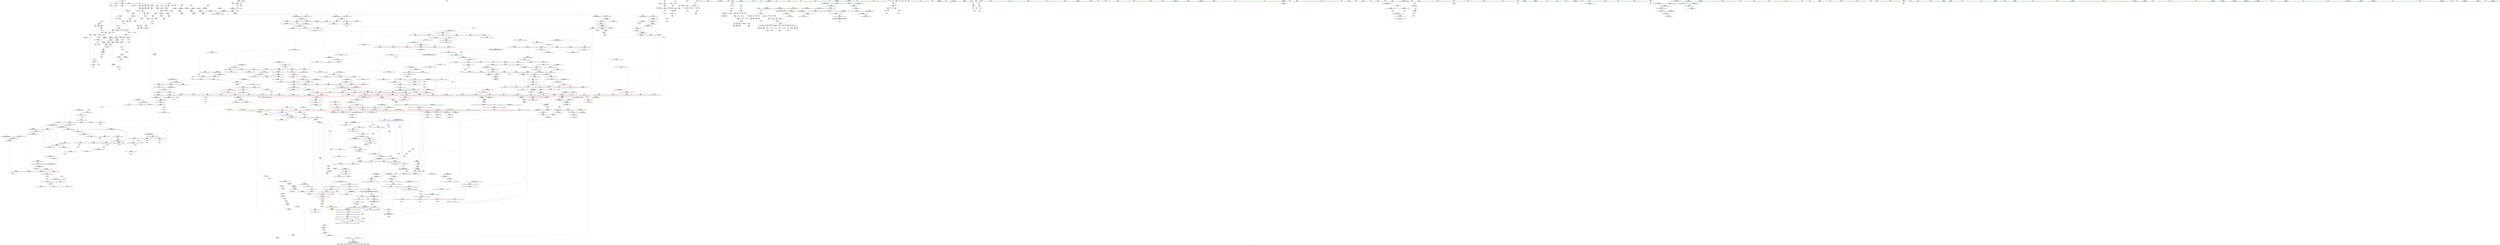 digraph "SVFG" {
	label="SVFG";

	Node0x55e80176c0b0 [shape=record,color=grey,label="{NodeID: 0\nNullPtr}"];
	Node0x55e80176c0b0 -> Node0x55e8017d7be0[style=solid];
	Node0x55e80176c0b0 -> Node0x55e8017f4f20[style=solid];
	Node0x55e8017de740 [shape=record,color=blue,label="{NodeID: 775\n95\<--150\np123154\<--\nmain\n}"];
	Node0x55e8017de740 -> Node0x55e8017d5220[style=dashed];
	Node0x55e8017de740 -> Node0x55e8017d52f0[style=dashed];
	Node0x55e8017de740 -> Node0x55e8017d53c0[style=dashed];
	Node0x55e8017de740 -> Node0x55e8017d5490[style=dashed];
	Node0x55e8017de740 -> Node0x55e8017d5560[style=dashed];
	Node0x55e8017de740 -> Node0x55e8017dedc0[style=dashed];
	Node0x55e8017de740 -> Node0x55e801869b10[style=dashed];
	Node0x55e8017d5220 [shape=record,color=red,label="{NodeID: 443\n279\<--95\n\<--p123154\nmain\n}"];
	Node0x55e8017d5220 -> Node0x55e80181d6a0[style=solid];
	Node0x55e8017c9340 [shape=record,color=green,label="{NodeID: 111\n613\<--614\n__first.addr\<--__first.addr_field_insensitive\n_ZSt22__final_insertion_sortIPdN9__gnu_cxx5__ops15_Iter_less_iterEEvT_S4_T0_\n}"];
	Node0x55e8017c9340 -> Node0x55e8017e89c0[style=solid];
	Node0x55e8017c9340 -> Node0x55e8017e8a90[style=solid];
	Node0x55e8017c9340 -> Node0x55e8017e8b60[style=solid];
	Node0x55e8017c9340 -> Node0x55e8017e8c30[style=solid];
	Node0x55e8017c9340 -> Node0x55e8017e8d00[style=solid];
	Node0x55e8017c9340 -> Node0x55e8017e0070[style=solid];
	Node0x55e8018f9180 [shape=record,color=black,label="{NodeID: 1993\n129 = PHI()\n}"];
	Node0x55e8017ffab0 [shape=record,color=blue,label="{NodeID: 886\n1322\<--1318\n__first.addr\<--__first\n_ZSt16__insertion_sortIPdN9__gnu_cxx5__ops15_Iter_less_iterEEvT_S4_T0_\n}"];
	Node0x55e8017ffab0 -> Node0x55e8017f1310[style=dashed];
	Node0x55e8017ffab0 -> Node0x55e8017f13e0[style=dashed];
	Node0x55e8017ffab0 -> Node0x55e8017f14b0[style=dashed];
	Node0x55e8017ffab0 -> Node0x55e8017f1580[style=dashed];
	Node0x55e8017ffab0 -> Node0x55e8017f1650[style=dashed];
	Node0x55e8017eabe0 [shape=record,color=red,label="{NodeID: 554\n836\<--809\n\<--__first.addr\n_ZSt11__make_heapIPdN9__gnu_cxx5__ops15_Iter_less_iterEEvT_S4_RT0_\n}"];
	Node0x55e8017eabe0 -> Node0x55e8017da410[style=solid];
	Node0x55e80181e420 [shape=record,color=grey,label="{NodeID: 1329\n377 = Binary(376, 373, )\n}"];
	Node0x55e8017cd9c0 [shape=record,color=green,label="{NodeID: 222\n1424\<--1425\n__first.addr\<--__first.addr_field_insensitive\n_ZSt13move_backwardIPdS0_ET0_T_S2_S1_\n}"];
	Node0x55e8017cd9c0 -> Node0x55e8017f2420[style=solid];
	Node0x55e8017cd9c0 -> Node0x55e8018002d0[style=solid];
	Node0x55e8017f0610 [shape=record,color=red,label="{NodeID: 665\n1249\<--1232\n\<--__last.addr\n_ZSt21__unguarded_partitionIPdN9__gnu_cxx5__ops15_Iter_less_iterEET_S4_S4_S4_T0_\n}"];
	Node0x55e8017f0610 -> Node0x55e8017dd700[style=solid];
	Node0x55e8017db790 [shape=record,color=purple,label="{NodeID: 333\n295\<--15\narrayidx76\<--q0\nmain\n}"];
	Node0x55e8017db790 -> Node0x55e8017e6a10[style=solid];
	Node0x55e8017c5560 [shape=record,color=green,label="{NodeID: 1\n7\<--1\n__dso_handle\<--dummyObj\nGlob }"];
	Node0x55e8017de810 [shape=record,color=blue,label="{NodeID: 776\n97\<--150\np2\<--\nmain\n}"];
	Node0x55e8017de810 -> Node0x55e8017d5630[style=dashed];
	Node0x55e8017de810 -> Node0x55e8017d5700[style=dashed];
	Node0x55e8017de810 -> Node0x55e8017decf0[style=dashed];
	Node0x55e8017de810 -> Node0x55e80186a010[style=dashed];
	Node0x55e8017f6950 [shape=record,color=yellow,style=double,label="{NodeID: 1551\n16V_1 = ENCHI(MR_16V_0)\npts\{76 \}\nFun[main]}"];
	Node0x55e8017f6950 -> Node0x55e8017d34e0[style=dashed];
	Node0x55e8017f6950 -> Node0x55e8017d35b0[style=dashed];
	Node0x55e8017d52f0 [shape=record,color=red,label="{NodeID: 444\n292\<--95\n\<--p123154\nmain\n}"];
	Node0x55e8017d52f0 -> Node0x55e801821120[style=solid];
	Node0x55e8017c9410 [shape=record,color=green,label="{NodeID: 112\n615\<--616\n__last.addr\<--__last.addr_field_insensitive\n_ZSt22__final_insertion_sortIPdN9__gnu_cxx5__ops15_Iter_less_iterEEvT_S4_T0_\n}"];
	Node0x55e8017c9410 -> Node0x55e8017e8dd0[style=solid];
	Node0x55e8017c9410 -> Node0x55e8017e8ea0[style=solid];
	Node0x55e8017c9410 -> Node0x55e8017e8f70[style=solid];
	Node0x55e8017c9410 -> Node0x55e8017e0140[style=solid];
	Node0x55e8018f9280 [shape=record,color=black,label="{NodeID: 1994\n51 = PHI()\n}"];
	Node0x55e8017ffb80 [shape=record,color=blue,label="{NodeID: 887\n1324\<--1319\n__last.addr\<--__last\n_ZSt16__insertion_sortIPdN9__gnu_cxx5__ops15_Iter_less_iterEEvT_S4_T0_\n}"];
	Node0x55e8017ffb80 -> Node0x55e8017f1720[style=dashed];
	Node0x55e8017ffb80 -> Node0x55e8017f17f0[style=dashed];
	Node0x55e8017eacb0 [shape=record,color=red,label="{NodeID: 555\n847\<--809\n\<--__first.addr\n_ZSt11__make_heapIPdN9__gnu_cxx5__ops15_Iter_less_iterEEvT_S4_RT0_\n}"];
	Node0x55e8017eacb0 -> Node0x55e8017d2570[style=solid];
	Node0x55e80181e5a0 [shape=record,color=grey,label="{NodeID: 1330\n376 = Binary(374, 375, )\n}"];
	Node0x55e80181e5a0 -> Node0x55e80181e420[style=solid];
	Node0x55e8017cda90 [shape=record,color=green,label="{NodeID: 223\n1426\<--1427\n__last.addr\<--__last.addr_field_insensitive\n_ZSt13move_backwardIPdS0_ET0_T_S2_S1_\n}"];
	Node0x55e8017cda90 -> Node0x55e8017f24f0[style=solid];
	Node0x55e8017cda90 -> Node0x55e8018003a0[style=solid];
	Node0x55e8017f06e0 [shape=record,color=red,label="{NodeID: 666\n1254\<--1232\n\<--__last.addr\n_ZSt21__unguarded_partitionIPdN9__gnu_cxx5__ops15_Iter_less_iterEET_S4_S4_S4_T0_\n|{<s0>69}}"];
	Node0x55e8017f06e0:s0 -> Node0x55e8018f5790[style=solid,color=red];
	Node0x55e8017db860 [shape=record,color=purple,label="{NodeID: 334\n192\<--17\narrayidx23\<--q1\nmain\n}"];
	Node0x55e8017db860 -> Node0x55e8017f59e0[style=solid];
	Node0x55e8017c55f0 [shape=record,color=green,label="{NodeID: 2\n9\<--1\n\<--dummyObj\nCan only get source location for instruction, argument, global var or function.}"];
	Node0x55e8017de8e0 [shape=record,color=blue,label="{NodeID: 777\n99\<--241\nans\<--\nmain\n}"];
	Node0x55e8017de8e0 -> Node0x55e801864b10[style=dashed];
	Node0x55e8017d53c0 [shape=record,color=red,label="{NodeID: 445\n299\<--95\n\<--p123154\nmain\n}"];
	Node0x55e8017d53c0 -> Node0x55e801820e20[style=solid];
	Node0x55e8017c94e0 [shape=record,color=green,label="{NodeID: 113\n617\<--618\nagg.tmp\<--agg.tmp_field_insensitive\n_ZSt22__final_insertion_sortIPdN9__gnu_cxx5__ops15_Iter_less_iterEEvT_S4_T0_\n}"];
	Node0x55e8018f9380 [shape=record,color=black,label="{NodeID: 1995\n110 = PHI()\n}"];
	Node0x55e8018f9380 -> Node0x55e8017d7eb0[style=solid];
	Node0x55e8017ffc50 [shape=record,color=blue,label="{NodeID: 888\n1326\<--1344\n__i\<--add.ptr\n_ZSt16__insertion_sortIPdN9__gnu_cxx5__ops15_Iter_less_iterEEvT_S4_T0_\n}"];
	Node0x55e8017ffc50 -> Node0x55e8017f18c0[style=dashed];
	Node0x55e8017ffc50 -> Node0x55e8017f1990[style=dashed];
	Node0x55e8017ffc50 -> Node0x55e8017f1a60[style=dashed];
	Node0x55e8017ffc50 -> Node0x55e8017f1b30[style=dashed];
	Node0x55e8017ffc50 -> Node0x55e8017f1c00[style=dashed];
	Node0x55e8017ffc50 -> Node0x55e8017f1cd0[style=dashed];
	Node0x55e8017ffc50 -> Node0x55e8017f1da0[style=dashed];
	Node0x55e8017ffc50 -> Node0x55e8017ffec0[style=dashed];
	Node0x55e8017ffc50 -> Node0x55e8018562d0[style=dashed];
	Node0x55e8017ead80 [shape=record,color=red,label="{NodeID: 556\n855\<--809\n\<--__first.addr\n_ZSt11__make_heapIPdN9__gnu_cxx5__ops15_Iter_less_iterEEvT_S4_RT0_\n|{<s0>42}}"];
	Node0x55e8017ead80:s0 -> Node0x55e8018fd700[style=solid,color=red];
	Node0x55e80181e720 [shape=record,color=grey,label="{NodeID: 1331\n149 = Binary(148, 150, )\n}"];
	Node0x55e80181e720 -> Node0x55e80181ea20[style=solid];
	Node0x55e8017cdb60 [shape=record,color=green,label="{NodeID: 224\n1428\<--1429\n__result.addr\<--__result.addr_field_insensitive\n_ZSt13move_backwardIPdS0_ET0_T_S2_S1_\n}"];
	Node0x55e8017cdb60 -> Node0x55e8017f25c0[style=solid];
	Node0x55e8017cdb60 -> Node0x55e801800470[style=solid];
	Node0x55e8017f07b0 [shape=record,color=red,label="{NodeID: 667\n1257\<--1232\n\<--__last.addr\n_ZSt21__unguarded_partitionIPdN9__gnu_cxx5__ops15_Iter_less_iterEET_S4_S4_S4_T0_\n}"];
	Node0x55e8017f07b0 -> Node0x55e8017dd7d0[style=solid];
	Node0x55e8017db930 [shape=record,color=purple,label="{NodeID: 335\n213\<--17\narrayidx35\<--q1\nmain\n}"];
	Node0x55e8017db930 -> Node0x55e8017e6390[style=solid];
	Node0x55e8017c5680 [shape=record,color=green,label="{NodeID: 3\n24\<--1\n_ZSt3cin\<--dummyObj\nGlob }"];
	Node0x55e8017de9b0 [shape=record,color=blue,label="{NodeID: 778\n101\<--9\ni60\<--\nmain\n}"];
	Node0x55e8017de9b0 -> Node0x55e8017d58a0[style=dashed];
	Node0x55e8017de9b0 -> Node0x55e8017d5970[style=dashed];
	Node0x55e8017de9b0 -> Node0x55e8017d5a40[style=dashed];
	Node0x55e8017de9b0 -> Node0x55e8017d5b10[style=dashed];
	Node0x55e8017de9b0 -> Node0x55e8017d5be0[style=dashed];
	Node0x55e8017de9b0 -> Node0x55e8017d5cb0[style=dashed];
	Node0x55e8017de9b0 -> Node0x55e8017def60[style=dashed];
	Node0x55e8017de9b0 -> Node0x55e80186aa10[style=dashed];
	Node0x55e8017d5490 [shape=record,color=red,label="{NodeID: 446\n312\<--95\n\<--p123154\nmain\n}"];
	Node0x55e8017d5490 -> Node0x55e80181dca0[style=solid];
	Node0x55e8017c95b0 [shape=record,color=green,label="{NodeID: 114\n619\<--620\nagg.tmp2\<--agg.tmp2_field_insensitive\n_ZSt22__final_insertion_sortIPdN9__gnu_cxx5__ops15_Iter_less_iterEEvT_S4_T0_\n}"];
	Node0x55e8018f94e0 [shape=record,color=black,label="{NodeID: 1996\n115 = PHI()\n}"];
	Node0x55e8018f94e0 -> Node0x55e8017d7f80[style=solid];
	Node0x55e8017ffd20 [shape=record,color=blue,label="{NodeID: 889\n1328\<--1357\n__val\<--\n_ZSt16__insertion_sortIPdN9__gnu_cxx5__ops15_Iter_less_iterEEvT_S4_T0_\n}"];
	Node0x55e8017ffd20 -> Node0x55e8017f1f40[style=dashed];
	Node0x55e8017ffd20 -> Node0x55e8018569f0[style=dashed];
	Node0x55e8017fb340 [shape=record,color=yellow,style=double,label="{NodeID: 1664\n216V_1 = ENCHI(MR_216V_0)\npts\{820 907 956 1297 1329 1451 \}\nFun[_ZSt11__push_heapIPdldN9__gnu_cxx5__ops14_Iter_less_valEEvT_T0_S5_T1_RT2_]}"];
	Node0x55e8017fb340 -> Node0x55e8017ee9a0[style=dashed];
	Node0x55e8017fb340 -> Node0x55e8017eea70[style=dashed];
	Node0x55e8017eae50 [shape=record,color=red,label="{NodeID: 557\n826\<--811\n\<--__last.addr\n_ZSt11__make_heapIPdN9__gnu_cxx5__ops15_Iter_less_iterEEvT_S4_RT0_\n}"];
	Node0x55e8017eae50 -> Node0x55e8017da1a0[style=solid];
	Node0x55e80181e8a0 [shape=record,color=grey,label="{NodeID: 1332\n372 = Binary(371, 373, )\n}"];
	Node0x55e8017cdc30 [shape=record,color=green,label="{NodeID: 225\n1435\<--1436\n_ZSt12__miter_baseIPdET_S1_\<--_ZSt12__miter_baseIPdET_S1__field_insensitive\n}"];
	Node0x55e8017f0880 [shape=record,color=red,label="{NodeID: 668\n1262\<--1232\n\<--__last.addr\n_ZSt21__unguarded_partitionIPdN9__gnu_cxx5__ops15_Iter_less_iterEET_S4_S4_S4_T0_\n}"];
	Node0x55e8017f0880 -> Node0x55e801822c20[style=solid];
	Node0x55e801865f10 [shape=record,color=black,label="{NodeID: 1443\nMR_8V_3 = PHI(MR_8V_6, MR_8V_1, )\npts\{23 \}\n|{|<s2>75|<s3>77|<s4>80|<s5>80}}"];
	Node0x55e801865f10 -> Node0x55e8017f1e70[style=dashed];
	Node0x55e801865f10 -> Node0x55e8018561e0[style=dashed];
	Node0x55e801865f10:s2 -> Node0x55e801878070[style=dashed,color=red];
	Node0x55e801865f10:s3 -> Node0x55e8017f9260[style=dashed,color=red];
	Node0x55e801865f10:s4 -> Node0x55e8017f2de0[style=dashed,color=red];
	Node0x55e801865f10:s5 -> Node0x55e801858bf0[style=dashed,color=red];
	Node0x55e8017dba00 [shape=record,color=purple,label="{NodeID: 336\n228\<--17\narrayidx43\<--q1\nmain\n}"];
	Node0x55e8017dba00 -> Node0x55e8017e6530[style=solid];
	Node0x55e8017c5710 [shape=record,color=green,label="{NodeID: 4\n25\<--1\n.str\<--dummyObj\nGlob }"];
	Node0x55e8017dea80 [shape=record,color=blue,label="{NodeID: 779\n103\<--275\nj64\<--sub66\nmain\n}"];
	Node0x55e8017dea80 -> Node0x55e8017d5d80[style=dashed];
	Node0x55e8017dea80 -> Node0x55e8017d5e50[style=dashed];
	Node0x55e8017dea80 -> Node0x55e8017d5f20[style=dashed];
	Node0x55e8017dea80 -> Node0x55e8017d5ff0[style=dashed];
	Node0x55e8017dea80 -> Node0x55e8017dea80[style=dashed];
	Node0x55e8017dea80 -> Node0x55e80186af10[style=dashed];
	Node0x55e8017d5560 [shape=record,color=red,label="{NodeID: 447\n322\<--95\n\<--p123154\nmain\n}"];
	Node0x55e8017d5560 -> Node0x55e80181d220[style=solid];
	Node0x55e8017ce0d0 [shape=record,color=green,label="{NodeID: 115\n621\<--622\nagg.tmp3\<--agg.tmp3_field_insensitive\n_ZSt22__final_insertion_sortIPdN9__gnu_cxx5__ops15_Iter_less_iterEEvT_S4_T0_\n}"];
	Node0x55e8018f95e0 [shape=record,color=black,label="{NodeID: 1997\n344 = PHI()\n}"];
	Node0x55e8017ffdf0 [shape=record,color=blue,label="{NodeID: 890\n1368\<--1367\n\<--\n_ZSt16__insertion_sortIPdN9__gnu_cxx5__ops15_Iter_less_iterEEvT_S4_T0_\n}"];
	Node0x55e8017ffdf0 -> Node0x55e801865f10[style=dashed];
	Node0x55e8017eaf20 [shape=record,color=red,label="{NodeID: 558\n835\<--811\n\<--__last.addr\n_ZSt11__make_heapIPdN9__gnu_cxx5__ops15_Iter_less_iterEEvT_S4_RT0_\n}"];
	Node0x55e8017eaf20 -> Node0x55e8017da340[style=solid];
	Node0x55e80181ea20 [shape=record,color=grey,label="{NodeID: 1333\n153 = Binary(149, 152, )\n}"];
	Node0x55e80181ea20 -> Node0x55e8017f56a0[style=solid];
	Node0x55e8017cdd30 [shape=record,color=green,label="{NodeID: 226\n1441\<--1442\n_ZSt23__copy_move_backward_a2ILb1EPdS0_ET1_T0_S2_S1_\<--_ZSt23__copy_move_backward_a2ILb1EPdS0_ET1_T0_S2_S1__field_insensitive\n}"];
	Node0x55e8017f0950 [shape=record,color=red,label="{NodeID: 669\n1268\<--1232\n\<--__last.addr\n_ZSt21__unguarded_partitionIPdN9__gnu_cxx5__ops15_Iter_less_iterEET_S4_S4_S4_T0_\n|{<s0>70}}"];
	Node0x55e8017f0950:s0 -> Node0x55e8018f48b0[style=solid,color=red];
	Node0x55e8017dbad0 [shape=record,color=purple,label="{NodeID: 337\n245\<--17\narrayidx53\<--q1\nmain\n}"];
	Node0x55e8017dbad0 -> Node0x55e8017de400[style=solid];
	Node0x55e8017c5f50 [shape=record,color=green,label="{NodeID: 5\n27\<--1\n.str.1\<--dummyObj\nGlob }"];
	Node0x55e8017deb50 [shape=record,color=blue,label="{NodeID: 780\n105\<--305\nref.tmp\<--add82\nmain\n|{|<s3>10}}"];
	Node0x55e8017deb50 -> Node0x55e8017e6bb0[style=dashed];
	Node0x55e8017deb50 -> Node0x55e8017deb50[style=dashed];
	Node0x55e8017deb50 -> Node0x55e80186b410[style=dashed];
	Node0x55e8017deb50:s3 -> Node0x55e8017f8ee0[style=dashed,color=red];
	Node0x55e8017f6cd0 [shape=record,color=yellow,style=double,label="{NodeID: 1555\n24V_1 = ENCHI(MR_24V_0)\npts\{84 \}\nFun[main]}"];
	Node0x55e8017f6cd0 -> Node0x55e8017d41e0[style=dashed];
	Node0x55e8017d5630 [shape=record,color=red,label="{NodeID: 448\n277\<--97\n\<--p2\nmain\n}"];
	Node0x55e8017d5630 -> Node0x55e80181d520[style=solid];
	Node0x55e8017ce1a0 [shape=record,color=green,label="{NodeID: 116\n637\<--638\n_ZSt16__insertion_sortIPdN9__gnu_cxx5__ops15_Iter_less_iterEEvT_S4_T0_\<--_ZSt16__insertion_sortIPdN9__gnu_cxx5__ops15_Iter_less_iterEEvT_S4_T0__field_insensitive\n}"];
	Node0x55e8018f96e0 [shape=record,color=black,label="{NodeID: 1998\n348 = PHI()\n}"];
	Node0x55e8017ffec0 [shape=record,color=blue,label="{NodeID: 891\n1326\<--1381\n__i\<--incdec.ptr\n_ZSt16__insertion_sortIPdN9__gnu_cxx5__ops15_Iter_less_iterEEvT_S4_T0_\n}"];
	Node0x55e8017ffec0 -> Node0x55e8017f18c0[style=dashed];
	Node0x55e8017ffec0 -> Node0x55e8017f1990[style=dashed];
	Node0x55e8017ffec0 -> Node0x55e8017f1a60[style=dashed];
	Node0x55e8017ffec0 -> Node0x55e8017f1b30[style=dashed];
	Node0x55e8017ffec0 -> Node0x55e8017f1c00[style=dashed];
	Node0x55e8017ffec0 -> Node0x55e8017f1cd0[style=dashed];
	Node0x55e8017ffec0 -> Node0x55e8017f1da0[style=dashed];
	Node0x55e8017ffec0 -> Node0x55e8017ffec0[style=dashed];
	Node0x55e8017ffec0 -> Node0x55e8018562d0[style=dashed];
	Node0x55e8017eaff0 [shape=record,color=red,label="{NodeID: 559\n860\<--813\n\<--__comp.addr\n_ZSt11__make_heapIPdN9__gnu_cxx5__ops15_Iter_less_iterEEvT_S4_RT0_\n}"];
	Node0x55e80181eba0 [shape=record,color=grey,label="{NodeID: 1334\n371 = Binary(369, 370, )\n}"];
	Node0x55e80181eba0 -> Node0x55e80181e8a0[style=solid];
	Node0x55e8017cde30 [shape=record,color=green,label="{NodeID: 227\n1446\<--1447\n__comp\<--__comp_field_insensitive\n_ZSt25__unguarded_linear_insertIPdN9__gnu_cxx5__ops14_Val_less_iterEEvT_T0_\n|{<s0>87}}"];
	Node0x55e8017cde30:s0 -> Node0x55e8018f4bb0[style=solid,color=red];
	Node0x55e8017f0a20 [shape=record,color=red,label="{NodeID: 670\n1242\<--1234\n\<--__pivot.addr\n_ZSt21__unguarded_partitionIPdN9__gnu_cxx5__ops15_Iter_less_iterEET_S4_S4_S4_T0_\n|{<s0>68}}"];
	Node0x55e8017f0a20:s0 -> Node0x55e8018f5790[style=solid,color=red];
	Node0x55e8017dbba0 [shape=record,color=purple,label="{NodeID: 338\n287\<--17\narrayidx71\<--q1\nmain\n}"];
	Node0x55e8017dbba0 -> Node0x55e8017e6940[style=solid];
	Node0x55e8017c5fe0 [shape=record,color=green,label="{NodeID: 6\n29\<--1\n_ZSt4cout\<--dummyObj\nGlob }"];
	Node0x55e8017dec20 [shape=record,color=blue,label="{NodeID: 781\n99\<--310\nans\<--\nmain\n}"];
	Node0x55e8017dec20 -> Node0x55e801864b10[style=dashed];
	Node0x55e8017f6db0 [shape=record,color=yellow,style=double,label="{NodeID: 1556\n26V_1 = ENCHI(MR_26V_0)\npts\{86 \}\nFun[main]}"];
	Node0x55e8017f6db0 -> Node0x55e8017d42b0[style=dashed];
	Node0x55e8017d5700 [shape=record,color=red,label="{NodeID: 449\n318\<--97\n\<--p2\nmain\n}"];
	Node0x55e8017d5700 -> Node0x55e80181de20[style=solid];
	Node0x55e8017ce2a0 [shape=record,color=green,label="{NodeID: 117\n643\<--644\n_ZSt26__unguarded_insertion_sortIPdN9__gnu_cxx5__ops15_Iter_less_iterEEvT_S4_T0_\<--_ZSt26__unguarded_insertion_sortIPdN9__gnu_cxx5__ops15_Iter_less_iterEEvT_S4_T0__field_insensitive\n}"];
	Node0x55e8018f97e0 [shape=record,color=black,label="{NodeID: 1999\n352 = PHI()\n}"];
	Node0x55e8017fff90 [shape=record,color=blue,label="{NodeID: 892\n1390\<--1386\n__first.addr\<--__first\n_ZSt26__unguarded_insertion_sortIPdN9__gnu_cxx5__ops15_Iter_less_iterEEvT_S4_T0_\n}"];
	Node0x55e8017fff90 -> Node0x55e8017f2010[style=dashed];
	Node0x55e8017eb0c0 [shape=record,color=red,label="{NodeID: 560\n842\<--815\n\<--__len\n_ZSt11__make_heapIPdN9__gnu_cxx5__ops15_Iter_less_iterEEvT_S4_RT0_\n}"];
	Node0x55e8017eb0c0 -> Node0x55e80181ab20[style=solid];
	Node0x55e80181ed20 [shape=record,color=grey,label="{NodeID: 1335\n994 = Binary(993, 577, )\n}"];
	Node0x55e80181ed20 -> Node0x55e8017fdb00[style=solid];
	Node0x55e8017cdf00 [shape=record,color=green,label="{NodeID: 228\n1448\<--1449\n__last.addr\<--__last.addr_field_insensitive\n_ZSt25__unguarded_linear_insertIPdN9__gnu_cxx5__ops14_Val_less_iterEEvT_T0_\n}"];
	Node0x55e8017cdf00 -> Node0x55e8017f2690[style=solid];
	Node0x55e8017cdf00 -> Node0x55e8017f2760[style=solid];
	Node0x55e8017cdf00 -> Node0x55e8017f2830[style=solid];
	Node0x55e8017cdf00 -> Node0x55e8017f2900[style=solid];
	Node0x55e8017cdf00 -> Node0x55e801800540[style=solid];
	Node0x55e8017cdf00 -> Node0x55e801800950[style=solid];
	Node0x55e8017f0af0 [shape=record,color=red,label="{NodeID: 671\n1253\<--1234\n\<--__pivot.addr\n_ZSt21__unguarded_partitionIPdN9__gnu_cxx5__ops15_Iter_less_iterEET_S4_S4_S4_T0_\n|{<s0>69}}"];
	Node0x55e8017f0af0:s0 -> Node0x55e8018f5410[style=solid,color=red];
	Node0x55e801866e10 [shape=record,color=black,label="{NodeID: 1446\nMR_68V_3 = PHI(MR_68V_4, MR_68V_2, )\npts\{445 \}\n}"];
	Node0x55e801866e10 -> Node0x55e8017e7230[style=dashed];
	Node0x55e8017dbc70 [shape=record,color=purple,label="{NodeID: 339\n188\<--19\narrayidx21\<--q2\nmain\n}"];
	Node0x55e8017dbc70 -> Node0x55e8017f5910[style=solid];
	Node0x55e8017c6070 [shape=record,color=green,label="{NodeID: 7\n30\<--1\n.str.2\<--dummyObj\nGlob }"];
	Node0x55e801899b10 [shape=record,color=yellow,style=double,label="{NodeID: 1889\n8V_6 = CSCHI(MR_8V_5)\npts\{23 \}\nCS[]|{<s0>42|<s1>42|<s2>46}}"];
	Node0x55e801899b10:s0 -> Node0x55e80186f010[style=dashed,color=blue];
	Node0x55e801899b10:s1 -> Node0x55e801872c10[style=dashed,color=blue];
	Node0x55e801899b10:s2 -> Node0x55e80189a610[style=dashed,color=blue];
	Node0x55e8017decf0 [shape=record,color=blue,label="{NodeID: 782\n97\<--319\np2\<--add87\nmain\n}"];
	Node0x55e8017decf0 -> Node0x55e8017d5630[style=dashed];
	Node0x55e8017decf0 -> Node0x55e8017d5700[style=dashed];
	Node0x55e8017decf0 -> Node0x55e8017decf0[style=dashed];
	Node0x55e8017decf0 -> Node0x55e80186a010[style=dashed];
	Node0x55e8017f6e90 [shape=record,color=yellow,style=double,label="{NodeID: 1557\n28V_1 = ENCHI(MR_28V_0)\npts\{88 \}\nFun[main]}"];
	Node0x55e8017f6e90 -> Node0x55e8017d4380[style=dashed];
	Node0x55e8017d57d0 [shape=record,color=red,label="{NodeID: 450\n353\<--99\n\<--ans\nmain\n}"];
	Node0x55e8017ce3a0 [shape=record,color=green,label="{NodeID: 118\n655\<--656\n__comp\<--__comp_field_insensitive\n_ZSt14__partial_sortIPdN9__gnu_cxx5__ops15_Iter_less_iterEEvT_S4_S4_T0_\n|{<s0>33}}"];
	Node0x55e8017ce3a0:s0 -> Node0x55e8018fd5f0[style=solid,color=red];
	Node0x55e8018f98b0 [shape=record,color=black,label="{NodeID: 2000\n355 = PHI()\n}"];
	Node0x55e801800060 [shape=record,color=blue,label="{NodeID: 893\n1392\<--1387\n__last.addr\<--__last\n_ZSt26__unguarded_insertion_sortIPdN9__gnu_cxx5__ops15_Iter_less_iterEEvT_S4_T0_\n}"];
	Node0x55e801800060 -> Node0x55e8017f20e0[style=dashed];
	Node0x55e8017eb190 [shape=record,color=red,label="{NodeID: 561\n857\<--815\n\<--__len\n_ZSt11__make_heapIPdN9__gnu_cxx5__ops15_Iter_less_iterEEvT_S4_RT0_\n|{<s0>42}}"];
	Node0x55e8017eb190:s0 -> Node0x55e8018fd9a0[style=solid,color=red];
	Node0x55e80181eea0 [shape=record,color=grey,label="{NodeID: 1336\n162 = Binary(161, 122, )\n}"];
	Node0x55e80181eea0 -> Node0x55e8017f5770[style=solid];
	Node0x55e8017cdfd0 [shape=record,color=green,label="{NodeID: 229\n1450\<--1451\n__val\<--__val_field_insensitive\n_ZSt25__unguarded_linear_insertIPdN9__gnu_cxx5__ops14_Val_less_iterEEvT_T0_\n|{|<s1>87|<s2>89}}"];
	Node0x55e8017cdfd0 -> Node0x55e801800610[style=solid];
	Node0x55e8017cdfd0:s1 -> Node0x55e8018f4cc0[style=solid,color=red];
	Node0x55e8017cdfd0:s2 -> Node0x55e8018fba50[style=solid,color=red];
	Node0x55e8017f0bc0 [shape=record,color=red,label="{NodeID: 672\n1283\<--1277\n\<--__a.addr\n_ZSt9iter_swapIPdS0_EvT_T0_\n|{<s0>71}}"];
	Node0x55e8017f0bc0:s0 -> Node0x55e8018fa770[style=solid,color=red];
	Node0x55e801867310 [shape=record,color=black,label="{NodeID: 1447\nMR_8V_2 = PHI(MR_8V_7, MR_8V_1, )\npts\{23 \}\n}"];
	Node0x55e801867310 -> Node0x55e801873b10[style=dashed];
	Node0x55e8017dbd40 [shape=record,color=purple,label="{NodeID: 340\n233\<--19\narrayidx46\<--q2\nmain\n}"];
	Node0x55e8017dbd40 -> Node0x55e8017e6600[style=solid];
	Node0x55e8017c6100 [shape=record,color=green,label="{NodeID: 8\n32\<--1\n.str.3\<--dummyObj\nGlob }"];
	Node0x55e801899c70 [shape=record,color=yellow,style=double,label="{NodeID: 1890\n8V_2 = CSCHI(MR_8V_1)\npts\{23 \}\nCS[]|{<s0>24}}"];
	Node0x55e801899c70:s0 -> Node0x55e8017faa20[style=dashed,color=red];
	Node0x55e8017dedc0 [shape=record,color=blue,label="{NodeID: 783\n95\<--329\np123154\<--mul92\nmain\n}"];
	Node0x55e8017dedc0 -> Node0x55e8017d5220[style=dashed];
	Node0x55e8017dedc0 -> Node0x55e8017d52f0[style=dashed];
	Node0x55e8017dedc0 -> Node0x55e8017d53c0[style=dashed];
	Node0x55e8017dedc0 -> Node0x55e8017d5490[style=dashed];
	Node0x55e8017dedc0 -> Node0x55e8017d5560[style=dashed];
	Node0x55e8017dedc0 -> Node0x55e8017dedc0[style=dashed];
	Node0x55e8017dedc0 -> Node0x55e801869b10[style=dashed];
	Node0x55e8017d58a0 [shape=record,color=red,label="{NodeID: 451\n267\<--101\n\<--i60\nmain\n}"];
	Node0x55e8017d58a0 -> Node0x55e801823e20[style=solid];
	Node0x55e8017ce470 [shape=record,color=green,label="{NodeID: 119\n657\<--658\n__first.addr\<--__first.addr_field_insensitive\n_ZSt14__partial_sortIPdN9__gnu_cxx5__ops15_Iter_less_iterEEvT_S4_S4_T0_\n}"];
	Node0x55e8017ce470 -> Node0x55e8017e9040[style=solid];
	Node0x55e8017ce470 -> Node0x55e8017e9110[style=solid];
	Node0x55e8017ce470 -> Node0x55e8017e0210[style=solid];
	Node0x55e8018f9980 [shape=record,color=black,label="{NodeID: 2001\n358 = PHI()\n}"];
	Node0x55e801800130 [shape=record,color=blue,label="{NodeID: 894\n1394\<--1404\n__i\<--\n_ZSt26__unguarded_insertion_sortIPdN9__gnu_cxx5__ops15_Iter_less_iterEEvT_S4_T0_\n}"];
	Node0x55e801800130 -> Node0x55e801871310[style=dashed];
	Node0x55e8017eb260 [shape=record,color=red,label="{NodeID: 562\n848\<--817\n\<--__parent\n_ZSt11__make_heapIPdN9__gnu_cxx5__ops15_Iter_less_iterEEvT_S4_RT0_\n}"];
	Node0x55e80181f020 [shape=record,color=grey,label="{NodeID: 1337\n790 = Binary(788, 789, )\n}"];
	Node0x55e80181f020 -> Node0x55e80181f320[style=solid];
	Node0x55e8017d6290 [shape=record,color=green,label="{NodeID: 230\n1452\<--1453\n__next\<--__next_field_insensitive\n_ZSt25__unguarded_linear_insertIPdN9__gnu_cxx5__ops14_Val_less_iterEEvT_T0_\n}"];
	Node0x55e8017d6290 -> Node0x55e8017f29d0[style=solid];
	Node0x55e8017d6290 -> Node0x55e8017f2aa0[style=solid];
	Node0x55e8017d6290 -> Node0x55e8017f2b70[style=solid];
	Node0x55e8017d6290 -> Node0x55e8017f2c40[style=solid];
	Node0x55e8017d6290 -> Node0x55e8017f2d10[style=solid];
	Node0x55e8017d6290 -> Node0x55e8018006e0[style=solid];
	Node0x55e8017d6290 -> Node0x55e8018007b0[style=solid];
	Node0x55e8017d6290 -> Node0x55e801800a20[style=solid];
	Node0x55e8017f0c90 [shape=record,color=red,label="{NodeID: 673\n1284\<--1279\n\<--__b.addr\n_ZSt9iter_swapIPdS0_EvT_T0_\n|{<s0>71}}"];
	Node0x55e8017f0c90:s0 -> Node0x55e8018fa8b0[style=solid,color=red];
	Node0x55e801867810 [shape=record,color=black,label="{NodeID: 1448\nMR_14V_3 = PHI(MR_14V_4, MR_14V_2, )\npts\{74 \}\n}"];
	Node0x55e801867810 -> Node0x55e8017d3410[style=dashed];
	Node0x55e801867810 -> Node0x55e8017df100[style=dashed];
	Node0x55e8017dbe10 [shape=record,color=purple,label="{NodeID: 341\n253\<--19\narrayidx57\<--q2\nmain\n}"];
	Node0x55e8017dbe10 -> Node0x55e8017de4d0[style=solid];
	Node0x55e8017c6190 [shape=record,color=green,label="{NodeID: 9\n34\<--1\n.str.4\<--dummyObj\nGlob }"];
	Node0x55e801899dd0 [shape=record,color=yellow,style=double,label="{NodeID: 1891\n8V_6 = CSCHI(MR_8V_3)\npts\{23 \}\nCS[]|{<s0>9}}"];
	Node0x55e801899dd0:s0 -> Node0x55e8017f7ad0[style=dashed,color=red];
	Node0x55e8017dee90 [shape=record,color=blue,label="{NodeID: 784\n93\<--336\np1234124\<--mul95\nmain\n}"];
	Node0x55e8017dee90 -> Node0x55e8017d4fb0[style=dashed];
	Node0x55e8017dee90 -> Node0x55e8017d5080[style=dashed];
	Node0x55e8017dee90 -> Node0x55e8017d5150[style=dashed];
	Node0x55e8017dee90 -> Node0x55e8017dee90[style=dashed];
	Node0x55e8017dee90 -> Node0x55e801869610[style=dashed];
	Node0x55e8017d5970 [shape=record,color=red,label="{NodeID: 452\n273\<--101\n\<--i60\nmain\n}"];
	Node0x55e8017d5970 -> Node0x55e80181fc20[style=solid];
	Node0x55e8017ce540 [shape=record,color=green,label="{NodeID: 120\n659\<--660\n__middle.addr\<--__middle.addr_field_insensitive\n_ZSt14__partial_sortIPdN9__gnu_cxx5__ops15_Iter_less_iterEEvT_S4_S4_T0_\n}"];
	Node0x55e8017ce540 -> Node0x55e8017e91e0[style=solid];
	Node0x55e8017ce540 -> Node0x55e8017e92b0[style=solid];
	Node0x55e8017ce540 -> Node0x55e8017e02e0[style=solid];
	Node0x55e8018f9a80 [shape=record,color=black,label="{NodeID: 2002\n363 = PHI()\n}"];
	Node0x55e8018f9a80 -> Node0x55e8017d94a0[style=solid];
	Node0x55e801800200 [shape=record,color=blue,label="{NodeID: 895\n1394\<--1416\n__i\<--incdec.ptr\n_ZSt26__unguarded_insertion_sortIPdN9__gnu_cxx5__ops15_Iter_less_iterEEvT_S4_T0_\n}"];
	Node0x55e801800200 -> Node0x55e801871310[style=dashed];
	Node0x55e8017eb330 [shape=record,color=red,label="{NodeID: 563\n856\<--817\n\<--__parent\n_ZSt11__make_heapIPdN9__gnu_cxx5__ops15_Iter_less_iterEEvT_S4_RT0_\n|{<s0>42}}"];
	Node0x55e8017eb330:s0 -> Node0x55e8018fd850[style=solid,color=red];
	Node0x55e80181f1a0 [shape=record,color=grey,label="{NodeID: 1338\n340 = Binary(339, 122, )\n}"];
	Node0x55e80181f1a0 -> Node0x55e8017def60[style=solid];
	Node0x55e8017d6360 [shape=record,color=green,label="{NodeID: 231\n1467\<--1468\n_ZNK9__gnu_cxx5__ops14_Val_less_iterclIdPdEEbRT_T0_\<--_ZNK9__gnu_cxx5__ops14_Val_less_iterclIdPdEEbRT_T0__field_insensitive\n}"];
	Node0x55e8017f0d60 [shape=record,color=red,label="{NodeID: 674\n1300\<--1292\n\<--__a.addr\n_ZSt4swapIdENSt9enable_ifIXsr6__and_ISt6__not_ISt15__is_tuple_likeIT_EESt21is_move_constructibleIS3_ESt18is_move_assignableIS3_EEE5valueEvE4typeERS3_SC_\n|{<s0>72}}"];
	Node0x55e8017f0d60:s0 -> Node0x55e8018fba50[style=solid,color=red];
	Node0x55e801867d10 [shape=record,color=black,label="{NodeID: 1449\nMR_18V_3 = PHI(MR_18V_4, MR_18V_2, )\npts\{78 \}\n}"];
	Node0x55e801867d10 -> Node0x55e8017d3680[style=dashed];
	Node0x55e801867d10 -> Node0x55e8017d3750[style=dashed];
	Node0x55e801867d10 -> Node0x55e8017d3820[style=dashed];
	Node0x55e801867d10 -> Node0x55e8017d38f0[style=dashed];
	Node0x55e801867d10 -> Node0x55e8017df1d0[style=dashed];
	Node0x55e8017dbee0 [shape=record,color=purple,label="{NodeID: 342\n302\<--19\narrayidx80\<--q2\nmain\n}"];
	Node0x55e8017dbee0 -> Node0x55e8017e6ae0[style=solid];
	Node0x55e8017c6220 [shape=record,color=green,label="{NodeID: 10\n36\<--1\nstderr\<--dummyObj\nGlob }"];
	Node0x55e8017def60 [shape=record,color=blue,label="{NodeID: 785\n101\<--340\ni60\<--inc97\nmain\n}"];
	Node0x55e8017def60 -> Node0x55e8017d58a0[style=dashed];
	Node0x55e8017def60 -> Node0x55e8017d5970[style=dashed];
	Node0x55e8017def60 -> Node0x55e8017d5a40[style=dashed];
	Node0x55e8017def60 -> Node0x55e8017d5b10[style=dashed];
	Node0x55e8017def60 -> Node0x55e8017d5be0[style=dashed];
	Node0x55e8017def60 -> Node0x55e8017d5cb0[style=dashed];
	Node0x55e8017def60 -> Node0x55e8017def60[style=dashed];
	Node0x55e8017def60 -> Node0x55e80186aa10[style=dashed];
	Node0x55e8017d5a40 [shape=record,color=red,label="{NodeID: 453\n313\<--101\n\<--i60\nmain\n}"];
	Node0x55e8017d5a40 -> Node0x55e8017d9230[style=solid];
	Node0x55e8017ce610 [shape=record,color=green,label="{NodeID: 121\n661\<--662\n__last.addr\<--__last.addr_field_insensitive\n_ZSt14__partial_sortIPdN9__gnu_cxx5__ops15_Iter_less_iterEEvT_S4_S4_T0_\n}"];
	Node0x55e8017ce610 -> Node0x55e8017e9380[style=solid];
	Node0x55e8017ce610 -> Node0x55e8017e03b0[style=solid];
	Node0x55e8018f9be0 [shape=record,color=black,label="{NodeID: 2003\n1353 = PHI(873, )\n}"];
	Node0x55e8018002d0 [shape=record,color=blue,label="{NodeID: 896\n1424\<--1421\n__first.addr\<--__first\n_ZSt13move_backwardIPdS0_ET0_T_S2_S1_\n}"];
	Node0x55e8018002d0 -> Node0x55e8017f2420[style=dashed];
	Node0x55e8017eb400 [shape=record,color=red,label="{NodeID: 564\n864\<--817\n\<--__parent\n_ZSt11__make_heapIPdN9__gnu_cxx5__ops15_Iter_less_iterEEvT_S4_RT0_\n}"];
	Node0x55e8017eb400 -> Node0x55e801822920[style=solid];
	Node0x55e80181f320 [shape=record,color=grey,label="{NodeID: 1339\n791 = Binary(790, 511, )\n}"];
	Node0x55e80181f320 -> Node0x55e801823b20[style=solid];
	Node0x55e8017d6430 [shape=record,color=green,label="{NodeID: 232\n1487\<--1488\nretval\<--retval_field_insensitive\n_ZN9__gnu_cxx5__ops15__val_comp_iterENS0_15_Iter_less_iterE\n}"];
	Node0x55e8017f0e30 [shape=record,color=red,label="{NodeID: 675\n1307\<--1292\n\<--__a.addr\n_ZSt4swapIdENSt9enable_ifIXsr6__and_ISt6__not_ISt15__is_tuple_likeIT_EESt21is_move_constructibleIS3_ESt18is_move_assignableIS3_EEE5valueEvE4typeERS3_SC_\n}"];
	Node0x55e8017f0e30 -> Node0x55e8017ff910[style=solid];
	Node0x55e801868210 [shape=record,color=black,label="{NodeID: 1450\nMR_20V_2 = PHI(MR_20V_4, MR_20V_1, )\npts\{80 \}\n}"];
	Node0x55e801868210 -> Node0x55e8017f5360[style=dashed];
	Node0x55e8017dbfb0 [shape=record,color=purple,label="{NodeID: 343\n158\<--21\narrayidx\<--v\nmain\n}"];
	Node0x55e8017dbfb0 -> Node0x55e8017f56a0[style=solid];
	Node0x55e8017c62b0 [shape=record,color=green,label="{NodeID: 11\n37\<--1\n.str.5\<--dummyObj\nGlob }"];
	Node0x55e8017df030 [shape=record,color=blue,label="{NodeID: 786\n107\<--364\ncurrent\<--conv105\nmain\n}"];
	Node0x55e8017df030 -> Node0x55e8017d60c0[style=dashed];
	Node0x55e8017df030 -> Node0x55e8017d6190[style=dashed];
	Node0x55e8017df030 -> Node0x55e8017e61f0[style=dashed];
	Node0x55e8017df030 -> Node0x55e80186b910[style=dashed];
	Node0x55e8017d5b10 [shape=record,color=red,label="{NodeID: 454\n324\<--101\n\<--i60\nmain\n}"];
	Node0x55e8017d5b10 -> Node0x55e8017d9300[style=solid];
	Node0x55e8017ce6e0 [shape=record,color=green,label="{NodeID: 122\n663\<--664\nagg.tmp\<--agg.tmp_field_insensitive\n_ZSt14__partial_sortIPdN9__gnu_cxx5__ops15_Iter_less_iterEEvT_S4_S4_T0_\n}"];
	Node0x55e8018f9d20 [shape=record,color=black,label="{NodeID: 2004\n1356 = PHI(935, )\n}"];
	Node0x55e8018f9d20 -> Node0x55e8017f1e70[style=solid];
	Node0x55e8018003a0 [shape=record,color=blue,label="{NodeID: 897\n1426\<--1422\n__last.addr\<--__last\n_ZSt13move_backwardIPdS0_ET0_T_S2_S1_\n}"];
	Node0x55e8018003a0 -> Node0x55e8017f24f0[style=dashed];
	Node0x55e8017eb4d0 [shape=record,color=red,label="{NodeID: 565\n868\<--817\n\<--__parent\n_ZSt11__make_heapIPdN9__gnu_cxx5__ops15_Iter_less_iterEEvT_S4_RT0_\n}"];
	Node0x55e8017eb4d0 -> Node0x55e80181c1a0[style=solid];
	Node0x55e80181f4a0 [shape=record,color=grey,label="{NodeID: 1340\n981 = Binary(980, 793, )\n}"];
	Node0x55e80181f4a0 -> Node0x55e80181f620[style=solid];
	Node0x55e8017d6500 [shape=record,color=green,label="{NodeID: 233\n1489\<--1490\n\<--field_insensitive\n_ZN9__gnu_cxx5__ops15__val_comp_iterENS0_15_Iter_less_iterE\n}"];
	Node0x55e8017f0f00 [shape=record,color=red,label="{NodeID: 676\n1304\<--1294\n\<--__b.addr\n_ZSt4swapIdENSt9enable_ifIXsr6__and_ISt6__not_ISt15__is_tuple_likeIT_EESt21is_move_constructibleIS3_ESt18is_move_assignableIS3_EEE5valueEvE4typeERS3_SC_\n|{<s0>73}}"];
	Node0x55e8017f0f00:s0 -> Node0x55e8018fba50[style=solid,color=red];
	Node0x55e801868710 [shape=record,color=black,label="{NodeID: 1451\nMR_22V_2 = PHI(MR_22V_4, MR_22V_1, )\npts\{82 \}\n}"];
	Node0x55e801868710 -> Node0x55e8017f5430[style=dashed];
	Node0x55e8017dc080 [shape=record,color=purple,label="{NodeID: 344\n172\<--21\n\<--v\nmain\n}"];
	Node0x55e8017c6340 [shape=record,color=green,label="{NodeID: 12\n40\<--1\n\<--dummyObj\nCan only get source location for instruction, argument, global var or function.}"];
	Node0x55e8017df100 [shape=record,color=blue,label="{NodeID: 787\n73\<--382\nlast\<--\nmain\n}"];
	Node0x55e8017df100 -> Node0x55e801867810[style=dashed];
	Node0x55e8017d5be0 [shape=record,color=red,label="{NodeID: 455\n332\<--101\n\<--i60\nmain\n}"];
	Node0x55e8017d5be0 -> Node0x55e8017d93d0[style=solid];
	Node0x55e8017ce7b0 [shape=record,color=green,label="{NodeID: 123\n672\<--673\n_ZSt13__heap_selectIPdN9__gnu_cxx5__ops15_Iter_less_iterEEvT_S4_S4_T0_\<--_ZSt13__heap_selectIPdN9__gnu_cxx5__ops15_Iter_less_iterEEvT_S4_S4_T0__field_insensitive\n}"];
	Node0x55e8018f9ef0 [shape=record,color=black,label="{NodeID: 2005\n1363 = PHI(1420, )\n}"];
	Node0x55e801800470 [shape=record,color=blue,label="{NodeID: 898\n1428\<--1423\n__result.addr\<--__result\n_ZSt13move_backwardIPdS0_ET0_T_S2_S1_\n}"];
	Node0x55e801800470 -> Node0x55e8017f25c0[style=dashed];
	Node0x55e8017eb5a0 [shape=record,color=red,label="{NodeID: 566\n853\<--850\n\<--call\n_ZSt11__make_heapIPdN9__gnu_cxx5__ops15_Iter_less_iterEEvT_S4_RT0_\n}"];
	Node0x55e8017eb5a0 -> Node0x55e8017e1250[style=solid];
	Node0x55e80181f620 [shape=record,color=grey,label="{NodeID: 1341\n982 = Binary(516, 981, )\n}"];
	Node0x55e80181f620 -> Node0x55e8017e20f0[style=solid];
	Node0x55e8017d65d0 [shape=record,color=green,label="{NodeID: 234\n1496\<--1497\n__first.addr\<--__first.addr_field_insensitive\n_ZSt23__copy_move_backward_a2ILb1EPdS0_ET1_T0_S2_S1_\n}"];
	Node0x55e8017d65d0 -> Node0x55e8017f3050[style=solid];
	Node0x55e8017d65d0 -> Node0x55e801800bc0[style=solid];
	Node0x55e8017f0fd0 [shape=record,color=red,label="{NodeID: 677\n1311\<--1294\n\<--__b.addr\n_ZSt4swapIdENSt9enable_ifIXsr6__and_ISt6__not_ISt15__is_tuple_likeIT_EESt21is_move_constructibleIS3_ESt18is_move_assignableIS3_EEE5valueEvE4typeERS3_SC_\n}"];
	Node0x55e8017f0fd0 -> Node0x55e8017ff9e0[style=solid];
	Node0x55e801868c10 [shape=record,color=black,label="{NodeID: 1452\nMR_30V_2 = PHI(MR_30V_3, MR_30V_1, )\npts\{90 \}\n}"];
	Node0x55e801868c10 -> Node0x55e8017f5500[style=dashed];
	Node0x55e801868c10 -> Node0x55e801868c10[style=dashed];
	Node0x55e8017dc150 [shape=record,color=purple,label="{NodeID: 345\n174\<--21\n\<--v\nmain\n|{<s0>8}}"];
	Node0x55e8017dc150:s0 -> Node0x55e8018f3790[style=solid,color=red];
	Node0x55e8017c6440 [shape=record,color=green,label="{NodeID: 13\n122\<--1\n\<--dummyObj\nCan only get source location for instruction, argument, global var or function.}"];
	Node0x55e80189a350 [shape=record,color=yellow,style=double,label="{NodeID: 1895\n8V_2 = CSCHI(MR_8V_1)\npts\{23 \}\nCS[]|{<s0>8}}"];
	Node0x55e80189a350:s0 -> Node0x55e801899dd0[style=dashed,color=blue];
	Node0x55e8017df1d0 [shape=record,color=blue,label="{NodeID: 788\n77\<--386\nit\<--inc112\nmain\n}"];
	Node0x55e8017df1d0 -> Node0x55e801867d10[style=dashed];
	Node0x55e8017d5cb0 [shape=record,color=red,label="{NodeID: 456\n339\<--101\n\<--i60\nmain\n}"];
	Node0x55e8017d5cb0 -> Node0x55e80181f1a0[style=solid];
	Node0x55e8017ce8b0 [shape=record,color=green,label="{NodeID: 124\n677\<--678\n_ZSt11__sort_heapIPdN9__gnu_cxx5__ops15_Iter_less_iterEEvT_S4_RT0_\<--_ZSt11__sort_heapIPdN9__gnu_cxx5__ops15_Iter_less_iterEEvT_S4_RT0__field_insensitive\n}"];
	Node0x55e8018fa000 [shape=record,color=black,label="{NodeID: 2006\n1366 = PHI(935, )\n}"];
	Node0x55e8018fa000 -> Node0x55e8017f1f40[style=solid];
	Node0x55e801800540 [shape=record,color=blue,label="{NodeID: 899\n1448\<--1445\n__last.addr\<--__last\n_ZSt25__unguarded_linear_insertIPdN9__gnu_cxx5__ops14_Val_less_iterEEvT_T0_\n}"];
	Node0x55e801800540 -> Node0x55e8017f2690[style=dashed];
	Node0x55e801800540 -> Node0x55e8017f2760[style=dashed];
	Node0x55e801800540 -> Node0x55e8018590f0[style=dashed];
	Node0x55e8017eb670 [shape=record,color=red,label="{NodeID: 567\n859\<--858\n\<--call5\n_ZSt11__make_heapIPdN9__gnu_cxx5__ops15_Iter_less_iterEEvT_S4_RT0_\n|{<s0>42}}"];
	Node0x55e8017eb670:s0 -> Node0x55e8018fdaf0[style=solid,color=red];
	Node0x55e80181f7a0 [shape=record,color=grey,label="{NodeID: 1342\n976 = Binary(975, 793, )\n}"];
	Node0x55e80181f7a0 -> Node0x55e80181f920[style=solid];
	Node0x55e8017d66a0 [shape=record,color=green,label="{NodeID: 235\n1498\<--1499\n__last.addr\<--__last.addr_field_insensitive\n_ZSt23__copy_move_backward_a2ILb1EPdS0_ET1_T0_S2_S1_\n}"];
	Node0x55e8017d66a0 -> Node0x55e8017f3120[style=solid];
	Node0x55e8017d66a0 -> Node0x55e801800c90[style=solid];
	Node0x55e8017f10a0 [shape=record,color=red,label="{NodeID: 678\n1302\<--1301\n\<--call\n_ZSt4swapIdENSt9enable_ifIXsr6__and_ISt6__not_ISt15__is_tuple_likeIT_EESt21is_move_constructibleIS3_ESt18is_move_assignableIS3_EEE5valueEvE4typeERS3_SC_\n}"];
	Node0x55e8017f10a0 -> Node0x55e8017ff840[style=solid];
	Node0x55e801869110 [shape=record,color=black,label="{NodeID: 1453\nMR_32V_2 = PHI(MR_32V_4, MR_32V_1, )\npts\{92 \}\n}"];
	Node0x55e801869110 -> Node0x55e8017de260[style=dashed];
	Node0x55e8017dc220 [shape=record,color=purple,label="{NodeID: 346\n180\<--21\n\<--v\nmain\n}"];
	Node0x55e8017c6540 [shape=record,color=green,label="{NodeID: 14\n150\<--1\n\<--dummyObj\nCan only get source location for instruction, argument, global var or function.}"];
	Node0x55e80189a4b0 [shape=record,color=yellow,style=double,label="{NodeID: 1896\n8V_2 = CSCHI(MR_8V_1)\npts\{23 \}\nCS[]|{<s0>9|<s1>9|<s2>9|<s3>9|<s4>9|<s5>9|<s6>9}}"];
	Node0x55e80189a4b0:s0 -> Node0x55e8017e6460[style=dashed,color=blue];
	Node0x55e80189a4b0:s1 -> Node0x55e8017e66d0[style=dashed,color=blue];
	Node0x55e80189a4b0:s2 -> Node0x55e8017e67a0[style=dashed,color=blue];
	Node0x55e80189a4b0:s3 -> Node0x55e8017e6c80[style=dashed,color=blue];
	Node0x55e80189a4b0:s4 -> Node0x55e8017e6d50[style=dashed,color=blue];
	Node0x55e80189a4b0:s5 -> Node0x55e8017e6e20[style=dashed,color=blue];
	Node0x55e80189a4b0:s6 -> Node0x55e801867310[style=dashed,color=blue];
	Node0x55e8017df2a0 [shape=record,color=blue,label="{NodeID: 789\n400\<--398\n__first.addr\<--__first\n_ZSt4sortIPdEvT_S1_\n}"];
	Node0x55e8017df2a0 -> Node0x55e8017e6ef0[style=dashed];
	Node0x55e8017d5d80 [shape=record,color=red,label="{NodeID: 457\n281\<--103\n\<--j64\nmain\n}"];
	Node0x55e8017d5d80 -> Node0x55e8017d8ef0[style=solid];
	Node0x55e8017ce9b0 [shape=record,color=green,label="{NodeID: 125\n683\<--684\n__comp\<--__comp_field_insensitive\n_ZSt27__unguarded_partition_pivotIPdN9__gnu_cxx5__ops15_Iter_less_iterEET_S4_S4_T0_\n}"];
	Node0x55e8018fa170 [shape=record,color=black,label="{NodeID: 2007\n307 = PHI(441, )\n}"];
	Node0x55e8018fa170 -> Node0x55e8017e6bb0[style=solid];
	Node0x55e801800610 [shape=record,color=blue,label="{NodeID: 900\n1450\<--1457\n__val\<--\n_ZSt25__unguarded_linear_insertIPdN9__gnu_cxx5__ops14_Val_less_iterEEvT_T0_\n|{|<s2>87}}"];
	Node0x55e801800610 -> Node0x55e8017f2eb0[style=dashed];
	Node0x55e801800610 -> Node0x55e8017f2f80[style=dashed];
	Node0x55e801800610:s2 -> Node0x55e801877cf0[style=dashed,color=red];
	Node0x55e8017eb740 [shape=record,color=red,label="{NodeID: 568\n886\<--877\nthis1\<--this.addr\n_ZNK9__gnu_cxx5__ops15_Iter_less_iterclIPdS3_EEbT_T0_\n}"];
	Node0x55e80181f920 [shape=record,color=grey,label="{NodeID: 1343\n977 = Binary(976, 516, )\n}"];
	Node0x55e80181f920 -> Node0x55e801823ca0[style=solid];
	Node0x55e8017d6770 [shape=record,color=green,label="{NodeID: 236\n1500\<--1501\n__result.addr\<--__result.addr_field_insensitive\n_ZSt23__copy_move_backward_a2ILb1EPdS0_ET1_T0_S2_S1_\n}"];
	Node0x55e8017d6770 -> Node0x55e8017f31f0[style=solid];
	Node0x55e8017d6770 -> Node0x55e801800d60[style=solid];
	Node0x55e8017f1170 [shape=record,color=red,label="{NodeID: 679\n1306\<--1305\n\<--call1\n_ZSt4swapIdENSt9enable_ifIXsr6__and_ISt6__not_ISt15__is_tuple_likeIT_EESt21is_move_constructibleIS3_ESt18is_move_assignableIS3_EEE5valueEvE4typeERS3_SC_\n}"];
	Node0x55e8017f1170 -> Node0x55e8017ff910[style=solid];
	Node0x55e801869610 [shape=record,color=black,label="{NodeID: 1454\nMR_34V_2 = PHI(MR_34V_4, MR_34V_1, )\npts\{94 \}\n}"];
	Node0x55e801869610 -> Node0x55e8017de670[style=dashed];
	Node0x55e8017dc2f0 [shape=record,color=purple,label="{NodeID: 347\n182\<--21\n\<--v\nmain\n|{<s0>9}}"];
	Node0x55e8017dc2f0:s0 -> Node0x55e8018fadb0[style=solid,color=red];
	Node0x55e8017c6640 [shape=record,color=green,label="{NodeID: 15\n241\<--1\n\<--dummyObj\nCan only get source location for instruction, argument, global var or function.}"];
	Node0x55e80189a610 [shape=record,color=yellow,style=double,label="{NodeID: 1897\n8V_3 = CSCHI(MR_8V_2)\npts\{23 \}\nCS[]|{<s0>38|<s1>39}}"];
	Node0x55e80189a610:s0 -> Node0x55e801859ff0[style=dashed,color=blue];
	Node0x55e80189a610:s1 -> Node0x55e801861910[style=dashed,color=blue];
	Node0x55e8017df370 [shape=record,color=blue,label="{NodeID: 790\n402\<--399\n__last.addr\<--__last\n_ZSt4sortIPdEvT_S1_\n}"];
	Node0x55e8017df370 -> Node0x55e8017e6fc0[style=dashed];
	Node0x55e8017d5e50 [shape=record,color=red,label="{NodeID: 458\n285\<--103\n\<--j64\nmain\n}"];
	Node0x55e8017d5e50 -> Node0x55e8017d8fc0[style=solid];
	Node0x55e8017cea80 [shape=record,color=green,label="{NodeID: 126\n685\<--686\n__first.addr\<--__first.addr_field_insensitive\n_ZSt27__unguarded_partition_pivotIPdN9__gnu_cxx5__ops15_Iter_less_iterEET_S4_S4_T0_\n}"];
	Node0x55e8017cea80 -> Node0x55e8017e9450[style=solid];
	Node0x55e8017cea80 -> Node0x55e8017e9520[style=solid];
	Node0x55e8017cea80 -> Node0x55e8017e95f0[style=solid];
	Node0x55e8017cea80 -> Node0x55e8017e96c0[style=solid];
	Node0x55e8017cea80 -> Node0x55e8017e9790[style=solid];
	Node0x55e8017cea80 -> Node0x55e8017e9860[style=solid];
	Node0x55e8017cea80 -> Node0x55e8017e0480[style=solid];
	Node0x55e8018fa2b0 [shape=record,color=black,label="{NodeID: 2008\n379 = PHI()\n}"];
	Node0x55e8018006e0 [shape=record,color=blue,label="{NodeID: 901\n1452\<--1459\n__next\<--\n_ZSt25__unguarded_linear_insertIPdN9__gnu_cxx5__ops14_Val_less_iterEEvT_T0_\n}"];
	Node0x55e8018006e0 -> Node0x55e8017f29d0[style=dashed];
	Node0x55e8018006e0 -> Node0x55e8018007b0[style=dashed];
	Node0x55e8017eb810 [shape=record,color=red,label="{NodeID: 569\n887\<--879\n\<--__it1.addr\n_ZNK9__gnu_cxx5__ops15_Iter_less_iterclIPdS3_EEbT_T0_\n}"];
	Node0x55e8017eb810 -> Node0x55e8017eb9b0[style=solid];
	Node0x55e80181faa0 [shape=record,color=grey,label="{NodeID: 1344\n289 = Binary(284, 288, )\n}"];
	Node0x55e80181faa0 -> Node0x55e80181d3a0[style=solid];
	Node0x55e8017d6840 [shape=record,color=green,label="{NodeID: 237\n1507\<--1508\n_ZSt12__niter_baseIPdET_S1_\<--_ZSt12__niter_baseIPdET_S1__field_insensitive\n}"];
	Node0x55e8017f1240 [shape=record,color=red,label="{NodeID: 680\n1310\<--1309\n\<--call2\n_ZSt4swapIdENSt9enable_ifIXsr6__and_ISt6__not_ISt15__is_tuple_likeIT_EESt21is_move_constructibleIS3_ESt18is_move_assignableIS3_EEE5valueEvE4typeERS3_SC_\n}"];
	Node0x55e8017f1240 -> Node0x55e8017ff9e0[style=solid];
	Node0x55e801869b10 [shape=record,color=black,label="{NodeID: 1455\nMR_36V_2 = PHI(MR_36V_4, MR_36V_1, )\npts\{96 \}\n}"];
	Node0x55e801869b10 -> Node0x55e8017de740[style=dashed];
	Node0x55e8017dc3c0 [shape=record,color=purple,label="{NodeID: 348\n218\<--21\narrayidx38\<--v\nmain\n}"];
	Node0x55e8017dc3c0 -> Node0x55e8017e6460[style=solid];
	Node0x55e8017c6740 [shape=record,color=green,label="{NodeID: 16\n258\<--1\n\<--dummyObj\nCan only get source location for instruction, argument, global var or function.}"];
	Node0x55e8017df440 [shape=record,color=blue,label="{NodeID: 791\n422\<--420\n__first.addr\<--__first\n_ZSt7reverseIPdEvT_S1_\n}"];
	Node0x55e8017df440 -> Node0x55e8017e7090[style=dashed];
	Node0x55e8017d5f20 [shape=record,color=red,label="{NodeID: 459\n293\<--103\n\<--j64\nmain\n}"];
	Node0x55e8017d5f20 -> Node0x55e8017d9090[style=solid];
	Node0x55e8017ceb50 [shape=record,color=green,label="{NodeID: 127\n687\<--688\n__last.addr\<--__last.addr_field_insensitive\n_ZSt27__unguarded_partition_pivotIPdN9__gnu_cxx5__ops15_Iter_less_iterEET_S4_S4_T0_\n}"];
	Node0x55e8017ceb50 -> Node0x55e8017e9930[style=solid];
	Node0x55e8017ceb50 -> Node0x55e8017e9a00[style=solid];
	Node0x55e8017ceb50 -> Node0x55e8017e9ad0[style=solid];
	Node0x55e8017ceb50 -> Node0x55e8017e0550[style=solid];
	Node0x55e8018fa380 [shape=record,color=black,label="{NodeID: 2009\n915 = PHI(935, )\n}"];
	Node0x55e8018fa380 -> Node0x55e8017ec100[style=solid];
	Node0x55e8018007b0 [shape=record,color=blue,label="{NodeID: 902\n1452\<--1462\n__next\<--incdec.ptr\n_ZSt25__unguarded_linear_insertIPdN9__gnu_cxx5__ops14_Val_less_iterEEvT_T0_\n}"];
	Node0x55e8018007b0 -> Node0x55e8018595f0[style=dashed];
	Node0x55e8017eb8e0 [shape=record,color=red,label="{NodeID: 570\n889\<--881\n\<--__it2.addr\n_ZNK9__gnu_cxx5__ops15_Iter_less_iterclIPdS3_EEbT_T0_\n}"];
	Node0x55e8017eb8e0 -> Node0x55e8017eba80[style=solid];
	Node0x55e80181fc20 [shape=record,color=grey,label="{NodeID: 1345\n274 = Binary(272, 273, )\n}"];
	Node0x55e80181fc20 -> Node0x55e80181fda0[style=solid];
	Node0x55e8017d6940 [shape=record,color=green,label="{NodeID: 238\n1514\<--1515\n_ZSt22__copy_move_backward_aILb1EPdS0_ET1_T0_S2_S1_\<--_ZSt22__copy_move_backward_aILb1EPdS0_ET1_T0_S2_S1__field_insensitive\n}"];
	Node0x55e8017f1310 [shape=record,color=red,label="{NodeID: 681\n1338\<--1322\n\<--__first.addr\n_ZSt16__insertion_sortIPdN9__gnu_cxx5__ops15_Iter_less_iterEEvT_S4_T0_\n}"];
	Node0x55e8017f1310 -> Node0x55e801823820[style=solid];
	Node0x55e80186a010 [shape=record,color=black,label="{NodeID: 1456\nMR_38V_2 = PHI(MR_38V_4, MR_38V_1, )\npts\{98 \}\n}"];
	Node0x55e80186a010 -> Node0x55e8017de810[style=dashed];
	Node0x55e8017dc490 [shape=record,color=purple,label="{NodeID: 349\n238\<--21\narrayidx49\<--v\nmain\n}"];
	Node0x55e8017dc490 -> Node0x55e8017e66d0[style=solid];
	Node0x55e8017c6840 [shape=record,color=green,label="{NodeID: 17\n373\<--1\n\<--dummyObj\nCan only get source location for instruction, argument, global var or function.}"];
	Node0x55e8017df510 [shape=record,color=blue,label="{NodeID: 792\n424\<--421\n__last.addr\<--__last\n_ZSt7reverseIPdEvT_S1_\n}"];
	Node0x55e8017df510 -> Node0x55e8017e7160[style=dashed];
	Node0x55e8017d5ff0 [shape=record,color=red,label="{NodeID: 460\n300\<--103\n\<--j64\nmain\n}"];
	Node0x55e8017d5ff0 -> Node0x55e8017d9160[style=solid];
	Node0x55e8017cec20 [shape=record,color=green,label="{NodeID: 128\n689\<--690\n__mid\<--__mid_field_insensitive\n_ZSt27__unguarded_partition_pivotIPdN9__gnu_cxx5__ops15_Iter_less_iterEET_S4_S4_T0_\n}"];
	Node0x55e8017cec20 -> Node0x55e8017e9ba0[style=solid];
	Node0x55e8017cec20 -> Node0x55e8017e0620[style=solid];
	Node0x55e8018fa4f0 [shape=record,color=black,label="{NodeID: 2010\n1494 = PHI(1438, )\n1st arg _ZSt23__copy_move_backward_a2ILb1EPdS0_ET1_T0_S2_S1_ }"];
	Node0x55e8018fa4f0 -> Node0x55e801800c90[style=solid];
	Node0x55e801800880 [shape=record,color=blue,label="{NodeID: 903\n1473\<--1472\n\<--\n_ZSt25__unguarded_linear_insertIPdN9__gnu_cxx5__ops14_Val_less_iterEEvT_T0_\n}"];
	Node0x55e801800880 -> Node0x55e801858bf0[style=dashed];
	Node0x55e8017eb9b0 [shape=record,color=red,label="{NodeID: 571\n888\<--887\n\<--\n_ZNK9__gnu_cxx5__ops15_Iter_less_iterclIPdS3_EEbT_T0_\n}"];
	Node0x55e8017eb9b0 -> Node0x55e8018242a0[style=solid];
	Node0x55e80181fda0 [shape=record,color=grey,label="{NodeID: 1346\n275 = Binary(271, 274, )\n}"];
	Node0x55e80181fda0 -> Node0x55e8017dea80[style=solid];
	Node0x55e8017d6a40 [shape=record,color=green,label="{NodeID: 239\n1519\<--1520\n__it.addr\<--__it.addr_field_insensitive\n_ZSt12__miter_baseIPdET_S1_\n}"];
	Node0x55e8017d6a40 -> Node0x55e8017f32c0[style=solid];
	Node0x55e8017d6a40 -> Node0x55e801800e30[style=solid];
	Node0x55e8017f13e0 [shape=record,color=red,label="{NodeID: 682\n1343\<--1322\n\<--__first.addr\n_ZSt16__insertion_sortIPdN9__gnu_cxx5__ops15_Iter_less_iterEEvT_S4_T0_\n}"];
	Node0x55e8017f13e0 -> Node0x55e8017dd970[style=solid];
	Node0x55e80186a510 [shape=record,color=black,label="{NodeID: 1457\nMR_40V_2 = PHI(MR_40V_4, MR_40V_1, )\npts\{100 \}\n}"];
	Node0x55e80186a510 -> Node0x55e8017de8e0[style=dashed];
	Node0x55e8017dc560 [shape=record,color=purple,label="{NodeID: 350\n249\<--21\narrayidx55\<--v\nmain\n}"];
	Node0x55e8017dc560 -> Node0x55e8017e67a0[style=solid];
	Node0x55e8017c6940 [shape=record,color=green,label="{NodeID: 18\n511\<--1\n\<--dummyObj\nCan only get source location for instruction, argument, global var or function.}"];
	Node0x55e80189aa30 [shape=record,color=yellow,style=double,label="{NodeID: 1900\n8V_4 = CSCHI(MR_8V_2)\npts\{23 \}\nCS[]|{<s0>27}}"];
	Node0x55e80189aa30:s0 -> Node0x55e801856ef0[style=dashed,color=red];
	Node0x55e8017df5e0 [shape=record,color=blue,label="{NodeID: 793\n446\<--442\n__a.addr\<--__a\n_ZSt3minIdERKT_S2_S2_\n}"];
	Node0x55e8017df5e0 -> Node0x55e8017e7300[style=dashed];
	Node0x55e8017df5e0 -> Node0x55e8017e73d0[style=dashed];
	Node0x55e8017d60c0 [shape=record,color=red,label="{NodeID: 461\n369\<--107\n\<--current\nmain\n}"];
	Node0x55e8017d60c0 -> Node0x55e80181eba0[style=solid];
	Node0x55e8017cecf0 [shape=record,color=green,label="{NodeID: 129\n691\<--692\nagg.tmp\<--agg.tmp_field_insensitive\n_ZSt27__unguarded_partition_pivotIPdN9__gnu_cxx5__ops15_Iter_less_iterEET_S4_S4_T0_\n}"];
	Node0x55e8018fa630 [shape=record,color=black,label="{NodeID: 2011\n1495 = PHI(1439, )\n2nd arg _ZSt23__copy_move_backward_a2ILb1EPdS0_ET1_T0_S2_S1_ }"];
	Node0x55e8018fa630 -> Node0x55e801800d60[style=solid];
	Node0x55e801800950 [shape=record,color=blue,label="{NodeID: 904\n1448\<--1475\n__last.addr\<--\n_ZSt25__unguarded_linear_insertIPdN9__gnu_cxx5__ops14_Val_less_iterEEvT_T0_\n}"];
	Node0x55e801800950 -> Node0x55e8018590f0[style=dashed];
	Node0x55e8017eba80 [shape=record,color=red,label="{NodeID: 572\n890\<--889\n\<--\n_ZNK9__gnu_cxx5__ops15_Iter_less_iterclIPdS3_EEbT_T0_\n}"];
	Node0x55e8017eba80 -> Node0x55e8018242a0[style=solid];
	Node0x55e80181ff20 [shape=record,color=grey,label="{NodeID: 1347\n929 = Binary(928, 511, )\n|{<s0>46}}"];
	Node0x55e80181ff20:s0 -> Node0x55e8018fd9a0[style=solid,color=red];
	Node0x55e8017d6b10 [shape=record,color=green,label="{NodeID: 240\n1528\<--1529\n__first.addr\<--__first.addr_field_insensitive\n_ZSt22__copy_move_backward_aILb1EPdS0_ET1_T0_S2_S1_\n}"];
	Node0x55e8017d6b10 -> Node0x55e8017f3390[style=solid];
	Node0x55e8017d6b10 -> Node0x55e801800f00[style=solid];
	Node0x55e8017f14b0 [shape=record,color=red,label="{NodeID: 683\n1352\<--1322\n\<--__first.addr\n_ZSt16__insertion_sortIPdN9__gnu_cxx5__ops15_Iter_less_iterEEvT_S4_T0_\n|{<s0>75}}"];
	Node0x55e8017f14b0:s0 -> Node0x55e8018f5790[style=solid,color=red];
	Node0x55e80186aa10 [shape=record,color=black,label="{NodeID: 1458\nMR_42V_2 = PHI(MR_42V_4, MR_42V_1, )\npts\{102 \}\n}"];
	Node0x55e80186aa10 -> Node0x55e8017de9b0[style=dashed];
	Node0x55e8017dc630 [shape=record,color=purple,label="{NodeID: 351\n315\<--21\narrayidx85\<--v\nmain\n}"];
	Node0x55e8017dc630 -> Node0x55e8017e6c80[style=solid];
	Node0x55e8017c6a40 [shape=record,color=green,label="{NodeID: 19\n516\<--1\n\<--dummyObj\nCan only get source location for instruction, argument, global var or function.}"];
	Node0x55e8017df6b0 [shape=record,color=blue,label="{NodeID: 794\n448\<--443\n__b.addr\<--__b\n_ZSt3minIdERKT_S2_S2_\n}"];
	Node0x55e8017df6b0 -> Node0x55e8017e74a0[style=dashed];
	Node0x55e8017df6b0 -> Node0x55e8017e7570[style=dashed];
	Node0x55e8017d6190 [shape=record,color=red,label="{NodeID: 462\n374\<--107\n\<--current\nmain\n}"];
	Node0x55e8017d6190 -> Node0x55e80181e5a0[style=solid];
	Node0x55e8017cedc0 [shape=record,color=green,label="{NodeID: 130\n693\<--694\nagg.tmp4\<--agg.tmp4_field_insensitive\n_ZSt27__unguarded_partition_pivotIPdN9__gnu_cxx5__ops15_Iter_less_iterEET_S4_S4_T0_\n}"];
	Node0x55e8018fa770 [shape=record,color=black,label="{NodeID: 2012\n1290 = PHI(1283, )\n0th arg _ZSt4swapIdENSt9enable_ifIXsr6__and_ISt6__not_ISt15__is_tuple_likeIT_EESt21is_move_constructibleIS3_ESt18is_move_assignableIS3_EEE5valueEvE4typeERS3_SC_ }"];
	Node0x55e8018fa770 -> Node0x55e8017ff6a0[style=solid];
	Node0x55e801800a20 [shape=record,color=blue,label="{NodeID: 905\n1452\<--1478\n__next\<--incdec.ptr3\n_ZSt25__unguarded_linear_insertIPdN9__gnu_cxx5__ops14_Val_less_iterEEvT_T0_\n}"];
	Node0x55e801800a20 -> Node0x55e8018595f0[style=dashed];
	Node0x55e8017ebb50 [shape=record,color=red,label="{NodeID: 573\n918\<--898\n\<--__first.addr\n_ZSt10__pop_heapIPdN9__gnu_cxx5__ops15_Iter_less_iterEEvT_S4_S4_RT0_\n|{<s0>44}}"];
	Node0x55e8017ebb50:s0 -> Node0x55e8018fba50[style=solid,color=red];
	Node0x55e8018200a0 [shape=record,color=grey,label="{NodeID: 1348\n928 = Binary(926, 927, )\n}"];
	Node0x55e8018200a0 -> Node0x55e80181ff20[style=solid];
	Node0x55e8017d6be0 [shape=record,color=green,label="{NodeID: 241\n1530\<--1531\n__last.addr\<--__last.addr_field_insensitive\n_ZSt22__copy_move_backward_aILb1EPdS0_ET1_T0_S2_S1_\n}"];
	Node0x55e8017d6be0 -> Node0x55e8017f3460[style=solid];
	Node0x55e8017d6be0 -> Node0x55e801800fd0[style=solid];
	Node0x55e8017f1580 [shape=record,color=red,label="{NodeID: 684\n1359\<--1322\n\<--__first.addr\n_ZSt16__insertion_sortIPdN9__gnu_cxx5__ops15_Iter_less_iterEEvT_S4_T0_\n|{<s0>77}}"];
	Node0x55e8017f1580:s0 -> Node0x55e8018fb640[style=solid,color=red];
	Node0x55e80186af10 [shape=record,color=black,label="{NodeID: 1459\nMR_44V_2 = PHI(MR_44V_3, MR_44V_1, )\npts\{104 \}\n}"];
	Node0x55e80186af10 -> Node0x55e8017dea80[style=dashed];
	Node0x55e80186af10 -> Node0x55e80186af10[style=dashed];
	Node0x55e8017dc700 [shape=record,color=purple,label="{NodeID: 352\n326\<--21\narrayidx90\<--v\nmain\n}"];
	Node0x55e8017dc700 -> Node0x55e8017e6d50[style=solid];
	Node0x55e8017c6b40 [shape=record,color=green,label="{NodeID: 20\n562\<--1\n\<--dummyObj\nCan only get source location for instruction, argument, global var or function.}"];
	Node0x55e80189acf0 [shape=record,color=yellow,style=double,label="{NodeID: 1902\n8V_2 = CSCHI(MR_8V_1)\npts\{23 \}\nCS[]|{<s0>30}}"];
	Node0x55e80189acf0:s0 -> Node0x55e801871810[style=dashed,color=red];
	Node0x55e8017df780 [shape=record,color=blue,label="{NodeID: 795\n444\<--458\nretval\<--\n_ZSt3minIdERKT_S2_S2_\n}"];
	Node0x55e8017df780 -> Node0x55e801866e10[style=dashed];
	Node0x55e8017e61f0 [shape=record,color=red,label="{NodeID: 463\n382\<--107\n\<--current\nmain\n}"];
	Node0x55e8017e61f0 -> Node0x55e8017df100[style=solid];
	Node0x55e8017cee90 [shape=record,color=green,label="{NodeID: 131\n714\<--715\n_ZSt22__move_median_to_firstIPdN9__gnu_cxx5__ops15_Iter_less_iterEEvT_S4_S4_S4_T0_\<--_ZSt22__move_median_to_firstIPdN9__gnu_cxx5__ops15_Iter_less_iterEEvT_S4_S4_S4_T0__field_insensitive\n}"];
	Node0x55e8018fa8b0 [shape=record,color=black,label="{NodeID: 2013\n1291 = PHI(1284, )\n1st arg _ZSt4swapIdENSt9enable_ifIXsr6__and_ISt6__not_ISt15__is_tuple_likeIT_EESt21is_move_constructibleIS3_ESt18is_move_assignableIS3_EEE5valueEvE4typeERS3_SC_ }"];
	Node0x55e8018fa8b0 -> Node0x55e8017ff770[style=solid];
	Node0x55e801800af0 [shape=record,color=blue,label="{NodeID: 906\n1483\<--1482\n\<--\n_ZSt25__unguarded_linear_insertIPdN9__gnu_cxx5__ops14_Val_less_iterEEvT_T0_\n|{<s0>80|<s1>82}}"];
	Node0x55e801800af0:s0 -> Node0x55e801865f10[style=dashed,color=blue];
	Node0x55e801800af0:s1 -> Node0x55e801871810[style=dashed,color=blue];
	Node0x55e8017ebc20 [shape=record,color=red,label="{NodeID: 574\n923\<--898\n\<--__first.addr\n_ZSt10__pop_heapIPdN9__gnu_cxx5__ops15_Iter_less_iterEEvT_S4_S4_RT0_\n|{<s0>46}}"];
	Node0x55e8017ebc20:s0 -> Node0x55e8018fd700[style=solid,color=red];
	Node0x55e801820220 [shape=record,color=grey,label="{NodeID: 1349\n257 = Binary(256, 258, )\n}"];
	Node0x55e801820220 -> Node0x55e8017de5a0[style=solid];
	Node0x55e8017d6cb0 [shape=record,color=green,label="{NodeID: 242\n1532\<--1533\n__result.addr\<--__result.addr_field_insensitive\n_ZSt22__copy_move_backward_aILb1EPdS0_ET1_T0_S2_S1_\n}"];
	Node0x55e8017d6cb0 -> Node0x55e8017f3530[style=solid];
	Node0x55e8017d6cb0 -> Node0x55e8018010a0[style=solid];
	Node0x55e8017f1650 [shape=record,color=red,label="{NodeID: 685\n1368\<--1322\n\<--__first.addr\n_ZSt16__insertion_sortIPdN9__gnu_cxx5__ops15_Iter_less_iterEEvT_S4_T0_\n}"];
	Node0x55e8017f1650 -> Node0x55e8017ffdf0[style=solid];
	Node0x55e80186b410 [shape=record,color=black,label="{NodeID: 1460\nMR_46V_2 = PHI(MR_46V_3, MR_46V_1, )\npts\{106 \}\n}"];
	Node0x55e80186b410 -> Node0x55e8017deb50[style=dashed];
	Node0x55e80186b410 -> Node0x55e80186b410[style=dashed];
	Node0x55e8017dc7d0 [shape=record,color=purple,label="{NodeID: 353\n334\<--21\narrayidx94\<--v\nmain\n}"];
	Node0x55e8017dc7d0 -> Node0x55e8017e6e20[style=solid];
	Node0x55e8017c6c40 [shape=record,color=green,label="{NodeID: 21\n566\<--1\n\<--dummyObj\nCan only get source location for instruction, argument, global var or function.|{<s0>46}}"];
	Node0x55e8017c6c40:s0 -> Node0x55e8018fd850[style=solid,color=red];
	Node0x55e8017df850 [shape=record,color=blue,label="{NodeID: 796\n444\<--461\nretval\<--\n_ZSt3minIdERKT_S2_S2_\n}"];
	Node0x55e8017df850 -> Node0x55e801866e10[style=dashed];
	Node0x55e8017f7ad0 [shape=record,color=yellow,style=double,label="{NodeID: 1571\n8V_1 = ENCHI(MR_8V_0)\npts\{23 \}\nFun[_ZSt7reverseIPdEvT_S1_]|{<s0>21|<s1>21}}"];
	Node0x55e8017f7ad0:s0 -> Node0x55e80185b8f0[style=dashed,color=red];
	Node0x55e8017f7ad0:s1 -> Node0x55e80185f610[style=dashed,color=red];
	Node0x55e8017e62c0 [shape=record,color=red,label="{NodeID: 464\n209\<--208\n\<--arrayidx32\nmain\n}"];
	Node0x55e8017e62c0 -> Node0x55e80181c620[style=solid];
	Node0x55e8017cef90 [shape=record,color=green,label="{NodeID: 132\n721\<--722\n_ZSt21__unguarded_partitionIPdN9__gnu_cxx5__ops15_Iter_less_iterEET_S4_S4_S4_T0_\<--_ZSt21__unguarded_partitionIPdN9__gnu_cxx5__ops15_Iter_less_iterEET_S4_S4_S4_T0__field_insensitive\n}"];
	Node0x55e8018fa9f0 [shape=record,color=black,label="{NodeID: 2014\n1525 = PHI(1506, )\n0th arg _ZSt22__copy_move_backward_aILb1EPdS0_ET1_T0_S2_S1_ }"];
	Node0x55e8018fa9f0 -> Node0x55e801800f00[style=solid];
	Node0x55e801800bc0 [shape=record,color=blue,label="{NodeID: 907\n1496\<--1493\n__first.addr\<--__first\n_ZSt23__copy_move_backward_a2ILb1EPdS0_ET1_T0_S2_S1_\n}"];
	Node0x55e801800bc0 -> Node0x55e8017f3050[style=dashed];
	Node0x55e8017ebcf0 [shape=record,color=red,label="{NodeID: 575\n925\<--898\n\<--__first.addr\n_ZSt10__pop_heapIPdN9__gnu_cxx5__ops15_Iter_less_iterEEvT_S4_S4_RT0_\n}"];
	Node0x55e8017ebcf0 -> Node0x55e8017da680[style=solid];
	Node0x55e8018203a0 [shape=record,color=grey,label="{NodeID: 1350\n704 = Binary(703, 516, )\n}"];
	Node0x55e8017d6d80 [shape=record,color=green,label="{NodeID: 243\n1534\<--1535\n__simple\<--__simple_field_insensitive\n_ZSt22__copy_move_backward_aILb1EPdS0_ET1_T0_S2_S1_\n}"];
	Node0x55e8017d6d80 -> Node0x55e801801170[style=solid];
	Node0x55e8017f1720 [shape=record,color=red,label="{NodeID: 686\n1339\<--1324\n\<--__last.addr\n_ZSt16__insertion_sortIPdN9__gnu_cxx5__ops15_Iter_less_iterEEvT_S4_T0_\n}"];
	Node0x55e8017f1720 -> Node0x55e801823820[style=solid];
	Node0x55e80186b910 [shape=record,color=black,label="{NodeID: 1461\nMR_48V_2 = PHI(MR_48V_3, MR_48V_1, )\npts\{108 \}\n}"];
	Node0x55e80186b910 -> Node0x55e8017df030[style=dashed];
	Node0x55e8017dc8a0 [shape=record,color=purple,label="{NodeID: 354\n128\<--25\n\<--.str\nmain\n}"];
	Node0x55e8017c6d40 [shape=record,color=green,label="{NodeID: 22\n577\<--1\n\<--dummyObj\nCan only get source location for instruction, argument, global var or function.}"];
	Node0x55e8017df920 [shape=record,color=blue,label="{NodeID: 797\n489\<--485\n__first.addr\<--__first\n_ZSt6__sortIPdN9__gnu_cxx5__ops15_Iter_less_iterEEvT_S4_T0_\n}"];
	Node0x55e8017df920 -> Node0x55e8017e77e0[style=dashed];
	Node0x55e8017df920 -> Node0x55e8017e78b0[style=dashed];
	Node0x55e8017df920 -> Node0x55e8017e7980[style=dashed];
	Node0x55e8017df920 -> Node0x55e8017e7a50[style=dashed];
	Node0x55e8017e6390 [shape=record,color=red,label="{NodeID: 465\n214\<--213\n\<--arrayidx35\nmain\n}"];
	Node0x55e8017e6390 -> Node0x55e80181c620[style=solid];
	Node0x55e8017cf090 [shape=record,color=green,label="{NodeID: 133\n728\<--729\n__comp\<--__comp_field_insensitive\n_ZSt13__heap_selectIPdN9__gnu_cxx5__ops15_Iter_less_iterEEvT_S4_S4_T0_\n|{<s0>36|<s1>37|<s2>38}}"];
	Node0x55e8017cf090:s0 -> Node0x55e8018fb160[style=solid,color=red];
	Node0x55e8017cf090:s1 -> Node0x55e8018f4ee0[style=solid,color=red];
	Node0x55e8017cf090:s2 -> Node0x55e8018fe690[style=solid,color=red];
	Node0x55e8018fab30 [shape=record,color=black,label="{NodeID: 2015\n1526 = PHI(1510, )\n1st arg _ZSt22__copy_move_backward_aILb1EPdS0_ET1_T0_S2_S1_ }"];
	Node0x55e8018fab30 -> Node0x55e801800fd0[style=solid];
	Node0x55e801800c90 [shape=record,color=blue,label="{NodeID: 908\n1498\<--1494\n__last.addr\<--__last\n_ZSt23__copy_move_backward_a2ILb1EPdS0_ET1_T0_S2_S1_\n}"];
	Node0x55e801800c90 -> Node0x55e8017f3120[style=dashed];
	Node0x55e8017ebdc0 [shape=record,color=red,label="{NodeID: 576\n924\<--900\n\<--__last.addr\n_ZSt10__pop_heapIPdN9__gnu_cxx5__ops15_Iter_less_iterEEvT_S4_S4_RT0_\n}"];
	Node0x55e8017ebdc0 -> Node0x55e8017da5b0[style=solid];
	Node0x55e801820520 [shape=record,color=grey,label="{NodeID: 1351\n702 = Binary(700, 701, )\n}"];
	Node0x55e801820520 -> Node0x55e8018206a0[style=solid];
	Node0x55e8017d6e50 [shape=record,color=green,label="{NodeID: 244\n1545\<--1546\n_ZNSt20__copy_move_backwardILb1ELb1ESt26random_access_iterator_tagE13__copy_move_bIdEEPT_PKS3_S6_S4_\<--_ZNSt20__copy_move_backwardILb1ELb1ESt26random_access_iterator_tagE13__copy_move_bIdEEPT_PKS3_S6_S4__field_insensitive\n}"];
	Node0x55e8017f17f0 [shape=record,color=red,label="{NodeID: 687\n1348\<--1324\n\<--__last.addr\n_ZSt16__insertion_sortIPdN9__gnu_cxx5__ops15_Iter_less_iterEEvT_S4_T0_\n}"];
	Node0x55e8017f17f0 -> Node0x55e8018245a0[style=solid];
	Node0x55e80186be10 [shape=record,color=black,label="{NodeID: 1462\nMR_50V_2 = PHI(MR_50V_4, MR_50V_1, )\npts\{160000 \}\n}"];
	Node0x55e80186be10 -> Node0x55e8017de190[style=dashed];
	Node0x55e8017dc970 [shape=record,color=purple,label="{NodeID: 355\n139\<--27\n\<--.str.1\nmain\n}"];
	Node0x55e8017c6e40 [shape=record,color=green,label="{NodeID: 23\n600\<--1\n\<--dummyObj\nCan only get source location for instruction, argument, global var or function.}"];
	Node0x55e80189b110 [shape=record,color=yellow,style=double,label="{NodeID: 1905\n8V_2 = CSCHI(MR_8V_1)\npts\{23 \}\nCS[]|{<s0>33}}"];
	Node0x55e80189b110:s0 -> Node0x55e801861910[style=dashed,color=red];
	Node0x55e8017df9f0 [shape=record,color=blue,label="{NodeID: 798\n491\<--486\n__last.addr\<--__last\n_ZSt6__sortIPdN9__gnu_cxx5__ops15_Iter_less_iterEEvT_S4_T0_\n}"];
	Node0x55e8017df9f0 -> Node0x55e8017e7b20[style=dashed];
	Node0x55e8017df9f0 -> Node0x55e8017e7bf0[style=dashed];
	Node0x55e8017df9f0 -> Node0x55e8017e7cc0[style=dashed];
	Node0x55e8017df9f0 -> Node0x55e8017e7d90[style=dashed];
	Node0x55e8017e6460 [shape=record,color=red,label="{NodeID: 466\n219\<--218\n\<--arrayidx38\nmain\n}"];
	Node0x55e8017e6460 -> Node0x55e80181c4a0[style=solid];
	Node0x55e8017cf160 [shape=record,color=green,label="{NodeID: 134\n730\<--731\n__first.addr\<--__first.addr_field_insensitive\n_ZSt13__heap_selectIPdN9__gnu_cxx5__ops15_Iter_less_iterEEvT_S4_S4_T0_\n}"];
	Node0x55e8017cf160 -> Node0x55e8017e9c70[style=solid];
	Node0x55e8017cf160 -> Node0x55e8017e9d40[style=solid];
	Node0x55e8017cf160 -> Node0x55e8017e9e10[style=solid];
	Node0x55e8017cf160 -> Node0x55e8017e06f0[style=solid];
	Node0x55e8018fac70 [shape=record,color=black,label="{NodeID: 2016\n1527 = PHI(1512, )\n2nd arg _ZSt22__copy_move_backward_aILb1EPdS0_ET1_T0_S2_S1_ }"];
	Node0x55e8018fac70 -> Node0x55e8018010a0[style=solid];
	Node0x55e801800d60 [shape=record,color=blue,label="{NodeID: 909\n1500\<--1495\n__result.addr\<--__result\n_ZSt23__copy_move_backward_a2ILb1EPdS0_ET1_T0_S2_S1_\n}"];
	Node0x55e801800d60 -> Node0x55e8017f31f0[style=dashed];
	Node0x55e8017ebe90 [shape=record,color=red,label="{NodeID: 577\n914\<--902\n\<--__result.addr\n_ZSt10__pop_heapIPdN9__gnu_cxx5__ops15_Iter_less_iterEEvT_S4_S4_RT0_\n|{<s0>43}}"];
	Node0x55e8017ebe90:s0 -> Node0x55e8018fba50[style=solid,color=red];
	Node0x55e8018206a0 [shape=record,color=grey,label="{NodeID: 1352\n703 = Binary(702, 511, )\n}"];
	Node0x55e8018206a0 -> Node0x55e8018203a0[style=solid];
	Node0x55e8017d6f50 [shape=record,color=green,label="{NodeID: 245\n1550\<--1551\n__it.addr\<--__it.addr_field_insensitive\n_ZSt12__niter_baseIPdET_S1_\n}"];
	Node0x55e8017d6f50 -> Node0x55e8017f3600[style=solid];
	Node0x55e8017d6f50 -> Node0x55e801801240[style=solid];
	Node0x55e8017f18c0 [shape=record,color=red,label="{NodeID: 688\n1347\<--1326\n\<--__i\n_ZSt16__insertion_sortIPdN9__gnu_cxx5__ops15_Iter_less_iterEEvT_S4_T0_\n}"];
	Node0x55e8017f18c0 -> Node0x55e8018245a0[style=solid];
	Node0x55e80186c310 [shape=record,color=black,label="{NodeID: 1463\nMR_52V_2 = PHI(MR_52V_4, MR_52V_1, )\npts\{180000 \}\n}"];
	Node0x55e80186c310 -> Node0x55e8017f59e0[style=dashed];
	Node0x55e8017dca40 [shape=record,color=purple,label="{NodeID: 356\n343\<--30\n\<--.str.2\nmain\n}"];
	Node0x55e8017c6f40 [shape=record,color=green,label="{NodeID: 24\n606\<--1\n\<--dummyObj\nCan only get source location for instruction, argument, global var or function.}"];
	Node0x55e80189b270 [shape=record,color=yellow,style=double,label="{NodeID: 1906\n8V_3 = CSCHI(MR_8V_2)\npts\{23 \}\nCS[]|{<s0>25}}"];
	Node0x55e80189b270:s0 -> Node0x55e801862310[style=dashed,color=blue];
	Node0x55e8017dfac0 [shape=record,color=blue,label="{NodeID: 799\n537\<--532\n__first.addr\<--__first\n_ZSt16__introsort_loopIPdlN9__gnu_cxx5__ops15_Iter_less_iterEEvT_S4_T0_T1_\n}"];
	Node0x55e8017dfac0 -> Node0x55e8017e7e60[style=dashed];
	Node0x55e8017dfac0 -> Node0x55e8017e7f30[style=dashed];
	Node0x55e8017dfac0 -> Node0x55e8017e8000[style=dashed];
	Node0x55e8017e6530 [shape=record,color=red,label="{NodeID: 467\n229\<--228\n\<--arrayidx43\nmain\n}"];
	Node0x55e8017e6530 -> Node0x55e801820b20[style=solid];
	Node0x55e8017cf230 [shape=record,color=green,label="{NodeID: 135\n732\<--733\n__middle.addr\<--__middle.addr_field_insensitive\n_ZSt13__heap_selectIPdN9__gnu_cxx5__ops15_Iter_less_iterEEvT_S4_S4_T0_\n}"];
	Node0x55e8017cf230 -> Node0x55e8017e9ee0[style=solid];
	Node0x55e8017cf230 -> Node0x55e8017e9fb0[style=solid];
	Node0x55e8017cf230 -> Node0x55e8017ea080[style=solid];
	Node0x55e8017cf230 -> Node0x55e8017e07c0[style=solid];
	Node0x55e8018fadb0 [shape=record,color=black,label="{NodeID: 2017\n420 = PHI(182, )\n0th arg _ZSt7reverseIPdEvT_S1_ }"];
	Node0x55e8018fadb0 -> Node0x55e8017df440[style=solid];
	Node0x55e801800e30 [shape=record,color=blue,label="{NodeID: 910\n1519\<--1518\n__it.addr\<--__it\n_ZSt12__miter_baseIPdET_S1_\n}"];
	Node0x55e801800e30 -> Node0x55e8017f32c0[style=dashed];
	Node0x55e8017ebf60 [shape=record,color=red,label="{NodeID: 578\n921\<--902\n\<--__result.addr\n_ZSt10__pop_heapIPdN9__gnu_cxx5__ops15_Iter_less_iterEEvT_S4_S4_RT0_\n}"];
	Node0x55e8017ebf60 -> Node0x55e8017e1a70[style=solid];
	Node0x55e801820820 [shape=record,color=grey,label="{NodeID: 1353\n242 = Binary(235, 240, )\n}"];
	Node0x55e801820820 -> Node0x55e8017de400[style=solid];
	Node0x55e8017d7020 [shape=record,color=green,label="{NodeID: 246\n1559\<--1560\n__first.addr\<--__first.addr_field_insensitive\n_ZNSt20__copy_move_backwardILb1ELb1ESt26random_access_iterator_tagE13__copy_move_bIdEEPT_PKS3_S6_S4_\n}"];
	Node0x55e8017d7020 -> Node0x55e8017f36d0[style=solid];
	Node0x55e8017d7020 -> Node0x55e8017f37a0[style=solid];
	Node0x55e8017d7020 -> Node0x55e801801310[style=solid];
	Node0x55e8017f1990 [shape=record,color=red,label="{NodeID: 689\n1351\<--1326\n\<--__i\n_ZSt16__insertion_sortIPdN9__gnu_cxx5__ops15_Iter_less_iterEEvT_S4_T0_\n|{<s0>75}}"];
	Node0x55e8017f1990:s0 -> Node0x55e8018f5410[style=solid,color=red];
	Node0x55e80186c810 [shape=record,color=black,label="{NodeID: 1464\nMR_54V_2 = PHI(MR_54V_4, MR_54V_1, )\npts\{200000 \}\n}"];
	Node0x55e80186c810 -> Node0x55e8017f5910[style=dashed];
	Node0x55e8017dcb10 [shape=record,color=purple,label="{NodeID: 357\n351\<--32\n\<--.str.3\nmain\n}"];
	Node0x55e8017c7040 [shape=record,color=green,label="{NodeID: 25\n793\<--1\n\<--dummyObj\nCan only get source location for instruction, argument, global var or function.}"];
	Node0x55e80189b3d0 [shape=record,color=yellow,style=double,label="{NodeID: 1907\n8V_2 = CSCHI(MR_8V_1)\npts\{23 \}\nCS[]|{<s0>35}}"];
	Node0x55e80189b3d0:s0 -> Node0x55e801874f10[style=dashed,color=red];
	Node0x55e8017dfb90 [shape=record,color=blue,label="{NodeID: 800\n539\<--533\n__last.addr\<--__last\n_ZSt16__introsort_loopIPdlN9__gnu_cxx5__ops15_Iter_less_iterEEvT_S4_T0_T1_\n}"];
	Node0x55e8017dfb90 -> Node0x55e8018573f0[style=dashed];
	Node0x55e8017e6600 [shape=record,color=red,label="{NodeID: 468\n234\<--233\n\<--arrayidx46\nmain\n}"];
	Node0x55e8017e6600 -> Node0x55e801820b20[style=solid];
	Node0x55e8017cf300 [shape=record,color=green,label="{NodeID: 136\n734\<--735\n__last.addr\<--__last.addr_field_insensitive\n_ZSt13__heap_selectIPdN9__gnu_cxx5__ops15_Iter_less_iterEEvT_S4_S4_T0_\n}"];
	Node0x55e8017cf300 -> Node0x55e8017ea150[style=solid];
	Node0x55e8017cf300 -> Node0x55e8017e0890[style=solid];
	Node0x55e8018faef0 [shape=record,color=black,label="{NodeID: 2018\n421 = PHI(181, )\n1st arg _ZSt7reverseIPdEvT_S1_ }"];
	Node0x55e8018faef0 -> Node0x55e8017df510[style=solid];
	Node0x55e801800f00 [shape=record,color=blue,label="{NodeID: 911\n1528\<--1525\n__first.addr\<--__first\n_ZSt22__copy_move_backward_aILb1EPdS0_ET1_T0_S2_S1_\n}"];
	Node0x55e801800f00 -> Node0x55e8017f3390[style=dashed];
	Node0x55e8017ec030 [shape=record,color=red,label="{NodeID: 579\n932\<--904\n\<--__comp.addr\n_ZSt10__pop_heapIPdN9__gnu_cxx5__ops15_Iter_less_iterEEvT_S4_S4_RT0_\n}"];
	Node0x55e8018209a0 [shape=record,color=grey,label="{NodeID: 1354\n240 = Binary(241, 239, )\n}"];
	Node0x55e8018209a0 -> Node0x55e801820820[style=solid];
	Node0x55e8017d70f0 [shape=record,color=green,label="{NodeID: 247\n1561\<--1562\n__last.addr\<--__last.addr_field_insensitive\n_ZNSt20__copy_move_backwardILb1ELb1ESt26random_access_iterator_tagE13__copy_move_bIdEEPT_PKS3_S6_S4_\n}"];
	Node0x55e8017d70f0 -> Node0x55e8017f3870[style=solid];
	Node0x55e8017d70f0 -> Node0x55e8018013e0[style=solid];
	Node0x55e8017f1a60 [shape=record,color=red,label="{NodeID: 690\n1355\<--1326\n\<--__i\n_ZSt16__insertion_sortIPdN9__gnu_cxx5__ops15_Iter_less_iterEEvT_S4_T0_\n|{<s0>76}}"];
	Node0x55e8017f1a60:s0 -> Node0x55e8018fba50[style=solid,color=red];
	Node0x55e80186cd10 [shape=record,color=black,label="{NodeID: 1465\nMR_8V_4 = PHI(MR_8V_5, MR_8V_3, )\npts\{23 \}\n|{<s0>24}}"];
	Node0x55e80186cd10:s0 -> Node0x55e801862810[style=dashed,color=blue];
	Node0x55e8017dcbe0 [shape=record,color=purple,label="{NodeID: 358\n354\<--34\n\<--.str.4\nmain\n}"];
	Node0x55e8017c7140 [shape=record,color=green,label="{NodeID: 26\n1109\<--1\n\<--dummyObj\nCan only get source location for instruction, argument, global var or function.}"];
	Node0x55e80189b530 [shape=record,color=yellow,style=double,label="{NodeID: 1908\n8V_3 = CSCHI(MR_8V_2)\npts\{23 \}\nCS[]|{<s0>26}}"];
	Node0x55e80189b530:s0 -> Node0x55e80189aa30[style=dashed,color=blue];
	Node0x55e8017dfc60 [shape=record,color=blue,label="{NodeID: 801\n541\<--534\n__depth_limit.addr\<--__depth_limit\n_ZSt16__introsort_loopIPdlN9__gnu_cxx5__ops15_Iter_less_iterEEvT_S4_T0_T1_\n}"];
	Node0x55e8017dfc60 -> Node0x55e8018578f0[style=dashed];
	Node0x55e8017e66d0 [shape=record,color=red,label="{NodeID: 469\n239\<--238\n\<--arrayidx49\nmain\n}"];
	Node0x55e8017e66d0 -> Node0x55e8018209a0[style=solid];
	Node0x55e8017cf3d0 [shape=record,color=green,label="{NodeID: 137\n736\<--737\n__i\<--__i_field_insensitive\n_ZSt13__heap_selectIPdN9__gnu_cxx5__ops15_Iter_less_iterEEvT_S4_S4_T0_\n}"];
	Node0x55e8017cf3d0 -> Node0x55e8017ea220[style=solid];
	Node0x55e8017cf3d0 -> Node0x55e8017ea2f0[style=solid];
	Node0x55e8017cf3d0 -> Node0x55e8017ea3c0[style=solid];
	Node0x55e8017cf3d0 -> Node0x55e8017ea490[style=solid];
	Node0x55e8017cf3d0 -> Node0x55e8017e0960[style=solid];
	Node0x55e8017cf3d0 -> Node0x55e8017e0a30[style=solid];
	Node0x55e8018fafc0 [shape=record,color=black,label="{NodeID: 2019\n806 = PHI(741, )\n0th arg _ZSt11__make_heapIPdN9__gnu_cxx5__ops15_Iter_less_iterEEvT_S4_RT0_ }"];
	Node0x55e8018fafc0 -> Node0x55e8017e0e40[style=solid];
	Node0x55e801800fd0 [shape=record,color=blue,label="{NodeID: 912\n1530\<--1526\n__last.addr\<--__last\n_ZSt22__copy_move_backward_aILb1EPdS0_ET1_T0_S2_S1_\n}"];
	Node0x55e801800fd0 -> Node0x55e8017f3460[style=dashed];
	Node0x55e8017ec100 [shape=record,color=red,label="{NodeID: 580\n916\<--915\n\<--call\n_ZSt10__pop_heapIPdN9__gnu_cxx5__ops15_Iter_less_iterEEvT_S4_S4_RT0_\n}"];
	Node0x55e8017ec100 -> Node0x55e8017e19a0[style=solid];
	Node0x55e801820b20 [shape=record,color=grey,label="{NodeID: 1355\n235 = Binary(229, 234, )\n}"];
	Node0x55e801820b20 -> Node0x55e801820820[style=solid];
	Node0x55e8017d71c0 [shape=record,color=green,label="{NodeID: 248\n1563\<--1564\n__result.addr\<--__result.addr_field_insensitive\n_ZNSt20__copy_move_backwardILb1ELb1ESt26random_access_iterator_tagE13__copy_move_bIdEEPT_PKS3_S6_S4_\n}"];
	Node0x55e8017d71c0 -> Node0x55e8017f3940[style=solid];
	Node0x55e8017d71c0 -> Node0x55e8017f3a10[style=solid];
	Node0x55e8017d71c0 -> Node0x55e8018014b0[style=solid];
	Node0x55e8017f1b30 [shape=record,color=red,label="{NodeID: 691\n1360\<--1326\n\<--__i\n_ZSt16__insertion_sortIPdN9__gnu_cxx5__ops15_Iter_less_iterEEvT_S4_T0_\n|{<s0>77}}"];
	Node0x55e8017f1b30:s0 -> Node0x55e8018fb710[style=solid,color=red];
	Node0x55e8017dccb0 [shape=record,color=purple,label="{NodeID: 359\n378\<--37\n\<--.str.5\nmain\n}"];
	Node0x55e8017c7240 [shape=record,color=green,label="{NodeID: 27\n1540\<--1\n\<--dummyObj\nCan only get source location for instruction, argument, global var or function.}"];
	Node0x55e8017dfd30 [shape=record,color=blue,label="{NodeID: 802\n541\<--576\n__depth_limit.addr\<--dec\n_ZSt16__introsort_loopIPdlN9__gnu_cxx5__ops15_Iter_less_iterEEvT_S4_T0_T1_\n}"];
	Node0x55e8017dfd30 -> Node0x55e8017e8680[style=dashed];
	Node0x55e8017dfd30 -> Node0x55e8018578f0[style=dashed];
	Node0x55e8017e67a0 [shape=record,color=red,label="{NodeID: 470\n250\<--249\n\<--arrayidx55\nmain\n}"];
	Node0x55e8017e67a0 -> Node0x55e8017de4d0[style=solid];
	Node0x55e8017cf4a0 [shape=record,color=green,label="{NodeID: 138\n744\<--745\n_ZSt11__make_heapIPdN9__gnu_cxx5__ops15_Iter_less_iterEEvT_S4_RT0_\<--_ZSt11__make_heapIPdN9__gnu_cxx5__ops15_Iter_less_iterEEvT_S4_RT0__field_insensitive\n}"];
	Node0x55e8018fb090 [shape=record,color=black,label="{NodeID: 2020\n807 = PHI(742, )\n1st arg _ZSt11__make_heapIPdN9__gnu_cxx5__ops15_Iter_less_iterEEvT_S4_RT0_ }"];
	Node0x55e8018fb090 -> Node0x55e8017e0f10[style=solid];
	Node0x55e8018010a0 [shape=record,color=blue,label="{NodeID: 913\n1532\<--1527\n__result.addr\<--__result\n_ZSt22__copy_move_backward_aILb1EPdS0_ET1_T0_S2_S1_\n}"];
	Node0x55e8018010a0 -> Node0x55e8017f3530[style=dashed];
	Node0x55e8017ec1d0 [shape=record,color=red,label="{NodeID: 581\n920\<--919\n\<--call1\n_ZSt10__pop_heapIPdN9__gnu_cxx5__ops15_Iter_less_iterEEvT_S4_S4_RT0_\n}"];
	Node0x55e8017ec1d0 -> Node0x55e8017e1a70[style=solid];
	Node0x55e801820ca0 [shape=record,color=grey,label="{NodeID: 1356\n305 = Binary(298, 304, )\n}"];
	Node0x55e801820ca0 -> Node0x55e8017deb50[style=solid];
	Node0x55e8017d7290 [shape=record,color=green,label="{NodeID: 249\n1565\<--1566\n_Num\<--_Num_field_insensitive\n_ZNSt20__copy_move_backwardILb1ELb1ESt26random_access_iterator_tagE13__copy_move_bIdEEPT_PKS3_S6_S4_\n}"];
	Node0x55e8017d7290 -> Node0x55e8017f3ae0[style=solid];
	Node0x55e8017d7290 -> Node0x55e8017f3bb0[style=solid];
	Node0x55e8017d7290 -> Node0x55e8017f3c80[style=solid];
	Node0x55e8017d7290 -> Node0x55e8017f3d50[style=solid];
	Node0x55e8017d7290 -> Node0x55e801801580[style=solid];
	Node0x55e8017f1c00 [shape=record,color=red,label="{NodeID: 692\n1361\<--1326\n\<--__i\n_ZSt16__insertion_sortIPdN9__gnu_cxx5__ops15_Iter_less_iterEEvT_S4_T0_\n}"];
	Node0x55e8017f1c00 -> Node0x55e8017dda40[style=solid];
	Node0x55e8017dcd80 [shape=record,color=purple,label="{NodeID: 360\n1670\<--39\nllvm.global_ctors_0\<--llvm.global_ctors\nGlob }"];
	Node0x55e8017dcd80 -> Node0x55e8017f4d20[style=solid];
	Node0x55e8017c7340 [shape=record,color=green,label="{NodeID: 28\n4\<--6\n_ZStL8__ioinit\<--_ZStL8__ioinit_field_insensitive\nGlob }"];
	Node0x55e8017c7340 -> Node0x55e8017db380[style=solid];
	Node0x55e8017dfe00 [shape=record,color=blue,label="{NodeID: 803\n545\<--581\n__cut\<--call\n_ZSt16__introsort_loopIPdlN9__gnu_cxx5__ops15_Iter_less_iterEEvT_S4_T0_T1_\n}"];
	Node0x55e8017dfe00 -> Node0x55e8017e8750[style=dashed];
	Node0x55e8017dfe00 -> Node0x55e8017e8820[style=dashed];
	Node0x55e8017dfe00 -> Node0x55e80185e710[style=dashed];
	Node0x55e8017e6870 [shape=record,color=red,label="{NodeID: 471\n284\<--283\n\<--arrayidx69\nmain\n}"];
	Node0x55e8017e6870 -> Node0x55e80181faa0[style=solid];
	Node0x55e8017cf5a0 [shape=record,color=green,label="{NodeID: 139\n756\<--757\n_ZNK9__gnu_cxx5__ops15_Iter_less_iterclIPdS3_EEbT_T0_\<--_ZNK9__gnu_cxx5__ops15_Iter_less_iterclIPdS3_EEbT_T0__field_insensitive\n}"];
	Node0x55e8018fb160 [shape=record,color=black,label="{NodeID: 2021\n808 = PHI(728, )\n2nd arg _ZSt11__make_heapIPdN9__gnu_cxx5__ops15_Iter_less_iterEEvT_S4_RT0_ }"];
	Node0x55e8018fb160 -> Node0x55e8017e0fe0[style=solid];
	Node0x55e801801170 [shape=record,color=blue,label="{NodeID: 914\n1534\<--1540\n__simple\<--\n_ZSt22__copy_move_backward_aILb1EPdS0_ET1_T0_S2_S1_\n}"];
	Node0x55e8017ec2a0 [shape=record,color=red,label="{NodeID: 582\n931\<--930\n\<--call2\n_ZSt10__pop_heapIPdN9__gnu_cxx5__ops15_Iter_less_iterEEvT_S4_S4_RT0_\n|{<s0>46}}"];
	Node0x55e8017ec2a0:s0 -> Node0x55e8018fdaf0[style=solid,color=red];
	Node0x55e801820e20 [shape=record,color=grey,label="{NodeID: 1357\n304 = Binary(299, 303, )\n}"];
	Node0x55e801820e20 -> Node0x55e801820ca0[style=solid];
	Node0x55e8017d7360 [shape=record,color=green,label="{NodeID: 250\n1590\<--1591\nllvm.memmove.p0i8.p0i8.i64\<--llvm.memmove.p0i8.p0i8.i64_field_insensitive\n}"];
	Node0x55e8017f1cd0 [shape=record,color=red,label="{NodeID: 693\n1371\<--1326\n\<--__i\n_ZSt16__insertion_sortIPdN9__gnu_cxx5__ops15_Iter_less_iterEEvT_S4_T0_\n|{<s0>80}}"];
	Node0x55e8017f1cd0:s0 -> Node0x55e8018fd280[style=solid,color=red];
	Node0x55e8017dce80 [shape=record,color=purple,label="{NodeID: 361\n1671\<--39\nllvm.global_ctors_1\<--llvm.global_ctors\nGlob }"];
	Node0x55e8017dce80 -> Node0x55e8017f4e20[style=solid];
	Node0x55e8017c7440 [shape=record,color=green,label="{NodeID: 29\n8\<--10\nn\<--n_field_insensitive\nGlob }"];
	Node0x55e8017c7440 -> Node0x55e8017d3000[style=solid];
	Node0x55e8017c7440 -> Node0x55e8017f4a50[style=solid];
	Node0x55e8017dfed0 [shape=record,color=blue,label="{NodeID: 804\n539\<--589\n__last.addr\<--\n_ZSt16__introsort_loopIPdlN9__gnu_cxx5__ops15_Iter_less_iterEEvT_S4_T0_T1_\n}"];
	Node0x55e8017dfed0 -> Node0x55e8018573f0[style=dashed];
	Node0x55e8017e6940 [shape=record,color=red,label="{NodeID: 472\n288\<--287\n\<--arrayidx71\nmain\n}"];
	Node0x55e8017e6940 -> Node0x55e80181faa0[style=solid];
	Node0x55e8017cf6a0 [shape=record,color=green,label="{NodeID: 140\n763\<--764\n_ZSt10__pop_heapIPdN9__gnu_cxx5__ops15_Iter_less_iterEEvT_S4_S4_RT0_\<--_ZSt10__pop_heapIPdN9__gnu_cxx5__ops15_Iter_less_iterEEvT_S4_S4_RT0__field_insensitive\n}"];
	Node0x55e8018fb230 [shape=record,color=black,label="{NodeID: 2022\n1624 = PHI(432, )\n0th arg _ZSt9__reverseIPdEvT_S1_St26random_access_iterator_tag }"];
	Node0x55e8018fb230 -> Node0x55e801801990[style=solid];
	Node0x55e801801240 [shape=record,color=blue,label="{NodeID: 915\n1550\<--1549\n__it.addr\<--__it\n_ZSt12__niter_baseIPdET_S1_\n}"];
	Node0x55e801801240 -> Node0x55e8017f3600[style=dashed];
	Node0x55e8017ec370 [shape=record,color=red,label="{NodeID: 583\n940\<--937\n\<--__t.addr\n_ZSt4moveIRdEONSt16remove_referenceIT_E4typeEOS2_\n}"];
	Node0x55e8017ec370 -> Node0x55e8017da750[style=solid];
	Node0x55e801820fa0 [shape=record,color=grey,label="{NodeID: 1358\n298 = Binary(291, 297, )\n}"];
	Node0x55e801820fa0 -> Node0x55e801820ca0[style=solid];
	Node0x55e8017d7460 [shape=record,color=green,label="{NodeID: 251\n1607\<--1608\nthis.addr\<--this.addr_field_insensitive\n_ZNK9__gnu_cxx5__ops14_Val_less_iterclIdPdEEbRT_T0_\n}"];
	Node0x55e8017d7460 -> Node0x55e8017f3e20[style=solid];
	Node0x55e8017d7460 -> Node0x55e801801720[style=solid];
	Node0x55e8017f1da0 [shape=record,color=red,label="{NodeID: 694\n1380\<--1326\n\<--__i\n_ZSt16__insertion_sortIPdN9__gnu_cxx5__ops15_Iter_less_iterEEvT_S4_T0_\n}"];
	Node0x55e8017f1da0 -> Node0x55e8017ddb10[style=solid];
	Node0x55e8017dcf80 [shape=record,color=purple,label="{NodeID: 362\n1672\<--39\nllvm.global_ctors_2\<--llvm.global_ctors\nGlob }"];
	Node0x55e8017dcf80 -> Node0x55e8017f4f20[style=solid];
	Node0x55e8017c7540 [shape=record,color=green,label="{NodeID: 30\n11\<--12\nm\<--m_field_insensitive\nGlob }"];
	Node0x55e8017c7540 -> Node0x55e8017f4b20[style=solid];
	Node0x55e8017dffa0 [shape=record,color=blue,label="{NodeID: 805\n595\<--594\n__n.addr\<--__n\n_ZSt4__lgl\n}"];
	Node0x55e8017dffa0 -> Node0x55e8017e88f0[style=dashed];
	Node0x55e8017e6a10 [shape=record,color=red,label="{NodeID: 473\n296\<--295\n\<--arrayidx76\nmain\n}"];
	Node0x55e8017e6a10 -> Node0x55e801821120[style=solid];
	Node0x55e8017cf7a0 [shape=record,color=green,label="{NodeID: 141\n776\<--777\n__first.addr\<--__first.addr_field_insensitive\n_ZSt11__sort_heapIPdN9__gnu_cxx5__ops15_Iter_less_iterEEvT_S4_RT0_\n}"];
	Node0x55e8017cf7a0 -> Node0x55e8017ea560[style=solid];
	Node0x55e8017cf7a0 -> Node0x55e8017ea630[style=solid];
	Node0x55e8017cf7a0 -> Node0x55e8017e0b00[style=solid];
	Node0x55e8018fb300 [shape=record,color=black,label="{NodeID: 2023\n1625 = PHI(433, )\n1st arg _ZSt9__reverseIPdEvT_S1_St26random_access_iterator_tag }"];
	Node0x55e8018fb300 -> Node0x55e801801a60[style=solid];
	Node0x55e801801310 [shape=record,color=blue,label="{NodeID: 916\n1559\<--1556\n__first.addr\<--__first\n_ZNSt20__copy_move_backwardILb1ELb1ESt26random_access_iterator_tagE13__copy_move_bIdEEPT_PKS3_S6_S4_\n}"];
	Node0x55e801801310 -> Node0x55e8017f36d0[style=dashed];
	Node0x55e801801310 -> Node0x55e8017f37a0[style=dashed];
	Node0x55e8017ec440 [shape=record,color=red,label="{NodeID: 584\n984\<--949\n\<--__first.addr\n_ZSt13__adjust_heapIPdldN9__gnu_cxx5__ops15_Iter_less_iterEEvT_T0_S5_T1_T2_\n}"];
	Node0x55e8017ec440 -> Node0x55e8017d2640[style=solid];
	Node0x55e801821120 [shape=record,color=grey,label="{NodeID: 1359\n297 = Binary(292, 296, )\n}"];
	Node0x55e801821120 -> Node0x55e801820fa0[style=solid];
	Node0x55e8017d7530 [shape=record,color=green,label="{NodeID: 252\n1609\<--1610\n__val.addr\<--__val.addr_field_insensitive\n_ZNK9__gnu_cxx5__ops14_Val_less_iterclIdPdEEbRT_T0_\n}"];
	Node0x55e8017d7530 -> Node0x55e8017f3ef0[style=solid];
	Node0x55e8017d7530 -> Node0x55e8018017f0[style=solid];
	Node0x55e8017f1e70 [shape=record,color=red,label="{NodeID: 695\n1357\<--1356\n\<--call3\n_ZSt16__insertion_sortIPdN9__gnu_cxx5__ops15_Iter_less_iterEEvT_S4_T0_\n}"];
	Node0x55e8017f1e70 -> Node0x55e8017ffd20[style=solid];
	Node0x55e8017dd080 [shape=record,color=purple,label="{NodeID: 363\n635\<--634\nadd.ptr\<--\n_ZSt22__final_insertion_sortIPdN9__gnu_cxx5__ops15_Iter_less_iterEEvT_S4_T0_\n|{<s0>29}}"];
	Node0x55e8017dd080:s0 -> Node0x55e8018f3b90[style=solid,color=red];
	Node0x55e8017c7640 [shape=record,color=green,label="{NodeID: 31\n13\<--14\nk\<--k_field_insensitive\nGlob }"];
	Node0x55e8017c7640 -> Node0x55e8017d30d0[style=solid];
	Node0x55e8017c7640 -> Node0x55e8017d31a0[style=solid];
	Node0x55e8017c7640 -> Node0x55e8017f4c20[style=solid];
	Node0x55e8017e0070 [shape=record,color=blue,label="{NodeID: 806\n613\<--609\n__first.addr\<--__first\n_ZSt22__final_insertion_sortIPdN9__gnu_cxx5__ops15_Iter_less_iterEEvT_S4_T0_\n}"];
	Node0x55e8017e0070 -> Node0x55e8017e89c0[style=dashed];
	Node0x55e8017e0070 -> Node0x55e8017e8a90[style=dashed];
	Node0x55e8017e0070 -> Node0x55e8017e8b60[style=dashed];
	Node0x55e8017e0070 -> Node0x55e8017e8c30[style=dashed];
	Node0x55e8017e0070 -> Node0x55e8017e8d00[style=dashed];
	Node0x55e8017f83f0 [shape=record,color=yellow,style=double,label="{NodeID: 1581\n162V_1 = ENCHI(MR_162V_0)\npts\{907 956 1081 1297 1329 1451 \}\nFun[_ZSt11__make_heapIPdN9__gnu_cxx5__ops15_Iter_less_iterEEvT_S4_RT0_]}"];
	Node0x55e8017f83f0 -> Node0x55e8017eb5a0[style=dashed];
	Node0x55e8017f83f0 -> Node0x55e8017eb670[style=dashed];
	Node0x55e8017e6ae0 [shape=record,color=red,label="{NodeID: 474\n303\<--302\n\<--arrayidx80\nmain\n}"];
	Node0x55e8017e6ae0 -> Node0x55e801820e20[style=solid];
	Node0x55e8017cf870 [shape=record,color=green,label="{NodeID: 142\n778\<--779\n__last.addr\<--__last.addr_field_insensitive\n_ZSt11__sort_heapIPdN9__gnu_cxx5__ops15_Iter_less_iterEEvT_S4_RT0_\n}"];
	Node0x55e8017cf870 -> Node0x55e8017ea700[style=solid];
	Node0x55e8017cf870 -> Node0x55e8017ea7d0[style=solid];
	Node0x55e8017cf870 -> Node0x55e8017ea8a0[style=solid];
	Node0x55e8017cf870 -> Node0x55e8017ea970[style=solid];
	Node0x55e8017cf870 -> Node0x55e8017e0bd0[style=solid];
	Node0x55e8017cf870 -> Node0x55e8017e0d70[style=solid];
	Node0x55e8018fb3d0 [shape=record,color=black,label="{NodeID: 2024\n1053 = PHI(947, )\n0th arg _ZSt4moveIRN9__gnu_cxx5__ops15_Iter_less_iterEEONSt16remove_referenceIT_E4typeEOS5_ }"];
	Node0x55e8018fb3d0 -> Node0x55e8017fdfe0[style=solid];
	Node0x55e8018013e0 [shape=record,color=blue,label="{NodeID: 917\n1561\<--1557\n__last.addr\<--__last\n_ZNSt20__copy_move_backwardILb1ELb1ESt26random_access_iterator_tagE13__copy_move_bIdEEPT_PKS3_S6_S4_\n}"];
	Node0x55e8018013e0 -> Node0x55e8017f3870[style=dashed];
	Node0x55e8017ec510 [shape=record,color=red,label="{NodeID: 585\n987\<--949\n\<--__first.addr\n_ZSt13__adjust_heapIPdldN9__gnu_cxx5__ops15_Iter_less_iterEEvT_T0_S5_T1_T2_\n}"];
	Node0x55e8017ec510 -> Node0x55e8017d2710[style=solid];
	Node0x55e8018212a0 [shape=record,color=grey,label="{NodeID: 1360\n1575 = Binary(1574, 511, )\n}"];
	Node0x55e8018212a0 -> Node0x55e801801580[style=solid];
	Node0x55e8017d7600 [shape=record,color=green,label="{NodeID: 253\n1611\<--1612\n__it.addr\<--__it.addr_field_insensitive\n_ZNK9__gnu_cxx5__ops14_Val_less_iterclIdPdEEbRT_T0_\n}"];
	Node0x55e8017d7600 -> Node0x55e8017f3fc0[style=solid];
	Node0x55e8017d7600 -> Node0x55e8018018c0[style=solid];
	Node0x55e8017f1f40 [shape=record,color=red,label="{NodeID: 696\n1367\<--1366\n\<--call6\n_ZSt16__insertion_sortIPdN9__gnu_cxx5__ops15_Iter_less_iterEEvT_S4_T0_\n}"];
	Node0x55e8017f1f40 -> Node0x55e8017ffdf0[style=solid];
	Node0x55e8017dd150 [shape=record,color=purple,label="{NodeID: 364\n640\<--639\nadd.ptr1\<--\n_ZSt22__final_insertion_sortIPdN9__gnu_cxx5__ops15_Iter_less_iterEEvT_S4_T0_\n|{<s0>30}}"];
	Node0x55e8017dd150:s0 -> Node0x55e8018f5d30[style=solid,color=red];
	Node0x55e8017c7740 [shape=record,color=green,label="{NodeID: 32\n15\<--16\nq0\<--q0_field_insensitive\nGlob }"];
	Node0x55e8017c7740 -> Node0x55e8017db450[style=solid];
	Node0x55e8017c7740 -> Node0x55e8017db520[style=solid];
	Node0x55e8017c7740 -> Node0x55e8017db5f0[style=solid];
	Node0x55e8017c7740 -> Node0x55e8017db6c0[style=solid];
	Node0x55e8017c7740 -> Node0x55e8017db790[style=solid];
	Node0x55e8017e0140 [shape=record,color=blue,label="{NodeID: 807\n615\<--610\n__last.addr\<--__last\n_ZSt22__final_insertion_sortIPdN9__gnu_cxx5__ops15_Iter_less_iterEEvT_S4_T0_\n}"];
	Node0x55e8017e0140 -> Node0x55e8017e8dd0[style=dashed];
	Node0x55e8017e0140 -> Node0x55e8017e8ea0[style=dashed];
	Node0x55e8017e0140 -> Node0x55e8017e8f70[style=dashed];
	Node0x55e8017f8560 [shape=record,color=yellow,style=double,label="{NodeID: 1582\n8V_1 = ENCHI(MR_8V_0)\npts\{23 \}\nFun[_ZSt22__copy_move_backward_aILb1EPdS0_ET1_T0_S2_S1_]|{<s0>94|<s1>94|<s2>94}}"];
	Node0x55e8017f8560:s0 -> Node0x55e8017f4980[style=dashed,color=red];
	Node0x55e8017f8560:s1 -> Node0x55e801801650[style=dashed,color=red];
	Node0x55e8017f8560:s2 -> Node0x55e80185a9f0[style=dashed,color=red];
	Node0x55e8017e6bb0 [shape=record,color=red,label="{NodeID: 475\n310\<--307\n\<--call83\nmain\n}"];
	Node0x55e8017e6bb0 -> Node0x55e8017dec20[style=solid];
	Node0x55e8017cf940 [shape=record,color=green,label="{NodeID: 143\n780\<--781\n__comp.addr\<--__comp.addr_field_insensitive\n_ZSt11__sort_heapIPdN9__gnu_cxx5__ops15_Iter_less_iterEEvT_S4_RT0_\n}"];
	Node0x55e8017cf940 -> Node0x55e8017eaa40[style=solid];
	Node0x55e8017cf940 -> Node0x55e8017e0ca0[style=solid];
	Node0x55e8018fb4a0 [shape=record,color=black,label="{NodeID: 2025\n442 = PHI(99, )\n0th arg _ZSt3minIdERKT_S2_S2_ }"];
	Node0x55e8018fb4a0 -> Node0x55e8017df5e0[style=solid];
	Node0x55e8018014b0 [shape=record,color=blue,label="{NodeID: 918\n1563\<--1558\n__result.addr\<--__result\n_ZNSt20__copy_move_backwardILb1ELb1ESt26random_access_iterator_tagE13__copy_move_bIdEEPT_PKS3_S6_S4_\n}"];
	Node0x55e8018014b0 -> Node0x55e8017f3940[style=dashed];
	Node0x55e8018014b0 -> Node0x55e8017f3a10[style=dashed];
	Node0x55e8017ec5e0 [shape=record,color=red,label="{NodeID: 586\n997\<--949\n\<--__first.addr\n_ZSt13__adjust_heapIPdldN9__gnu_cxx5__ops15_Iter_less_iterEEvT_T0_S5_T1_T2_\n}"];
	Node0x55e8017ec5e0 -> Node0x55e8017d27e0[style=solid];
	Node0x55e801821420 [shape=record,color=grey,label="{NodeID: 1361\n1574 = Binary(1572, 1573, )\n}"];
	Node0x55e801821420 -> Node0x55e8018212a0[style=solid];
	Node0x55e8017d76d0 [shape=record,color=green,label="{NodeID: 254\n1626\<--1627\n\<--field_insensitive\n_ZSt9__reverseIPdEvT_S1_St26random_access_iterator_tag\n}"];
	Node0x55e8017f2010 [shape=record,color=red,label="{NodeID: 697\n1404\<--1390\n\<--__first.addr\n_ZSt26__unguarded_insertion_sortIPdN9__gnu_cxx5__ops15_Iter_less_iterEEvT_S4_T0_\n}"];
	Node0x55e8017f2010 -> Node0x55e801800130[style=solid];
	Node0x55e80186f010 [shape=record,color=black,label="{NodeID: 1472\nMR_8V_2 = PHI(MR_8V_4, MR_8V_1, )\npts\{23 \}\n|{<s0>36}}"];
	Node0x55e80186f010:s0 -> Node0x55e801859ff0[style=dashed,color=blue];
	Node0x55e8017dd220 [shape=record,color=purple,label="{NodeID: 365\n709\<--708\nadd.ptr1\<--\n_ZSt27__unguarded_partition_pivotIPdN9__gnu_cxx5__ops15_Iter_less_iterEET_S4_S4_T0_\n|{<s0>34}}"];
	Node0x55e8017dd220:s0 -> Node0x55e8018fc980[style=solid,color=red];
	Node0x55e8017c7840 [shape=record,color=green,label="{NodeID: 33\n17\<--18\nq1\<--q1_field_insensitive\nGlob }"];
	Node0x55e8017c7840 -> Node0x55e8017db860[style=solid];
	Node0x55e8017c7840 -> Node0x55e8017db930[style=solid];
	Node0x55e8017c7840 -> Node0x55e8017dba00[style=solid];
	Node0x55e8017c7840 -> Node0x55e8017dbad0[style=solid];
	Node0x55e8017c7840 -> Node0x55e8017dbba0[style=solid];
	Node0x55e8017e0210 [shape=record,color=blue,label="{NodeID: 808\n657\<--652\n__first.addr\<--__first\n_ZSt14__partial_sortIPdN9__gnu_cxx5__ops15_Iter_less_iterEEvT_S4_S4_T0_\n}"];
	Node0x55e8017e0210 -> Node0x55e8017e9040[style=dashed];
	Node0x55e8017e0210 -> Node0x55e8017e9110[style=dashed];
	Node0x55e8017e6c80 [shape=record,color=red,label="{NodeID: 476\n316\<--315\n\<--arrayidx85\nmain\n}"];
	Node0x55e8017e6c80 -> Node0x55e80181dca0[style=solid];
	Node0x55e8017cfa10 [shape=record,color=green,label="{NodeID: 144\n809\<--810\n__first.addr\<--__first.addr_field_insensitive\n_ZSt11__make_heapIPdN9__gnu_cxx5__ops15_Iter_less_iterEEvT_S4_RT0_\n}"];
	Node0x55e8017cfa10 -> Node0x55e8017eab10[style=solid];
	Node0x55e8017cfa10 -> Node0x55e8017eabe0[style=solid];
	Node0x55e8017cfa10 -> Node0x55e8017eacb0[style=solid];
	Node0x55e8017cfa10 -> Node0x55e8017ead80[style=solid];
	Node0x55e8017cfa10 -> Node0x55e8017e0e40[style=solid];
	Node0x55e8018fb570 [shape=record,color=black,label="{NodeID: 2026\n443 = PHI(105, )\n1st arg _ZSt3minIdERKT_S2_S2_ }"];
	Node0x55e8018fb570 -> Node0x55e8017df6b0[style=solid];
	Node0x55e801801580 [shape=record,color=blue,label="{NodeID: 919\n1565\<--1575\n_Num\<--sub.ptr.div\n_ZNSt20__copy_move_backwardILb1ELb1ESt26random_access_iterator_tagE13__copy_move_bIdEEPT_PKS3_S6_S4_\n}"];
	Node0x55e801801580 -> Node0x55e8017f3ae0[style=dashed];
	Node0x55e801801580 -> Node0x55e8017f3bb0[style=dashed];
	Node0x55e801801580 -> Node0x55e8017f3c80[style=dashed];
	Node0x55e801801580 -> Node0x55e8017f3d50[style=dashed];
	Node0x55e8017ec6b0 [shape=record,color=red,label="{NodeID: 587\n1002\<--949\n\<--__first.addr\n_ZSt13__adjust_heapIPdldN9__gnu_cxx5__ops15_Iter_less_iterEEvT_T0_S5_T1_T2_\n}"];
	Node0x55e8017ec6b0 -> Node0x55e8017d28b0[style=solid];
	Node0x55e8018215a0 [shape=record,color=grey,label="{NodeID: 1362\n1124 = Binary(1123, 516, )\n}"];
	Node0x55e8018215a0 -> Node0x55e8017fe800[style=solid];
	Node0x55e8017d77a0 [shape=record,color=green,label="{NodeID: 255\n1628\<--1629\n__first.addr\<--__first.addr_field_insensitive\n_ZSt9__reverseIPdEvT_S1_St26random_access_iterator_tag\n}"];
	Node0x55e8017d77a0 -> Node0x55e8017f4230[style=solid];
	Node0x55e8017d77a0 -> Node0x55e8017f4300[style=solid];
	Node0x55e8017d77a0 -> Node0x55e8017f43d0[style=solid];
	Node0x55e8017d77a0 -> Node0x55e8017f44a0[style=solid];
	Node0x55e8017d77a0 -> Node0x55e801801990[style=solid];
	Node0x55e8017d77a0 -> Node0x55e801801c00[style=solid];
	Node0x55e8017f20e0 [shape=record,color=red,label="{NodeID: 698\n1408\<--1392\n\<--__last.addr\n_ZSt26__unguarded_insertion_sortIPdN9__gnu_cxx5__ops15_Iter_less_iterEEvT_S4_T0_\n}"];
	Node0x55e8017f20e0 -> Node0x55e801822da0[style=solid];
	Node0x55e80186f510 [shape=record,color=black,label="{NodeID: 1473\nMR_156V_2 = PHI(MR_156V_3, MR_156V_1, )\npts\{816 \}\n}"];
	Node0x55e8017dd2f0 [shape=record,color=purple,label="{NodeID: 366\n712\<--711\nadd.ptr2\<--\n_ZSt27__unguarded_partition_pivotIPdN9__gnu_cxx5__ops15_Iter_less_iterEET_S4_S4_T0_\n|{<s0>34}}"];
	Node0x55e8017dd2f0:s0 -> Node0x55e8018fcba0[style=solid,color=red];
	Node0x55e8017c7940 [shape=record,color=green,label="{NodeID: 34\n19\<--20\nq2\<--q2_field_insensitive\nGlob }"];
	Node0x55e8017c7940 -> Node0x55e8017dbc70[style=solid];
	Node0x55e8017c7940 -> Node0x55e8017dbd40[style=solid];
	Node0x55e8017c7940 -> Node0x55e8017dbe10[style=solid];
	Node0x55e8017c7940 -> Node0x55e8017dbee0[style=solid];
	Node0x55e8017e02e0 [shape=record,color=blue,label="{NodeID: 809\n659\<--653\n__middle.addr\<--__middle\n_ZSt14__partial_sortIPdN9__gnu_cxx5__ops15_Iter_less_iterEEvT_S4_S4_T0_\n}"];
	Node0x55e8017e02e0 -> Node0x55e8017e91e0[style=dashed];
	Node0x55e8017e02e0 -> Node0x55e8017e92b0[style=dashed];
	Node0x55e8017e6d50 [shape=record,color=red,label="{NodeID: 477\n327\<--326\n\<--arrayidx90\nmain\n}"];
	Node0x55e8017e6d50 -> Node0x55e80181cc20[style=solid];
	Node0x55e8017cfae0 [shape=record,color=green,label="{NodeID: 145\n811\<--812\n__last.addr\<--__last.addr_field_insensitive\n_ZSt11__make_heapIPdN9__gnu_cxx5__ops15_Iter_less_iterEEvT_S4_RT0_\n}"];
	Node0x55e8017cfae0 -> Node0x55e8017eae50[style=solid];
	Node0x55e8017cfae0 -> Node0x55e8017eaf20[style=solid];
	Node0x55e8017cfae0 -> Node0x55e8017e0f10[style=solid];
	Node0x55e8018fb640 [shape=record,color=black,label="{NodeID: 2027\n1421 = PHI(1359, )\n0th arg _ZSt13move_backwardIPdS0_ET0_T_S2_S1_ }"];
	Node0x55e8018fb640 -> Node0x55e8018002d0[style=solid];
	Node0x55e801801650 [shape=record,color=blue, style = dotted,label="{NodeID: 920\n1673\<--1675\noffset_0\<--dummyVal\n_ZNSt20__copy_move_backwardILb1ELb1ESt26random_access_iterator_tagE13__copy_move_bIdEEPT_PKS3_S6_S4_\n}"];
	Node0x55e801801650 -> Node0x55e80185a9f0[style=dashed];
	Node0x55e8017ec780 [shape=record,color=red,label="{NodeID: 588\n1023\<--949\n\<--__first.addr\n_ZSt13__adjust_heapIPdldN9__gnu_cxx5__ops15_Iter_less_iterEEvT_T0_S5_T1_T2_\n}"];
	Node0x55e8017ec780 -> Node0x55e8017d2980[style=solid];
	Node0x55e801821720 [shape=record,color=grey,label="{NodeID: 1363\n1588 = Binary(511, 1587, )\n}"];
	Node0x55e8017d7870 [shape=record,color=green,label="{NodeID: 256\n1630\<--1631\n__last.addr\<--__last.addr_field_insensitive\n_ZSt9__reverseIPdEvT_S1_St26random_access_iterator_tag\n}"];
	Node0x55e8017d7870 -> Node0x55e8017f4570[style=solid];
	Node0x55e8017d7870 -> Node0x55e8017f4640[style=solid];
	Node0x55e8017d7870 -> Node0x55e8017f4710[style=solid];
	Node0x55e8017d7870 -> Node0x55e8017f47e0[style=solid];
	Node0x55e8017d7870 -> Node0x55e8017f48b0[style=solid];
	Node0x55e8017d7870 -> Node0x55e801801a60[style=solid];
	Node0x55e8017d7870 -> Node0x55e801801b30[style=solid];
	Node0x55e8017d7870 -> Node0x55e801801cd0[style=solid];
	Node0x55e8017f21b0 [shape=record,color=red,label="{NodeID: 699\n1407\<--1394\n\<--__i\n_ZSt26__unguarded_insertion_sortIPdN9__gnu_cxx5__ops15_Iter_less_iterEEvT_S4_T0_\n}"];
	Node0x55e8017f21b0 -> Node0x55e801822da0[style=solid];
	Node0x55e80186fa10 [shape=record,color=black,label="{NodeID: 1474\nMR_158V_2 = PHI(MR_158V_4, MR_158V_1, )\npts\{818 \}\n}"];
	Node0x55e8017dd3c0 [shape=record,color=purple,label="{NodeID: 367\n717\<--716\nadd.ptr3\<--\n_ZSt27__unguarded_partition_pivotIPdN9__gnu_cxx5__ops15_Iter_less_iterEET_S4_S4_T0_\n|{<s0>35}}"];
	Node0x55e8017dd3c0:s0 -> Node0x55e8018fdc40[style=solid,color=red];
	Node0x55e8017c7a40 [shape=record,color=green,label="{NodeID: 35\n21\<--23\nv\<--v_field_insensitive\nGlob }"];
	Node0x55e8017c7a40 -> Node0x55e8017dbfb0[style=solid];
	Node0x55e8017c7a40 -> Node0x55e8017dc080[style=solid];
	Node0x55e8017c7a40 -> Node0x55e8017dc150[style=solid];
	Node0x55e8017c7a40 -> Node0x55e8017dc220[style=solid];
	Node0x55e8017c7a40 -> Node0x55e8017dc2f0[style=solid];
	Node0x55e8017c7a40 -> Node0x55e8017dc3c0[style=solid];
	Node0x55e8017c7a40 -> Node0x55e8017dc490[style=solid];
	Node0x55e8017c7a40 -> Node0x55e8017dc560[style=solid];
	Node0x55e8017c7a40 -> Node0x55e8017dc630[style=solid];
	Node0x55e8017c7a40 -> Node0x55e8017dc700[style=solid];
	Node0x55e8017c7a40 -> Node0x55e8017dc7d0[style=solid];
	Node0x55e8017c7a40 -> Node0x55e8017d2300[style=solid];
	Node0x55e8017c7a40 -> Node0x55e8017d23d0[style=solid];
	Node0x55e8017e03b0 [shape=record,color=blue,label="{NodeID: 810\n661\<--654\n__last.addr\<--__last\n_ZSt14__partial_sortIPdN9__gnu_cxx5__ops15_Iter_less_iterEEvT_S4_S4_T0_\n}"];
	Node0x55e8017e03b0 -> Node0x55e8017e9380[style=dashed];
	Node0x55e8017e6e20 [shape=record,color=red,label="{NodeID: 478\n335\<--334\n\<--arrayidx94\nmain\n}"];
	Node0x55e8017e6e20 -> Node0x55e80181b720[style=solid];
	Node0x55e8017cfbb0 [shape=record,color=green,label="{NodeID: 146\n813\<--814\n__comp.addr\<--__comp.addr_field_insensitive\n_ZSt11__make_heapIPdN9__gnu_cxx5__ops15_Iter_less_iterEEvT_S4_RT0_\n}"];
	Node0x55e8017cfbb0 -> Node0x55e8017eaff0[style=solid];
	Node0x55e8017cfbb0 -> Node0x55e8017e0fe0[style=solid];
	Node0x55e8018fb710 [shape=record,color=black,label="{NodeID: 2028\n1422 = PHI(1360, )\n1st arg _ZSt13move_backwardIPdS0_ET0_T_S2_S1_ }"];
	Node0x55e8018fb710 -> Node0x55e8018003a0[style=solid];
	Node0x55e801801720 [shape=record,color=blue,label="{NodeID: 921\n1607\<--1604\nthis.addr\<--this\n_ZNK9__gnu_cxx5__ops14_Val_less_iterclIdPdEEbRT_T0_\n}"];
	Node0x55e801801720 -> Node0x55e8017f3e20[style=dashed];
	Node0x55e8017ec850 [shape=record,color=red,label="{NodeID: 589\n1029\<--949\n\<--__first.addr\n_ZSt13__adjust_heapIPdldN9__gnu_cxx5__ops15_Iter_less_iterEEvT_T0_S5_T1_T2_\n}"];
	Node0x55e8017ec850 -> Node0x55e8017d2a50[style=solid];
	Node0x55e8018218a0 [shape=record,color=grey,label="{NodeID: 1364\n1582 = Binary(566, 1581, )\n}"];
	Node0x55e8017d7940 [shape=record,color=green,label="{NodeID: 257\n1660\<--1661\nretval\<--retval_field_insensitive\n_ZSt19__iterator_categoryIPdENSt15iterator_traitsIT_E17iterator_categoryERKS2_\n}"];
	Node0x55e8017f2280 [shape=record,color=red,label="{NodeID: 700\n1411\<--1394\n\<--__i\n_ZSt26__unguarded_insertion_sortIPdN9__gnu_cxx5__ops15_Iter_less_iterEEvT_S4_T0_\n|{<s0>82}}"];
	Node0x55e8017f2280:s0 -> Node0x55e8018fd280[style=solid,color=red];
	Node0x55e80186ff10 [shape=record,color=black,label="{NodeID: 1475\nMR_160V_2 = PHI(MR_160V_4, MR_160V_1, )\npts\{820 \}\n}"];
	Node0x55e8017dd490 [shape=record,color=purple,label="{NodeID: 368\n768\<--767\nincdec.ptr\<--\n_ZSt13__heap_selectIPdN9__gnu_cxx5__ops15_Iter_less_iterEEvT_S4_S4_T0_\n}"];
	Node0x55e8017dd490 -> Node0x55e8017e0a30[style=solid];
	Node0x55e8017c7b40 [shape=record,color=green,label="{NodeID: 36\n39\<--43\nllvm.global_ctors\<--llvm.global_ctors_field_insensitive\nGlob }"];
	Node0x55e8017c7b40 -> Node0x55e8017dcd80[style=solid];
	Node0x55e8017c7b40 -> Node0x55e8017dce80[style=solid];
	Node0x55e8017c7b40 -> Node0x55e8017dcf80[style=solid];
	Node0x55e8017e0480 [shape=record,color=blue,label="{NodeID: 811\n685\<--681\n__first.addr\<--__first\n_ZSt27__unguarded_partition_pivotIPdN9__gnu_cxx5__ops15_Iter_less_iterEET_S4_S4_T0_\n}"];
	Node0x55e8017e0480 -> Node0x55e8017e9450[style=dashed];
	Node0x55e8017e0480 -> Node0x55e8017e9520[style=dashed];
	Node0x55e8017e0480 -> Node0x55e8017e95f0[style=dashed];
	Node0x55e8017e0480 -> Node0x55e8017e96c0[style=dashed];
	Node0x55e8017e0480 -> Node0x55e8017e9790[style=dashed];
	Node0x55e8017e0480 -> Node0x55e8017e9860[style=dashed];
	Node0x55e8017e6ef0 [shape=record,color=red,label="{NodeID: 479\n410\<--400\n\<--__first.addr\n_ZSt4sortIPdEvT_S1_\n|{<s0>19}}"];
	Node0x55e8017e6ef0:s0 -> Node0x55e8018fb8b0[style=solid,color=red];
	Node0x55e8017cfc80 [shape=record,color=green,label="{NodeID: 147\n815\<--816\n__len\<--__len_field_insensitive\n_ZSt11__make_heapIPdN9__gnu_cxx5__ops15_Iter_less_iterEEvT_S4_RT0_\n}"];
	Node0x55e8017cfc80 -> Node0x55e8017eb0c0[style=solid];
	Node0x55e8017cfc80 -> Node0x55e8017eb190[style=solid];
	Node0x55e8017cfc80 -> Node0x55e8017e10b0[style=solid];
	Node0x55e8018fb7e0 [shape=record,color=black,label="{NodeID: 2029\n1423 = PHI(1362, )\n2nd arg _ZSt13move_backwardIPdS0_ET0_T_S2_S1_ }"];
	Node0x55e8018fb7e0 -> Node0x55e801800470[style=solid];
	Node0x55e8018017f0 [shape=record,color=blue,label="{NodeID: 922\n1609\<--1605\n__val.addr\<--__val\n_ZNK9__gnu_cxx5__ops14_Val_less_iterclIdPdEEbRT_T0_\n}"];
	Node0x55e8018017f0 -> Node0x55e8017f3ef0[style=dashed];
	Node0x55e8017ec920 [shape=record,color=red,label="{NodeID: 590\n1043\<--949\n\<--__first.addr\n_ZSt13__adjust_heapIPdldN9__gnu_cxx5__ops15_Iter_less_iterEEvT_T0_S5_T1_T2_\n|{<s0>53}}"];
	Node0x55e8017ec920:s0 -> Node0x55e8018fea00[style=solid,color=red];
	Node0x55e801821a20 [shape=record,color=grey,label="{NodeID: 1365\n1595 = Binary(566, 1594, )\n}"];
	Node0x55e8017d7a10 [shape=record,color=green,label="{NodeID: 258\n1662\<--1663\n.addr\<--.addr_field_insensitive\n_ZSt19__iterator_categoryIPdENSt15iterator_traitsIT_E17iterator_categoryERKS2_\n}"];
	Node0x55e8017d7a10 -> Node0x55e801801da0[style=solid];
	Node0x55e8017f2350 [shape=record,color=red,label="{NodeID: 701\n1415\<--1394\n\<--__i\n_ZSt26__unguarded_insertion_sortIPdN9__gnu_cxx5__ops15_Iter_less_iterEEvT_S4_T0_\n}"];
	Node0x55e8017f2350 -> Node0x55e8017ddbe0[style=solid];
	Node0x55e8017dd560 [shape=record,color=purple,label="{NodeID: 369\n796\<--795\nincdec.ptr\<--\n_ZSt11__sort_heapIPdN9__gnu_cxx5__ops15_Iter_less_iterEEvT_S4_RT0_\n}"];
	Node0x55e8017dd560 -> Node0x55e8017e0d70[style=solid];
	Node0x55e8017c7c40 [shape=record,color=green,label="{NodeID: 37\n44\<--45\n__cxx_global_var_init\<--__cxx_global_var_init_field_insensitive\n}"];
	Node0x55e8017e0550 [shape=record,color=blue,label="{NodeID: 812\n687\<--682\n__last.addr\<--__last\n_ZSt27__unguarded_partition_pivotIPdN9__gnu_cxx5__ops15_Iter_less_iterEET_S4_S4_T0_\n}"];
	Node0x55e8017e0550 -> Node0x55e8017e9930[style=dashed];
	Node0x55e8017e0550 -> Node0x55e8017e9a00[style=dashed];
	Node0x55e8017e0550 -> Node0x55e8017e9ad0[style=dashed];
	Node0x55e8017e6fc0 [shape=record,color=red,label="{NodeID: 480\n411\<--402\n\<--__last.addr\n_ZSt4sortIPdEvT_S1_\n|{<s0>19}}"];
	Node0x55e8017e6fc0:s0 -> Node0x55e8018fb980[style=solid,color=red];
	Node0x55e8017cfd50 [shape=record,color=green,label="{NodeID: 148\n817\<--818\n__parent\<--__parent_field_insensitive\n_ZSt11__make_heapIPdN9__gnu_cxx5__ops15_Iter_less_iterEEvT_S4_RT0_\n}"];
	Node0x55e8017cfd50 -> Node0x55e8017eb260[style=solid];
	Node0x55e8017cfd50 -> Node0x55e8017eb330[style=solid];
	Node0x55e8017cfd50 -> Node0x55e8017eb400[style=solid];
	Node0x55e8017cfd50 -> Node0x55e8017eb4d0[style=solid];
	Node0x55e8017cfd50 -> Node0x55e8017e1180[style=solid];
	Node0x55e8017cfd50 -> Node0x55e8017e1320[style=solid];
	Node0x55e8018fb8b0 [shape=record,color=black,label="{NodeID: 2030\n485 = PHI(410, )\n0th arg _ZSt6__sortIPdN9__gnu_cxx5__ops15_Iter_less_iterEEvT_S4_T0_ }"];
	Node0x55e8018fb8b0 -> Node0x55e8017df920[style=solid];
	Node0x55e8018018c0 [shape=record,color=blue,label="{NodeID: 923\n1611\<--1606\n__it.addr\<--__it\n_ZNK9__gnu_cxx5__ops14_Val_less_iterclIdPdEEbRT_T0_\n}"];
	Node0x55e8018018c0 -> Node0x55e8017f3fc0[style=dashed];
	Node0x55e8017ec9f0 [shape=record,color=red,label="{NodeID: 591\n969\<--951\n\<--__holeIndex.addr\n_ZSt13__adjust_heapIPdldN9__gnu_cxx5__ops15_Iter_less_iterEEvT_T0_S5_T1_T2_\n}"];
	Node0x55e8017ec9f0 -> Node0x55e8017e1f50[style=solid];
	Node0x55e801821ba0 [shape=record,color=grey,label="{NodeID: 1366\n1123 = Binary(1122, 793, )\n}"];
	Node0x55e801821ba0 -> Node0x55e8018215a0[style=solid];
	Node0x55e8017d7ae0 [shape=record,color=green,label="{NodeID: 259\n41\<--1666\n_GLOBAL__sub_I_vepifanov_1_1.cpp\<--_GLOBAL__sub_I_vepifanov_1_1.cpp_field_insensitive\n}"];
	Node0x55e8017d7ae0 -> Node0x55e8017f4e20[style=solid];
	Node0x55e8017f2420 [shape=record,color=red,label="{NodeID: 702\n1433\<--1424\n\<--__first.addr\n_ZSt13move_backwardIPdS0_ET0_T_S2_S1_\n|{<s0>83}}"];
	Node0x55e8017f2420:s0 -> Node0x55e8018f3d10[style=solid,color=red];
	Node0x55e801870910 [shape=record,color=black,label="{NodeID: 1477\nMR_8V_7 = PHI(MR_8V_9, MR_8V_3, )\npts\{23 \}\n|{<s0>34}}"];
	Node0x55e801870910:s0 -> Node0x55e80189b3d0[style=dashed,color=blue];
	Node0x55e8017dd630 [shape=record,color=purple,label="{NodeID: 370\n1246\<--1245\nincdec.ptr\<--\n_ZSt21__unguarded_partitionIPdN9__gnu_cxx5__ops15_Iter_less_iterEET_S4_S4_S4_T0_\n}"];
	Node0x55e8017dd630 -> Node0x55e8017ff1c0[style=solid];
	Node0x55e8017c7d40 [shape=record,color=green,label="{NodeID: 38\n48\<--49\n_ZNSt8ios_base4InitC1Ev\<--_ZNSt8ios_base4InitC1Ev_field_insensitive\n}"];
	Node0x55e80189c5b0 [shape=record,color=yellow,style=double,label="{NodeID: 1920\n8V_2 = CSCHI(MR_8V_1)\npts\{23 \}\nCS[]|{<s0>59|<s1>61|<s2>62|<s3>64|<s4>66|<s5>67|<s6>70|<s7>96}}"];
	Node0x55e80189c5b0:s0 -> Node0x55e801870910[style=dashed,color=blue];
	Node0x55e80189c5b0:s1 -> Node0x55e801870910[style=dashed,color=blue];
	Node0x55e80189c5b0:s2 -> Node0x55e801870910[style=dashed,color=blue];
	Node0x55e80189c5b0:s3 -> Node0x55e801870910[style=dashed,color=blue];
	Node0x55e80189c5b0:s4 -> Node0x55e801870910[style=dashed,color=blue];
	Node0x55e80189c5b0:s5 -> Node0x55e801870910[style=dashed,color=blue];
	Node0x55e80189c5b0:s6 -> Node0x55e801874f10[style=dashed,color=blue];
	Node0x55e80189c5b0:s7 -> Node0x55e80185b8f0[style=dashed,color=blue];
	Node0x55e8017e0620 [shape=record,color=blue,label="{NodeID: 813\n689\<--705\n__mid\<--add.ptr\n_ZSt27__unguarded_partition_pivotIPdN9__gnu_cxx5__ops15_Iter_less_iterEET_S4_S4_T0_\n}"];
	Node0x55e8017e0620 -> Node0x55e8017e9ba0[style=dashed];
	Node0x55e8017e7090 [shape=record,color=red,label="{NodeID: 481\n432\<--422\n\<--__first.addr\n_ZSt7reverseIPdEvT_S1_\n|{<s0>21}}"];
	Node0x55e8017e7090:s0 -> Node0x55e8018fb230[style=solid,color=red];
	Node0x55e8017cfe20 [shape=record,color=green,label="{NodeID: 149\n819\<--820\n__value\<--__value_field_insensitive\n_ZSt11__make_heapIPdN9__gnu_cxx5__ops15_Iter_less_iterEEvT_S4_RT0_\n|{|<s1>41}}"];
	Node0x55e8017cfe20 -> Node0x55e8017e1250[style=solid];
	Node0x55e8017cfe20:s1 -> Node0x55e8018fba50[style=solid,color=red];
	Node0x55e8018fb980 [shape=record,color=black,label="{NodeID: 2031\n486 = PHI(411, )\n1st arg _ZSt6__sortIPdN9__gnu_cxx5__ops15_Iter_less_iterEEvT_S4_T0_ }"];
	Node0x55e8018fb980 -> Node0x55e8017df9f0[style=solid];
	Node0x55e801801990 [shape=record,color=blue,label="{NodeID: 924\n1628\<--1624\n__first.addr\<--__first\n_ZSt9__reverseIPdEvT_S1_St26random_access_iterator_tag\n}"];
	Node0x55e801801990 -> Node0x55e8017f4230[style=dashed];
	Node0x55e801801990 -> Node0x55e8017f4300[style=dashed];
	Node0x55e801801990 -> Node0x55e8017f43d0[style=dashed];
	Node0x55e801801990 -> Node0x55e8017f44a0[style=dashed];
	Node0x55e801801990 -> Node0x55e801801c00[style=dashed];
	Node0x55e801801990 -> Node0x55e80185fb10[style=dashed];
	Node0x55e8017ecac0 [shape=record,color=red,label="{NodeID: 592\n971\<--951\n\<--__holeIndex.addr\n_ZSt13__adjust_heapIPdldN9__gnu_cxx5__ops15_Iter_less_iterEEvT_T0_S5_T1_T2_\n}"];
	Node0x55e8017ecac0 -> Node0x55e8017e2020[style=solid];
	Node0x55e801821d20 [shape=record,color=grey,label="{NodeID: 1367\n629 = Binary(627, 628, )\n}"];
	Node0x55e801821d20 -> Node0x55e801821ea0[style=solid];
	Node0x55e8017d7be0 [shape=record,color=black,label="{NodeID: 260\n2\<--3\ndummyVal\<--dummyVal\n}"];
	Node0x55e8017f24f0 [shape=record,color=red,label="{NodeID: 703\n1437\<--1426\n\<--__last.addr\n_ZSt13move_backwardIPdS0_ET0_T_S2_S1_\n|{<s0>84}}"];
	Node0x55e8017f24f0:s0 -> Node0x55e8018f3d10[style=solid,color=red];
	Node0x55e8017dd700 [shape=record,color=purple,label="{NodeID: 371\n1250\<--1249\nincdec.ptr3\<--\n_ZSt21__unguarded_partitionIPdN9__gnu_cxx5__ops15_Iter_less_iterEET_S4_S4_S4_T0_\n}"];
	Node0x55e8017dd700 -> Node0x55e8017ff290[style=solid];
	Node0x55e8017c7e40 [shape=record,color=green,label="{NodeID: 39\n54\<--55\n__cxa_atexit\<--__cxa_atexit_field_insensitive\n}"];
	Node0x55e8017e06f0 [shape=record,color=blue,label="{NodeID: 814\n730\<--725\n__first.addr\<--__first\n_ZSt13__heap_selectIPdN9__gnu_cxx5__ops15_Iter_less_iterEEvT_S4_S4_T0_\n}"];
	Node0x55e8017e06f0 -> Node0x55e8017e9c70[style=dashed];
	Node0x55e8017e06f0 -> Node0x55e8017e9d40[style=dashed];
	Node0x55e8017e06f0 -> Node0x55e8017e9e10[style=dashed];
	Node0x55e8017e7160 [shape=record,color=red,label="{NodeID: 482\n433\<--424\n\<--__last.addr\n_ZSt7reverseIPdEvT_S1_\n|{<s0>21}}"];
	Node0x55e8017e7160:s0 -> Node0x55e8018fb300[style=solid,color=red];
	Node0x55e8017cfef0 [shape=record,color=green,label="{NodeID: 150\n821\<--822\nagg.tmp\<--agg.tmp_field_insensitive\n_ZSt11__make_heapIPdN9__gnu_cxx5__ops15_Iter_less_iterEEvT_S4_RT0_\n}"];
	Node0x55e8018fba50 [shape=record,color=black,label="{NodeID: 2032\n936 = PHI(849, 819, 914, 918, 906, 999, 1026, 955, 1113, 1080, 1300, 1304, 1296, 1355, 1328, 1455, 1470, 1450, )\n0th arg _ZSt4moveIRdEONSt16remove_referenceIT_E4typeEOS2_ }"];
	Node0x55e8018fba50 -> Node0x55e8017e1b40[style=solid];
	Node0x55e801801a60 [shape=record,color=blue,label="{NodeID: 925\n1630\<--1625\n__last.addr\<--__last\n_ZSt9__reverseIPdEvT_S1_St26random_access_iterator_tag\n}"];
	Node0x55e801801a60 -> Node0x55e8017f4570[style=dashed];
	Node0x55e801801a60 -> Node0x55e8017f4640[style=dashed];
	Node0x55e801801a60 -> Node0x55e801801b30[style=dashed];
	Node0x55e801801a60 -> Node0x55e801860010[style=dashed];
	Node0x55e8017ecb90 [shape=record,color=red,label="{NodeID: 593\n1003\<--951\n\<--__holeIndex.addr\n_ZSt13__adjust_heapIPdldN9__gnu_cxx5__ops15_Iter_less_iterEEvT_T0_S5_T1_T2_\n}"];
	Node0x55e801821ea0 [shape=record,color=grey,label="{NodeID: 1368\n630 = Binary(629, 511, )\n}"];
	Node0x55e801821ea0 -> Node0x55e8018248a0[style=solid];
	Node0x55e8017d7ce0 [shape=record,color=black,label="{NodeID: 261\n68\<--9\nmain_ret\<--\nmain\n}"];
	Node0x55e8017f25c0 [shape=record,color=red,label="{NodeID: 704\n1439\<--1428\n\<--__result.addr\n_ZSt13move_backwardIPdS0_ET0_T_S2_S1_\n|{<s0>85}}"];
	Node0x55e8017f25c0:s0 -> Node0x55e8018fa630[style=solid,color=red];
	Node0x55e801871310 [shape=record,color=black,label="{NodeID: 1479\nMR_272V_3 = PHI(MR_272V_4, MR_272V_2, )\npts\{1395 \}\n}"];
	Node0x55e801871310 -> Node0x55e8017f21b0[style=dashed];
	Node0x55e801871310 -> Node0x55e8017f2280[style=dashed];
	Node0x55e801871310 -> Node0x55e8017f2350[style=dashed];
	Node0x55e801871310 -> Node0x55e801800200[style=dashed];
	Node0x55e8017dd7d0 [shape=record,color=purple,label="{NodeID: 372\n1258\<--1257\nincdec.ptr7\<--\n_ZSt21__unguarded_partitionIPdN9__gnu_cxx5__ops15_Iter_less_iterEET_S4_S4_S4_T0_\n}"];
	Node0x55e8017dd7d0 -> Node0x55e8017ff360[style=solid];
	Node0x55e8017c7f40 [shape=record,color=green,label="{NodeID: 40\n53\<--59\n_ZNSt8ios_base4InitD1Ev\<--_ZNSt8ios_base4InitD1Ev_field_insensitive\n}"];
	Node0x55e8017c7f40 -> Node0x55e8017d7db0[style=solid];
	Node0x55e80189c870 [shape=record,color=yellow,style=double,label="{NodeID: 1922\n8V_2 = CSCHI(MR_8V_1)\npts\{23 \}\nCS[]|{<s0>77|<s1>77}}"];
	Node0x55e80189c870:s0 -> Node0x55e8017f1f40[style=dashed,color=blue];
	Node0x55e80189c870:s1 -> Node0x55e8017ffdf0[style=dashed,color=blue];
	Node0x55e8017e07c0 [shape=record,color=blue,label="{NodeID: 815\n732\<--726\n__middle.addr\<--__middle\n_ZSt13__heap_selectIPdN9__gnu_cxx5__ops15_Iter_less_iterEEvT_S4_S4_T0_\n}"];
	Node0x55e8017e07c0 -> Node0x55e8017e9ee0[style=dashed];
	Node0x55e8017e07c0 -> Node0x55e8017e9fb0[style=dashed];
	Node0x55e8017e07c0 -> Node0x55e8017ea080[style=dashed];
	Node0x55e8017e7230 [shape=record,color=red,label="{NodeID: 483\n464\<--444\n\<--retval\n_ZSt3minIdERKT_S2_S2_\n}"];
	Node0x55e8017e7230 -> Node0x55e8017d9570[style=solid];
	Node0x55e8017cffc0 [shape=record,color=green,label="{NodeID: 151\n851\<--852\n_ZSt4moveIRdEONSt16remove_referenceIT_E4typeEOS2_\<--_ZSt4moveIRdEONSt16remove_referenceIT_E4typeEOS2__field_insensitive\n}"];
	Node0x55e8018fc540 [shape=record,color=black,label="{NodeID: 2033\n725 = PHI(668, )\n0th arg _ZSt13__heap_selectIPdN9__gnu_cxx5__ops15_Iter_less_iterEEvT_S4_S4_T0_ }"];
	Node0x55e8018fc540 -> Node0x55e8017e06f0[style=solid];
	Node0x55e801801b30 [shape=record,color=blue,label="{NodeID: 926\n1630\<--1640\n__last.addr\<--incdec.ptr\n_ZSt9__reverseIPdEvT_S1_St26random_access_iterator_tag\n}"];
	Node0x55e801801b30 -> Node0x55e8017f4710[style=dashed];
	Node0x55e801801b30 -> Node0x55e8017f47e0[style=dashed];
	Node0x55e801801b30 -> Node0x55e8017f48b0[style=dashed];
	Node0x55e801801b30 -> Node0x55e801801cd0[style=dashed];
	Node0x55e801801b30 -> Node0x55e801860010[style=dashed];
	Node0x55e8017ecc60 [shape=record,color=red,label="{NodeID: 594\n1030\<--951\n\<--__holeIndex.addr\n_ZSt13__adjust_heapIPdldN9__gnu_cxx5__ops15_Iter_less_iterEEvT_T0_S5_T1_T2_\n}"];
	Node0x55e801822020 [shape=record,color=grey,label="{NodeID: 1369\n1092 = Binary(1091, 793, )\n}"];
	Node0x55e801822020 -> Node0x55e80181a520[style=solid];
	Node0x55e8017d7db0 [shape=record,color=black,label="{NodeID: 262\n52\<--53\n\<--_ZNSt8ios_base4InitD1Ev\nCan only get source location for instruction, argument, global var or function.}"];
	Node0x55e8017f2690 [shape=record,color=red,label="{NodeID: 705\n1455\<--1448\n\<--__last.addr\n_ZSt25__unguarded_linear_insertIPdN9__gnu_cxx5__ops14_Val_less_iterEEvT_T0_\n|{<s0>86}}"];
	Node0x55e8017f2690:s0 -> Node0x55e8018fba50[style=solid,color=red];
	Node0x55e801871810 [shape=record,color=black,label="{NodeID: 1480\nMR_8V_2 = PHI(MR_8V_3, MR_8V_1, )\npts\{23 \}\n|{<s0>30|<s1>82|<s2>82}}"];
	Node0x55e801871810:s0 -> Node0x55e80186cd10[style=dashed,color=blue];
	Node0x55e801871810:s1 -> Node0x55e8017f2de0[style=dashed,color=red];
	Node0x55e801871810:s2 -> Node0x55e801858bf0[style=dashed,color=red];
	Node0x55e8017dd8a0 [shape=record,color=purple,label="{NodeID: 373\n1271\<--1270\nincdec.ptr9\<--\n_ZSt21__unguarded_partitionIPdN9__gnu_cxx5__ops15_Iter_less_iterEET_S4_S4_S4_T0_\n}"];
	Node0x55e8017dd8a0 -> Node0x55e8017ff430[style=solid];
	Node0x55e8017c8040 [shape=record,color=green,label="{NodeID: 41\n66\<--67\nmain\<--main_field_insensitive\n}"];
	Node0x55e80189c9d0 [shape=record,color=yellow,style=double,label="{NodeID: 1923\n8V_2 = CSCHI(MR_8V_1)\npts\{23 \}\nCS[]|{<s0>85}}"];
	Node0x55e80189c9d0:s0 -> Node0x55e80189c870[style=dashed,color=blue];
	Node0x55e8017e0890 [shape=record,color=blue,label="{NodeID: 816\n734\<--727\n__last.addr\<--__last\n_ZSt13__heap_selectIPdN9__gnu_cxx5__ops15_Iter_less_iterEEvT_S4_S4_T0_\n}"];
	Node0x55e8017e0890 -> Node0x55e8017ea150[style=dashed];
	Node0x55e8017f8dd0 [shape=record,color=yellow,style=double,label="{NodeID: 1591\n40V_1 = ENCHI(MR_40V_0)\npts\{100 \}\nFun[_ZSt3minIdERKT_S2_S2_]}"];
	Node0x55e8017f8dd0 -> Node0x55e8017e7710[style=dashed];
	Node0x55e8017e7300 [shape=record,color=red,label="{NodeID: 484\n454\<--446\n\<--__a.addr\n_ZSt3minIdERKT_S2_S2_\n}"];
	Node0x55e8017e7300 -> Node0x55e8017e7710[style=solid];
	Node0x55e8017d00c0 [shape=record,color=green,label="{NodeID: 152\n862\<--863\n_ZSt13__adjust_heapIPdldN9__gnu_cxx5__ops15_Iter_less_iterEEvT_T0_S5_T1_T2_\<--_ZSt13__adjust_heapIPdldN9__gnu_cxx5__ops15_Iter_less_iterEEvT_T0_S5_T1_T2__field_insensitive\n}"];
	Node0x55e8018fc650 [shape=record,color=black,label="{NodeID: 2034\n726 = PHI(669, )\n1st arg _ZSt13__heap_selectIPdN9__gnu_cxx5__ops15_Iter_less_iterEEvT_S4_S4_T0_ }"];
	Node0x55e8018fc650 -> Node0x55e8017e07c0[style=solid];
	Node0x55e801801c00 [shape=record,color=blue,label="{NodeID: 927\n1628\<--1651\n__first.addr\<--incdec.ptr2\n_ZSt9__reverseIPdEvT_S1_St26random_access_iterator_tag\n}"];
	Node0x55e801801c00 -> Node0x55e8017f4300[style=dashed];
	Node0x55e801801c00 -> Node0x55e8017f43d0[style=dashed];
	Node0x55e801801c00 -> Node0x55e8017f44a0[style=dashed];
	Node0x55e801801c00 -> Node0x55e801801c00[style=dashed];
	Node0x55e801801c00 -> Node0x55e80185fb10[style=dashed];
	Node0x55e8017ecd30 [shape=record,color=red,label="{NodeID: 595\n1044\<--951\n\<--__holeIndex.addr\n_ZSt13__adjust_heapIPdldN9__gnu_cxx5__ops15_Iter_less_iterEEvT_T0_S5_T1_T2_\n|{<s0>53}}"];
	Node0x55e8017ecd30:s0 -> Node0x55e8018feb10[style=solid,color=red];
	Node0x55e8018221a0 [shape=record,color=grey,label="{NodeID: 1370\n1636 = cmp(1634, 1635, )\n}"];
	Node0x55e8017d7eb0 [shape=record,color=black,label="{NodeID: 263\n113\<--110\nconv\<--call\nmain\n}"];
	Node0x55e8017d7eb0 -> Node0x55e8017f50f0[style=solid];
	Node0x55e8017f2760 [shape=record,color=red,label="{NodeID: 706\n1459\<--1448\n\<--__last.addr\n_ZSt25__unguarded_linear_insertIPdN9__gnu_cxx5__ops14_Val_less_iterEEvT_T0_\n}"];
	Node0x55e8017f2760 -> Node0x55e8018006e0[style=solid];
	Node0x55e801871d10 [shape=record,color=black,label="{NodeID: 1481\nMR_8V_2 = PHI(MR_8V_3, MR_8V_1, )\npts\{23 \}\n|{|<s4>54}}"];
	Node0x55e801871d10 -> Node0x55e8017ee9a0[style=dashed];
	Node0x55e801871d10 -> Node0x55e8017eea70[style=dashed];
	Node0x55e801871d10 -> Node0x55e8017fe660[style=dashed];
	Node0x55e801871d10 -> Node0x55e8017fe8d0[style=dashed];
	Node0x55e801871d10:s4 -> Node0x55e80185ca50[style=dashed,color=red];
	Node0x55e8017dd970 [shape=record,color=purple,label="{NodeID: 374\n1344\<--1343\nadd.ptr\<--\n_ZSt16__insertion_sortIPdN9__gnu_cxx5__ops15_Iter_less_iterEEvT_S4_T0_\n}"];
	Node0x55e8017dd970 -> Node0x55e8017ffc50[style=solid];
	Node0x55e8017c8140 [shape=record,color=green,label="{NodeID: 42\n69\<--70\nretval\<--retval_field_insensitive\nmain\n}"];
	Node0x55e8017c8140 -> Node0x55e8017f5020[style=solid];
	Node0x55e80189cb30 [shape=record,color=yellow,style=double,label="{NodeID: 1924\n8V_2 = CSCHI(MR_8V_1)\npts\{23 \}\nCS[]|{<s0>93}}"];
	Node0x55e80189cb30:s0 -> Node0x55e80189c9d0[style=dashed,color=blue];
	Node0x55e8017e0960 [shape=record,color=blue,label="{NodeID: 817\n736\<--746\n__i\<--\n_ZSt13__heap_selectIPdN9__gnu_cxx5__ops15_Iter_less_iterEEvT_S4_S4_T0_\n}"];
	Node0x55e8017e0960 -> Node0x55e80185a4f0[style=dashed];
	Node0x55e8017f8ee0 [shape=record,color=yellow,style=double,label="{NodeID: 1592\n46V_1 = ENCHI(MR_46V_0)\npts\{106 \}\nFun[_ZSt3minIdERKT_S2_S2_]}"];
	Node0x55e8017f8ee0 -> Node0x55e8017e7640[style=dashed];
	Node0x55e8017e73d0 [shape=record,color=red,label="{NodeID: 485\n461\<--446\n\<--__a.addr\n_ZSt3minIdERKT_S2_S2_\n}"];
	Node0x55e8017e73d0 -> Node0x55e8017df850[style=solid];
	Node0x55e8017d01c0 [shape=record,color=green,label="{NodeID: 153\n877\<--878\nthis.addr\<--this.addr_field_insensitive\n_ZNK9__gnu_cxx5__ops15_Iter_less_iterclIPdS3_EEbT_T0_\n}"];
	Node0x55e8017d01c0 -> Node0x55e8017eb740[style=solid];
	Node0x55e8017d01c0 -> Node0x55e8017e13f0[style=solid];
	Node0x55e8018fc760 [shape=record,color=black,label="{NodeID: 2035\n727 = PHI(670, )\n2nd arg _ZSt13__heap_selectIPdN9__gnu_cxx5__ops15_Iter_less_iterEEvT_S4_S4_T0_ }"];
	Node0x55e8018fc760 -> Node0x55e8017e0890[style=solid];
	Node0x55e801801cd0 [shape=record,color=blue,label="{NodeID: 928\n1630\<--1654\n__last.addr\<--incdec.ptr3\n_ZSt9__reverseIPdEvT_S1_St26random_access_iterator_tag\n}"];
	Node0x55e801801cd0 -> Node0x55e8017f4710[style=dashed];
	Node0x55e801801cd0 -> Node0x55e8017f47e0[style=dashed];
	Node0x55e801801cd0 -> Node0x55e8017f48b0[style=dashed];
	Node0x55e801801cd0 -> Node0x55e801801cd0[style=dashed];
	Node0x55e801801cd0 -> Node0x55e801860010[style=dashed];
	Node0x55e8017ece00 [shape=record,color=red,label="{NodeID: 596\n975\<--953\n\<--__len.addr\n_ZSt13__adjust_heapIPdldN9__gnu_cxx5__ops15_Iter_less_iterEEvT_T0_S5_T1_T2_\n}"];
	Node0x55e8017ece00 -> Node0x55e80181f7a0[style=solid];
	Node0x55e801822320 [shape=record,color=grey,label="{NodeID: 1371\n1645 = cmp(1643, 1644, )\n}"];
	Node0x55e8017d7f80 [shape=record,color=black,label="{NodeID: 264\n116\<--115\nconv2\<--call1\nmain\n}"];
	Node0x55e8017d7f80 -> Node0x55e8017f51c0[style=solid];
	Node0x55e8017f2830 [shape=record,color=red,label="{NodeID: 707\n1473\<--1448\n\<--__last.addr\n_ZSt25__unguarded_linear_insertIPdN9__gnu_cxx5__ops14_Val_less_iterEEvT_T0_\n}"];
	Node0x55e8017f2830 -> Node0x55e801800880[style=solid];
	Node0x55e801872210 [shape=record,color=black,label="{NodeID: 1482\nMR_206V_3 = PHI(MR_206V_4, MR_206V_2, )\npts\{1077 \}\n}"];
	Node0x55e801872210 -> Node0x55e8017ee250[style=dashed];
	Node0x55e801872210 -> Node0x55e8017ee320[style=dashed];
	Node0x55e801872210 -> Node0x55e8017ee4c0[style=dashed];
	Node0x55e801872210 -> Node0x55e8017fe730[style=dashed];
	Node0x55e8017dda40 [shape=record,color=purple,label="{NodeID: 375\n1362\<--1361\nadd.ptr4\<--\n_ZSt16__insertion_sortIPdN9__gnu_cxx5__ops15_Iter_less_iterEEvT_S4_T0_\n|{<s0>77}}"];
	Node0x55e8017dda40:s0 -> Node0x55e8018fb7e0[style=solid,color=red];
	Node0x55e8017c8210 [shape=record,color=green,label="{NodeID: 43\n71\<--72\nstart\<--start_field_insensitive\nmain\n}"];
	Node0x55e8017c8210 -> Node0x55e8017d3340[style=solid];
	Node0x55e8017c8210 -> Node0x55e8017f50f0[style=solid];
	Node0x55e8017e0a30 [shape=record,color=blue,label="{NodeID: 818\n736\<--768\n__i\<--incdec.ptr\n_ZSt13__heap_selectIPdN9__gnu_cxx5__ops15_Iter_less_iterEEvT_S4_S4_T0_\n}"];
	Node0x55e8017e0a30 -> Node0x55e80185a4f0[style=dashed];
	Node0x55e8017e74a0 [shape=record,color=red,label="{NodeID: 486\n452\<--448\n\<--__b.addr\n_ZSt3minIdERKT_S2_S2_\n}"];
	Node0x55e8017e74a0 -> Node0x55e8017e7640[style=solid];
	Node0x55e8017d0290 [shape=record,color=green,label="{NodeID: 154\n879\<--880\n__it1.addr\<--__it1.addr_field_insensitive\n_ZNK9__gnu_cxx5__ops15_Iter_less_iterclIPdS3_EEbT_T0_\n}"];
	Node0x55e8017d0290 -> Node0x55e8017eb810[style=solid];
	Node0x55e8017d0290 -> Node0x55e8017e14c0[style=solid];
	Node0x55e8018fc870 [shape=record,color=black,label="{NodeID: 2036\n1155 = PHI(707, )\n0th arg _ZSt22__move_median_to_firstIPdN9__gnu_cxx5__ops15_Iter_less_iterEEvT_S4_S4_S4_T0_ }"];
	Node0x55e8018fc870 -> Node0x55e8017fec10[style=solid];
	Node0x55e801801da0 [shape=record,color=blue,label="{NodeID: 929\n1662\<--1659\n.addr\<--\n_ZSt19__iterator_categoryIPdENSt15iterator_traitsIT_E17iterator_categoryERKS2_\n}"];
	Node0x55e8017eced0 [shape=record,color=red,label="{NodeID: 597\n1009\<--953\n\<--__len.addr\n_ZSt13__adjust_heapIPdldN9__gnu_cxx5__ops15_Iter_less_iterEEvT_T0_S5_T1_T2_\n}"];
	Node0x55e8017eced0 -> Node0x55e80181dfa0[style=solid];
	Node0x55e8018224a0 [shape=record,color=grey,label="{NodeID: 1372\n561 = cmp(560, 562, )\n}"];
	Node0x55e8017d8050 [shape=record,color=black,label="{NodeID: 265\n148\<--147\nconv12\<--\nmain\n}"];
	Node0x55e8017d8050 -> Node0x55e80181e720[style=solid];
	Node0x55e8017f2900 [shape=record,color=red,label="{NodeID: 708\n1483\<--1448\n\<--__last.addr\n_ZSt25__unguarded_linear_insertIPdN9__gnu_cxx5__ops14_Val_less_iterEEvT_T0_\n}"];
	Node0x55e8017f2900 -> Node0x55e801800af0[style=solid];
	Node0x55e801872710 [shape=record,color=black,label="{NodeID: 1483\nMR_214V_3 = PHI(MR_214V_4, MR_214V_2, )\npts\{1085 \}\n}"];
	Node0x55e801872710 -> Node0x55e8017ee730[style=dashed];
	Node0x55e801872710 -> Node0x55e8017ee800[style=dashed];
	Node0x55e801872710 -> Node0x55e8017ee8d0[style=dashed];
	Node0x55e801872710 -> Node0x55e8017fe800[style=dashed];
	Node0x55e8017ddb10 [shape=record,color=purple,label="{NodeID: 376\n1381\<--1380\nincdec.ptr\<--\n_ZSt16__insertion_sortIPdN9__gnu_cxx5__ops15_Iter_less_iterEEvT_S4_T0_\n}"];
	Node0x55e8017ddb10 -> Node0x55e8017ffec0[style=solid];
	Node0x55e8017c82e0 [shape=record,color=green,label="{NodeID: 44\n73\<--74\nlast\<--last_field_insensitive\nmain\n}"];
	Node0x55e8017c82e0 -> Node0x55e8017d3410[style=solid];
	Node0x55e8017c82e0 -> Node0x55e8017f51c0[style=solid];
	Node0x55e8017c82e0 -> Node0x55e8017df100[style=solid];
	Node0x55e8018e6800 [shape=record,color=black,label="{NodeID: 1926\n919 = PHI(935, )\n}"];
	Node0x55e8018e6800 -> Node0x55e8017ec1d0[style=solid];
	Node0x55e8017e0b00 [shape=record,color=blue,label="{NodeID: 819\n776\<--773\n__first.addr\<--__first\n_ZSt11__sort_heapIPdN9__gnu_cxx5__ops15_Iter_less_iterEEvT_S4_RT0_\n}"];
	Node0x55e8017e0b00 -> Node0x55e8017ea560[style=dashed];
	Node0x55e8017e0b00 -> Node0x55e8017ea630[style=dashed];
	Node0x55e8017e7570 [shape=record,color=red,label="{NodeID: 487\n458\<--448\n\<--__b.addr\n_ZSt3minIdERKT_S2_S2_\n}"];
	Node0x55e8017e7570 -> Node0x55e8017df780[style=solid];
	Node0x55e8017d0360 [shape=record,color=green,label="{NodeID: 155\n881\<--882\n__it2.addr\<--__it2.addr_field_insensitive\n_ZNK9__gnu_cxx5__ops15_Iter_less_iterclIPdS3_EEbT_T0_\n}"];
	Node0x55e8017d0360 -> Node0x55e8017eb8e0[style=solid];
	Node0x55e8017d0360 -> Node0x55e8017e1590[style=solid];
	Node0x55e8018fc980 [shape=record,color=black,label="{NodeID: 2037\n1156 = PHI(709, )\n1st arg _ZSt22__move_median_to_firstIPdN9__gnu_cxx5__ops15_Iter_less_iterEEvT_S4_S4_S4_T0_ }"];
	Node0x55e8018fc980 -> Node0x55e8017fece0[style=solid];
	Node0x55e8017ecfa0 [shape=record,color=red,label="{NodeID: 598\n1014\<--953\n\<--__len.addr\n_ZSt13__adjust_heapIPdldN9__gnu_cxx5__ops15_Iter_less_iterEEvT_T0_S5_T1_T2_\n}"];
	Node0x55e8017ecfa0 -> Node0x55e80181db20[style=solid];
	Node0x55e801822620 [shape=record,color=grey,label="{NodeID: 1373\n832 = cmp(831, 516, )\n}"];
	Node0x55e8017d8120 [shape=record,color=black,label="{NodeID: 266\n152\<--151\nconv13\<--\nmain\n}"];
	Node0x55e8017d8120 -> Node0x55e80181ea20[style=solid];
	Node0x55e8017f29d0 [shape=record,color=red,label="{NodeID: 709\n1461\<--1452\n\<--__next\n_ZSt25__unguarded_linear_insertIPdN9__gnu_cxx5__ops14_Val_less_iterEEvT_T0_\n}"];
	Node0x55e8017f29d0 -> Node0x55e8017ddcb0[style=solid];
	Node0x55e801872c10 [shape=record,color=black,label="{NodeID: 1484\nMR_8V_3 = PHI(MR_8V_1, MR_8V_4, )\npts\{23 \}\n|{|<s2>42}}"];
	Node0x55e801872c10 -> Node0x55e8017eb5a0[style=dashed];
	Node0x55e801872c10 -> Node0x55e8017eb670[style=dashed];
	Node0x55e801872c10:s2 -> Node0x55e8018568c0[style=dashed,color=red];
	Node0x55e8017ddbe0 [shape=record,color=purple,label="{NodeID: 377\n1416\<--1415\nincdec.ptr\<--\n_ZSt26__unguarded_insertion_sortIPdN9__gnu_cxx5__ops15_Iter_less_iterEEvT_S4_T0_\n}"];
	Node0x55e8017ddbe0 -> Node0x55e801800200[style=solid];
	Node0x55e8017c83b0 [shape=record,color=green,label="{NodeID: 45\n75\<--76\ntt\<--tt_field_insensitive\nmain\n}"];
	Node0x55e8017c83b0 -> Node0x55e8017d34e0[style=solid];
	Node0x55e8017c83b0 -> Node0x55e8017d35b0[style=solid];
	Node0x55e8018e64e0 [shape=record,color=black,label="{NodeID: 1927\n930 = PHI(935, )\n}"];
	Node0x55e8018e64e0 -> Node0x55e8017ec2a0[style=solid];
	Node0x55e8017e0bd0 [shape=record,color=blue,label="{NodeID: 820\n778\<--774\n__last.addr\<--__last\n_ZSt11__sort_heapIPdN9__gnu_cxx5__ops15_Iter_less_iterEEvT_S4_RT0_\n}"];
	Node0x55e8017e0bd0 -> Node0x55e801861e10[style=dashed];
	Node0x55e8017e7640 [shape=record,color=red,label="{NodeID: 488\n453\<--452\n\<--\n_ZSt3minIdERKT_S2_S2_\n}"];
	Node0x55e8017e7640 -> Node0x55e8018236a0[style=solid];
	Node0x55e8017d0430 [shape=record,color=green,label="{NodeID: 156\n898\<--899\n__first.addr\<--__first.addr_field_insensitive\n_ZSt10__pop_heapIPdN9__gnu_cxx5__ops15_Iter_less_iterEEvT_S4_S4_RT0_\n}"];
	Node0x55e8017d0430 -> Node0x55e8017ebb50[style=solid];
	Node0x55e8017d0430 -> Node0x55e8017ebc20[style=solid];
	Node0x55e8017d0430 -> Node0x55e8017ebcf0[style=solid];
	Node0x55e8017d0430 -> Node0x55e8017e1660[style=solid];
	Node0x55e8018fca90 [shape=record,color=black,label="{NodeID: 2038\n1157 = PHI(710, )\n2nd arg _ZSt22__move_median_to_firstIPdN9__gnu_cxx5__ops15_Iter_less_iterEEvT_S4_S4_S4_T0_ }"];
	Node0x55e8018fca90 -> Node0x55e8017fedb0[style=solid];
	Node0x55e8017ed070 [shape=record,color=red,label="{NodeID: 599\n1045\<--957\n\<--__topIndex\n_ZSt13__adjust_heapIPdldN9__gnu_cxx5__ops15_Iter_less_iterEEvT_T0_S5_T1_T2_\n|{<s0>53}}"];
	Node0x55e8017ed070:s0 -> Node0x55e8018fec20[style=solid,color=red];
	Node0x55e8018227a0 [shape=record,color=grey,label="{NodeID: 1374\n565 = cmp(564, 566, )\n}"];
	Node0x55e8017d81f0 [shape=record,color=black,label="{NodeID: 267\n157\<--154\nidxprom\<--\nmain\n}"];
	Node0x55e8017f2aa0 [shape=record,color=red,label="{NodeID: 710\n1465\<--1452\n\<--__next\n_ZSt25__unguarded_linear_insertIPdN9__gnu_cxx5__ops14_Val_less_iterEEvT_T0_\n|{<s0>87}}"];
	Node0x55e8017f2aa0:s0 -> Node0x55e8018f4dd0[style=solid,color=red];
	Node0x55e8017ddcb0 [shape=record,color=purple,label="{NodeID: 378\n1462\<--1461\nincdec.ptr\<--\n_ZSt25__unguarded_linear_insertIPdN9__gnu_cxx5__ops14_Val_less_iterEEvT_T0_\n}"];
	Node0x55e8017ddcb0 -> Node0x55e8018007b0[style=solid];
	Node0x55e8017c8480 [shape=record,color=green,label="{NodeID: 46\n77\<--78\nit\<--it_field_insensitive\nmain\n}"];
	Node0x55e8017c8480 -> Node0x55e8017d3680[style=solid];
	Node0x55e8017c8480 -> Node0x55e8017d3750[style=solid];
	Node0x55e8017c8480 -> Node0x55e8017d3820[style=solid];
	Node0x55e8017c8480 -> Node0x55e8017d38f0[style=solid];
	Node0x55e8017c8480 -> Node0x55e8017f5290[style=solid];
	Node0x55e8017c8480 -> Node0x55e8017df1d0[style=solid];
	Node0x55e8018f0480 [shape=record,color=black,label="{NodeID: 1928\n512 = PHI(593, )\n}"];
	Node0x55e8018f0480 -> Node0x55e80181ba20[style=solid];
	Node0x55e8017e0ca0 [shape=record,color=blue,label="{NodeID: 821\n780\<--775\n__comp.addr\<--__comp\n_ZSt11__sort_heapIPdN9__gnu_cxx5__ops15_Iter_less_iterEEvT_S4_RT0_\n}"];
	Node0x55e8017e0ca0 -> Node0x55e8017eaa40[style=dashed];
	Node0x55e8017f9260 [shape=record,color=yellow,style=double,label="{NodeID: 1596\n8V_1 = ENCHI(MR_8V_0)\npts\{23 \}\nFun[_ZSt13move_backwardIPdS0_ET0_T_S2_S1_]|{<s0>85}}"];
	Node0x55e8017f9260:s0 -> Node0x55e801878da0[style=dashed,color=red];
	Node0x55e8017e7710 [shape=record,color=red,label="{NodeID: 489\n455\<--454\n\<--\n_ZSt3minIdERKT_S2_S2_\n}"];
	Node0x55e8017e7710 -> Node0x55e8018236a0[style=solid];
	Node0x55e8017d0500 [shape=record,color=green,label="{NodeID: 157\n900\<--901\n__last.addr\<--__last.addr_field_insensitive\n_ZSt10__pop_heapIPdN9__gnu_cxx5__ops15_Iter_less_iterEEvT_S4_S4_RT0_\n}"];
	Node0x55e8017d0500 -> Node0x55e8017ebdc0[style=solid];
	Node0x55e8017d0500 -> Node0x55e8017e1730[style=solid];
	Node0x55e8018fcba0 [shape=record,color=black,label="{NodeID: 2039\n1158 = PHI(712, )\n3rd arg _ZSt22__move_median_to_firstIPdN9__gnu_cxx5__ops15_Iter_less_iterEEvT_S4_S4_S4_T0_ }"];
	Node0x55e8018fcba0 -> Node0x55e8017fee80[style=solid];
	Node0x55e8017ed140 [shape=record,color=red,label="{NodeID: 600\n974\<--959\n\<--__secondChild\n_ZSt13__adjust_heapIPdldN9__gnu_cxx5__ops15_Iter_less_iterEEvT_T0_S5_T1_T2_\n}"];
	Node0x55e8017ed140 -> Node0x55e801823ca0[style=solid];
	Node0x55e801822920 [shape=record,color=grey,label="{NodeID: 1375\n865 = cmp(864, 566, )\n}"];
	Node0x55e8017d82c0 [shape=record,color=black,label="{NodeID: 268\n171\<--170\nidx.ext\<--\nmain\n}"];
	Node0x55e8017f2b70 [shape=record,color=red,label="{NodeID: 711\n1470\<--1452\n\<--__next\n_ZSt25__unguarded_linear_insertIPdN9__gnu_cxx5__ops14_Val_less_iterEEvT_T0_\n|{<s0>88}}"];
	Node0x55e8017f2b70:s0 -> Node0x55e8018fba50[style=solid,color=red];
	Node0x55e8017ddd80 [shape=record,color=purple,label="{NodeID: 379\n1478\<--1477\nincdec.ptr3\<--\n_ZSt25__unguarded_linear_insertIPdN9__gnu_cxx5__ops14_Val_less_iterEEvT_T0_\n}"];
	Node0x55e8017ddd80 -> Node0x55e801800a20[style=solid];
	Node0x55e8017c8550 [shape=record,color=green,label="{NodeID: 47\n79\<--80\no\<--o_field_insensitive\nmain\n}"];
	Node0x55e8017c8550 -> Node0x55e8017d39c0[style=solid];
	Node0x55e8017c8550 -> Node0x55e8017d3a90[style=solid];
	Node0x55e8017c8550 -> Node0x55e8017d3b60[style=solid];
	Node0x55e8017c8550 -> Node0x55e8017d3c30[style=solid];
	Node0x55e8017c8550 -> Node0x55e8017d3d00[style=solid];
	Node0x55e8017c8550 -> Node0x55e8017d3dd0[style=solid];
	Node0x55e8017c8550 -> Node0x55e8017d3ea0[style=solid];
	Node0x55e8017c8550 -> Node0x55e8017d3f70[style=solid];
	Node0x55e8017c8550 -> Node0x55e8017f5360[style=solid];
	Node0x55e8017c8550 -> Node0x55e8017f55d0[style=solid];
	Node0x55e8018f05c0 [shape=record,color=black,label="{NodeID: 1929\n581 = PHI(680, )\n}"];
	Node0x55e8018f05c0 -> Node0x55e8017dfe00[style=solid];
	Node0x55e8017e0d70 [shape=record,color=blue,label="{NodeID: 822\n778\<--796\n__last.addr\<--incdec.ptr\n_ZSt11__sort_heapIPdN9__gnu_cxx5__ops15_Iter_less_iterEEvT_S4_RT0_\n}"];
	Node0x55e8017e0d70 -> Node0x55e8017ea8a0[style=dashed];
	Node0x55e8017e0d70 -> Node0x55e8017ea970[style=dashed];
	Node0x55e8017e0d70 -> Node0x55e801861e10[style=dashed];
	Node0x55e8017e77e0 [shape=record,color=red,label="{NodeID: 490\n499\<--489\n\<--__first.addr\n_ZSt6__sortIPdN9__gnu_cxx5__ops15_Iter_less_iterEEvT_S4_T0_\n}"];
	Node0x55e8017e77e0 -> Node0x55e801822f20[style=solid];
	Node0x55e8017d05d0 [shape=record,color=green,label="{NodeID: 158\n902\<--903\n__result.addr\<--__result.addr_field_insensitive\n_ZSt10__pop_heapIPdN9__gnu_cxx5__ops15_Iter_less_iterEEvT_S4_S4_RT0_\n}"];
	Node0x55e8017d05d0 -> Node0x55e8017ebe90[style=solid];
	Node0x55e8017d05d0 -> Node0x55e8017ebf60[style=solid];
	Node0x55e8017d05d0 -> Node0x55e8017e1800[style=solid];
	Node0x55e8018fccb0 [shape=record,color=black,label="{NodeID: 2040\n1549 = PHI(1505, 1509, 1511, )\n0th arg _ZSt12__niter_baseIPdET_S1_ }"];
	Node0x55e8018fccb0 -> Node0x55e801801240[style=solid];
	Node0x55e8017ed210 [shape=record,color=red,label="{NodeID: 601\n980\<--959\n\<--__secondChild\n_ZSt13__adjust_heapIPdldN9__gnu_cxx5__ops15_Iter_less_iterEEvT_T0_S5_T1_T2_\n}"];
	Node0x55e8017ed210 -> Node0x55e80181f4a0[style=solid];
	Node0x55e801822aa0 [shape=record,color=grey,label="{NodeID: 1376\n203 = cmp(202, 9, )\n}"];
	Node0x55e8017d8390 [shape=record,color=black,label="{NodeID: 269\n179\<--178\nidx.ext18\<--\nmain\n}"];
	Node0x55e8017f2c40 [shape=record,color=red,label="{NodeID: 712\n1475\<--1452\n\<--__next\n_ZSt25__unguarded_linear_insertIPdN9__gnu_cxx5__ops14_Val_less_iterEEvT_T0_\n}"];
	Node0x55e8017f2c40 -> Node0x55e801800950[style=solid];
	Node0x55e801873b10 [shape=record,color=black,label="{NodeID: 1487\nMR_8V_3 = PHI(MR_8V_4, MR_8V_2, )\npts\{23 \}\n|{|<s2>8}}"];
	Node0x55e801873b10 -> Node0x55e8017f56a0[style=dashed];
	Node0x55e801873b10 -> Node0x55e801873b10[style=dashed];
	Node0x55e801873b10:s2 -> Node0x55e801876d40[style=dashed,color=red];
	Node0x55e8017dde50 [shape=record,color=purple,label="{NodeID: 380\n1673\<--1584\noffset_0\<--\n}"];
	Node0x55e8017dde50 -> Node0x55e801801650[style=solid];
	Node0x55e8017c9640 [shape=record,color=green,label="{NodeID: 48\n81\<--82\ni\<--i_field_insensitive\nmain\n}"];
	Node0x55e8017c9640 -> Node0x55e8017d4040[style=solid];
	Node0x55e8017c9640 -> Node0x55e8017d4110[style=solid];
	Node0x55e8017c9640 -> Node0x55e8017f5430[style=solid];
	Node0x55e8017c9640 -> Node0x55e8017f5840[style=solid];
	Node0x55e8018f0700 [shape=record,color=black,label="{NodeID: 1930\n599 = PHI()\n}"];
	Node0x55e8018f0700 -> Node0x55e8017d9980[style=solid];
	Node0x55e8018f0700 -> Node0x55e8017d9a50[style=solid];
	Node0x55e8017e0e40 [shape=record,color=blue,label="{NodeID: 823\n809\<--806\n__first.addr\<--__first\n_ZSt11__make_heapIPdN9__gnu_cxx5__ops15_Iter_less_iterEEvT_S4_RT0_\n}"];
	Node0x55e8017e0e40 -> Node0x55e8017eab10[style=dashed];
	Node0x55e8017e0e40 -> Node0x55e8017eabe0[style=dashed];
	Node0x55e8017e0e40 -> Node0x55e8017eacb0[style=dashed];
	Node0x55e8017e0e40 -> Node0x55e8017ead80[style=dashed];
	Node0x55e8017e78b0 [shape=record,color=red,label="{NodeID: 491\n503\<--489\n\<--__first.addr\n_ZSt6__sortIPdN9__gnu_cxx5__ops15_Iter_less_iterEEvT_S4_T0_\n|{<s0>23}}"];
	Node0x55e8017e78b0:s0 -> Node0x55e8018f3280[style=solid,color=red];
	Node0x55e8017d06a0 [shape=record,color=green,label="{NodeID: 159\n904\<--905\n__comp.addr\<--__comp.addr_field_insensitive\n_ZSt10__pop_heapIPdN9__gnu_cxx5__ops15_Iter_less_iterEEvT_S4_S4_RT0_\n}"];
	Node0x55e8017d06a0 -> Node0x55e8017ec030[style=solid];
	Node0x55e8017d06a0 -> Node0x55e8017e18d0[style=solid];
	Node0x55e8018fce40 [shape=record,color=black,label="{NodeID: 2041\n1135 = PHI(1100, )\n0th arg _ZNK9__gnu_cxx5__ops14_Iter_less_valclIPddEEbT_RT0_ }"];
	Node0x55e8018fce40 -> Node0x55e8017fe9a0[style=solid];
	Node0x55e8017ed2e0 [shape=record,color=red,label="{NodeID: 602\n985\<--959\n\<--__secondChild\n_ZSt13__adjust_heapIPdldN9__gnu_cxx5__ops15_Iter_less_iterEEvT_T0_S5_T1_T2_\n}"];
	Node0x55e801822c20 [shape=record,color=grey,label="{NodeID: 1377\n1263 = cmp(1261, 1262, )\n}"];
	Node0x55e8017d8460 [shape=record,color=black,label="{NodeID: 270\n187\<--186\nidxprom20\<--\nmain\n}"];
	Node0x55e8017f2d10 [shape=record,color=red,label="{NodeID: 713\n1477\<--1452\n\<--__next\n_ZSt25__unguarded_linear_insertIPdN9__gnu_cxx5__ops14_Val_less_iterEEvT_T0_\n}"];
	Node0x55e8017f2d10 -> Node0x55e8017ddd80[style=solid];
	Node0x55e801874010 [shape=record,color=black,label="{NodeID: 1488\nMR_20V_4 = PHI(MR_20V_5, MR_20V_3, )\npts\{80 \}\n}"];
	Node0x55e801874010 -> Node0x55e8017d39c0[style=dashed];
	Node0x55e801874010 -> Node0x55e8017d3a90[style=dashed];
	Node0x55e801874010 -> Node0x55e8017d3b60[style=dashed];
	Node0x55e801874010 -> Node0x55e8017d3c30[style=dashed];
	Node0x55e801874010 -> Node0x55e8017d3d00[style=dashed];
	Node0x55e801874010 -> Node0x55e8017d3dd0[style=dashed];
	Node0x55e801874010 -> Node0x55e8017d3ea0[style=dashed];
	Node0x55e801874010 -> Node0x55e8017d3f70[style=dashed];
	Node0x55e801874010 -> Node0x55e8017f55d0[style=dashed];
	Node0x55e801874010 -> Node0x55e801868210[style=dashed];
	Node0x55e801874010 -> Node0x55e801874010[style=dashed];
	Node0x55e8017ddf20 [shape=record,color=purple,label="{NodeID: 381\n1674\<--1586\noffset_0\<--\n}"];
	Node0x55e8017ddf20 -> Node0x55e8017f4980[style=solid];
	Node0x55e8017c9710 [shape=record,color=green,label="{NodeID: 49\n83\<--84\na\<--a_field_insensitive\nmain\n}"];
	Node0x55e8017c9710 -> Node0x55e8017d41e0[style=solid];
	Node0x55e8018f0800 [shape=record,color=black,label="{NodeID: 1931\n720 = PHI(1224, )\n}"];
	Node0x55e8018f0800 -> Node0x55e8017d9f30[style=solid];
	Node0x55e8017e0f10 [shape=record,color=blue,label="{NodeID: 824\n811\<--807\n__last.addr\<--__last\n_ZSt11__make_heapIPdN9__gnu_cxx5__ops15_Iter_less_iterEEvT_S4_RT0_\n}"];
	Node0x55e8017e0f10 -> Node0x55e8017eae50[style=dashed];
	Node0x55e8017e0f10 -> Node0x55e8017eaf20[style=dashed];
	Node0x55e8017e7980 [shape=record,color=red,label="{NodeID: 492\n506\<--489\n\<--__first.addr\n_ZSt6__sortIPdN9__gnu_cxx5__ops15_Iter_less_iterEEvT_S4_T0_\n}"];
	Node0x55e8017e7980 -> Node0x55e8017d9710[style=solid];
	Node0x55e8017d0770 [shape=record,color=green,label="{NodeID: 160\n906\<--907\n__value\<--__value_field_insensitive\n_ZSt10__pop_heapIPdN9__gnu_cxx5__ops15_Iter_less_iterEEvT_S4_S4_RT0_\n|{|<s1>45}}"];
	Node0x55e8017d0770 -> Node0x55e8017e19a0[style=solid];
	Node0x55e8017d0770:s1 -> Node0x55e8018fba50[style=solid,color=red];
	Node0x55e8018fcf50 [shape=record,color=black,label="{NodeID: 2042\n1136 = PHI(1103, )\n1st arg _ZNK9__gnu_cxx5__ops14_Iter_less_valclIPddEEbT_RT0_ }"];
	Node0x55e8018fcf50 -> Node0x55e8017fea70[style=solid];
	Node0x55e8017ed3b0 [shape=record,color=red,label="{NodeID: 603\n988\<--959\n\<--__secondChild\n_ZSt13__adjust_heapIPdldN9__gnu_cxx5__ops15_Iter_less_iterEEvT_T0_S5_T1_T2_\n}"];
	Node0x55e8017ed3b0 -> Node0x55e80181e2a0[style=solid];
	Node0x55e801822da0 [shape=record,color=grey,label="{NodeID: 1378\n1409 = cmp(1407, 1408, )\n}"];
	Node0x55e8017d8530 [shape=record,color=black,label="{NodeID: 271\n191\<--190\nidxprom22\<--\nmain\n}"];
	Node0x55e8017f2de0 [shape=record,color=red,label="{NodeID: 714\n1457\<--1456\n\<--call\n_ZSt25__unguarded_linear_insertIPdN9__gnu_cxx5__ops14_Val_less_iterEEvT_T0_\n}"];
	Node0x55e8017f2de0 -> Node0x55e801800610[style=solid];
	Node0x55e8017ddff0 [shape=record,color=purple,label="{NodeID: 382\n1640\<--1639\nincdec.ptr\<--\n_ZSt9__reverseIPdEvT_S1_St26random_access_iterator_tag\n}"];
	Node0x55e8017ddff0 -> Node0x55e801801b30[style=solid];
	Node0x55e8017c97e0 [shape=record,color=green,label="{NodeID: 50\n85\<--86\nb\<--b_field_insensitive\nmain\n}"];
	Node0x55e8017c97e0 -> Node0x55e8017d42b0[style=solid];
	Node0x55e8018f0940 [shape=record,color=black,label="{NodeID: 1932\n755 = PHI(873, )\n}"];
	Node0x55e8017e0fe0 [shape=record,color=blue,label="{NodeID: 825\n813\<--808\n__comp.addr\<--__comp\n_ZSt11__make_heapIPdN9__gnu_cxx5__ops15_Iter_less_iterEEvT_S4_RT0_\n}"];
	Node0x55e8017e0fe0 -> Node0x55e8017eaff0[style=dashed];
	Node0x55e8017f9610 [shape=record,color=yellow,style=double,label="{NodeID: 1600\n8V_1 = ENCHI(MR_8V_0)\npts\{23 \}\nFun[_ZSt6__sortIPdN9__gnu_cxx5__ops15_Iter_less_iterEEvT_S4_T0_]|{|<s1>23}}"];
	Node0x55e8017f9610 -> Node0x55e801862810[style=dashed];
	Node0x55e8017f9610:s1 -> Node0x55e801856ef0[style=dashed,color=red];
	Node0x55e8017e7a50 [shape=record,color=red,label="{NodeID: 493\n520\<--489\n\<--__first.addr\n_ZSt6__sortIPdN9__gnu_cxx5__ops15_Iter_less_iterEEvT_S4_T0_\n|{<s0>24}}"];
	Node0x55e8017e7a50:s0 -> Node0x55e8018fe7e0[style=solid,color=red];
	Node0x55e8017d0840 [shape=record,color=green,label="{NodeID: 161\n908\<--909\nagg.tmp\<--agg.tmp_field_insensitive\n_ZSt10__pop_heapIPdN9__gnu_cxx5__ops15_Iter_less_iterEEvT_S4_S4_RT0_\n}"];
	Node0x55e8018fd060 [shape=record,color=black,label="{NodeID: 2043\n1137 = PHI(1080, )\n2nd arg _ZNK9__gnu_cxx5__ops14_Iter_less_valclIPddEEbT_RT0_ }"];
	Node0x55e8018fd060 -> Node0x55e8017feb40[style=solid];
	Node0x55e8017ed480 [shape=record,color=red,label="{NodeID: 604\n993\<--959\n\<--__secondChild\n_ZSt13__adjust_heapIPdldN9__gnu_cxx5__ops15_Iter_less_iterEEvT_T0_S5_T1_T2_\n}"];
	Node0x55e8017ed480 -> Node0x55e80181ed20[style=solid];
	Node0x55e801822f20 [shape=record,color=grey,label="{NodeID: 1379\n501 = cmp(499, 500, )\n}"];
	Node0x55e8017d8600 [shape=record,color=black,label="{NodeID: 272\n195\<--194\nidxprom24\<--\nmain\n}"];
	Node0x55e8017f2eb0 [shape=record,color=red,label="{NodeID: 715\n1472\<--1471\n\<--call2\n_ZSt25__unguarded_linear_insertIPdN9__gnu_cxx5__ops14_Val_less_iterEEvT_T0_\n}"];
	Node0x55e8017f2eb0 -> Node0x55e801800880[style=solid];
	Node0x55e8017de0c0 [shape=record,color=purple,label="{NodeID: 383\n1651\<--1650\nincdec.ptr2\<--\n_ZSt9__reverseIPdEvT_S1_St26random_access_iterator_tag\n}"];
	Node0x55e8017de0c0 -> Node0x55e801801c00[style=solid];
	Node0x55e8017c98b0 [shape=record,color=green,label="{NodeID: 51\n87\<--88\nc\<--c_field_insensitive\nmain\n}"];
	Node0x55e8017c98b0 -> Node0x55e8017d4380[style=solid];
	Node0x55e8018f0a50 [shape=record,color=black,label="{NodeID: 1933\n850 = PHI(935, )\n}"];
	Node0x55e8018f0a50 -> Node0x55e8017eb5a0[style=solid];
	Node0x55e8017e10b0 [shape=record,color=blue,label="{NodeID: 826\n815\<--840\n__len\<--sub.ptr.div4\n_ZSt11__make_heapIPdN9__gnu_cxx5__ops15_Iter_less_iterEEvT_S4_RT0_\n}"];
	Node0x55e8017e10b0 -> Node0x55e8017eb0c0[style=dashed];
	Node0x55e8017e10b0 -> Node0x55e8017eb190[style=dashed];
	Node0x55e8017e10b0 -> Node0x55e80186f510[style=dashed];
	Node0x55e8017e7b20 [shape=record,color=red,label="{NodeID: 494\n500\<--491\n\<--__last.addr\n_ZSt6__sortIPdN9__gnu_cxx5__ops15_Iter_less_iterEEvT_S4_T0_\n}"];
	Node0x55e8017e7b20 -> Node0x55e801822f20[style=solid];
	Node0x55e8017d0910 [shape=record,color=green,label="{NodeID: 162\n937\<--938\n__t.addr\<--__t.addr_field_insensitive\n_ZSt4moveIRdEONSt16remove_referenceIT_E4typeEOS2_\n}"];
	Node0x55e8017d0910 -> Node0x55e8017ec370[style=solid];
	Node0x55e8017d0910 -> Node0x55e8017e1b40[style=solid];
	Node0x55e8018fd170 [shape=record,color=black,label="{NodeID: 2044\n1659 = PHI(422, )\n0th arg _ZSt19__iterator_categoryIPdENSt15iterator_traitsIT_E17iterator_categoryERKS2_ }"];
	Node0x55e8018fd170 -> Node0x55e801801da0[style=solid];
	Node0x55e8017ed550 [shape=record,color=red,label="{NodeID: 605\n998\<--959\n\<--__secondChild\n_ZSt13__adjust_heapIPdldN9__gnu_cxx5__ops15_Iter_less_iterEEvT_T0_S5_T1_T2_\n}"];
	Node0x55e8018230a0 [shape=record,color=grey,label="{NodeID: 1380\n1017 = cmp(1013, 1016, )\n}"];
	Node0x55e8017d86d0 [shape=record,color=black,label="{NodeID: 273\n207\<--206\nidxprom31\<--add30\nmain\n}"];
	Node0x55e8017f2f80 [shape=record,color=red,label="{NodeID: 716\n1482\<--1481\n\<--call4\n_ZSt25__unguarded_linear_insertIPdN9__gnu_cxx5__ops14_Val_less_iterEEvT_T0_\n}"];
	Node0x55e8017f2f80 -> Node0x55e801800af0[style=solid];
	Node0x55e801874f10 [shape=record,color=black,label="{NodeID: 1491\nMR_8V_2 = PHI(MR_8V_1, MR_8V_3, )\npts\{23 \}\n|{<s0>35|<s1>68|<s2>69|<s3>70}}"];
	Node0x55e801874f10:s0 -> Node0x55e80189b530[style=dashed,color=blue];
	Node0x55e801874f10:s1 -> Node0x55e801878070[style=dashed,color=red];
	Node0x55e801874f10:s2 -> Node0x55e801878070[style=dashed,color=red];
	Node0x55e801874f10:s3 -> Node0x55e801877910[style=dashed,color=red];
	Node0x55e8017d2230 [shape=record,color=purple,label="{NodeID: 384\n1654\<--1653\nincdec.ptr3\<--\n_ZSt9__reverseIPdEvT_S1_St26random_access_iterator_tag\n}"];
	Node0x55e8017d2230 -> Node0x55e801801cd0[style=solid];
	Node0x55e8017c9980 [shape=record,color=green,label="{NodeID: 52\n89\<--90\nj\<--j_field_insensitive\nmain\n}"];
	Node0x55e8017c9980 -> Node0x55e8017d4450[style=solid];
	Node0x55e8017c9980 -> Node0x55e8017d4520[style=solid];
	Node0x55e8017c9980 -> Node0x55e8017f5500[style=solid];
	Node0x55e8017c9980 -> Node0x55e8017f5770[style=solid];
	Node0x55e8018f0bc0 [shape=record,color=black,label="{NodeID: 1934\n858 = PHI(935, )\n}"];
	Node0x55e8018f0bc0 -> Node0x55e8017eb670[style=solid];
	Node0x55e8017e1180 [shape=record,color=blue,label="{NodeID: 827\n817\<--844\n__parent\<--div\n_ZSt11__make_heapIPdN9__gnu_cxx5__ops15_Iter_less_iterEEvT_S4_RT0_\n}"];
	Node0x55e8017e1180 -> Node0x55e8017eb260[style=dashed];
	Node0x55e8017e1180 -> Node0x55e8017eb330[style=dashed];
	Node0x55e8017e1180 -> Node0x55e8017eb400[style=dashed];
	Node0x55e8017e1180 -> Node0x55e8017eb4d0[style=dashed];
	Node0x55e8017e1180 -> Node0x55e8017e1320[style=dashed];
	Node0x55e8017e1180 -> Node0x55e80186fa10[style=dashed];
	Node0x55e8017e7bf0 [shape=record,color=red,label="{NodeID: 495\n504\<--491\n\<--__last.addr\n_ZSt6__sortIPdN9__gnu_cxx5__ops15_Iter_less_iterEEvT_S4_T0_\n|{<s0>23}}"];
	Node0x55e8017e7bf0:s0 -> Node0x55e8018f3490[style=solid,color=red];
	Node0x55e8017d09e0 [shape=record,color=green,label="{NodeID: 163\n947\<--948\n__comp\<--__comp_field_insensitive\n_ZSt13__adjust_heapIPdldN9__gnu_cxx5__ops15_Iter_less_iterEEvT_T0_S5_T1_T2_\n|{<s0>47|<s1>50}}"];
	Node0x55e8017d09e0:s0 -> Node0x55e8018f4ee0[style=solid,color=red];
	Node0x55e8017d09e0:s1 -> Node0x55e8018fb3d0[style=solid,color=red];
	Node0x55e8018fd280 [shape=record,color=black,label="{NodeID: 2045\n1445 = PHI(1371, 1411, )\n0th arg _ZSt25__unguarded_linear_insertIPdN9__gnu_cxx5__ops14_Val_less_iterEEvT_T0_ }"];
	Node0x55e8018fd280 -> Node0x55e801800540[style=solid];
	Node0x55e8017ed620 [shape=record,color=red,label="{NodeID: 606\n1006\<--959\n\<--__secondChild\n_ZSt13__adjust_heapIPdldN9__gnu_cxx5__ops15_Iter_less_iterEEvT_T0_S5_T1_T2_\n}"];
	Node0x55e8017ed620 -> Node0x55e8017fdca0[style=solid];
	Node0x55e801823220 [shape=record,color=grey,label="{NodeID: 1381\n1011 = cmp(1010, 566, )\n}"];
	Node0x55e8017d87a0 [shape=record,color=black,label="{NodeID: 274\n212\<--211\nidxprom34\<--add33\nmain\n}"];
	Node0x55e8017f3050 [shape=record,color=red,label="{NodeID: 717\n1505\<--1496\n\<--__first.addr\n_ZSt23__copy_move_backward_a2ILb1EPdS0_ET1_T0_S2_S1_\n|{<s0>90}}"];
	Node0x55e8017f3050:s0 -> Node0x55e8018fccb0[style=solid,color=red];
	Node0x55e8017d2300 [shape=record,color=purple,label="{NodeID: 385\n173\<--21\nadd.ptr\<--v\nmain\n|{<s0>8}}"];
	Node0x55e8017d2300:s0 -> Node0x55e8018f38a0[style=solid,color=red];
	Node0x55e8017c9a50 [shape=record,color=green,label="{NodeID: 53\n91\<--92\nj26\<--j26_field_insensitive\nmain\n}"];
	Node0x55e8017c9a50 -> Node0x55e8017d45f0[style=solid];
	Node0x55e8017c9a50 -> Node0x55e8017d46c0[style=solid];
	Node0x55e8017c9a50 -> Node0x55e8017d4790[style=solid];
	Node0x55e8017c9a50 -> Node0x55e8017d4860[style=solid];
	Node0x55e8017c9a50 -> Node0x55e8017d4930[style=solid];
	Node0x55e8017c9a50 -> Node0x55e8017d4a00[style=solid];
	Node0x55e8017c9a50 -> Node0x55e8017d4ad0[style=solid];
	Node0x55e8017c9a50 -> Node0x55e8017d4ba0[style=solid];
	Node0x55e8017c9a50 -> Node0x55e8017d4c70[style=solid];
	Node0x55e8017c9a50 -> Node0x55e8017d4d40[style=solid];
	Node0x55e8017c9a50 -> Node0x55e8017d4e10[style=solid];
	Node0x55e8017c9a50 -> Node0x55e8017d4ee0[style=solid];
	Node0x55e8017c9a50 -> Node0x55e8017de260[style=solid];
	Node0x55e8017c9a50 -> Node0x55e8017de5a0[style=solid];
	Node0x55e8018f0d00 [shape=record,color=black,label="{NodeID: 1935\n991 = PHI(873, )\n}"];
	Node0x55e8017e1250 [shape=record,color=blue,label="{NodeID: 828\n819\<--853\n__value\<--\n_ZSt11__make_heapIPdN9__gnu_cxx5__ops15_Iter_less_iterEEvT_S4_RT0_\n}"];
	Node0x55e8017e1250 -> Node0x55e8017eb5a0[style=dashed];
	Node0x55e8017e1250 -> Node0x55e8017eb670[style=dashed];
	Node0x55e8017e1250 -> Node0x55e8017e1250[style=dashed];
	Node0x55e8017e1250 -> Node0x55e80186ff10[style=dashed];
	Node0x55e8017e7cc0 [shape=record,color=red,label="{NodeID: 496\n505\<--491\n\<--__last.addr\n_ZSt6__sortIPdN9__gnu_cxx5__ops15_Iter_less_iterEEvT_S4_T0_\n}"];
	Node0x55e8017e7cc0 -> Node0x55e8017d9640[style=solid];
	Node0x55e8017d0ab0 [shape=record,color=green,label="{NodeID: 164\n949\<--950\n__first.addr\<--__first.addr_field_insensitive\n_ZSt13__adjust_heapIPdldN9__gnu_cxx5__ops15_Iter_less_iterEEvT_T0_S5_T1_T2_\n}"];
	Node0x55e8017d0ab0 -> Node0x55e8017ec440[style=solid];
	Node0x55e8017d0ab0 -> Node0x55e8017ec510[style=solid];
	Node0x55e8017d0ab0 -> Node0x55e8017ec5e0[style=solid];
	Node0x55e8017d0ab0 -> Node0x55e8017ec6b0[style=solid];
	Node0x55e8017d0ab0 -> Node0x55e8017ec780[style=solid];
	Node0x55e8017d0ab0 -> Node0x55e8017ec850[style=solid];
	Node0x55e8017d0ab0 -> Node0x55e8017ec920[style=solid];
	Node0x55e8017d0ab0 -> Node0x55e8017e1c10[style=solid];
	Node0x55e8018fd3d0 [shape=record,color=black,label="{NodeID: 2046\n773 = PHI(674, )\n0th arg _ZSt11__sort_heapIPdN9__gnu_cxx5__ops15_Iter_less_iterEEvT_S4_RT0_ }"];
	Node0x55e8018fd3d0 -> Node0x55e8017e0b00[style=solid];
	Node0x55e8017ed6f0 [shape=record,color=red,label="{NodeID: 607\n1013\<--959\n\<--__secondChild\n_ZSt13__adjust_heapIPdldN9__gnu_cxx5__ops15_Iter_less_iterEEvT_T0_S5_T1_T2_\n}"];
	Node0x55e8017ed6f0 -> Node0x55e8018230a0[style=solid];
	Node0x55e8018233a0 [shape=record,color=grey,label="{NodeID: 1382\n126 = cmp(124, 125, )\n}"];
	Node0x55e8017d8870 [shape=record,color=black,label="{NodeID: 275\n217\<--216\nidxprom37\<--\nmain\n}"];
	Node0x55e8017f3120 [shape=record,color=red,label="{NodeID: 718\n1509\<--1498\n\<--__last.addr\n_ZSt23__copy_move_backward_a2ILb1EPdS0_ET1_T0_S2_S1_\n|{<s0>91}}"];
	Node0x55e8017f3120:s0 -> Node0x55e8018fccb0[style=solid,color=red];
	Node0x55e8017d23d0 [shape=record,color=purple,label="{NodeID: 386\n181\<--21\nadd.ptr19\<--v\nmain\n|{<s0>9}}"];
	Node0x55e8017d23d0:s0 -> Node0x55e8018faef0[style=solid,color=red];
	Node0x55e8017c9b20 [shape=record,color=green,label="{NodeID: 54\n93\<--94\np1234124\<--p1234124_field_insensitive\nmain\n}"];
	Node0x55e8017c9b20 -> Node0x55e8017d4fb0[style=solid];
	Node0x55e8017c9b20 -> Node0x55e8017d5080[style=solid];
	Node0x55e8017c9b20 -> Node0x55e8017d5150[style=solid];
	Node0x55e8017c9b20 -> Node0x55e8017de670[style=solid];
	Node0x55e8017c9b20 -> Node0x55e8017dee90[style=solid];
	Node0x55e8018f0e10 [shape=record,color=black,label="{NodeID: 1936\n1000 = PHI(935, )\n}"];
	Node0x55e8018f0e10 -> Node0x55e8017eda30[style=solid];
	Node0x55e8017e1320 [shape=record,color=blue,label="{NodeID: 829\n817\<--869\n__parent\<--dec\n_ZSt11__make_heapIPdN9__gnu_cxx5__ops15_Iter_less_iterEEvT_S4_RT0_\n}"];
	Node0x55e8017e1320 -> Node0x55e8017eb260[style=dashed];
	Node0x55e8017e1320 -> Node0x55e8017eb330[style=dashed];
	Node0x55e8017e1320 -> Node0x55e8017eb400[style=dashed];
	Node0x55e8017e1320 -> Node0x55e8017eb4d0[style=dashed];
	Node0x55e8017e1320 -> Node0x55e8017e1320[style=dashed];
	Node0x55e8017e1320 -> Node0x55e80186fa10[style=dashed];
	Node0x55e8017f99f0 [shape=record,color=yellow,style=double,label="{NodeID: 1604\n8V_1 = ENCHI(MR_8V_0)\npts\{23 \}\nFun[_ZSt13__heap_selectIPdN9__gnu_cxx5__ops15_Iter_less_iterEEvT_S4_S4_T0_]|{<s0>36|<s1>36}}"];
	Node0x55e8017f99f0:s0 -> Node0x55e80186f010[style=dashed,color=red];
	Node0x55e8017f99f0:s1 -> Node0x55e801872c10[style=dashed,color=red];
	Node0x55e8017e7d90 [shape=record,color=red,label="{NodeID: 497\n521\<--491\n\<--__last.addr\n_ZSt6__sortIPdN9__gnu_cxx5__ops15_Iter_less_iterEEvT_S4_T0_\n|{<s0>24}}"];
	Node0x55e8017e7d90:s0 -> Node0x55e8018fe8f0[style=solid,color=red];
	Node0x55e8017d0b80 [shape=record,color=green,label="{NodeID: 165\n951\<--952\n__holeIndex.addr\<--__holeIndex.addr_field_insensitive\n_ZSt13__adjust_heapIPdldN9__gnu_cxx5__ops15_Iter_less_iterEEvT_T0_S5_T1_T2_\n}"];
	Node0x55e8017d0b80 -> Node0x55e8017ec9f0[style=solid];
	Node0x55e8017d0b80 -> Node0x55e8017ecac0[style=solid];
	Node0x55e8017d0b80 -> Node0x55e8017ecb90[style=solid];
	Node0x55e8017d0b80 -> Node0x55e8017ecc60[style=solid];
	Node0x55e8017d0b80 -> Node0x55e8017ecd30[style=solid];
	Node0x55e8017d0b80 -> Node0x55e8017e1ce0[style=solid];
	Node0x55e8017d0b80 -> Node0x55e8017fdca0[style=solid];
	Node0x55e8017d0b80 -> Node0x55e8017fdf10[style=solid];
	Node0x55e8018fd4e0 [shape=record,color=black,label="{NodeID: 2047\n774 = PHI(675, )\n1st arg _ZSt11__sort_heapIPdN9__gnu_cxx5__ops15_Iter_less_iterEEvT_S4_RT0_ }"];
	Node0x55e8018fd4e0 -> Node0x55e8017e0bd0[style=solid];
	Node0x55e8017ed7c0 [shape=record,color=red,label="{NodeID: 608\n1019\<--959\n\<--__secondChild\n_ZSt13__adjust_heapIPdldN9__gnu_cxx5__ops15_Iter_less_iterEEvT_T0_S5_T1_T2_\n}"];
	Node0x55e8017ed7c0 -> Node0x55e80181cf20[style=solid];
	Node0x55e801823520 [shape=record,color=grey,label="{NodeID: 1383\n145 = cmp(143, 144, )\n}"];
	Node0x55e8017d8940 [shape=record,color=black,label="{NodeID: 276\n222\<--221\nidxprom39\<--\nmain\n}"];
	Node0x55e8017f31f0 [shape=record,color=red,label="{NodeID: 719\n1511\<--1500\n\<--__result.addr\n_ZSt23__copy_move_backward_a2ILb1EPdS0_ET1_T0_S2_S1_\n|{<s0>92}}"];
	Node0x55e8017f31f0:s0 -> Node0x55e8018fccb0[style=solid,color=red];
	Node0x55e8017d24a0 [shape=record,color=purple,label="{NodeID: 387\n705\<--697\nadd.ptr\<--\n_ZSt27__unguarded_partition_pivotIPdN9__gnu_cxx5__ops15_Iter_less_iterEET_S4_S4_T0_\n}"];
	Node0x55e8017d24a0 -> Node0x55e8017e0620[style=solid];
	Node0x55e8017c9bf0 [shape=record,color=green,label="{NodeID: 55\n95\<--96\np123154\<--p123154_field_insensitive\nmain\n}"];
	Node0x55e8017c9bf0 -> Node0x55e8017d5220[style=solid];
	Node0x55e8017c9bf0 -> Node0x55e8017d52f0[style=solid];
	Node0x55e8017c9bf0 -> Node0x55e8017d53c0[style=solid];
	Node0x55e8017c9bf0 -> Node0x55e8017d5490[style=solid];
	Node0x55e8017c9bf0 -> Node0x55e8017d5560[style=solid];
	Node0x55e8017c9bf0 -> Node0x55e8017de740[style=solid];
	Node0x55e8017c9bf0 -> Node0x55e8017dedc0[style=solid];
	Node0x55e8018f0f80 [shape=record,color=black,label="{NodeID: 1937\n1027 = PHI(935, )\n}"];
	Node0x55e8018f0f80 -> Node0x55e8017edb00[style=solid];
	Node0x55e8017e13f0 [shape=record,color=blue,label="{NodeID: 830\n877\<--874\nthis.addr\<--this\n_ZNK9__gnu_cxx5__ops15_Iter_less_iterclIPdS3_EEbT_T0_\n}"];
	Node0x55e8017e13f0 -> Node0x55e8017eb740[style=dashed];
	Node0x55e8017e7e60 [shape=record,color=red,label="{NodeID: 498\n556\<--537\n\<--__first.addr\n_ZSt16__introsort_loopIPdlN9__gnu_cxx5__ops15_Iter_less_iterEEvT_S4_T0_T1_\n}"];
	Node0x55e8017e7e60 -> Node0x55e8017d98b0[style=solid];
	Node0x55e8017d0c50 [shape=record,color=green,label="{NodeID: 166\n953\<--954\n__len.addr\<--__len.addr_field_insensitive\n_ZSt13__adjust_heapIPdldN9__gnu_cxx5__ops15_Iter_less_iterEEvT_T0_S5_T1_T2_\n}"];
	Node0x55e8017d0c50 -> Node0x55e8017ece00[style=solid];
	Node0x55e8017d0c50 -> Node0x55e8017eced0[style=solid];
	Node0x55e8017d0c50 -> Node0x55e8017ecfa0[style=solid];
	Node0x55e8017d0c50 -> Node0x55e8017e1db0[style=solid];
	Node0x55e8018fd5f0 [shape=record,color=black,label="{NodeID: 2048\n775 = PHI(655, )\n2nd arg _ZSt11__sort_heapIPdN9__gnu_cxx5__ops15_Iter_less_iterEEvT_S4_RT0_ }"];
	Node0x55e8018fd5f0 -> Node0x55e8017e0ca0[style=solid];
	Node0x55e8017ed890 [shape=record,color=red,label="{NodeID: 609\n1024\<--959\n\<--__secondChild\n_ZSt13__adjust_heapIPdldN9__gnu_cxx5__ops15_Iter_less_iterEEvT_T0_S5_T1_T2_\n}"];
	Node0x55e8017ed890 -> Node0x55e80181c920[style=solid];
	Node0x55e8018236a0 [shape=record,color=grey,label="{NodeID: 1384\n456 = cmp(453, 455, )\n}"];
	Node0x55e8017d8a10 [shape=record,color=black,label="{NodeID: 277\n227\<--226\nidxprom42\<--add41\nmain\n}"];
	Node0x55e8017f32c0 [shape=record,color=red,label="{NodeID: 720\n1522\<--1519\n\<--__it.addr\n_ZSt12__miter_baseIPdET_S1_\n}"];
	Node0x55e8017f32c0 -> Node0x55e8017dac30[style=solid];
	Node0x55e8017d2570 [shape=record,color=purple,label="{NodeID: 388\n849\<--847\nadd.ptr\<--\n_ZSt11__make_heapIPdN9__gnu_cxx5__ops15_Iter_less_iterEEvT_S4_RT0_\n|{<s0>40}}"];
	Node0x55e8017d2570:s0 -> Node0x55e8018fba50[style=solid,color=red];
	Node0x55e8017c9cc0 [shape=record,color=green,label="{NodeID: 56\n97\<--98\np2\<--p2_field_insensitive\nmain\n}"];
	Node0x55e8017c9cc0 -> Node0x55e8017d5630[style=solid];
	Node0x55e8017c9cc0 -> Node0x55e8017d5700[style=solid];
	Node0x55e8017c9cc0 -> Node0x55e8017de810[style=solid];
	Node0x55e8017c9cc0 -> Node0x55e8017decf0[style=solid];
	Node0x55e8018f10c0 [shape=record,color=black,label="{NodeID: 1938\n1037 = PHI(1052, )\n}"];
	Node0x55e8017e14c0 [shape=record,color=blue,label="{NodeID: 831\n879\<--875\n__it1.addr\<--__it1\n_ZNK9__gnu_cxx5__ops15_Iter_less_iterclIPdS3_EEbT_T0_\n}"];
	Node0x55e8017e14c0 -> Node0x55e8017eb810[style=dashed];
	Node0x55e8017e7f30 [shape=record,color=red,label="{NodeID: 499\n568\<--537\n\<--__first.addr\n_ZSt16__introsort_loopIPdlN9__gnu_cxx5__ops15_Iter_less_iterEEvT_S4_T0_T1_\n|{<s0>25}}"];
	Node0x55e8017e7f30:s0 -> Node0x55e8018f3e90[style=solid,color=red];
	Node0x55e8017d0d20 [shape=record,color=green,label="{NodeID: 167\n955\<--956\n__value.addr\<--__value.addr_field_insensitive\n_ZSt13__adjust_heapIPdldN9__gnu_cxx5__ops15_Iter_less_iterEEvT_T0_S5_T1_T2_\n|{|<s1>52}}"];
	Node0x55e8017d0d20 -> Node0x55e8017e1e80[style=solid];
	Node0x55e8017d0d20:s1 -> Node0x55e8018fba50[style=solid,color=red];
	Node0x55e8018fd700 [shape=record,color=black,label="{NodeID: 2049\n943 = PHI(855, 923, )\n0th arg _ZSt13__adjust_heapIPdldN9__gnu_cxx5__ops15_Iter_less_iterEEvT_T0_S5_T1_T2_ }"];
	Node0x55e8018fd700 -> Node0x55e8017e1c10[style=solid];
	Node0x55e8017ed960 [shape=record,color=red,label="{NodeID: 610\n1033\<--959\n\<--__secondChild\n_ZSt13__adjust_heapIPdldN9__gnu_cxx5__ops15_Iter_less_iterEEvT_T0_S5_T1_T2_\n}"];
	Node0x55e8017ed960 -> Node0x55e80181b5a0[style=solid];
	Node0x55e801823820 [shape=record,color=grey,label="{NodeID: 1385\n1340 = cmp(1338, 1339, )\n}"];
	Node0x55e8017d8ae0 [shape=record,color=black,label="{NodeID: 278\n232\<--231\nidxprom45\<--add44\nmain\n}"];
	Node0x55e8017f3390 [shape=record,color=red,label="{NodeID: 721\n1541\<--1528\n\<--__first.addr\n_ZSt22__copy_move_backward_aILb1EPdS0_ET1_T0_S2_S1_\n|{<s0>94}}"];
	Node0x55e8017f3390:s0 -> Node0x55e8018fdf70[style=solid,color=red];
	Node0x55e8017d2640 [shape=record,color=purple,label="{NodeID: 389\n986\<--984\nadd.ptr\<--\n_ZSt13__adjust_heapIPdldN9__gnu_cxx5__ops15_Iter_less_iterEEvT_T0_S5_T1_T2_\n|{<s0>47}}"];
	Node0x55e8017d2640:s0 -> Node0x55e8018f5410[style=solid,color=red];
	Node0x55e8017c9d90 [shape=record,color=green,label="{NodeID: 57\n99\<--100\nans\<--ans_field_insensitive\nmain\n|{|<s3>10}}"];
	Node0x55e8017c9d90 -> Node0x55e8017d57d0[style=solid];
	Node0x55e8017c9d90 -> Node0x55e8017de8e0[style=solid];
	Node0x55e8017c9d90 -> Node0x55e8017dec20[style=solid];
	Node0x55e8017c9d90:s3 -> Node0x55e8018fb4a0[style=solid,color=red];
	Node0x55e8018f11d0 [shape=record,color=black,label="{NodeID: 1939\n1046 = PHI(935, )\n}"];
	Node0x55e8018f11d0 -> Node0x55e8017edbd0[style=solid];
	Node0x55e8017e1590 [shape=record,color=blue,label="{NodeID: 832\n881\<--876\n__it2.addr\<--__it2\n_ZNK9__gnu_cxx5__ops15_Iter_less_iterclIPdS3_EEbT_T0_\n}"];
	Node0x55e8017e1590 -> Node0x55e8017eb8e0[style=dashed];
	Node0x55e8017e8000 [shape=record,color=red,label="{NodeID: 500\n579\<--537\n\<--__first.addr\n_ZSt16__introsort_loopIPdlN9__gnu_cxx5__ops15_Iter_less_iterEEvT_S4_T0_T1_\n|{<s0>26}}"];
	Node0x55e8017e8000:s0 -> Node0x55e8018f5f50[style=solid,color=red];
	Node0x55e8017d0df0 [shape=record,color=green,label="{NodeID: 168\n957\<--958\n__topIndex\<--__topIndex_field_insensitive\n_ZSt13__adjust_heapIPdldN9__gnu_cxx5__ops15_Iter_less_iterEEvT_T0_S5_T1_T2_\n}"];
	Node0x55e8017d0df0 -> Node0x55e8017ed070[style=solid];
	Node0x55e8017d0df0 -> Node0x55e8017e1f50[style=solid];
	Node0x55e8018fd850 [shape=record,color=black,label="{NodeID: 2050\n944 = PHI(856, 566, )\n1st arg _ZSt13__adjust_heapIPdldN9__gnu_cxx5__ops15_Iter_less_iterEEvT_T0_S5_T1_T2_ }"];
	Node0x55e8018fd850 -> Node0x55e8017e1ce0[style=solid];
	Node0x55e8017eda30 [shape=record,color=red,label="{NodeID: 611\n1001\<--1000\n\<--call4\n_ZSt13__adjust_heapIPdldN9__gnu_cxx5__ops15_Iter_less_iterEEvT_T0_S5_T1_T2_\n}"];
	Node0x55e8017eda30 -> Node0x55e8017fdbd0[style=solid];
	Node0x55e8018239a0 [shape=record,color=grey,label="{NodeID: 1386\n137 = cmp(135, 136, )\n}"];
	Node0x55e8017d8bb0 [shape=record,color=black,label="{NodeID: 279\n237\<--236\nidxprom48\<--\nmain\n}"];
	Node0x55e8017f3460 [shape=record,color=red,label="{NodeID: 722\n1542\<--1530\n\<--__last.addr\n_ZSt22__copy_move_backward_aILb1EPdS0_ET1_T0_S2_S1_\n|{<s0>94}}"];
	Node0x55e8017f3460:s0 -> Node0x55e8018fe080[style=solid,color=red];
	Node0x55e8017d2710 [shape=record,color=purple,label="{NodeID: 390\n990\<--987\nadd.ptr2\<--\n_ZSt13__adjust_heapIPdldN9__gnu_cxx5__ops15_Iter_less_iterEEvT_T0_S5_T1_T2_\n|{<s0>47}}"];
	Node0x55e8017d2710:s0 -> Node0x55e8018f5790[style=solid,color=red];
	Node0x55e8017c9e60 [shape=record,color=green,label="{NodeID: 58\n101\<--102\ni60\<--i60_field_insensitive\nmain\n}"];
	Node0x55e8017c9e60 -> Node0x55e8017d58a0[style=solid];
	Node0x55e8017c9e60 -> Node0x55e8017d5970[style=solid];
	Node0x55e8017c9e60 -> Node0x55e8017d5a40[style=solid];
	Node0x55e8017c9e60 -> Node0x55e8017d5b10[style=solid];
	Node0x55e8017c9e60 -> Node0x55e8017d5be0[style=solid];
	Node0x55e8017c9e60 -> Node0x55e8017d5cb0[style=solid];
	Node0x55e8017c9e60 -> Node0x55e8017de9b0[style=solid];
	Node0x55e8017c9e60 -> Node0x55e8017def60[style=solid];
	Node0x55e8018f1340 [shape=record,color=black,label="{NodeID: 1940\n1104 = PHI(1134, )\n}"];
	Node0x55e8018f1340 -> Node0x55e80181a390[style=solid];
	Node0x55e8017e1660 [shape=record,color=blue,label="{NodeID: 833\n898\<--894\n__first.addr\<--__first\n_ZSt10__pop_heapIPdN9__gnu_cxx5__ops15_Iter_less_iterEEvT_S4_S4_RT0_\n}"];
	Node0x55e8017e1660 -> Node0x55e8017ebb50[style=dashed];
	Node0x55e8017e1660 -> Node0x55e8017ebc20[style=dashed];
	Node0x55e8017e1660 -> Node0x55e8017ebcf0[style=dashed];
	Node0x55e8017e80d0 [shape=record,color=red,label="{NodeID: 501\n555\<--539\n\<--__last.addr\n_ZSt16__introsort_loopIPdlN9__gnu_cxx5__ops15_Iter_less_iterEEvT_S4_T0_T1_\n}"];
	Node0x55e8017e80d0 -> Node0x55e8017d97e0[style=solid];
	Node0x55e8017d0ec0 [shape=record,color=green,label="{NodeID: 169\n959\<--960\n__secondChild\<--__secondChild_field_insensitive\n_ZSt13__adjust_heapIPdldN9__gnu_cxx5__ops15_Iter_less_iterEEvT_T0_S5_T1_T2_\n}"];
	Node0x55e8017d0ec0 -> Node0x55e8017ed140[style=solid];
	Node0x55e8017d0ec0 -> Node0x55e8017ed210[style=solid];
	Node0x55e8017d0ec0 -> Node0x55e8017ed2e0[style=solid];
	Node0x55e8017d0ec0 -> Node0x55e8017ed3b0[style=solid];
	Node0x55e8017d0ec0 -> Node0x55e8017ed480[style=solid];
	Node0x55e8017d0ec0 -> Node0x55e8017ed550[style=solid];
	Node0x55e8017d0ec0 -> Node0x55e8017ed620[style=solid];
	Node0x55e8017d0ec0 -> Node0x55e8017ed6f0[style=solid];
	Node0x55e8017d0ec0 -> Node0x55e8017ed7c0[style=solid];
	Node0x55e8017d0ec0 -> Node0x55e8017ed890[style=solid];
	Node0x55e8017d0ec0 -> Node0x55e8017ed960[style=solid];
	Node0x55e8017d0ec0 -> Node0x55e8017e2020[style=solid];
	Node0x55e8017d0ec0 -> Node0x55e8017e20f0[style=solid];
	Node0x55e8017d0ec0 -> Node0x55e8017fdb00[style=solid];
	Node0x55e8017d0ec0 -> Node0x55e8017fdd70[style=solid];
	Node0x55e8018fd9a0 [shape=record,color=black,label="{NodeID: 2051\n945 = PHI(857, 929, )\n2nd arg _ZSt13__adjust_heapIPdldN9__gnu_cxx5__ops15_Iter_less_iterEEvT_T0_S5_T1_T2_ }"];
	Node0x55e8018fd9a0 -> Node0x55e8017e1db0[style=solid];
	Node0x55e8017edb00 [shape=record,color=red,label="{NodeID: 612\n1028\<--1027\n\<--call15\n_ZSt13__adjust_heapIPdldN9__gnu_cxx5__ops15_Iter_less_iterEEvT_T0_S5_T1_T2_\n}"];
	Node0x55e8017edb00 -> Node0x55e8017fde40[style=solid];
	Node0x55e801823b20 [shape=record,color=grey,label="{NodeID: 1387\n792 = cmp(791, 793, )\n}"];
	Node0x55e8017d8c80 [shape=record,color=black,label="{NodeID: 280\n244\<--243\nidxprom52\<--\nmain\n}"];
	Node0x55e8017f3530 [shape=record,color=red,label="{NodeID: 723\n1543\<--1532\n\<--__result.addr\n_ZSt22__copy_move_backward_aILb1EPdS0_ET1_T0_S2_S1_\n|{<s0>94}}"];
	Node0x55e8017f3530:s0 -> Node0x55e8018fe190[style=solid,color=red];
	Node0x55e8017d27e0 [shape=record,color=purple,label="{NodeID: 391\n999\<--997\nadd.ptr3\<--\n_ZSt13__adjust_heapIPdldN9__gnu_cxx5__ops15_Iter_less_iterEEvT_T0_S5_T1_T2_\n|{<s0>48}}"];
	Node0x55e8017d27e0:s0 -> Node0x55e8018fba50[style=solid,color=red];
	Node0x55e8017c9f30 [shape=record,color=green,label="{NodeID: 59\n103\<--104\nj64\<--j64_field_insensitive\nmain\n}"];
	Node0x55e8017c9f30 -> Node0x55e8017d5d80[style=solid];
	Node0x55e8017c9f30 -> Node0x55e8017d5e50[style=solid];
	Node0x55e8017c9f30 -> Node0x55e8017d5f20[style=solid];
	Node0x55e8017c9f30 -> Node0x55e8017d5ff0[style=solid];
	Node0x55e8017c9f30 -> Node0x55e8017dea80[style=solid];
	Node0x55e8018f1480 [shape=record,color=black,label="{NodeID: 1941\n1114 = PHI(935, )\n}"];
	Node0x55e8018f1480 -> Node0x55e8017ee9a0[style=solid];
	Node0x55e8017e1730 [shape=record,color=blue,label="{NodeID: 834\n900\<--895\n__last.addr\<--__last\n_ZSt10__pop_heapIPdN9__gnu_cxx5__ops15_Iter_less_iterEEvT_S4_S4_RT0_\n}"];
	Node0x55e8017e1730 -> Node0x55e8017ebdc0[style=dashed];
	Node0x55e8017e81a0 [shape=record,color=red,label="{NodeID: 502\n569\<--539\n\<--__last.addr\n_ZSt16__introsort_loopIPdlN9__gnu_cxx5__ops15_Iter_less_iterEEvT_S4_T0_T1_\n|{<s0>25}}"];
	Node0x55e8017e81a0:s0 -> Node0x55e8018f3fa0[style=solid,color=red];
	Node0x55e8017d0f90 [shape=record,color=green,label="{NodeID: 170\n961\<--962\n__cmp\<--__cmp_field_insensitive\n_ZSt13__adjust_heapIPdldN9__gnu_cxx5__ops15_Iter_less_iterEEvT_T0_S5_T1_T2_\n|{<s0>51|<s1>53}}"];
	Node0x55e8017d0f90:s0 -> Node0x55e8018f5b10[style=solid,color=red];
	Node0x55e8017d0f90:s1 -> Node0x55e8018fee40[style=solid,color=red];
	Node0x55e8018fdaf0 [shape=record,color=black,label="{NodeID: 2052\n946 = PHI(859, 931, )\n3rd arg _ZSt13__adjust_heapIPdldN9__gnu_cxx5__ops15_Iter_less_iterEEvT_T0_S5_T1_T2_ }"];
	Node0x55e8018fdaf0 -> Node0x55e8017e1e80[style=solid];
	Node0x55e8017edbd0 [shape=record,color=red,label="{NodeID: 613\n1047\<--1046\n\<--call20\n_ZSt13__adjust_heapIPdldN9__gnu_cxx5__ops15_Iter_less_iterEEvT_T0_S5_T1_T2_\n|{<s0>53}}"];
	Node0x55e8017edbd0:s0 -> Node0x55e8018fed30[style=solid,color=red];
	Node0x55e801823ca0 [shape=record,color=grey,label="{NodeID: 1388\n978 = cmp(974, 977, )\n}"];
	Node0x55e8017d8d50 [shape=record,color=black,label="{NodeID: 281\n248\<--247\nidxprom54\<--\nmain\n}"];
	Node0x55e8017f3600 [shape=record,color=red,label="{NodeID: 724\n1553\<--1550\n\<--__it.addr\n_ZSt12__niter_baseIPdET_S1_\n}"];
	Node0x55e8017f3600 -> Node0x55e8017dadd0[style=solid];
	Node0x55e8017d28b0 [shape=record,color=purple,label="{NodeID: 392\n1004\<--1002\nadd.ptr5\<--\n_ZSt13__adjust_heapIPdldN9__gnu_cxx5__ops15_Iter_less_iterEEvT_T0_S5_T1_T2_\n}"];
	Node0x55e8017d28b0 -> Node0x55e8017fdbd0[style=solid];
	Node0x55e8017ca000 [shape=record,color=green,label="{NodeID: 60\n105\<--106\nref.tmp\<--ref.tmp_field_insensitive\nmain\n|{|<s1>10}}"];
	Node0x55e8017ca000 -> Node0x55e8017deb50[style=solid];
	Node0x55e8017ca000:s1 -> Node0x55e8018fb570[style=solid,color=red];
	Node0x55e8018f15c0 [shape=record,color=black,label="{NodeID: 1942\n1127 = PHI(935, )\n}"];
	Node0x55e8018f15c0 -> Node0x55e8017eea70[style=solid];
	Node0x55e8017e1800 [shape=record,color=blue,label="{NodeID: 835\n902\<--896\n__result.addr\<--__result\n_ZSt10__pop_heapIPdN9__gnu_cxx5__ops15_Iter_less_iterEEvT_S4_S4_RT0_\n}"];
	Node0x55e8017e1800 -> Node0x55e8017ebe90[style=dashed];
	Node0x55e8017e1800 -> Node0x55e8017ebf60[style=dashed];
	Node0x55e80185c5c0 [shape=record,color=yellow,style=double,label="{NodeID: 1610\n8V_1 = ENCHI(MR_8V_0)\npts\{23 \}\nFun[_ZSt22__move_median_to_firstIPdN9__gnu_cxx5__ops15_Iter_less_iterEEvT_S4_S4_S4_T0_]|{<s0>57|<s1>58|<s2>59|<s3>60|<s4>61|<s5>62|<s6>63|<s7>64|<s8>65|<s9>66|<s10>67}}"];
	Node0x55e80185c5c0:s0 -> Node0x55e801878070[style=dashed,color=red];
	Node0x55e80185c5c0:s1 -> Node0x55e801878070[style=dashed,color=red];
	Node0x55e80185c5c0:s2 -> Node0x55e801877910[style=dashed,color=red];
	Node0x55e80185c5c0:s3 -> Node0x55e801878070[style=dashed,color=red];
	Node0x55e80185c5c0:s4 -> Node0x55e801877910[style=dashed,color=red];
	Node0x55e80185c5c0:s5 -> Node0x55e801877910[style=dashed,color=red];
	Node0x55e80185c5c0:s6 -> Node0x55e801878070[style=dashed,color=red];
	Node0x55e80185c5c0:s7 -> Node0x55e801877910[style=dashed,color=red];
	Node0x55e80185c5c0:s8 -> Node0x55e801878070[style=dashed,color=red];
	Node0x55e80185c5c0:s9 -> Node0x55e801877910[style=dashed,color=red];
	Node0x55e80185c5c0:s10 -> Node0x55e801877910[style=dashed,color=red];
	Node0x55e8017e8270 [shape=record,color=red,label="{NodeID: 503\n570\<--539\n\<--__last.addr\n_ZSt16__introsort_loopIPdlN9__gnu_cxx5__ops15_Iter_less_iterEEvT_S4_T0_T1_\n|{<s0>25}}"];
	Node0x55e8017e8270:s0 -> Node0x55e8018f40b0[style=solid,color=red];
	Node0x55e8017d1060 [shape=record,color=green,label="{NodeID: 171\n963\<--964\nagg.tmp\<--agg.tmp_field_insensitive\n_ZSt13__adjust_heapIPdldN9__gnu_cxx5__ops15_Iter_less_iterEEvT_T0_S5_T1_T2_\n}"];
	Node0x55e8018fdc40 [shape=record,color=black,label="{NodeID: 2053\n1225 = PHI(717, )\n0th arg _ZSt21__unguarded_partitionIPdN9__gnu_cxx5__ops15_Iter_less_iterEET_S4_S4_S4_T0_ }"];
	Node0x55e8018fdc40 -> Node0x55e8017fef50[style=solid];
	Node0x55e8017edca0 [shape=record,color=red,label="{NodeID: 614\n1057\<--1054\n\<--__t.addr\n_ZSt4moveIRN9__gnu_cxx5__ops15_Iter_less_iterEEONSt16remove_referenceIT_E4typeEOS5_\n}"];
	Node0x55e8017edca0 -> Node0x55e8017da820[style=solid];
	Node0x55e801823e20 [shape=record,color=grey,label="{NodeID: 1389\n269 = cmp(267, 268, )\n}"];
	Node0x55e8017d8e20 [shape=record,color=black,label="{NodeID: 282\n252\<--251\nidxprom56\<--\nmain\n}"];
	Node0x55e8017f36d0 [shape=record,color=red,label="{NodeID: 725\n1571\<--1559\n\<--__first.addr\n_ZNSt20__copy_move_backwardILb1ELb1ESt26random_access_iterator_tagE13__copy_move_bIdEEPT_PKS3_S6_S4_\n}"];
	Node0x55e8017f36d0 -> Node0x55e8017daf70[style=solid];
	Node0x55e8017d2980 [shape=record,color=purple,label="{NodeID: 393\n1026\<--1023\nadd.ptr14\<--\n_ZSt13__adjust_heapIPdldN9__gnu_cxx5__ops15_Iter_less_iterEEvT_T0_S5_T1_T2_\n|{<s0>49}}"];
	Node0x55e8017d2980:s0 -> Node0x55e8018fba50[style=solid,color=red];
	Node0x55e8017ca0d0 [shape=record,color=green,label="{NodeID: 61\n107\<--108\ncurrent\<--current_field_insensitive\nmain\n}"];
	Node0x55e8017ca0d0 -> Node0x55e8017d60c0[style=solid];
	Node0x55e8017ca0d0 -> Node0x55e8017d6190[style=solid];
	Node0x55e8017ca0d0 -> Node0x55e8017e61f0[style=solid];
	Node0x55e8017ca0d0 -> Node0x55e8017df030[style=solid];
	Node0x55e8018f1700 [shape=record,color=black,label="{NodeID: 1943\n1175 = PHI(873, )\n}"];
	Node0x55e8017e18d0 [shape=record,color=blue,label="{NodeID: 836\n904\<--897\n__comp.addr\<--__comp\n_ZSt10__pop_heapIPdN9__gnu_cxx5__ops15_Iter_less_iterEEvT_S4_S4_RT0_\n}"];
	Node0x55e8017e18d0 -> Node0x55e8017ec030[style=dashed];
	Node0x55e8017e8340 [shape=record,color=red,label="{NodeID: 504\n580\<--539\n\<--__last.addr\n_ZSt16__introsort_loopIPdlN9__gnu_cxx5__ops15_Iter_less_iterEEvT_S4_T0_T1_\n|{<s0>26}}"];
	Node0x55e8017e8340:s0 -> Node0x55e8018f6060[style=solid,color=red];
	Node0x55e8017d1130 [shape=record,color=green,label="{NodeID: 172\n1038\<--1039\n_ZSt4moveIRN9__gnu_cxx5__ops15_Iter_less_iterEEONSt16remove_referenceIT_E4typeEOS5_\<--_ZSt4moveIRN9__gnu_cxx5__ops15_Iter_less_iterEEONSt16remove_referenceIT_E4typeEOS5__field_insensitive\n}"];
	Node0x55e8018fdd50 [shape=record,color=black,label="{NodeID: 2054\n1226 = PHI(718, )\n1st arg _ZSt21__unguarded_partitionIPdN9__gnu_cxx5__ops15_Iter_less_iterEET_S4_S4_S4_T0_ }"];
	Node0x55e8018fdd50 -> Node0x55e8017ff020[style=solid];
	Node0x55e8017edd70 [shape=record,color=red,label="{NodeID: 615\n1066\<--1063\nthis1\<--this.addr\n_ZN9__gnu_cxx5__ops14_Iter_less_valC2ENS0_15_Iter_less_iterE\n}"];
	Node0x55e801823fa0 [shape=record,color=grey,label="{NodeID: 1390\n751 = cmp(749, 750, )\n}"];
	Node0x55e8017d8ef0 [shape=record,color=black,label="{NodeID: 283\n282\<--281\nidxprom68\<--\nmain\n}"];
	Node0x55e8017f37a0 [shape=record,color=red,label="{NodeID: 726\n1585\<--1559\n\<--__first.addr\n_ZNSt20__copy_move_backwardILb1ELb1ESt26random_access_iterator_tagE13__copy_move_bIdEEPT_PKS3_S6_S4_\n}"];
	Node0x55e8017f37a0 -> Node0x55e8017db110[style=solid];
	Node0x55e801876d40 [shape=record,color=yellow,style=double,label="{NodeID: 1501\n8V_1 = ENCHI(MR_8V_0)\npts\{23 \}\nFun[_ZSt4sortIPdEvT_S1_]|{<s0>19}}"];
	Node0x55e801876d40:s0 -> Node0x55e8017f9610[style=dashed,color=red];
	Node0x55e8017d2a50 [shape=record,color=purple,label="{NodeID: 394\n1031\<--1029\nadd.ptr16\<--\n_ZSt13__adjust_heapIPdldN9__gnu_cxx5__ops15_Iter_less_iterEEvT_T0_S5_T1_T2_\n}"];
	Node0x55e8017d2a50 -> Node0x55e8017fde40[style=solid];
	Node0x55e8017ca1a0 [shape=record,color=green,label="{NodeID: 62\n111\<--112\nclock\<--clock_field_insensitive\n}"];
	Node0x55e8018f1810 [shape=record,color=black,label="{NodeID: 1944\n1179 = PHI(873, )\n}"];
	Node0x55e8017e19a0 [shape=record,color=blue,label="{NodeID: 837\n906\<--916\n__value\<--\n_ZSt10__pop_heapIPdN9__gnu_cxx5__ops15_Iter_less_iterEEvT_S4_S4_RT0_\n}"];
	Node0x55e8017e19a0 -> Node0x55e8017ec1d0[style=dashed];
	Node0x55e8017e19a0 -> Node0x55e8017ec2a0[style=dashed];
	Node0x55e8017e8410 [shape=record,color=red,label="{NodeID: 505\n586\<--539\n\<--__last.addr\n_ZSt16__introsort_loopIPdlN9__gnu_cxx5__ops15_Iter_less_iterEEvT_S4_T0_T1_\n|{<s0>27}}"];
	Node0x55e8017e8410:s0 -> Node0x55e8018f3490[style=solid,color=red];
	Node0x55e8017d1230 [shape=record,color=green,label="{NodeID: 173\n1041\<--1042\n_ZN9__gnu_cxx5__ops14_Iter_less_valC2ENS0_15_Iter_less_iterE\<--_ZN9__gnu_cxx5__ops14_Iter_less_valC2ENS0_15_Iter_less_iterE_field_insensitive\n}"];
	Node0x55e8018fde60 [shape=record,color=black,label="{NodeID: 2055\n1227 = PHI(719, )\n2nd arg _ZSt21__unguarded_partitionIPdN9__gnu_cxx5__ops15_Iter_less_iterEET_S4_S4_S4_T0_ }"];
	Node0x55e8018fde60 -> Node0x55e8017ff0f0[style=solid];
	Node0x55e8017ede40 [shape=record,color=red,label="{NodeID: 616\n1101\<--1074\n\<--__first.addr\n_ZSt11__push_heapIPdldN9__gnu_cxx5__ops14_Iter_less_valEEvT_T0_S5_T1_RT2_\n}"];
	Node0x55e8017ede40 -> Node0x55e8017d2b20[style=solid];
	Node0x55e801824120 [shape=record,color=grey,label="{NodeID: 1391\n1152 = cmp(1149, 1151, )\n}"];
	Node0x55e801824120 -> Node0x55e8017da8f0[style=solid];
	Node0x55e8017d8fc0 [shape=record,color=black,label="{NodeID: 284\n286\<--285\nidxprom70\<--\nmain\n}"];
	Node0x55e8017f3870 [shape=record,color=red,label="{NodeID: 727\n1570\<--1561\n\<--__last.addr\n_ZNSt20__copy_move_backwardILb1ELb1ESt26random_access_iterator_tagE13__copy_move_bIdEEPT_PKS3_S6_S4_\n}"];
	Node0x55e8017f3870 -> Node0x55e8017daea0[style=solid];
	Node0x55e8017d2b20 [shape=record,color=purple,label="{NodeID: 395\n1103\<--1101\nadd.ptr\<--\n_ZSt11__push_heapIPdldN9__gnu_cxx5__ops14_Iter_less_valEEvT_T0_S5_T1_RT2_\n|{<s0>54}}"];
	Node0x55e8017d2b20:s0 -> Node0x55e8018fcf50[style=solid,color=red];
	Node0x55e8017ca2a0 [shape=record,color=green,label="{NodeID: 63\n119\<--120\n_ZNSirsERi\<--_ZNSirsERi_field_insensitive\n}"];
	Node0x55e8018f1920 [shape=record,color=black,label="{NodeID: 1945\n1189 = PHI(873, )\n}"];
	Node0x55e8017e1a70 [shape=record,color=blue,label="{NodeID: 838\n921\<--920\n\<--\n_ZSt10__pop_heapIPdN9__gnu_cxx5__ops15_Iter_less_iterEEvT_S4_S4_RT0_\n|{|<s1>46}}"];
	Node0x55e8017e1a70 -> Node0x55e8017ec2a0[style=dashed];
	Node0x55e8017e1a70:s1 -> Node0x55e8018568c0[style=dashed,color=red];
	Node0x55e8017e84e0 [shape=record,color=red,label="{NodeID: 506\n564\<--541\n\<--__depth_limit.addr\n_ZSt16__introsort_loopIPdlN9__gnu_cxx5__ops15_Iter_less_iterEEvT_S4_T0_T1_\n}"];
	Node0x55e8017e84e0 -> Node0x55e8018227a0[style=solid];
	Node0x55e8017d1330 [shape=record,color=green,label="{NodeID: 174\n1049\<--1050\n_ZSt11__push_heapIPdldN9__gnu_cxx5__ops14_Iter_less_valEEvT_T0_S5_T1_RT2_\<--_ZSt11__push_heapIPdldN9__gnu_cxx5__ops14_Iter_less_valEEvT_T0_S5_T1_RT2__field_insensitive\n}"];
	Node0x55e8018fdf70 [shape=record,color=black,label="{NodeID: 2056\n1556 = PHI(1541, )\n0th arg _ZNSt20__copy_move_backwardILb1ELb1ESt26random_access_iterator_tagE13__copy_move_bIdEEPT_PKS3_S6_S4_ }"];
	Node0x55e8018fdf70 -> Node0x55e801801310[style=solid];
	Node0x55e8017edf10 [shape=record,color=red,label="{NodeID: 617\n1111\<--1074\n\<--__first.addr\n_ZSt11__push_heapIPdldN9__gnu_cxx5__ops14_Iter_less_valEEvT_T0_S5_T1_RT2_\n}"];
	Node0x55e8017edf10 -> Node0x55e8017d2bf0[style=solid];
	Node0x55e8018242a0 [shape=record,color=grey,label="{NodeID: 1392\n891 = cmp(888, 890, )\n}"];
	Node0x55e8018242a0 -> Node0x55e8017da4e0[style=solid];
	Node0x55e8017d9090 [shape=record,color=black,label="{NodeID: 285\n294\<--293\nidxprom75\<--\nmain\n}"];
	Node0x55e8017f3940 [shape=record,color=red,label="{NodeID: 728\n1580\<--1563\n\<--__result.addr\n_ZNSt20__copy_move_backwardILb1ELb1ESt26random_access_iterator_tagE13__copy_move_bIdEEPT_PKS3_S6_S4_\n}"];
	Node0x55e8017f3940 -> Node0x55e8017d2e60[style=solid];
	Node0x55e8017d2bf0 [shape=record,color=purple,label="{NodeID: 396\n1113\<--1111\nadd.ptr1\<--\n_ZSt11__push_heapIPdldN9__gnu_cxx5__ops14_Iter_less_valEEvT_T0_S5_T1_RT2_\n|{<s0>55}}"];
	Node0x55e8017d2bf0:s0 -> Node0x55e8018fba50[style=solid,color=red];
	Node0x55e8017ca3a0 [shape=record,color=green,label="{NodeID: 64\n130\<--131\nscanf\<--scanf_field_insensitive\n}"];
	Node0x55e8018f1a30 [shape=record,color=black,label="{NodeID: 1946\n1203 = PHI(873, )\n}"];
	Node0x55e8017e1b40 [shape=record,color=blue,label="{NodeID: 839\n937\<--936\n__t.addr\<--__t\n_ZSt4moveIRdEONSt16remove_referenceIT_E4typeEOS2_\n}"];
	Node0x55e8017e1b40 -> Node0x55e8017ec370[style=dashed];
	Node0x55e8017e85b0 [shape=record,color=red,label="{NodeID: 507\n575\<--541\n\<--__depth_limit.addr\n_ZSt16__introsort_loopIPdlN9__gnu_cxx5__ops15_Iter_less_iterEEvT_S4_T0_T1_\n}"];
	Node0x55e8017e85b0 -> Node0x55e80181c7a0[style=solid];
	Node0x55e8017d1430 [shape=record,color=green,label="{NodeID: 175\n1054\<--1055\n__t.addr\<--__t.addr_field_insensitive\n_ZSt4moveIRN9__gnu_cxx5__ops15_Iter_less_iterEEONSt16remove_referenceIT_E4typeEOS5_\n}"];
	Node0x55e8017d1430 -> Node0x55e8017edca0[style=solid];
	Node0x55e8017d1430 -> Node0x55e8017fdfe0[style=solid];
	Node0x55e8018fe080 [shape=record,color=black,label="{NodeID: 2057\n1557 = PHI(1542, )\n1st arg _ZNSt20__copy_move_backwardILb1ELb1ESt26random_access_iterator_tagE13__copy_move_bIdEEPT_PKS3_S6_S4_ }"];
	Node0x55e8018fe080 -> Node0x55e8018013e0[style=solid];
	Node0x55e8017edfe0 [shape=record,color=red,label="{NodeID: 618\n1116\<--1074\n\<--__first.addr\n_ZSt11__push_heapIPdldN9__gnu_cxx5__ops14_Iter_less_valEEvT_T0_S5_T1_RT2_\n}"];
	Node0x55e8017edfe0 -> Node0x55e8017d2cc0[style=solid];
	Node0x55e801824420 [shape=record,color=grey,label="{NodeID: 1393\n1578 = cmp(1577, 566, )\n}"];
	Node0x55e8017d9160 [shape=record,color=black,label="{NodeID: 286\n301\<--300\nidxprom79\<--\nmain\n}"];
	Node0x55e8017f3a10 [shape=record,color=red,label="{NodeID: 729\n1593\<--1563\n\<--__result.addr\n_ZNSt20__copy_move_backwardILb1ELb1ESt26random_access_iterator_tagE13__copy_move_bIdEEPT_PKS3_S6_S4_\n}"];
	Node0x55e8017f3a10 -> Node0x55e8017d2f30[style=solid];
	Node0x55e8017d2cc0 [shape=record,color=purple,label="{NodeID: 397\n1118\<--1116\nadd.ptr3\<--\n_ZSt11__push_heapIPdldN9__gnu_cxx5__ops14_Iter_less_valEEvT_T0_S5_T1_RT2_\n}"];
	Node0x55e8017d2cc0 -> Node0x55e8017fe660[style=solid];
	Node0x55e8017ca4a0 [shape=record,color=green,label="{NodeID: 65\n176\<--177\n_ZSt4sortIPdEvT_S1_\<--_ZSt4sortIPdEvT_S1__field_insensitive\n}"];
	Node0x55e8018f1b70 [shape=record,color=black,label="{NodeID: 1947\n1211 = PHI(873, )\n}"];
	Node0x55e8017e1c10 [shape=record,color=blue,label="{NodeID: 840\n949\<--943\n__first.addr\<--__first\n_ZSt13__adjust_heapIPdldN9__gnu_cxx5__ops15_Iter_less_iterEEvT_T0_S5_T1_T2_\n}"];
	Node0x55e8017e1c10 -> Node0x55e8017ec440[style=dashed];
	Node0x55e8017e1c10 -> Node0x55e8017ec510[style=dashed];
	Node0x55e8017e1c10 -> Node0x55e8017ec5e0[style=dashed];
	Node0x55e8017e1c10 -> Node0x55e8017ec6b0[style=dashed];
	Node0x55e8017e1c10 -> Node0x55e8017ec780[style=dashed];
	Node0x55e8017e1c10 -> Node0x55e8017ec850[style=dashed];
	Node0x55e8017e1c10 -> Node0x55e8017ec920[style=dashed];
	Node0x55e80185ca50 [shape=record,color=yellow,style=double,label="{NodeID: 1615\n8V_1 = ENCHI(MR_8V_0)\npts\{23 \}\nFun[_ZNK9__gnu_cxx5__ops14_Iter_less_valclIPddEEbT_RT0_]}"];
	Node0x55e80185ca50 -> Node0x55e8017eedb0[style=dashed];
	Node0x55e8017e8680 [shape=record,color=red,label="{NodeID: 508\n587\<--541\n\<--__depth_limit.addr\n_ZSt16__introsort_loopIPdlN9__gnu_cxx5__ops15_Iter_less_iterEEvT_S4_T0_T1_\n|{<s0>27}}"];
	Node0x55e8017e8680:s0 -> Node0x55e8018f3610[style=solid,color=red];
	Node0x55e8017d1500 [shape=record,color=green,label="{NodeID: 176\n1061\<--1062\n\<--field_insensitive\n_ZN9__gnu_cxx5__ops14_Iter_less_valC2ENS0_15_Iter_less_iterE\n}"];
	Node0x55e8018fe190 [shape=record,color=black,label="{NodeID: 2058\n1558 = PHI(1543, )\n2nd arg _ZNSt20__copy_move_backwardILb1ELb1ESt26random_access_iterator_tagE13__copy_move_bIdEEPT_PKS3_S6_S4_ }"];
	Node0x55e8018fe190 -> Node0x55e8018014b0[style=solid];
	Node0x55e8017ee0b0 [shape=record,color=red,label="{NodeID: 619\n1129\<--1074\n\<--__first.addr\n_ZSt11__push_heapIPdldN9__gnu_cxx5__ops14_Iter_less_valEEvT_T0_S5_T1_RT2_\n}"];
	Node0x55e8017ee0b0 -> Node0x55e8017d2d90[style=solid];
	Node0x55e8018245a0 [shape=record,color=grey,label="{NodeID: 1394\n1349 = cmp(1347, 1348, )\n}"];
	Node0x55e8017d9230 [shape=record,color=black,label="{NodeID: 287\n314\<--313\nidxprom84\<--\nmain\n}"];
	Node0x55e8017f3ae0 [shape=record,color=red,label="{NodeID: 730\n1577\<--1565\n\<--_Num\n_ZNSt20__copy_move_backwardILb1ELb1ESt26random_access_iterator_tagE13__copy_move_bIdEEPT_PKS3_S6_S4_\n}"];
	Node0x55e8017f3ae0 -> Node0x55e801824420[style=solid];
	Node0x55e8017d2d90 [shape=record,color=purple,label="{NodeID: 398\n1131\<--1129\nadd.ptr7\<--\n_ZSt11__push_heapIPdldN9__gnu_cxx5__ops14_Iter_less_valEEvT_T0_S5_T1_RT2_\n}"];
	Node0x55e8017d2d90 -> Node0x55e8017fe8d0[style=solid];
	Node0x55e8017ca5a0 [shape=record,color=green,label="{NodeID: 66\n184\<--185\n_ZSt7reverseIPdEvT_S1_\<--_ZSt7reverseIPdEvT_S1__field_insensitive\n}"];
	Node0x55e8018f1cb0 [shape=record,color=black,label="{NodeID: 1948\n1243 = PHI(873, )\n}"];
	Node0x55e8017e1ce0 [shape=record,color=blue,label="{NodeID: 841\n951\<--944\n__holeIndex.addr\<--__holeIndex\n_ZSt13__adjust_heapIPdldN9__gnu_cxx5__ops15_Iter_less_iterEEvT_T0_S5_T1_T2_\n}"];
	Node0x55e8017e1ce0 -> Node0x55e8017ec9f0[style=dashed];
	Node0x55e8017e1ce0 -> Node0x55e8017ecac0[style=dashed];
	Node0x55e8017e1ce0 -> Node0x55e8017ecb90[style=dashed];
	Node0x55e8017e1ce0 -> Node0x55e8017ecc60[style=dashed];
	Node0x55e8017e1ce0 -> Node0x55e8017fdca0[style=dashed];
	Node0x55e8017e1ce0 -> Node0x55e8017fdf10[style=dashed];
	Node0x55e8017e1ce0 -> Node0x55e801863210[style=dashed];
	Node0x55e80185cb60 [shape=record,color=yellow,style=double,label="{NodeID: 1616\n210V_1 = ENCHI(MR_210V_0)\npts\{1081 \}\nFun[_ZNK9__gnu_cxx5__ops14_Iter_less_valclIPddEEbT_RT0_]}"];
	Node0x55e80185cb60 -> Node0x55e8017eee80[style=dashed];
	Node0x55e8017e8750 [shape=record,color=red,label="{NodeID: 509\n585\<--545\n\<--__cut\n_ZSt16__introsort_loopIPdlN9__gnu_cxx5__ops15_Iter_less_iterEEvT_S4_T0_T1_\n|{<s0>27}}"];
	Node0x55e8017e8750:s0 -> Node0x55e8018f3280[style=solid,color=red];
	Node0x55e8017d15d0 [shape=record,color=green,label="{NodeID: 177\n1063\<--1064\nthis.addr\<--this.addr_field_insensitive\n_ZN9__gnu_cxx5__ops14_Iter_less_valC2ENS0_15_Iter_less_iterE\n}"];
	Node0x55e8017d15d0 -> Node0x55e8017edd70[style=solid];
	Node0x55e8017d15d0 -> Node0x55e8017fe0b0[style=solid];
	Node0x55e8018fe2a0 [shape=record,color=black,label="{NodeID: 2059\n894 = PHI(759, 798, )\n0th arg _ZSt10__pop_heapIPdN9__gnu_cxx5__ops15_Iter_less_iterEEvT_S4_S4_RT0_ }"];
	Node0x55e8018fe2a0 -> Node0x55e8017e1660[style=solid];
	Node0x55e8017ee180 [shape=record,color=red,label="{NodeID: 620\n1091\<--1076\n\<--__holeIndex.addr\n_ZSt11__push_heapIPdldN9__gnu_cxx5__ops14_Iter_less_valEEvT_T0_S5_T1_RT2_\n}"];
	Node0x55e8017ee180 -> Node0x55e801822020[style=solid];
	Node0x55e801824720 [shape=record,color=grey,label="{NodeID: 1395\n1098 = cmp(1096, 1097, )\n}"];
	Node0x55e8017d9300 [shape=record,color=black,label="{NodeID: 288\n325\<--324\nidxprom89\<--\nmain\n}"];
	Node0x55e8017f3bb0 [shape=record,color=red,label="{NodeID: 731\n1581\<--1565\n\<--_Num\n_ZNSt20__copy_move_backwardILb1ELb1ESt26random_access_iterator_tagE13__copy_move_bIdEEPT_PKS3_S6_S4_\n}"];
	Node0x55e8017f3bb0 -> Node0x55e8018218a0[style=solid];
	Node0x55e8017d2e60 [shape=record,color=purple,label="{NodeID: 399\n1583\<--1580\nadd.ptr\<--\n_ZNSt20__copy_move_backwardILb1ELb1ESt26random_access_iterator_tagE13__copy_move_bIdEEPT_PKS3_S6_S4_\n}"];
	Node0x55e8017d2e60 -> Node0x55e8017db040[style=solid];
	Node0x55e8017ca6a0 [shape=record,color=green,label="{NodeID: 67\n308\<--309\n_ZSt3minIdERKT_S2_S2_\<--_ZSt3minIdERKT_S2_S2__field_insensitive\n}"];
	Node0x55e8018f1df0 [shape=record,color=black,label="{NodeID: 1949\n1255 = PHI(873, )\n}"];
	Node0x55e8017e1db0 [shape=record,color=blue,label="{NodeID: 842\n953\<--945\n__len.addr\<--__len\n_ZSt13__adjust_heapIPdldN9__gnu_cxx5__ops15_Iter_less_iterEEvT_T0_S5_T1_T2_\n}"];
	Node0x55e8017e1db0 -> Node0x55e8017ece00[style=dashed];
	Node0x55e8017e1db0 -> Node0x55e8017eced0[style=dashed];
	Node0x55e8017e1db0 -> Node0x55e8017ecfa0[style=dashed];
	Node0x55e8017e8820 [shape=record,color=red,label="{NodeID: 510\n589\<--545\n\<--__cut\n_ZSt16__introsort_loopIPdlN9__gnu_cxx5__ops15_Iter_less_iterEEvT_S4_T0_T1_\n}"];
	Node0x55e8017e8820 -> Node0x55e8017dfed0[style=solid];
	Node0x55e8017d16a0 [shape=record,color=green,label="{NodeID: 178\n1074\<--1075\n__first.addr\<--__first.addr_field_insensitive\n_ZSt11__push_heapIPdldN9__gnu_cxx5__ops14_Iter_less_valEEvT_T0_S5_T1_RT2_\n}"];
	Node0x55e8017d16a0 -> Node0x55e8017ede40[style=solid];
	Node0x55e8017d16a0 -> Node0x55e8017edf10[style=solid];
	Node0x55e8017d16a0 -> Node0x55e8017edfe0[style=solid];
	Node0x55e8017d16a0 -> Node0x55e8017ee0b0[style=solid];
	Node0x55e8017d16a0 -> Node0x55e8017fe180[style=solid];
	Node0x55e8018fe3f0 [shape=record,color=black,label="{NodeID: 2060\n895 = PHI(760, 799, )\n1st arg _ZSt10__pop_heapIPdN9__gnu_cxx5__ops15_Iter_less_iterEEvT_S4_S4_RT0_ }"];
	Node0x55e8018fe3f0 -> Node0x55e8017e1730[style=solid];
	Node0x55e8017ee250 [shape=record,color=red,label="{NodeID: 621\n1096\<--1076\n\<--__holeIndex.addr\n_ZSt11__push_heapIPdldN9__gnu_cxx5__ops14_Iter_less_valEEvT_T0_S5_T1_RT2_\n}"];
	Node0x55e8017ee250 -> Node0x55e801824720[style=solid];
	Node0x55e8018248a0 [shape=record,color=grey,label="{NodeID: 1396\n631 = cmp(630, 562, )\n}"];
	Node0x55e8017d93d0 [shape=record,color=black,label="{NodeID: 289\n333\<--332\nidxprom93\<--\nmain\n}"];
	Node0x55e8017f3c80 [shape=record,color=red,label="{NodeID: 732\n1587\<--1565\n\<--_Num\n_ZNSt20__copy_move_backwardILb1ELb1ESt26random_access_iterator_tagE13__copy_move_bIdEEPT_PKS3_S6_S4_\n}"];
	Node0x55e8017f3c80 -> Node0x55e801821720[style=solid];
	Node0x55e8018772b0 [shape=record,color=yellow,style=double,label="{NodeID: 1507\n265V_1 = ENCHI(MR_265V_0)\npts\{820 907 956 1081 1297 1451 \}\nFun[_ZSt16__insertion_sortIPdN9__gnu_cxx5__ops15_Iter_less_iterEEvT_S4_T0_]}"];
	Node0x55e8018772b0 -> Node0x55e8017f1e70[style=dashed];
	Node0x55e8018772b0 -> Node0x55e8017f1f40[style=dashed];
	Node0x55e8017d2f30 [shape=record,color=purple,label="{NodeID: 400\n1596\<--1593\nadd.ptr2\<--\n_ZNSt20__copy_move_backwardILb1ELb1ESt26random_access_iterator_tagE13__copy_move_bIdEEPT_PKS3_S6_S4_\n}"];
	Node0x55e8017d2f30 -> Node0x55e8017db1e0[style=solid];
	Node0x55e8017ca7a0 [shape=record,color=green,label="{NodeID: 68\n345\<--346\n_ZStlsISt11char_traitsIcEERSt13basic_ostreamIcT_ES5_PKc\<--_ZStlsISt11char_traitsIcEERSt13basic_ostreamIcT_ES5_PKc_field_insensitive\n}"];
	Node0x55e8018f1f30 [shape=record,color=black,label="{NodeID: 1950\n1301 = PHI(935, )\n}"];
	Node0x55e8018f1f30 -> Node0x55e8017f10a0[style=solid];
	Node0x55e8017e1e80 [shape=record,color=blue,label="{NodeID: 843\n955\<--946\n__value.addr\<--__value\n_ZSt13__adjust_heapIPdldN9__gnu_cxx5__ops15_Iter_less_iterEEvT_T0_S5_T1_T2_\n}"];
	Node0x55e8017e1e80 -> Node0x55e8017eda30[style=dashed];
	Node0x55e8017e1e80 -> Node0x55e8017edb00[style=dashed];
	Node0x55e8017e1e80 -> Node0x55e8017edbd0[style=dashed];
	Node0x55e8017e88f0 [shape=record,color=red,label="{NodeID: 511\n598\<--595\n\<--__n.addr\n_ZSt4__lgl\n}"];
	Node0x55e80181a390 [shape=record,color=black,label="{NodeID: 1286\n1108 = PHI(1109, 1104, )\n}"];
	Node0x55e8017d1770 [shape=record,color=green,label="{NodeID: 179\n1076\<--1077\n__holeIndex.addr\<--__holeIndex.addr_field_insensitive\n_ZSt11__push_heapIPdldN9__gnu_cxx5__ops14_Iter_less_valEEvT_T0_S5_T1_RT2_\n}"];
	Node0x55e8017d1770 -> Node0x55e8017ee180[style=solid];
	Node0x55e8017d1770 -> Node0x55e8017ee250[style=solid];
	Node0x55e8017d1770 -> Node0x55e8017ee320[style=solid];
	Node0x55e8017d1770 -> Node0x55e8017ee3f0[style=solid];
	Node0x55e8017d1770 -> Node0x55e8017ee4c0[style=solid];
	Node0x55e8017d1770 -> Node0x55e8017fe250[style=solid];
	Node0x55e8017d1770 -> Node0x55e8017fe730[style=solid];
	Node0x55e8018fe540 [shape=record,color=black,label="{NodeID: 2061\n896 = PHI(761, 800, )\n2nd arg _ZSt10__pop_heapIPdN9__gnu_cxx5__ops15_Iter_less_iterEEvT_S4_S4_RT0_ }"];
	Node0x55e8018fe540 -> Node0x55e8017e1800[style=solid];
	Node0x55e8017ee320 [shape=record,color=red,label="{NodeID: 622\n1117\<--1076\n\<--__holeIndex.addr\n_ZSt11__push_heapIPdldN9__gnu_cxx5__ops14_Iter_less_valEEvT_T0_S5_T1_RT2_\n}"];
	Node0x55e801824a20 [shape=record,color=grey,label="{NodeID: 1397\n1621 = cmp(1618, 1620, )\n}"];
	Node0x55e801824a20 -> Node0x55e8017db2b0[style=solid];
	Node0x55e8017d94a0 [shape=record,color=black,label="{NodeID: 290\n364\<--363\nconv105\<--call104\nmain\n}"];
	Node0x55e8017d94a0 -> Node0x55e8017df030[style=solid];
	Node0x55e8017f3d50 [shape=record,color=red,label="{NodeID: 733\n1594\<--1565\n\<--_Num\n_ZNSt20__copy_move_backwardILb1ELb1ESt26random_access_iterator_tagE13__copy_move_bIdEEPT_PKS3_S6_S4_\n}"];
	Node0x55e8017f3d50 -> Node0x55e801821a20[style=solid];
	Node0x55e8017d3000 [shape=record,color=red,label="{NodeID: 401\n136\<--8\n\<--n\nmain\n}"];
	Node0x55e8017d3000 -> Node0x55e8018239a0[style=solid];
	Node0x55e8017ca8a0 [shape=record,color=green,label="{NodeID: 69\n349\<--350\n_ZNSolsEi\<--_ZNSolsEi_field_insensitive\n}"];
	Node0x55e8018f2100 [shape=record,color=black,label="{NodeID: 1951\n1305 = PHI(935, )\n}"];
	Node0x55e8018f2100 -> Node0x55e8017f1170[style=solid];
	Node0x55e8017e1f50 [shape=record,color=blue,label="{NodeID: 844\n957\<--969\n__topIndex\<--\n_ZSt13__adjust_heapIPdldN9__gnu_cxx5__ops15_Iter_less_iterEEvT_T0_S5_T1_T2_\n}"];
	Node0x55e8017e1f50 -> Node0x55e8017ed070[style=dashed];
	Node0x55e8017e89c0 [shape=record,color=red,label="{NodeID: 512\n626\<--613\n\<--__first.addr\n_ZSt22__final_insertion_sortIPdN9__gnu_cxx5__ops15_Iter_less_iterEEvT_S4_T0_\n}"];
	Node0x55e8017e89c0 -> Node0x55e8017d9cc0[style=solid];
	Node0x55e80181a520 [shape=record,color=grey,label="{NodeID: 1287\n1093 = Binary(1092, 516, )\n}"];
	Node0x55e80181a520 -> Node0x55e8017fe590[style=solid];
	Node0x55e8017d1840 [shape=record,color=green,label="{NodeID: 180\n1078\<--1079\n__topIndex.addr\<--__topIndex.addr_field_insensitive\n_ZSt11__push_heapIPdldN9__gnu_cxx5__ops14_Iter_less_valEEvT_T0_S5_T1_RT2_\n}"];
	Node0x55e8017d1840 -> Node0x55e8017ee590[style=solid];
	Node0x55e8017d1840 -> Node0x55e8017fe320[style=solid];
	Node0x55e8018fe690 [shape=record,color=black,label="{NodeID: 2062\n897 = PHI(728, 801, )\n3rd arg _ZSt10__pop_heapIPdN9__gnu_cxx5__ops15_Iter_less_iterEEvT_S4_S4_RT0_ }"];
	Node0x55e8018fe690 -> Node0x55e8017e18d0[style=solid];
	Node0x55e8017ee3f0 [shape=record,color=red,label="{NodeID: 623\n1122\<--1076\n\<--__holeIndex.addr\n_ZSt11__push_heapIPdldN9__gnu_cxx5__ops14_Iter_less_valEEvT_T0_S5_T1_RT2_\n}"];
	Node0x55e8017ee3f0 -> Node0x55e801821ba0[style=solid];
	Node0x55e8018561e0 [shape=record,color=black,label="{NodeID: 1398\nMR_8V_2 = PHI(MR_8V_1, MR_8V_3, )\npts\{23 \}\n|{<s0>29|<s1>31}}"];
	Node0x55e8018561e0:s0 -> Node0x55e80189acf0[style=dashed,color=blue];
	Node0x55e8018561e0:s1 -> Node0x55e80186cd10[style=dashed,color=blue];
	Node0x55e8017d9570 [shape=record,color=black,label="{NodeID: 291\n441\<--464\n_ZSt3minIdERKT_S2_S2__ret\<--\n_ZSt3minIdERKT_S2_S2_\n|{<s0>10}}"];
	Node0x55e8017d9570:s0 -> Node0x55e8018fa170[style=solid,color=blue];
	Node0x55e8017f3e20 [shape=record,color=red,label="{NodeID: 734\n1616\<--1607\nthis1\<--this.addr\n_ZNK9__gnu_cxx5__ops14_Val_less_iterclIdPdEEbRT_T0_\n}"];
	Node0x55e801877560 [shape=record,color=yellow,style=double,label="{NodeID: 1509\n8V_1 = ENCHI(MR_8V_0)\npts\{23 \}\nFun[_ZSt14__partial_sortIPdN9__gnu_cxx5__ops15_Iter_less_iterEEvT_S4_S4_T0_]|{<s0>32}}"];
	Node0x55e801877560:s0 -> Node0x55e8017f99f0[style=dashed,color=red];
	Node0x55e8017d30d0 [shape=record,color=red,label="{NodeID: 402\n268\<--13\n\<--k\nmain\n}"];
	Node0x55e8017d30d0 -> Node0x55e801823e20[style=solid];
	Node0x55e8017ca9a0 [shape=record,color=green,label="{NodeID: 70\n356\<--357\nprintf\<--printf_field_insensitive\n}"];
	Node0x55e8018f2240 [shape=record,color=black,label="{NodeID: 1952\n1309 = PHI(935, )\n}"];
	Node0x55e8018f2240 -> Node0x55e8017f1240[style=solid];
	Node0x55e8017e2020 [shape=record,color=blue,label="{NodeID: 845\n959\<--971\n__secondChild\<--\n_ZSt13__adjust_heapIPdldN9__gnu_cxx5__ops15_Iter_less_iterEEvT_T0_S5_T1_T2_\n}"];
	Node0x55e8017e2020 -> Node0x55e8017ed140[style=dashed];
	Node0x55e8017e2020 -> Node0x55e8017ed210[style=dashed];
	Node0x55e8017e2020 -> Node0x55e8017ed6f0[style=dashed];
	Node0x55e8017e2020 -> Node0x55e8017ed7c0[style=dashed];
	Node0x55e8017e2020 -> Node0x55e8017e20f0[style=dashed];
	Node0x55e8017e2020 -> Node0x55e8017fdd70[style=dashed];
	Node0x55e8017e2020 -> Node0x55e801863710[style=dashed];
	Node0x55e8017e8a90 [shape=record,color=red,label="{NodeID: 513\n633\<--613\n\<--__first.addr\n_ZSt22__final_insertion_sortIPdN9__gnu_cxx5__ops15_Iter_less_iterEEvT_S4_T0_\n|{<s0>29}}"];
	Node0x55e8017e8a90:s0 -> Node0x55e8018f39b0[style=solid,color=red];
	Node0x55e80181a6a0 [shape=record,color=grey,label="{NodeID: 1288\n199 = Binary(198, 122, )\n}"];
	Node0x55e80181a6a0 -> Node0x55e8017de260[style=solid];
	Node0x55e8017d1910 [shape=record,color=green,label="{NodeID: 181\n1080\<--1081\n__value.addr\<--__value.addr_field_insensitive\n_ZSt11__push_heapIPdldN9__gnu_cxx5__ops14_Iter_less_valEEvT_T0_S5_T1_RT2_\n|{|<s1>54|<s2>56}}"];
	Node0x55e8017d1910 -> Node0x55e8017fe3f0[style=solid];
	Node0x55e8017d1910:s1 -> Node0x55e8018fd060[style=solid,color=red];
	Node0x55e8017d1910:s2 -> Node0x55e8018fba50[style=solid,color=red];
	Node0x55e8018fe7e0 [shape=record,color=black,label="{NodeID: 2063\n609 = PHI(520, )\n0th arg _ZSt22__final_insertion_sortIPdN9__gnu_cxx5__ops15_Iter_less_iterEEvT_S4_T0_ }"];
	Node0x55e8018fe7e0 -> Node0x55e8017e0070[style=solid];
	Node0x55e8017ee4c0 [shape=record,color=red,label="{NodeID: 624\n1130\<--1076\n\<--__holeIndex.addr\n_ZSt11__push_heapIPdldN9__gnu_cxx5__ops14_Iter_less_valEEvT_T0_S5_T1_RT2_\n}"];
	Node0x55e8018562d0 [shape=record,color=black,label="{NodeID: 1399\nMR_261V_2 = PHI(MR_261V_1, MR_261V_4, )\npts\{1327 \}\n}"];
	Node0x55e8017d9640 [shape=record,color=black,label="{NodeID: 292\n507\<--505\nsub.ptr.lhs.cast\<--\n_ZSt6__sortIPdN9__gnu_cxx5__ops15_Iter_less_iterEEvT_S4_T0_\n}"];
	Node0x55e8017d9640 -> Node0x55e80181cda0[style=solid];
	Node0x55e8017f3ef0 [shape=record,color=red,label="{NodeID: 735\n1617\<--1609\n\<--__val.addr\n_ZNK9__gnu_cxx5__ops14_Val_less_iterclIdPdEEbRT_T0_\n}"];
	Node0x55e8017f3ef0 -> Node0x55e8017f4090[style=solid];
	Node0x55e8017d31a0 [shape=record,color=red,label="{NodeID: 403\n272\<--13\n\<--k\nmain\n}"];
	Node0x55e8017d31a0 -> Node0x55e80181fc20[style=solid];
	Node0x55e8017caaa0 [shape=record,color=green,label="{NodeID: 71\n359\<--360\n_ZSt4endlIcSt11char_traitsIcEERSt13basic_ostreamIT_T0_ES6_\<--_ZSt4endlIcSt11char_traitsIcEERSt13basic_ostreamIT_T0_ES6__field_insensitive\n}"];
	Node0x55e8018f2380 [shape=record,color=black,label="{NodeID: 1953\n1434 = PHI(1517, )\n|{<s0>85}}"];
	Node0x55e8018f2380:s0 -> Node0x55e8018f6170[style=solid,color=red];
	Node0x55e8017e20f0 [shape=record,color=blue,label="{NodeID: 846\n959\<--982\n__secondChild\<--mul\n_ZSt13__adjust_heapIPdldN9__gnu_cxx5__ops15_Iter_less_iterEEvT_T0_S5_T1_T2_\n}"];
	Node0x55e8017e20f0 -> Node0x55e8017ed140[style=dashed];
	Node0x55e8017e20f0 -> Node0x55e8017ed210[style=dashed];
	Node0x55e8017e20f0 -> Node0x55e8017ed2e0[style=dashed];
	Node0x55e8017e20f0 -> Node0x55e8017ed3b0[style=dashed];
	Node0x55e8017e20f0 -> Node0x55e8017ed480[style=dashed];
	Node0x55e8017e20f0 -> Node0x55e8017ed550[style=dashed];
	Node0x55e8017e20f0 -> Node0x55e8017ed620[style=dashed];
	Node0x55e8017e20f0 -> Node0x55e8017ed6f0[style=dashed];
	Node0x55e8017e20f0 -> Node0x55e8017ed7c0[style=dashed];
	Node0x55e8017e20f0 -> Node0x55e8017e20f0[style=dashed];
	Node0x55e8017e20f0 -> Node0x55e8017fdb00[style=dashed];
	Node0x55e8017e20f0 -> Node0x55e8017fdd70[style=dashed];
	Node0x55e8017e20f0 -> Node0x55e801863710[style=dashed];
	Node0x55e8017e8b60 [shape=record,color=red,label="{NodeID: 514\n634\<--613\n\<--__first.addr\n_ZSt22__final_insertion_sortIPdN9__gnu_cxx5__ops15_Iter_less_iterEEvT_S4_T0_\n}"];
	Node0x55e8017e8b60 -> Node0x55e8017dd080[style=solid];
	Node0x55e80181a820 [shape=record,color=grey,label="{NodeID: 1289\n386 = Binary(385, 122, )\n}"];
	Node0x55e80181a820 -> Node0x55e8017df1d0[style=solid];
	Node0x55e8017d19e0 [shape=record,color=green,label="{NodeID: 182\n1082\<--1083\n__comp.addr\<--__comp.addr_field_insensitive\n_ZSt11__push_heapIPdldN9__gnu_cxx5__ops14_Iter_less_valEEvT_T0_S5_T1_RT2_\n}"];
	Node0x55e8017d19e0 -> Node0x55e8017ee660[style=solid];
	Node0x55e8017d19e0 -> Node0x55e8017fe4c0[style=solid];
	Node0x55e8018fe8f0 [shape=record,color=black,label="{NodeID: 2064\n610 = PHI(521, )\n1st arg _ZSt22__final_insertion_sortIPdN9__gnu_cxx5__ops15_Iter_less_iterEEvT_S4_T0_ }"];
	Node0x55e8018fe8f0 -> Node0x55e8017e0140[style=solid];
	Node0x55e8017ee590 [shape=record,color=red,label="{NodeID: 625\n1097\<--1078\n\<--__topIndex.addr\n_ZSt11__push_heapIPdldN9__gnu_cxx5__ops14_Iter_less_valEEvT_T0_S5_T1_RT2_\n}"];
	Node0x55e8017ee590 -> Node0x55e801824720[style=solid];
	Node0x55e8018567d0 [shape=record,color=black,label="{NodeID: 1400\nMR_263V_2 = PHI(MR_263V_1, MR_263V_3, )\npts\{1329 \}\n}"];
	Node0x55e8017d9710 [shape=record,color=black,label="{NodeID: 293\n508\<--506\nsub.ptr.rhs.cast\<--\n_ZSt6__sortIPdN9__gnu_cxx5__ops15_Iter_less_iterEEvT_S4_T0_\n}"];
	Node0x55e8017d9710 -> Node0x55e80181cda0[style=solid];
	Node0x55e8017f3fc0 [shape=record,color=red,label="{NodeID: 736\n1619\<--1611\n\<--__it.addr\n_ZNK9__gnu_cxx5__ops14_Val_less_iterclIdPdEEbRT_T0_\n}"];
	Node0x55e8017f3fc0 -> Node0x55e8017f4160[style=solid];
	Node0x55e8017d3270 [shape=record,color=red,label="{NodeID: 404\n366\<--36\n\<--stderr\nmain\n}"];
	Node0x55e8017caba0 [shape=record,color=green,label="{NodeID: 72\n361\<--362\n_ZNSolsEPFRSoS_E\<--_ZNSolsEPFRSoS_E_field_insensitive\n}"];
	Node0x55e8018f24c0 [shape=record,color=black,label="{NodeID: 1954\n1438 = PHI(1517, )\n|{<s0>85}}"];
	Node0x55e8018f24c0:s0 -> Node0x55e8018fa4f0[style=solid,color=red];
	Node0x55e8017fdb00 [shape=record,color=blue,label="{NodeID: 847\n959\<--994\n__secondChild\<--dec\n_ZSt13__adjust_heapIPdldN9__gnu_cxx5__ops15_Iter_less_iterEEvT_T0_S5_T1_T2_\n}"];
	Node0x55e8017fdb00 -> Node0x55e8017ed140[style=dashed];
	Node0x55e8017fdb00 -> Node0x55e8017ed210[style=dashed];
	Node0x55e8017fdb00 -> Node0x55e8017ed550[style=dashed];
	Node0x55e8017fdb00 -> Node0x55e8017ed620[style=dashed];
	Node0x55e8017fdb00 -> Node0x55e8017ed6f0[style=dashed];
	Node0x55e8017fdb00 -> Node0x55e8017ed7c0[style=dashed];
	Node0x55e8017fdb00 -> Node0x55e8017e20f0[style=dashed];
	Node0x55e8017fdb00 -> Node0x55e8017fdd70[style=dashed];
	Node0x55e8017fdb00 -> Node0x55e801863710[style=dashed];
	Node0x55e8017e8c30 [shape=record,color=red,label="{NodeID: 515\n639\<--613\n\<--__first.addr\n_ZSt22__final_insertion_sortIPdN9__gnu_cxx5__ops15_Iter_less_iterEEvT_S4_T0_\n}"];
	Node0x55e8017e8c30 -> Node0x55e8017dd150[style=solid];
	Node0x55e80181a9a0 [shape=record,color=grey,label="{NodeID: 1290\n167 = Binary(166, 122, )\n}"];
	Node0x55e80181a9a0 -> Node0x55e8017f5840[style=solid];
	Node0x55e8017d1ab0 [shape=record,color=green,label="{NodeID: 183\n1084\<--1085\n__parent\<--__parent_field_insensitive\n_ZSt11__push_heapIPdldN9__gnu_cxx5__ops14_Iter_less_valEEvT_T0_S5_T1_RT2_\n}"];
	Node0x55e8017d1ab0 -> Node0x55e8017ee730[style=solid];
	Node0x55e8017d1ab0 -> Node0x55e8017ee800[style=solid];
	Node0x55e8017d1ab0 -> Node0x55e8017ee8d0[style=solid];
	Node0x55e8017d1ab0 -> Node0x55e8017fe590[style=solid];
	Node0x55e8017d1ab0 -> Node0x55e8017fe800[style=solid];
	Node0x55e8018fea00 [shape=record,color=black,label="{NodeID: 2065\n1069 = PHI(1043, )\n0th arg _ZSt11__push_heapIPdldN9__gnu_cxx5__ops14_Iter_less_valEEvT_T0_S5_T1_RT2_ }"];
	Node0x55e8018fea00 -> Node0x55e8017fe180[style=solid];
	Node0x55e8017ee660 [shape=record,color=red,label="{NodeID: 626\n1100\<--1082\n\<--__comp.addr\n_ZSt11__push_heapIPdldN9__gnu_cxx5__ops14_Iter_less_valEEvT_T0_S5_T1_RT2_\n|{<s0>54}}"];
	Node0x55e8017ee660:s0 -> Node0x55e8018fce40[style=solid,color=red];
	Node0x55e8018568c0 [shape=record,color=black,label="{NodeID: 1401\nMR_8V_2 = PHI(MR_8V_3, MR_8V_1, )\npts\{23 \}\n|{|<s5>47}}"];
	Node0x55e8018568c0 -> Node0x55e8017eda30[style=dashed];
	Node0x55e8018568c0 -> Node0x55e8017edb00[style=dashed];
	Node0x55e8018568c0 -> Node0x55e8017fdbd0[style=dashed];
	Node0x55e8018568c0 -> Node0x55e8017fde40[style=dashed];
	Node0x55e8018568c0 -> Node0x55e801862d10[style=dashed];
	Node0x55e8018568c0:s5 -> Node0x55e801878070[style=dashed,color=red];
	Node0x55e8017d97e0 [shape=record,color=black,label="{NodeID: 294\n557\<--555\nsub.ptr.lhs.cast\<--\n_ZSt16__introsort_loopIPdlN9__gnu_cxx5__ops15_Iter_less_iterEEvT_S4_T0_T1_\n}"];
	Node0x55e8017d97e0 -> Node0x55e80181bba0[style=solid];
	Node0x55e8017f4090 [shape=record,color=red,label="{NodeID: 737\n1618\<--1617\n\<--\n_ZNK9__gnu_cxx5__ops14_Val_less_iterclIdPdEEbRT_T0_\n}"];
	Node0x55e8017f4090 -> Node0x55e801824a20[style=solid];
	Node0x55e8017d3340 [shape=record,color=red,label="{NodeID: 405\n375\<--71\n\<--start\nmain\n}"];
	Node0x55e8017d3340 -> Node0x55e80181e5a0[style=solid];
	Node0x55e8017caca0 [shape=record,color=green,label="{NodeID: 73\n380\<--381\nfprintf\<--fprintf_field_insensitive\n}"];
	Node0x55e8018f2600 [shape=record,color=black,label="{NodeID: 1955\n1440 = PHI(1492, )\n}"];
	Node0x55e8018f2600 -> Node0x55e8017daa90[style=solid];
	Node0x55e8017fdbd0 [shape=record,color=blue,label="{NodeID: 848\n1004\<--1001\nadd.ptr5\<--\n_ZSt13__adjust_heapIPdldN9__gnu_cxx5__ops15_Iter_less_iterEEvT_T0_S5_T1_T2_\n}"];
	Node0x55e8017fdbd0 -> Node0x55e8018568c0[style=dashed];
	Node0x55e8017e8d00 [shape=record,color=red,label="{NodeID: 516\n646\<--613\n\<--__first.addr\n_ZSt22__final_insertion_sortIPdN9__gnu_cxx5__ops15_Iter_less_iterEEvT_S4_T0_\n|{<s0>31}}"];
	Node0x55e8017e8d00:s0 -> Node0x55e8018f39b0[style=solid,color=red];
	Node0x55e80181ab20 [shape=record,color=grey,label="{NodeID: 1291\n843 = Binary(842, 516, )\n}"];
	Node0x55e80181ab20 -> Node0x55e80181b420[style=solid];
	Node0x55e8017d1b80 [shape=record,color=green,label="{NodeID: 184\n1105\<--1106\n_ZNK9__gnu_cxx5__ops14_Iter_less_valclIPddEEbT_RT0_\<--_ZNK9__gnu_cxx5__ops14_Iter_less_valclIPddEEbT_RT0__field_insensitive\n}"];
	Node0x55e8018feb10 [shape=record,color=black,label="{NodeID: 2066\n1070 = PHI(1044, )\n1st arg _ZSt11__push_heapIPdldN9__gnu_cxx5__ops14_Iter_less_valEEvT_T0_S5_T1_RT2_ }"];
	Node0x55e8018feb10 -> Node0x55e8017fe250[style=solid];
	Node0x55e8017ee730 [shape=record,color=red,label="{NodeID: 627\n1102\<--1084\n\<--__parent\n_ZSt11__push_heapIPdldN9__gnu_cxx5__ops14_Iter_less_valEEvT_T0_S5_T1_RT2_\n}"];
	Node0x55e8017d98b0 [shape=record,color=black,label="{NodeID: 295\n558\<--556\nsub.ptr.rhs.cast\<--\n_ZSt16__introsort_loopIPdlN9__gnu_cxx5__ops15_Iter_less_iterEEvT_S4_T0_T1_\n}"];
	Node0x55e8017d98b0 -> Node0x55e80181bba0[style=solid];
	Node0x55e8017f4160 [shape=record,color=red,label="{NodeID: 738\n1620\<--1619\n\<--\n_ZNK9__gnu_cxx5__ops14_Val_less_iterclIdPdEEbRT_T0_\n}"];
	Node0x55e8017f4160 -> Node0x55e801824a20[style=solid];
	Node0x55e801877910 [shape=record,color=yellow,style=double,label="{NodeID: 1513\n8V_1 = ENCHI(MR_8V_0)\npts\{23 \}\nFun[_ZSt9iter_swapIPdS0_EvT_T0_]|{<s0>71|<s1>71|<s2>71}}"];
	Node0x55e801877910:s0 -> Node0x55e8017f10a0[style=dashed,color=red];
	Node0x55e801877910:s1 -> Node0x55e8017f1170[style=dashed,color=red];
	Node0x55e801877910:s2 -> Node0x55e8017ff910[style=dashed,color=red];
	Node0x55e8017d3410 [shape=record,color=red,label="{NodeID: 406\n370\<--73\n\<--last\nmain\n}"];
	Node0x55e8017d3410 -> Node0x55e80181eba0[style=solid];
	Node0x55e8017cada0 [shape=record,color=green,label="{NodeID: 74\n400\<--401\n__first.addr\<--__first.addr_field_insensitive\n_ZSt4sortIPdEvT_S1_\n}"];
	Node0x55e8017cada0 -> Node0x55e8017e6ef0[style=solid];
	Node0x55e8017cada0 -> Node0x55e8017df2a0[style=solid];
	Node0x55e8018f2740 [shape=record,color=black,label="{NodeID: 1956\n1456 = PHI(935, )\n}"];
	Node0x55e8018f2740 -> Node0x55e8017f2de0[style=solid];
	Node0x55e8017fdca0 [shape=record,color=blue,label="{NodeID: 849\n951\<--1006\n__holeIndex.addr\<--\n_ZSt13__adjust_heapIPdldN9__gnu_cxx5__ops15_Iter_less_iterEEvT_T0_S5_T1_T2_\n}"];
	Node0x55e8017fdca0 -> Node0x55e8017ecb90[style=dashed];
	Node0x55e8017fdca0 -> Node0x55e8017ecc60[style=dashed];
	Node0x55e8017fdca0 -> Node0x55e8017fdca0[style=dashed];
	Node0x55e8017fdca0 -> Node0x55e8017fdf10[style=dashed];
	Node0x55e8017fdca0 -> Node0x55e801863210[style=dashed];
	Node0x55e8017e8dd0 [shape=record,color=red,label="{NodeID: 517\n625\<--615\n\<--__last.addr\n_ZSt22__final_insertion_sortIPdN9__gnu_cxx5__ops15_Iter_less_iterEEvT_S4_T0_\n}"];
	Node0x55e8017e8dd0 -> Node0x55e8017d9bf0[style=solid];
	Node0x55e80181aca0 [shape=record,color=grey,label="{NodeID: 1292\n839 = Binary(837, 838, )\n}"];
	Node0x55e80181aca0 -> Node0x55e80181ae20[style=solid];
	Node0x55e8017d1c80 [shape=record,color=green,label="{NodeID: 185\n1138\<--1139\nthis.addr\<--this.addr_field_insensitive\n_ZNK9__gnu_cxx5__ops14_Iter_less_valclIPddEEbT_RT0_\n}"];
	Node0x55e8017d1c80 -> Node0x55e8017eeb40[style=solid];
	Node0x55e8017d1c80 -> Node0x55e8017fe9a0[style=solid];
	Node0x55e8018fec20 [shape=record,color=black,label="{NodeID: 2067\n1071 = PHI(1045, )\n2nd arg _ZSt11__push_heapIPdldN9__gnu_cxx5__ops14_Iter_less_valEEvT_T0_S5_T1_RT2_ }"];
	Node0x55e8018fec20 -> Node0x55e8017fe320[style=solid];
	Node0x55e8017ee800 [shape=record,color=red,label="{NodeID: 628\n1112\<--1084\n\<--__parent\n_ZSt11__push_heapIPdldN9__gnu_cxx5__ops14_Iter_less_valEEvT_T0_S5_T1_RT2_\n}"];
	Node0x55e8017d9980 [shape=record,color=black,label="{NodeID: 296\n603\<--599\ncast\<--\n_ZSt4__lgl\n}"];
	Node0x55e8017f4230 [shape=record,color=red,label="{NodeID: 739\n1634\<--1628\n\<--__first.addr\n_ZSt9__reverseIPdEvT_S1_St26random_access_iterator_tag\n}"];
	Node0x55e8017f4230 -> Node0x55e8018221a0[style=solid];
	Node0x55e8017d34e0 [shape=record,color=red,label="{NodeID: 407\n125\<--75\n\<--tt\nmain\n}"];
	Node0x55e8017d34e0 -> Node0x55e8018233a0[style=solid];
	Node0x55e8017cae70 [shape=record,color=green,label="{NodeID: 75\n402\<--403\n__last.addr\<--__last.addr_field_insensitive\n_ZSt4sortIPdEvT_S1_\n}"];
	Node0x55e8017cae70 -> Node0x55e8017e6fc0[style=solid];
	Node0x55e8017cae70 -> Node0x55e8017df370[style=solid];
	Node0x55e8018f2880 [shape=record,color=black,label="{NodeID: 1957\n1466 = PHI(1603, )\n}"];
	Node0x55e8017fdd70 [shape=record,color=blue,label="{NodeID: 850\n959\<--1021\n__secondChild\<--mul12\n_ZSt13__adjust_heapIPdldN9__gnu_cxx5__ops15_Iter_less_iterEEvT_T0_S5_T1_T2_\n}"];
	Node0x55e8017fdd70 -> Node0x55e8017ed890[style=dashed];
	Node0x55e8017fdd70 -> Node0x55e8017ed960[style=dashed];
	Node0x55e8017fdd70 -> Node0x55e801863710[style=dashed];
	Node0x55e80185d3a0 [shape=record,color=yellow,style=double,label="{NodeID: 1625\n288V_1 = ENCHI(MR_288V_0)\npts\{820 907 956 1081 1297 1329 \}\nFun[_ZSt25__unguarded_linear_insertIPdN9__gnu_cxx5__ops14_Val_less_iterEEvT_T0_]}"];
	Node0x55e80185d3a0 -> Node0x55e8017f2de0[style=dashed];
	Node0x55e80185d3a0 -> Node0x55e8017f2eb0[style=dashed];
	Node0x55e80185d3a0 -> Node0x55e8017f2f80[style=dashed];
	Node0x55e8017e8ea0 [shape=record,color=red,label="{NodeID: 518\n641\<--615\n\<--__last.addr\n_ZSt22__final_insertion_sortIPdN9__gnu_cxx5__ops15_Iter_less_iterEEvT_S4_T0_\n|{<s0>30}}"];
	Node0x55e8017e8ea0:s0 -> Node0x55e8018f5e40[style=solid,color=red];
	Node0x55e80181ae20 [shape=record,color=grey,label="{NodeID: 1293\n840 = Binary(839, 511, )\n}"];
	Node0x55e80181ae20 -> Node0x55e8017e10b0[style=solid];
	Node0x55e8017d1d50 [shape=record,color=green,label="{NodeID: 186\n1140\<--1141\n__it.addr\<--__it.addr_field_insensitive\n_ZNK9__gnu_cxx5__ops14_Iter_less_valclIPddEEbT_RT0_\n}"];
	Node0x55e8017d1d50 -> Node0x55e8017eec10[style=solid];
	Node0x55e8017d1d50 -> Node0x55e8017fea70[style=solid];
	Node0x55e8018fed30 [shape=record,color=black,label="{NodeID: 2068\n1072 = PHI(1047, )\n3rd arg _ZSt11__push_heapIPdldN9__gnu_cxx5__ops14_Iter_less_valEEvT_T0_S5_T1_RT2_ }"];
	Node0x55e8018fed30 -> Node0x55e8017fe3f0[style=solid];
	Node0x55e8017ee8d0 [shape=record,color=red,label="{NodeID: 629\n1120\<--1084\n\<--__parent\n_ZSt11__push_heapIPdldN9__gnu_cxx5__ops14_Iter_less_valEEvT_T0_S5_T1_RT2_\n}"];
	Node0x55e8017ee8d0 -> Node0x55e8017fe730[style=solid];
	Node0x55e801858bf0 [shape=record,color=black,label="{NodeID: 1404\nMR_8V_2 = PHI(MR_8V_3, MR_8V_1, )\npts\{23 \}\n|{|<s4>87}}"];
	Node0x55e801858bf0 -> Node0x55e8017f2eb0[style=dashed];
	Node0x55e801858bf0 -> Node0x55e8017f2f80[style=dashed];
	Node0x55e801858bf0 -> Node0x55e801800880[style=dashed];
	Node0x55e801858bf0 -> Node0x55e801800af0[style=dashed];
	Node0x55e801858bf0:s4 -> Node0x55e801877be0[style=dashed,color=red];
	Node0x55e8017d9a50 [shape=record,color=black,label="{NodeID: 297\n604\<--599\nconv\<--\n_ZSt4__lgl\n}"];
	Node0x55e8017d9a50 -> Node0x55e80181b120[style=solid];
	Node0x55e8017f4300 [shape=record,color=red,label="{NodeID: 740\n1643\<--1628\n\<--__first.addr\n_ZSt9__reverseIPdEvT_S1_St26random_access_iterator_tag\n}"];
	Node0x55e8017f4300 -> Node0x55e801822320[style=solid];
	Node0x55e8017d35b0 [shape=record,color=red,label="{NodeID: 408\n368\<--75\n\<--tt\nmain\n}"];
	Node0x55e8017caf40 [shape=record,color=green,label="{NodeID: 76\n404\<--405\nagg.tmp\<--agg.tmp_field_insensitive\n_ZSt4sortIPdEvT_S1_\n}"];
	Node0x55e8018f2990 [shape=record,color=black,label="{NodeID: 1958\n1471 = PHI(935, )\n}"];
	Node0x55e8018f2990 -> Node0x55e8017f2eb0[style=solid];
	Node0x55e8017fde40 [shape=record,color=blue,label="{NodeID: 851\n1031\<--1028\nadd.ptr16\<--\n_ZSt13__adjust_heapIPdldN9__gnu_cxx5__ops15_Iter_less_iterEEvT_T0_S5_T1_T2_\n}"];
	Node0x55e8017fde40 -> Node0x55e801862d10[style=dashed];
	Node0x55e8017e8f70 [shape=record,color=red,label="{NodeID: 519\n647\<--615\n\<--__last.addr\n_ZSt22__final_insertion_sortIPdN9__gnu_cxx5__ops15_Iter_less_iterEEvT_S4_T0_\n|{<s0>31}}"];
	Node0x55e8017e8f70:s0 -> Node0x55e8018f3b90[style=solid,color=red];
	Node0x55e80181afa0 [shape=record,color=grey,label="{NodeID: 1294\n560 = Binary(559, 511, )\n}"];
	Node0x55e80181afa0 -> Node0x55e8018224a0[style=solid];
	Node0x55e8017d1e20 [shape=record,color=green,label="{NodeID: 187\n1142\<--1143\n__val.addr\<--__val.addr_field_insensitive\n_ZNK9__gnu_cxx5__ops14_Iter_less_valclIPddEEbT_RT0_\n}"];
	Node0x55e8017d1e20 -> Node0x55e8017eece0[style=solid];
	Node0x55e8017d1e20 -> Node0x55e8017feb40[style=solid];
	Node0x55e8018fee40 [shape=record,color=black,label="{NodeID: 2069\n1073 = PHI(961, )\n4th arg _ZSt11__push_heapIPdldN9__gnu_cxx5__ops14_Iter_less_valEEvT_T0_S5_T1_RT2_ }"];
	Node0x55e8018fee40 -> Node0x55e8017fe4c0[style=solid];
	Node0x55e8017ee9a0 [shape=record,color=red,label="{NodeID: 630\n1115\<--1114\n\<--call2\n_ZSt11__push_heapIPdldN9__gnu_cxx5__ops14_Iter_less_valEEvT_T0_S5_T1_RT2_\n}"];
	Node0x55e8017ee9a0 -> Node0x55e8017fe660[style=solid];
	Node0x55e8018590f0 [shape=record,color=black,label="{NodeID: 1405\nMR_282V_3 = PHI(MR_282V_4, MR_282V_2, )\npts\{1449 \}\n}"];
	Node0x55e8018590f0 -> Node0x55e8017f2830[style=dashed];
	Node0x55e8018590f0 -> Node0x55e8017f2900[style=dashed];
	Node0x55e8018590f0 -> Node0x55e801800950[style=dashed];
	Node0x55e8017d9b20 [shape=record,color=black,label="{NodeID: 298\n593\<--605\n_ZSt4__lgl_ret\<--sub\n_ZSt4__lgl\n|{<s0>22}}"];
	Node0x55e8017d9b20:s0 -> Node0x55e8018f0480[style=solid,color=blue];
	Node0x55e8017f43d0 [shape=record,color=red,label="{NodeID: 741\n1647\<--1628\n\<--__first.addr\n_ZSt9__reverseIPdEvT_S1_St26random_access_iterator_tag\n|{<s0>96}}"];
	Node0x55e8017f43d0:s0 -> Node0x55e8018f41c0[style=solid,color=red];
	Node0x55e801877be0 [shape=record,color=yellow,style=double,label="{NodeID: 1516\n8V_1 = ENCHI(MR_8V_0)\npts\{23 \}\nFun[_ZNK9__gnu_cxx5__ops14_Val_less_iterclIdPdEEbRT_T0_]}"];
	Node0x55e801877be0 -> Node0x55e8017f4160[style=dashed];
	Node0x55e8017d3680 [shape=record,color=red,label="{NodeID: 409\n124\<--77\n\<--it\nmain\n}"];
	Node0x55e8017d3680 -> Node0x55e8018233a0[style=solid];
	Node0x55e8017cb010 [shape=record,color=green,label="{NodeID: 77\n406\<--407\nundef.agg.tmp\<--undef.agg.tmp_field_insensitive\n_ZSt4sortIPdEvT_S1_\n}"];
	Node0x55e8018f2b00 [shape=record,color=black,label="{NodeID: 1959\n1481 = PHI(935, )\n}"];
	Node0x55e8018f2b00 -> Node0x55e8017f2f80[style=solid];
	Node0x55e8017fdf10 [shape=record,color=blue,label="{NodeID: 852\n951\<--1034\n__holeIndex.addr\<--sub17\n_ZSt13__adjust_heapIPdldN9__gnu_cxx5__ops15_Iter_less_iterEEvT_T0_S5_T1_T2_\n}"];
	Node0x55e8017fdf10 -> Node0x55e801863210[style=dashed];
	Node0x55e8017e9040 [shape=record,color=red,label="{NodeID: 520\n668\<--657\n\<--__first.addr\n_ZSt14__partial_sortIPdN9__gnu_cxx5__ops15_Iter_less_iterEEvT_S4_S4_T0_\n|{<s0>32}}"];
	Node0x55e8017e9040:s0 -> Node0x55e8018fc540[style=solid,color=red];
	Node0x55e80181b120 [shape=record,color=grey,label="{NodeID: 1295\n605 = Binary(606, 604, )\n}"];
	Node0x55e80181b120 -> Node0x55e8017d9b20[style=solid];
	Node0x55e8017d1ef0 [shape=record,color=green,label="{NodeID: 188\n1159\<--1160\n__comp\<--__comp_field_insensitive\n_ZSt22__move_median_to_firstIPdN9__gnu_cxx5__ops15_Iter_less_iterEEvT_S4_S4_S4_T0_\n|{<s0>57|<s1>58|<s2>60|<s3>63|<s4>65}}"];
	Node0x55e8017d1ef0:s0 -> Node0x55e8018f4ee0[style=solid,color=red];
	Node0x55e8017d1ef0:s1 -> Node0x55e8018f4ee0[style=solid,color=red];
	Node0x55e8017d1ef0:s2 -> Node0x55e8018f4ee0[style=solid,color=red];
	Node0x55e8017d1ef0:s3 -> Node0x55e8018f4ee0[style=solid,color=red];
	Node0x55e8017d1ef0:s4 -> Node0x55e8018f4ee0[style=solid,color=red];
	Node0x55e8017eea70 [shape=record,color=red,label="{NodeID: 631\n1128\<--1127\n\<--call6\n_ZSt11__push_heapIPdldN9__gnu_cxx5__ops14_Iter_less_valEEvT_T0_S5_T1_RT2_\n}"];
	Node0x55e8017eea70 -> Node0x55e8017fe8d0[style=solid];
	Node0x55e8018595f0 [shape=record,color=black,label="{NodeID: 1406\nMR_286V_4 = PHI(MR_286V_5, MR_286V_3, )\npts\{1453 \}\n}"];
	Node0x55e8018595f0 -> Node0x55e8017f2aa0[style=dashed];
	Node0x55e8018595f0 -> Node0x55e8017f2b70[style=dashed];
	Node0x55e8018595f0 -> Node0x55e8017f2c40[style=dashed];
	Node0x55e8018595f0 -> Node0x55e8017f2d10[style=dashed];
	Node0x55e8018595f0 -> Node0x55e801800a20[style=dashed];
	Node0x55e8017d9bf0 [shape=record,color=black,label="{NodeID: 299\n627\<--625\nsub.ptr.lhs.cast\<--\n_ZSt22__final_insertion_sortIPdN9__gnu_cxx5__ops15_Iter_less_iterEEvT_S4_T0_\n}"];
	Node0x55e8017d9bf0 -> Node0x55e801821d20[style=solid];
	Node0x55e8017f44a0 [shape=record,color=red,label="{NodeID: 742\n1650\<--1628\n\<--__first.addr\n_ZSt9__reverseIPdEvT_S1_St26random_access_iterator_tag\n}"];
	Node0x55e8017f44a0 -> Node0x55e8017de0c0[style=solid];
	Node0x55e801877cf0 [shape=record,color=yellow,style=double,label="{NodeID: 1517\n284V_1 = ENCHI(MR_284V_0)\npts\{1451 \}\nFun[_ZNK9__gnu_cxx5__ops14_Val_less_iterclIdPdEEbRT_T0_]}"];
	Node0x55e801877cf0 -> Node0x55e8017f4090[style=dashed];
	Node0x55e8017d3750 [shape=record,color=red,label="{NodeID: 410\n347\<--77\n\<--it\nmain\n}"];
	Node0x55e8017cb0e0 [shape=record,color=green,label="{NodeID: 78\n413\<--414\n_ZN9__gnu_cxx5__ops16__iter_less_iterEv\<--_ZN9__gnu_cxx5__ops16__iter_less_iterEv_field_insensitive\n}"];
	Node0x55e8018f2c40 [shape=record,color=black,label="{NodeID: 1960\n1506 = PHI(1548, )\n|{<s0>93}}"];
	Node0x55e8018f2c40:s0 -> Node0x55e8018fa9f0[style=solid,color=red];
	Node0x55e8017fdfe0 [shape=record,color=blue,label="{NodeID: 853\n1054\<--1053\n__t.addr\<--__t\n_ZSt4moveIRN9__gnu_cxx5__ops15_Iter_less_iterEEONSt16remove_referenceIT_E4typeEOS5_\n}"];
	Node0x55e8017fdfe0 -> Node0x55e8017edca0[style=dashed];
	Node0x55e8017e9110 [shape=record,color=red,label="{NodeID: 521\n674\<--657\n\<--__first.addr\n_ZSt14__partial_sortIPdN9__gnu_cxx5__ops15_Iter_less_iterEEvT_S4_S4_T0_\n|{<s0>33}}"];
	Node0x55e8017e9110:s0 -> Node0x55e8018fd3d0[style=solid,color=red];
	Node0x55e80181b2a0 [shape=record,color=grey,label="{NodeID: 1296\n226 = Binary(225, 122, )\n}"];
	Node0x55e80181b2a0 -> Node0x55e8017d8a10[style=solid];
	Node0x55e8017d1fc0 [shape=record,color=green,label="{NodeID: 189\n1161\<--1162\n__result.addr\<--__result.addr_field_insensitive\n_ZSt22__move_median_to_firstIPdN9__gnu_cxx5__ops15_Iter_less_iterEEvT_S4_S4_S4_T0_\n}"];
	Node0x55e8017d1fc0 -> Node0x55e8017eef50[style=solid];
	Node0x55e8017d1fc0 -> Node0x55e8017ef020[style=solid];
	Node0x55e8017d1fc0 -> Node0x55e8017ef0f0[style=solid];
	Node0x55e8017d1fc0 -> Node0x55e8017ef1c0[style=solid];
	Node0x55e8017d1fc0 -> Node0x55e8017ef290[style=solid];
	Node0x55e8017d1fc0 -> Node0x55e8017ef360[style=solid];
	Node0x55e8017d1fc0 -> Node0x55e8017fec10[style=solid];
	Node0x55e8017eeb40 [shape=record,color=red,label="{NodeID: 632\n1147\<--1138\nthis1\<--this.addr\n_ZNK9__gnu_cxx5__ops14_Iter_less_valclIPddEEbT_RT0_\n}"];
	Node0x55e801859af0 [shape=record,color=black,label="{NodeID: 1407\nMR_236V_4 = PHI(MR_236V_5, MR_236V_3, )\npts\{1231 \}\n}"];
	Node0x55e801859af0 -> Node0x55e8017f0130[style=dashed];
	Node0x55e801859af0 -> Node0x55e8017f0200[style=dashed];
	Node0x55e801859af0 -> Node0x55e8017f02d0[style=dashed];
	Node0x55e801859af0 -> Node0x55e8017f03a0[style=dashed];
	Node0x55e801859af0 -> Node0x55e8017f0470[style=dashed];
	Node0x55e801859af0 -> Node0x55e8017f0540[style=dashed];
	Node0x55e801859af0 -> Node0x55e8017ff1c0[style=dashed];
	Node0x55e801859af0 -> Node0x55e8017ff430[style=dashed];
	Node0x55e8017d9cc0 [shape=record,color=black,label="{NodeID: 300\n628\<--626\nsub.ptr.rhs.cast\<--\n_ZSt22__final_insertion_sortIPdN9__gnu_cxx5__ops15_Iter_less_iterEEvT_S4_T0_\n}"];
	Node0x55e8017d9cc0 -> Node0x55e801821d20[style=solid];
	Node0x55e8017f4570 [shape=record,color=red,label="{NodeID: 743\n1635\<--1630\n\<--__last.addr\n_ZSt9__reverseIPdEvT_S1_St26random_access_iterator_tag\n}"];
	Node0x55e8017f4570 -> Node0x55e8018221a0[style=solid];
	Node0x55e8017d3820 [shape=record,color=red,label="{NodeID: 411\n367\<--77\n\<--it\nmain\n}"];
	Node0x55e8017cb1e0 [shape=record,color=green,label="{NodeID: 79\n416\<--417\n_ZSt6__sortIPdN9__gnu_cxx5__ops15_Iter_less_iterEEvT_S4_T0_\<--_ZSt6__sortIPdN9__gnu_cxx5__ops15_Iter_less_iterEEvT_S4_T0__field_insensitive\n}"];
	Node0x55e8018f2d80 [shape=record,color=black,label="{NodeID: 1961\n1510 = PHI(1548, )\n|{<s0>93}}"];
	Node0x55e8018f2d80:s0 -> Node0x55e8018fab30[style=solid,color=red];
	Node0x55e8017fe0b0 [shape=record,color=blue,label="{NodeID: 854\n1063\<--1060\nthis.addr\<--this\n_ZN9__gnu_cxx5__ops14_Iter_less_valC2ENS0_15_Iter_less_iterE\n}"];
	Node0x55e8017fe0b0 -> Node0x55e8017edd70[style=dashed];
	Node0x55e8017e91e0 [shape=record,color=red,label="{NodeID: 522\n669\<--659\n\<--__middle.addr\n_ZSt14__partial_sortIPdN9__gnu_cxx5__ops15_Iter_less_iterEEvT_S4_S4_T0_\n|{<s0>32}}"];
	Node0x55e8017e91e0:s0 -> Node0x55e8018fc650[style=solid,color=red];
	Node0x55e80181b420 [shape=record,color=grey,label="{NodeID: 1297\n844 = Binary(843, 516, )\n}"];
	Node0x55e80181b420 -> Node0x55e8017e1180[style=solid];
	Node0x55e8017d2090 [shape=record,color=green,label="{NodeID: 190\n1163\<--1164\n__a.addr\<--__a.addr_field_insensitive\n_ZSt22__move_median_to_firstIPdN9__gnu_cxx5__ops15_Iter_less_iterEEvT_S4_S4_S4_T0_\n}"];
	Node0x55e8017d2090 -> Node0x55e8017ef430[style=solid];
	Node0x55e8017d2090 -> Node0x55e8017ef500[style=solid];
	Node0x55e8017d2090 -> Node0x55e8017ef5d0[style=solid];
	Node0x55e8017d2090 -> Node0x55e8017ef6a0[style=solid];
	Node0x55e8017d2090 -> Node0x55e8017ef770[style=solid];
	Node0x55e8017d2090 -> Node0x55e8017fece0[style=solid];
	Node0x55e8017eec10 [shape=record,color=red,label="{NodeID: 633\n1148\<--1140\n\<--__it.addr\n_ZNK9__gnu_cxx5__ops14_Iter_less_valclIPddEEbT_RT0_\n}"];
	Node0x55e8017eec10 -> Node0x55e8017eedb0[style=solid];
	Node0x55e801859ff0 [shape=record,color=black,label="{NodeID: 1408\nMR_8V_3 = PHI(MR_8V_5, MR_8V_2, )\npts\{23 \}\n|{|<s1>32|<s2>37|<s3>38|<s4>38|<s5>38}}"];
	Node0x55e801859ff0 -> Node0x55e801859ff0[style=dashed];
	Node0x55e801859ff0:s1 -> Node0x55e80189b110[style=dashed,color=blue];
	Node0x55e801859ff0:s2 -> Node0x55e801878070[style=dashed,color=red];
	Node0x55e801859ff0:s3 -> Node0x55e8017ec100[style=dashed,color=red];
	Node0x55e801859ff0:s4 -> Node0x55e8017ec1d0[style=dashed,color=red];
	Node0x55e801859ff0:s5 -> Node0x55e8017e1a70[style=dashed,color=red];
	Node0x55e8017d9d90 [shape=record,color=black,label="{NodeID: 301\n700\<--698\nsub.ptr.lhs.cast\<--\n_ZSt27__unguarded_partition_pivotIPdN9__gnu_cxx5__ops15_Iter_less_iterEET_S4_S4_T0_\n}"];
	Node0x55e8017d9d90 -> Node0x55e801820520[style=solid];
	Node0x55e8017f4640 [shape=record,color=red,label="{NodeID: 744\n1639\<--1630\n\<--__last.addr\n_ZSt9__reverseIPdEvT_S1_St26random_access_iterator_tag\n}"];
	Node0x55e8017f4640 -> Node0x55e8017ddff0[style=solid];
	Node0x55e8017d38f0 [shape=record,color=red,label="{NodeID: 412\n385\<--77\n\<--it\nmain\n}"];
	Node0x55e8017d38f0 -> Node0x55e80181a820[style=solid];
	Node0x55e8017cb2e0 [shape=record,color=green,label="{NodeID: 80\n422\<--423\n__first.addr\<--__first.addr_field_insensitive\n_ZSt7reverseIPdEvT_S1_\n|{|<s2>20}}"];
	Node0x55e8017cb2e0 -> Node0x55e8017e7090[style=solid];
	Node0x55e8017cb2e0 -> Node0x55e8017df440[style=solid];
	Node0x55e8017cb2e0:s2 -> Node0x55e8018fd170[style=solid,color=red];
	Node0x55e8018f2ec0 [shape=record,color=black,label="{NodeID: 1962\n1512 = PHI(1548, )\n|{<s0>93}}"];
	Node0x55e8018f2ec0:s0 -> Node0x55e8018fac70[style=solid,color=red];
	Node0x55e8017fe180 [shape=record,color=blue,label="{NodeID: 855\n1074\<--1069\n__first.addr\<--__first\n_ZSt11__push_heapIPdldN9__gnu_cxx5__ops14_Iter_less_valEEvT_T0_S5_T1_RT2_\n}"];
	Node0x55e8017fe180 -> Node0x55e8017ede40[style=dashed];
	Node0x55e8017fe180 -> Node0x55e8017edf10[style=dashed];
	Node0x55e8017fe180 -> Node0x55e8017edfe0[style=dashed];
	Node0x55e8017fe180 -> Node0x55e8017ee0b0[style=dashed];
	Node0x55e8017e92b0 [shape=record,color=red,label="{NodeID: 523\n675\<--659\n\<--__middle.addr\n_ZSt14__partial_sortIPdN9__gnu_cxx5__ops15_Iter_less_iterEEvT_S4_S4_T0_\n|{<s0>33}}"];
	Node0x55e8017e92b0:s0 -> Node0x55e8018fd4e0[style=solid,color=red];
	Node0x55e80181b5a0 [shape=record,color=grey,label="{NodeID: 1298\n1034 = Binary(1033, 793, )\n}"];
	Node0x55e80181b5a0 -> Node0x55e8017fdf10[style=solid];
	Node0x55e8017d2160 [shape=record,color=green,label="{NodeID: 191\n1165\<--1166\n__b.addr\<--__b.addr_field_insensitive\n_ZSt22__move_median_to_firstIPdN9__gnu_cxx5__ops15_Iter_less_iterEEvT_S4_S4_S4_T0_\n}"];
	Node0x55e8017d2160 -> Node0x55e8017ef840[style=solid];
	Node0x55e8017d2160 -> Node0x55e8017ef910[style=solid];
	Node0x55e8017d2160 -> Node0x55e8017ef9e0[style=solid];
	Node0x55e8017d2160 -> Node0x55e8017efab0[style=solid];
	Node0x55e8017d2160 -> Node0x55e8017efb80[style=solid];
	Node0x55e8017d2160 -> Node0x55e8017fedb0[style=solid];
	Node0x55e8017eece0 [shape=record,color=red,label="{NodeID: 634\n1150\<--1142\n\<--__val.addr\n_ZNK9__gnu_cxx5__ops14_Iter_less_valclIPddEEbT_RT0_\n}"];
	Node0x55e8017eece0 -> Node0x55e8017eee80[style=solid];
	Node0x55e80185a4f0 [shape=record,color=black,label="{NodeID: 1409\nMR_140V_3 = PHI(MR_140V_4, MR_140V_2, )\npts\{737 \}\n}"];
	Node0x55e80185a4f0 -> Node0x55e8017ea220[style=dashed];
	Node0x55e80185a4f0 -> Node0x55e8017ea2f0[style=dashed];
	Node0x55e80185a4f0 -> Node0x55e8017ea3c0[style=dashed];
	Node0x55e80185a4f0 -> Node0x55e8017ea490[style=dashed];
	Node0x55e80185a4f0 -> Node0x55e8017e0a30[style=dashed];
	Node0x55e8017d9e60 [shape=record,color=black,label="{NodeID: 302\n701\<--699\nsub.ptr.rhs.cast\<--\n_ZSt27__unguarded_partition_pivotIPdN9__gnu_cxx5__ops15_Iter_less_iterEET_S4_S4_T0_\n}"];
	Node0x55e8017d9e60 -> Node0x55e801820520[style=solid];
	Node0x55e8017f4710 [shape=record,color=red,label="{NodeID: 745\n1644\<--1630\n\<--__last.addr\n_ZSt9__reverseIPdEvT_S1_St26random_access_iterator_tag\n}"];
	Node0x55e8017f4710 -> Node0x55e801822320[style=solid];
	Node0x55e8017d39c0 [shape=record,color=red,label="{NodeID: 413\n154\<--79\n\<--o\nmain\n}"];
	Node0x55e8017d39c0 -> Node0x55e8017d81f0[style=solid];
	Node0x55e8017d39c0 -> Node0x55e80181e120[style=solid];
	Node0x55e8017cb3b0 [shape=record,color=green,label="{NodeID: 81\n424\<--425\n__last.addr\<--__last.addr_field_insensitive\n_ZSt7reverseIPdEvT_S1_\n}"];
	Node0x55e8017cb3b0 -> Node0x55e8017e7160[style=solid];
	Node0x55e8017cb3b0 -> Node0x55e8017df510[style=solid];
	Node0x55e8018f3000 [shape=record,color=black,label="{NodeID: 1963\n1513 = PHI(1524, )\n}"];
	Node0x55e8018f3000 -> Node0x55e8017dab60[style=solid];
	Node0x55e8017fe250 [shape=record,color=blue,label="{NodeID: 856\n1076\<--1070\n__holeIndex.addr\<--__holeIndex\n_ZSt11__push_heapIPdldN9__gnu_cxx5__ops14_Iter_less_valEEvT_T0_S5_T1_RT2_\n}"];
	Node0x55e8017fe250 -> Node0x55e8017ee180[style=dashed];
	Node0x55e8017fe250 -> Node0x55e801872210[style=dashed];
	Node0x55e8017e9380 [shape=record,color=red,label="{NodeID: 524\n670\<--661\n\<--__last.addr\n_ZSt14__partial_sortIPdN9__gnu_cxx5__ops15_Iter_less_iterEEvT_S4_S4_T0_\n|{<s0>32}}"];
	Node0x55e8017e9380:s0 -> Node0x55e8018fc760[style=solid,color=red];
	Node0x55e80181b720 [shape=record,color=grey,label="{NodeID: 1299\n336 = Binary(331, 335, )\n}"];
	Node0x55e80181b720 -> Node0x55e8017dee90[style=solid];
	Node0x55e8017cc070 [shape=record,color=green,label="{NodeID: 192\n1167\<--1168\n__c.addr\<--__c.addr_field_insensitive\n_ZSt22__move_median_to_firstIPdN9__gnu_cxx5__ops15_Iter_less_iterEEvT_S4_S4_S4_T0_\n}"];
	Node0x55e8017cc070 -> Node0x55e8017efc50[style=solid];
	Node0x55e8017cc070 -> Node0x55e8017efd20[style=solid];
	Node0x55e8017cc070 -> Node0x55e8017efdf0[style=solid];
	Node0x55e8017cc070 -> Node0x55e8017efec0[style=solid];
	Node0x55e8017cc070 -> Node0x55e8017eff90[style=solid];
	Node0x55e8017cc070 -> Node0x55e8017f0060[style=solid];
	Node0x55e8017cc070 -> Node0x55e8017fee80[style=solid];
	Node0x55e8017eedb0 [shape=record,color=red,label="{NodeID: 635\n1149\<--1148\n\<--\n_ZNK9__gnu_cxx5__ops14_Iter_less_valclIPddEEbT_RT0_\n}"];
	Node0x55e8017eedb0 -> Node0x55e801824120[style=solid];
	Node0x55e80185a9f0 [shape=record,color=black,label="{NodeID: 1410\nMR_8V_3 = PHI(MR_8V_2, MR_8V_1, )\npts\{23 \}\n|{<s0>94}}"];
	Node0x55e80185a9f0:s0 -> Node0x55e80189cb30[style=dashed,color=blue];
	Node0x55e8017d9f30 [shape=record,color=black,label="{NodeID: 303\n680\<--720\n_ZSt27__unguarded_partition_pivotIPdN9__gnu_cxx5__ops15_Iter_less_iterEET_S4_S4_T0__ret\<--call\n_ZSt27__unguarded_partition_pivotIPdN9__gnu_cxx5__ops15_Iter_less_iterEET_S4_S4_T0_\n|{<s0>26}}"];
	Node0x55e8017d9f30:s0 -> Node0x55e8018f05c0[style=solid,color=blue];
	Node0x55e8017f47e0 [shape=record,color=red,label="{NodeID: 746\n1648\<--1630\n\<--__last.addr\n_ZSt9__reverseIPdEvT_S1_St26random_access_iterator_tag\n|{<s0>96}}"];
	Node0x55e8017f47e0:s0 -> Node0x55e8018f48b0[style=solid,color=red];
	Node0x55e801878070 [shape=record,color=yellow,style=double,label="{NodeID: 1521\n8V_1 = ENCHI(MR_8V_0)\npts\{23 \}\nFun[_ZNK9__gnu_cxx5__ops15_Iter_less_iterclIPdS3_EEbT_T0_]}"];
	Node0x55e801878070 -> Node0x55e8017eb9b0[style=dashed];
	Node0x55e801878070 -> Node0x55e8017eba80[style=dashed];
	Node0x55e8017d3a90 [shape=record,color=red,label="{NodeID: 414\n170\<--79\n\<--o\nmain\n}"];
	Node0x55e8017d3a90 -> Node0x55e8017d82c0[style=solid];
	Node0x55e8017cb480 [shape=record,color=green,label="{NodeID: 82\n426\<--427\nagg.tmp\<--agg.tmp_field_insensitive\n_ZSt7reverseIPdEvT_S1_\n}"];
	Node0x55e8018f3140 [shape=record,color=black,label="{NodeID: 1964\n1544 = PHI(1555, )\n}"];
	Node0x55e8018f3140 -> Node0x55e8017dad00[style=solid];
	Node0x55e8017fe320 [shape=record,color=blue,label="{NodeID: 857\n1078\<--1071\n__topIndex.addr\<--__topIndex\n_ZSt11__push_heapIPdldN9__gnu_cxx5__ops14_Iter_less_valEEvT_T0_S5_T1_RT2_\n}"];
	Node0x55e8017fe320 -> Node0x55e8017ee590[style=dashed];
	Node0x55e8017e9450 [shape=record,color=red,label="{NodeID: 525\n697\<--685\n\<--__first.addr\n_ZSt27__unguarded_partition_pivotIPdN9__gnu_cxx5__ops15_Iter_less_iterEET_S4_S4_T0_\n}"];
	Node0x55e8017e9450 -> Node0x55e8017d24a0[style=solid];
	Node0x55e80181b8a0 [shape=record,color=grey,label="{NodeID: 1300\n329 = Binary(323, 328, )\n}"];
	Node0x55e80181b8a0 -> Node0x55e8017dedc0[style=solid];
	Node0x55e8017cc140 [shape=record,color=green,label="{NodeID: 193\n1184\<--1185\n_ZSt9iter_swapIPdS0_EvT_T0_\<--_ZSt9iter_swapIPdS0_EvT_T0__field_insensitive\n}"];
	Node0x55e8017eee80 [shape=record,color=red,label="{NodeID: 636\n1151\<--1150\n\<--\n_ZNK9__gnu_cxx5__ops14_Iter_less_valclIPddEEbT_RT0_\n}"];
	Node0x55e8017eee80 -> Node0x55e801824120[style=solid];
	Node0x55e8017da000 [shape=record,color=black,label="{NodeID: 304\n788\<--786\nsub.ptr.lhs.cast\<--\n_ZSt11__sort_heapIPdN9__gnu_cxx5__ops15_Iter_less_iterEEvT_S4_RT0_\n}"];
	Node0x55e8017da000 -> Node0x55e80181f020[style=solid];
	Node0x55e8017f48b0 [shape=record,color=red,label="{NodeID: 747\n1653\<--1630\n\<--__last.addr\n_ZSt9__reverseIPdEvT_S1_St26random_access_iterator_tag\n}"];
	Node0x55e8017f48b0 -> Node0x55e8017d2230[style=solid];
	Node0x55e8017d3b60 [shape=record,color=red,label="{NodeID: 415\n178\<--79\n\<--o\nmain\n}"];
	Node0x55e8017d3b60 -> Node0x55e8017d8390[style=solid];
	Node0x55e8017cb550 [shape=record,color=green,label="{NodeID: 83\n428\<--429\nundef.agg.tmp\<--undef.agg.tmp_field_insensitive\n_ZSt7reverseIPdEvT_S1_\n}"];
	Node0x55e8018f3280 [shape=record,color=black,label="{NodeID: 1965\n532 = PHI(503, 585, )\n0th arg _ZSt16__introsort_loopIPdlN9__gnu_cxx5__ops15_Iter_less_iterEEvT_S4_T0_T1_ }"];
	Node0x55e8018f3280 -> Node0x55e8017dfac0[style=solid];
	Node0x55e8017fe3f0 [shape=record,color=blue,label="{NodeID: 858\n1080\<--1072\n__value.addr\<--__value\n_ZSt11__push_heapIPdldN9__gnu_cxx5__ops14_Iter_less_valEEvT_T0_S5_T1_RT2_\n|{|<s2>54}}"];
	Node0x55e8017fe3f0 -> Node0x55e8017ee9a0[style=dashed];
	Node0x55e8017fe3f0 -> Node0x55e8017eea70[style=dashed];
	Node0x55e8017fe3f0:s2 -> Node0x55e80185cb60[style=dashed,color=red];
	Node0x55e8017e9520 [shape=record,color=red,label="{NodeID: 526\n699\<--685\n\<--__first.addr\n_ZSt27__unguarded_partition_pivotIPdN9__gnu_cxx5__ops15_Iter_less_iterEET_S4_S4_T0_\n}"];
	Node0x55e8017e9520 -> Node0x55e8017d9e60[style=solid];
	Node0x55e80181ba20 [shape=record,color=grey,label="{NodeID: 1301\n515 = Binary(512, 516, )\n|{<s0>23}}"];
	Node0x55e80181ba20:s0 -> Node0x55e8018f3610[style=solid,color=red];
	Node0x55e8017cc240 [shape=record,color=green,label="{NodeID: 194\n1228\<--1229\n__comp\<--__comp_field_insensitive\n_ZSt21__unguarded_partitionIPdN9__gnu_cxx5__ops15_Iter_less_iterEET_S4_S4_S4_T0_\n|{<s0>68|<s1>69}}"];
	Node0x55e8017cc240:s0 -> Node0x55e8018f4ee0[style=solid,color=red];
	Node0x55e8017cc240:s1 -> Node0x55e8018f4ee0[style=solid,color=red];
	Node0x55e8017eef50 [shape=record,color=red,label="{NodeID: 637\n1181\<--1161\n\<--__result.addr\n_ZSt22__move_median_to_firstIPdN9__gnu_cxx5__ops15_Iter_less_iterEEvT_S4_S4_S4_T0_\n|{<s0>59}}"];
	Node0x55e8017eef50:s0 -> Node0x55e8018f41c0[style=solid,color=red];
	Node0x55e8017da0d0 [shape=record,color=black,label="{NodeID: 305\n789\<--787\nsub.ptr.rhs.cast\<--\n_ZSt11__sort_heapIPdN9__gnu_cxx5__ops15_Iter_less_iterEEvT_S4_RT0_\n}"];
	Node0x55e8017da0d0 -> Node0x55e80181f020[style=solid];
	Node0x55e8017f4980 [shape=record,color=red,label="{NodeID: 748\n1675\<--1674\ndummyVal\<--offset_0\n_ZNSt20__copy_move_backwardILb1ELb1ESt26random_access_iterator_tagE13__copy_move_bIdEEPT_PKS3_S6_S4_\n}"];
	Node0x55e8017f4980 -> Node0x55e801801650[style=solid];
	Node0x55e8017d3c30 [shape=record,color=red,label="{NodeID: 416\n186\<--79\n\<--o\nmain\n}"];
	Node0x55e8017d3c30 -> Node0x55e8017d8460[style=solid];
	Node0x55e8017cb620 [shape=record,color=green,label="{NodeID: 84\n435\<--436\n_ZSt19__iterator_categoryIPdENSt15iterator_traitsIT_E17iterator_categoryERKS2_\<--_ZSt19__iterator_categoryIPdENSt15iterator_traitsIT_E17iterator_categoryERKS2__field_insensitive\n}"];
	Node0x55e8018f3490 [shape=record,color=black,label="{NodeID: 1966\n533 = PHI(504, 586, )\n1st arg _ZSt16__introsort_loopIPdlN9__gnu_cxx5__ops15_Iter_less_iterEEvT_S4_T0_T1_ }"];
	Node0x55e8018f3490 -> Node0x55e8017dfb90[style=solid];
	Node0x55e8017fe4c0 [shape=record,color=blue,label="{NodeID: 859\n1082\<--1073\n__comp.addr\<--__comp\n_ZSt11__push_heapIPdldN9__gnu_cxx5__ops14_Iter_less_valEEvT_T0_S5_T1_RT2_\n}"];
	Node0x55e8017fe4c0 -> Node0x55e8017ee660[style=dashed];
	Node0x55e8017e95f0 [shape=record,color=red,label="{NodeID: 527\n707\<--685\n\<--__first.addr\n_ZSt27__unguarded_partition_pivotIPdN9__gnu_cxx5__ops15_Iter_less_iterEET_S4_S4_T0_\n|{<s0>34}}"];
	Node0x55e8017e95f0:s0 -> Node0x55e8018fc870[style=solid,color=red];
	Node0x55e80181bba0 [shape=record,color=grey,label="{NodeID: 1302\n559 = Binary(557, 558, )\n}"];
	Node0x55e80181bba0 -> Node0x55e80181afa0[style=solid];
	Node0x55e8017cc310 [shape=record,color=green,label="{NodeID: 195\n1230\<--1231\n__first.addr\<--__first.addr_field_insensitive\n_ZSt21__unguarded_partitionIPdN9__gnu_cxx5__ops15_Iter_less_iterEET_S4_S4_S4_T0_\n}"];
	Node0x55e8017cc310 -> Node0x55e8017f0130[style=solid];
	Node0x55e8017cc310 -> Node0x55e8017f0200[style=solid];
	Node0x55e8017cc310 -> Node0x55e8017f02d0[style=solid];
	Node0x55e8017cc310 -> Node0x55e8017f03a0[style=solid];
	Node0x55e8017cc310 -> Node0x55e8017f0470[style=solid];
	Node0x55e8017cc310 -> Node0x55e8017f0540[style=solid];
	Node0x55e8017cc310 -> Node0x55e8017fef50[style=solid];
	Node0x55e8017cc310 -> Node0x55e8017ff1c0[style=solid];
	Node0x55e8017cc310 -> Node0x55e8017ff430[style=solid];
	Node0x55e8017ef020 [shape=record,color=red,label="{NodeID: 638\n1191\<--1161\n\<--__result.addr\n_ZSt22__move_median_to_firstIPdN9__gnu_cxx5__ops15_Iter_less_iterEEvT_S4_S4_S4_T0_\n|{<s0>61}}"];
	Node0x55e8017ef020:s0 -> Node0x55e8018f41c0[style=solid,color=red];
	Node0x55e80185b8f0 [shape=record,color=black,label="{NodeID: 1413\nMR_8V_3 = PHI(MR_8V_4, MR_8V_1, )\npts\{23 \}\n|{|<s1>96}}"];
	Node0x55e80185b8f0 -> Node0x55e80185f610[style=dashed];
	Node0x55e80185b8f0:s1 -> Node0x55e801877910[style=dashed,color=red];
	Node0x55e8017da1a0 [shape=record,color=black,label="{NodeID: 306\n828\<--826\nsub.ptr.lhs.cast\<--\n_ZSt11__make_heapIPdN9__gnu_cxx5__ops15_Iter_less_iterEEvT_S4_RT0_\n}"];
	Node0x55e8017da1a0 -> Node0x55e80181bd20[style=solid];
	Node0x55e8017f4a50 [shape=record,color=blue,label="{NodeID: 749\n8\<--9\nn\<--\nGlob }"];
	Node0x55e8017f4a50 -> Node0x55e8017f6410[style=dashed];
	Node0x55e8017d3d00 [shape=record,color=red,label="{NodeID: 417\n190\<--79\n\<--o\nmain\n}"];
	Node0x55e8017d3d00 -> Node0x55e8017d8530[style=solid];
	Node0x55e8017cb720 [shape=record,color=green,label="{NodeID: 85\n438\<--439\n_ZSt9__reverseIPdEvT_S1_St26random_access_iterator_tag\<--_ZSt9__reverseIPdEvT_S1_St26random_access_iterator_tag_field_insensitive\n}"];
	Node0x55e8018f3610 [shape=record,color=black,label="{NodeID: 1967\n534 = PHI(515, 587, )\n2nd arg _ZSt16__introsort_loopIPdlN9__gnu_cxx5__ops15_Iter_less_iterEEvT_S4_T0_T1_ }"];
	Node0x55e8018f3610 -> Node0x55e8017dfc60[style=solid];
	Node0x55e8017fe590 [shape=record,color=blue,label="{NodeID: 860\n1084\<--1093\n__parent\<--div\n_ZSt11__push_heapIPdldN9__gnu_cxx5__ops14_Iter_less_valEEvT_T0_S5_T1_RT2_\n}"];
	Node0x55e8017fe590 -> Node0x55e801872710[style=dashed];
	Node0x55e8017e96c0 [shape=record,color=red,label="{NodeID: 528\n708\<--685\n\<--__first.addr\n_ZSt27__unguarded_partition_pivotIPdN9__gnu_cxx5__ops15_Iter_less_iterEET_S4_S4_T0_\n}"];
	Node0x55e8017e96c0 -> Node0x55e8017dd220[style=solid];
	Node0x55e80181bd20 [shape=record,color=grey,label="{NodeID: 1303\n830 = Binary(828, 829, )\n}"];
	Node0x55e80181bd20 -> Node0x55e80181bea0[style=solid];
	Node0x55e8017cc3e0 [shape=record,color=green,label="{NodeID: 196\n1232\<--1233\n__last.addr\<--__last.addr_field_insensitive\n_ZSt21__unguarded_partitionIPdN9__gnu_cxx5__ops15_Iter_less_iterEET_S4_S4_S4_T0_\n}"];
	Node0x55e8017cc3e0 -> Node0x55e8017f0610[style=solid];
	Node0x55e8017cc3e0 -> Node0x55e8017f06e0[style=solid];
	Node0x55e8017cc3e0 -> Node0x55e8017f07b0[style=solid];
	Node0x55e8017cc3e0 -> Node0x55e8017f0880[style=solid];
	Node0x55e8017cc3e0 -> Node0x55e8017f0950[style=solid];
	Node0x55e8017cc3e0 -> Node0x55e8017ff020[style=solid];
	Node0x55e8017cc3e0 -> Node0x55e8017ff290[style=solid];
	Node0x55e8017cc3e0 -> Node0x55e8017ff360[style=solid];
	Node0x55e8017ef0f0 [shape=record,color=red,label="{NodeID: 639\n1195\<--1161\n\<--__result.addr\n_ZSt22__move_median_to_firstIPdN9__gnu_cxx5__ops15_Iter_less_iterEEvT_S4_S4_S4_T0_\n|{<s0>62}}"];
	Node0x55e8017ef0f0:s0 -> Node0x55e8018f41c0[style=solid,color=red];
	Node0x55e8017da270 [shape=record,color=black,label="{NodeID: 307\n829\<--827\nsub.ptr.rhs.cast\<--\n_ZSt11__make_heapIPdN9__gnu_cxx5__ops15_Iter_less_iterEEvT_S4_RT0_\n}"];
	Node0x55e8017da270 -> Node0x55e80181bd20[style=solid];
	Node0x55e8017f4b20 [shape=record,color=blue,label="{NodeID: 750\n11\<--9\nm\<--\nGlob }"];
	Node0x55e8017d3dd0 [shape=record,color=red,label="{NodeID: 418\n194\<--79\n\<--o\nmain\n}"];
	Node0x55e8017d3dd0 -> Node0x55e8017d8600[style=solid];
	Node0x55e8017cb820 [shape=record,color=green,label="{NodeID: 86\n444\<--445\nretval\<--retval_field_insensitive\n_ZSt3minIdERKT_S2_S2_\n}"];
	Node0x55e8017cb820 -> Node0x55e8017e7230[style=solid];
	Node0x55e8017cb820 -> Node0x55e8017df780[style=solid];
	Node0x55e8017cb820 -> Node0x55e8017df850[style=solid];
	Node0x55e8018f3790 [shape=record,color=black,label="{NodeID: 1968\n398 = PHI(174, )\n0th arg _ZSt4sortIPdEvT_S1_ }"];
	Node0x55e8018f3790 -> Node0x55e8017df2a0[style=solid];
	Node0x55e8017fe660 [shape=record,color=blue,label="{NodeID: 861\n1118\<--1115\nadd.ptr3\<--\n_ZSt11__push_heapIPdldN9__gnu_cxx5__ops14_Iter_less_valEEvT_T0_S5_T1_RT2_\n}"];
	Node0x55e8017fe660 -> Node0x55e801871d10[style=dashed];
	Node0x55e8017e9790 [shape=record,color=red,label="{NodeID: 529\n716\<--685\n\<--__first.addr\n_ZSt27__unguarded_partition_pivotIPdN9__gnu_cxx5__ops15_Iter_less_iterEET_S4_S4_T0_\n}"];
	Node0x55e8017e9790 -> Node0x55e8017dd3c0[style=solid];
	Node0x55e80181bea0 [shape=record,color=grey,label="{NodeID: 1304\n831 = Binary(830, 511, )\n}"];
	Node0x55e80181bea0 -> Node0x55e801822620[style=solid];
	Node0x55e8017cc4b0 [shape=record,color=green,label="{NodeID: 197\n1234\<--1235\n__pivot.addr\<--__pivot.addr_field_insensitive\n_ZSt21__unguarded_partitionIPdN9__gnu_cxx5__ops15_Iter_less_iterEET_S4_S4_S4_T0_\n}"];
	Node0x55e8017cc4b0 -> Node0x55e8017f0a20[style=solid];
	Node0x55e8017cc4b0 -> Node0x55e8017f0af0[style=solid];
	Node0x55e8017cc4b0 -> Node0x55e8017ff0f0[style=solid];
	Node0x55e8017ef1c0 [shape=record,color=red,label="{NodeID: 640\n1205\<--1161\n\<--__result.addr\n_ZSt22__move_median_to_firstIPdN9__gnu_cxx5__ops15_Iter_less_iterEEvT_S4_S4_S4_T0_\n|{<s0>64}}"];
	Node0x55e8017ef1c0:s0 -> Node0x55e8018f41c0[style=solid,color=red];
	Node0x55e8018569f0 [shape=record,color=black,label="{NodeID: 1415\nMR_263V_5 = PHI(MR_263V_3, MR_263V_4, )\npts\{1329 \}\n}"];
	Node0x55e8018569f0 -> Node0x55e8017f1e70[style=dashed];
	Node0x55e8018569f0 -> Node0x55e8017ffd20[style=dashed];
	Node0x55e8018569f0 -> Node0x55e8018567d0[style=dashed];
	Node0x55e8018569f0 -> Node0x55e8018569f0[style=dashed];
	Node0x55e8017da340 [shape=record,color=black,label="{NodeID: 308\n837\<--835\nsub.ptr.lhs.cast1\<--\n_ZSt11__make_heapIPdN9__gnu_cxx5__ops15_Iter_less_iterEEvT_S4_RT0_\n}"];
	Node0x55e8017da340 -> Node0x55e80181aca0[style=solid];
	Node0x55e8017f4c20 [shape=record,color=blue,label="{NodeID: 751\n13\<--9\nk\<--\nGlob }"];
	Node0x55e8017f4c20 -> Node0x55e8017f64f0[style=dashed];
	Node0x55e8017d3ea0 [shape=record,color=red,label="{NodeID: 419\n198\<--79\n\<--o\nmain\n}"];
	Node0x55e8017d3ea0 -> Node0x55e80181a6a0[style=solid];
	Node0x55e8017cb8f0 [shape=record,color=green,label="{NodeID: 87\n446\<--447\n__a.addr\<--__a.addr_field_insensitive\n_ZSt3minIdERKT_S2_S2_\n}"];
	Node0x55e8017cb8f0 -> Node0x55e8017e7300[style=solid];
	Node0x55e8017cb8f0 -> Node0x55e8017e73d0[style=solid];
	Node0x55e8017cb8f0 -> Node0x55e8017df5e0[style=solid];
	Node0x55e8018f38a0 [shape=record,color=black,label="{NodeID: 1969\n399 = PHI(173, )\n1st arg _ZSt4sortIPdEvT_S1_ }"];
	Node0x55e8018f38a0 -> Node0x55e8017df370[style=solid];
	Node0x55e8017fe730 [shape=record,color=blue,label="{NodeID: 862\n1076\<--1120\n__holeIndex.addr\<--\n_ZSt11__push_heapIPdldN9__gnu_cxx5__ops14_Iter_less_valEEvT_T0_S5_T1_RT2_\n}"];
	Node0x55e8017fe730 -> Node0x55e8017ee3f0[style=dashed];
	Node0x55e8017fe730 -> Node0x55e801872210[style=dashed];
	Node0x55e80185df10 [shape=record,color=yellow,style=double,label="{NodeID: 1637\n197V_1 = ENCHI(MR_197V_0)\npts\{820 907 1081 1297 1329 1451 \}\nFun[_ZSt13__adjust_heapIPdldN9__gnu_cxx5__ops15_Iter_less_iterEEvT_T0_S5_T1_T2_]}"];
	Node0x55e80185df10 -> Node0x55e8017eda30[style=dashed];
	Node0x55e80185df10 -> Node0x55e8017edb00[style=dashed];
	Node0x55e80185df10 -> Node0x55e8017edbd0[style=dashed];
	Node0x55e8017e9860 [shape=record,color=red,label="{NodeID: 530\n719\<--685\n\<--__first.addr\n_ZSt27__unguarded_partition_pivotIPdN9__gnu_cxx5__ops15_Iter_less_iterEET_S4_S4_T0_\n|{<s0>35}}"];
	Node0x55e8017e9860:s0 -> Node0x55e8018fde60[style=solid,color=red];
	Node0x55e80181c020 [shape=record,color=grey,label="{NodeID: 1305\n211 = Binary(210, 122, )\n}"];
	Node0x55e80181c020 -> Node0x55e8017d87a0[style=solid];
	Node0x55e8017cc580 [shape=record,color=green,label="{NodeID: 198\n1277\<--1278\n__a.addr\<--__a.addr_field_insensitive\n_ZSt9iter_swapIPdS0_EvT_T0_\n}"];
	Node0x55e8017cc580 -> Node0x55e8017f0bc0[style=solid];
	Node0x55e8017cc580 -> Node0x55e8017ff500[style=solid];
	Node0x55e8017ef290 [shape=record,color=red,label="{NodeID: 641\n1213\<--1161\n\<--__result.addr\n_ZSt22__move_median_to_firstIPdN9__gnu_cxx5__ops15_Iter_less_iterEEvT_S4_S4_S4_T0_\n|{<s0>66}}"];
	Node0x55e8017ef290:s0 -> Node0x55e8018f41c0[style=solid,color=red];
	Node0x55e801856ef0 [shape=record,color=black,label="{NodeID: 1416\nMR_8V_2 = PHI(MR_8V_5, MR_8V_1, )\npts\{23 \}\n|{|<s1>25|<s2>26}}"];
	Node0x55e801856ef0 -> Node0x55e801862310[style=dashed];
	Node0x55e801856ef0:s1 -> Node0x55e801877560[style=dashed,color=red];
	Node0x55e801856ef0:s2 -> Node0x55e8018789f0[style=dashed,color=red];
	Node0x55e8017da410 [shape=record,color=black,label="{NodeID: 309\n838\<--836\nsub.ptr.rhs.cast2\<--\n_ZSt11__make_heapIPdN9__gnu_cxx5__ops15_Iter_less_iterEEvT_S4_RT0_\n}"];
	Node0x55e8017da410 -> Node0x55e80181aca0[style=solid];
	Node0x55e8017f4d20 [shape=record,color=blue,label="{NodeID: 752\n1670\<--40\nllvm.global_ctors_0\<--\nGlob }"];
	Node0x55e8017d3f70 [shape=record,color=red,label="{NodeID: 420\n271\<--79\n\<--o\nmain\n}"];
	Node0x55e8017d3f70 -> Node0x55e80181fda0[style=solid];
	Node0x55e8017cb9c0 [shape=record,color=green,label="{NodeID: 88\n448\<--449\n__b.addr\<--__b.addr_field_insensitive\n_ZSt3minIdERKT_S2_S2_\n}"];
	Node0x55e8017cb9c0 -> Node0x55e8017e74a0[style=solid];
	Node0x55e8017cb9c0 -> Node0x55e8017e7570[style=solid];
	Node0x55e8017cb9c0 -> Node0x55e8017df6b0[style=solid];
	Node0x55e8018f39b0 [shape=record,color=black,label="{NodeID: 1970\n1318 = PHI(633, 646, )\n0th arg _ZSt16__insertion_sortIPdN9__gnu_cxx5__ops15_Iter_less_iterEEvT_S4_T0_ }"];
	Node0x55e8018f39b0 -> Node0x55e8017ffab0[style=solid];
	Node0x55e8017fe800 [shape=record,color=blue,label="{NodeID: 863\n1084\<--1124\n__parent\<--div5\n_ZSt11__push_heapIPdldN9__gnu_cxx5__ops14_Iter_less_valEEvT_T0_S5_T1_RT2_\n}"];
	Node0x55e8017fe800 -> Node0x55e801872710[style=dashed];
	Node0x55e8017e9930 [shape=record,color=red,label="{NodeID: 531\n698\<--687\n\<--__last.addr\n_ZSt27__unguarded_partition_pivotIPdN9__gnu_cxx5__ops15_Iter_less_iterEET_S4_S4_T0_\n}"];
	Node0x55e8017e9930 -> Node0x55e8017d9d90[style=solid];
	Node0x55e80181c1a0 [shape=record,color=grey,label="{NodeID: 1306\n869 = Binary(868, 577, )\n}"];
	Node0x55e80181c1a0 -> Node0x55e8017e1320[style=solid];
	Node0x55e8017cc650 [shape=record,color=green,label="{NodeID: 199\n1279\<--1280\n__b.addr\<--__b.addr_field_insensitive\n_ZSt9iter_swapIPdS0_EvT_T0_\n}"];
	Node0x55e8017cc650 -> Node0x55e8017f0c90[style=solid];
	Node0x55e8017cc650 -> Node0x55e8017ff5d0[style=solid];
	Node0x55e8017ef360 [shape=record,color=red,label="{NodeID: 642\n1217\<--1161\n\<--__result.addr\n_ZSt22__move_median_to_firstIPdN9__gnu_cxx5__ops15_Iter_less_iterEEvT_S4_S4_S4_T0_\n|{<s0>67}}"];
	Node0x55e8017ef360:s0 -> Node0x55e8018f41c0[style=solid,color=red];
	Node0x55e8018573f0 [shape=record,color=black,label="{NodeID: 1417\nMR_104V_3 = PHI(MR_104V_4, MR_104V_2, )\npts\{540 \}\n}"];
	Node0x55e8018573f0 -> Node0x55e8017e80d0[style=dashed];
	Node0x55e8018573f0 -> Node0x55e8017e81a0[style=dashed];
	Node0x55e8018573f0 -> Node0x55e8017e8270[style=dashed];
	Node0x55e8018573f0 -> Node0x55e8017e8340[style=dashed];
	Node0x55e8018573f0 -> Node0x55e8017e8410[style=dashed];
	Node0x55e8018573f0 -> Node0x55e8017dfed0[style=dashed];
	Node0x55e8017da4e0 [shape=record,color=black,label="{NodeID: 310\n873\<--891\n_ZNK9__gnu_cxx5__ops15_Iter_less_iterclIPdS3_EEbT_T0__ret\<--cmp\n_ZNK9__gnu_cxx5__ops15_Iter_less_iterclIPdS3_EEbT_T0_\n|{<s0>37|<s1>47|<s2>57|<s3>58|<s4>60|<s5>63|<s6>65|<s7>68|<s8>69|<s9>75}}"];
	Node0x55e8017da4e0:s0 -> Node0x55e8018f0940[style=solid,color=blue];
	Node0x55e8017da4e0:s1 -> Node0x55e8018f0d00[style=solid,color=blue];
	Node0x55e8017da4e0:s2 -> Node0x55e8018f1700[style=solid,color=blue];
	Node0x55e8017da4e0:s3 -> Node0x55e8018f1810[style=solid,color=blue];
	Node0x55e8017da4e0:s4 -> Node0x55e8018f1920[style=solid,color=blue];
	Node0x55e8017da4e0:s5 -> Node0x55e8018f1a30[style=solid,color=blue];
	Node0x55e8017da4e0:s6 -> Node0x55e8018f1b70[style=solid,color=blue];
	Node0x55e8017da4e0:s7 -> Node0x55e8018f1cb0[style=solid,color=blue];
	Node0x55e8017da4e0:s8 -> Node0x55e8018f1df0[style=solid,color=blue];
	Node0x55e8017da4e0:s9 -> Node0x55e8018f9be0[style=solid,color=blue];
	Node0x55e8017f4e20 [shape=record,color=blue,label="{NodeID: 753\n1671\<--41\nllvm.global_ctors_1\<--_GLOBAL__sub_I_vepifanov_1_1.cpp\nGlob }"];
	Node0x55e8017d4040 [shape=record,color=red,label="{NodeID: 421\n135\<--81\n\<--i\nmain\n}"];
	Node0x55e8017d4040 -> Node0x55e8018239a0[style=solid];
	Node0x55e8017cba90 [shape=record,color=green,label="{NodeID: 89\n487\<--488\n__comp\<--__comp_field_insensitive\n_ZSt6__sortIPdN9__gnu_cxx5__ops15_Iter_less_iterEEvT_S4_T0_\n}"];
	Node0x55e8018f3b90 [shape=record,color=black,label="{NodeID: 1971\n1319 = PHI(635, 647, )\n1st arg _ZSt16__insertion_sortIPdN9__gnu_cxx5__ops15_Iter_less_iterEEvT_S4_T0_ }"];
	Node0x55e8018f3b90 -> Node0x55e8017ffb80[style=solid];
	Node0x55e8017fe8d0 [shape=record,color=blue,label="{NodeID: 864\n1131\<--1128\nadd.ptr7\<--\n_ZSt11__push_heapIPdldN9__gnu_cxx5__ops14_Iter_less_valEEvT_T0_S5_T1_RT2_\n|{<s0>53}}"];
	Node0x55e8017fe8d0:s0 -> Node0x55e801899b10[style=dashed,color=blue];
	Node0x55e8017e9a00 [shape=record,color=red,label="{NodeID: 532\n711\<--687\n\<--__last.addr\n_ZSt27__unguarded_partition_pivotIPdN9__gnu_cxx5__ops15_Iter_less_iterEET_S4_S4_T0_\n}"];
	Node0x55e8017e9a00 -> Node0x55e8017dd2f0[style=solid];
	Node0x55e80181c320 [shape=record,color=grey,label="{NodeID: 1307\n206 = Binary(205, 122, )\n}"];
	Node0x55e80181c320 -> Node0x55e8017d86d0[style=solid];
	Node0x55e8017cc720 [shape=record,color=green,label="{NodeID: 200\n1286\<--1287\n_ZSt4swapIdENSt9enable_ifIXsr6__and_ISt6__not_ISt15__is_tuple_likeIT_EESt21is_move_constructibleIS3_ESt18is_move_assignableIS3_EEE5valueEvE4typeERS3_SC_\<--_ZSt4swapIdENSt9enable_ifIXsr6__and_ISt6__not_ISt15__is_tuple_likeIT_EESt21is_move_constructibleIS3_ESt18is_move_assignableIS3_EEE5valueEvE4typeERS3_SC__field_insensitive\n}"];
	Node0x55e8017ef430 [shape=record,color=red,label="{NodeID: 643\n1173\<--1163\n\<--__a.addr\n_ZSt22__move_median_to_firstIPdN9__gnu_cxx5__ops15_Iter_less_iterEEvT_S4_S4_S4_T0_\n|{<s0>57}}"];
	Node0x55e8017ef430:s0 -> Node0x55e8018f5410[style=solid,color=red];
	Node0x55e8018578f0 [shape=record,color=black,label="{NodeID: 1418\nMR_106V_3 = PHI(MR_106V_4, MR_106V_2, )\npts\{542 \}\n}"];
	Node0x55e8018578f0 -> Node0x55e8017e84e0[style=dashed];
	Node0x55e8018578f0 -> Node0x55e8017e85b0[style=dashed];
	Node0x55e8018578f0 -> Node0x55e8017dfd30[style=dashed];
	Node0x55e8017da5b0 [shape=record,color=black,label="{NodeID: 311\n926\<--924\nsub.ptr.lhs.cast\<--\n_ZSt10__pop_heapIPdN9__gnu_cxx5__ops15_Iter_less_iterEEvT_S4_S4_RT0_\n}"];
	Node0x55e8017da5b0 -> Node0x55e8018200a0[style=solid];
	Node0x55e8017f4f20 [shape=record,color=blue, style = dotted,label="{NodeID: 754\n1672\<--3\nllvm.global_ctors_2\<--dummyVal\nGlob }"];
	Node0x55e8017d4110 [shape=record,color=red,label="{NodeID: 422\n166\<--81\n\<--i\nmain\n}"];
	Node0x55e8017d4110 -> Node0x55e80181a9a0[style=solid];
	Node0x55e8017cbb60 [shape=record,color=green,label="{NodeID: 90\n489\<--490\n__first.addr\<--__first.addr_field_insensitive\n_ZSt6__sortIPdN9__gnu_cxx5__ops15_Iter_less_iterEEvT_S4_T0_\n}"];
	Node0x55e8017cbb60 -> Node0x55e8017e77e0[style=solid];
	Node0x55e8017cbb60 -> Node0x55e8017e78b0[style=solid];
	Node0x55e8017cbb60 -> Node0x55e8017e7980[style=solid];
	Node0x55e8017cbb60 -> Node0x55e8017e7a50[style=solid];
	Node0x55e8017cbb60 -> Node0x55e8017df920[style=solid];
	Node0x55e8018f3d10 [shape=record,color=black,label="{NodeID: 1972\n1518 = PHI(1433, 1437, )\n0th arg _ZSt12__miter_baseIPdET_S1_ }"];
	Node0x55e8018f3d10 -> Node0x55e801800e30[style=solid];
	Node0x55e8017fe9a0 [shape=record,color=blue,label="{NodeID: 865\n1138\<--1135\nthis.addr\<--this\n_ZNK9__gnu_cxx5__ops14_Iter_less_valclIPddEEbT_RT0_\n}"];
	Node0x55e8017fe9a0 -> Node0x55e8017eeb40[style=dashed];
	Node0x55e8017e9ad0 [shape=record,color=red,label="{NodeID: 533\n718\<--687\n\<--__last.addr\n_ZSt27__unguarded_partition_pivotIPdN9__gnu_cxx5__ops15_Iter_less_iterEET_S4_S4_T0_\n|{<s0>35}}"];
	Node0x55e8017e9ad0:s0 -> Node0x55e8018fdd50[style=solid,color=red];
	Node0x55e80181c4a0 [shape=record,color=grey,label="{NodeID: 1308\n220 = Binary(215, 219, )\n}"];
	Node0x55e80181c4a0 -> Node0x55e8017de330[style=solid];
	Node0x55e8017cc820 [shape=record,color=green,label="{NodeID: 201\n1292\<--1293\n__a.addr\<--__a.addr_field_insensitive\n_ZSt4swapIdENSt9enable_ifIXsr6__and_ISt6__not_ISt15__is_tuple_likeIT_EESt21is_move_constructibleIS3_ESt18is_move_assignableIS3_EEE5valueEvE4typeERS3_SC_\n}"];
	Node0x55e8017cc820 -> Node0x55e8017f0d60[style=solid];
	Node0x55e8017cc820 -> Node0x55e8017f0e30[style=solid];
	Node0x55e8017cc820 -> Node0x55e8017ff6a0[style=solid];
	Node0x55e8017ef500 [shape=record,color=red,label="{NodeID: 644\n1187\<--1163\n\<--__a.addr\n_ZSt22__move_median_to_firstIPdN9__gnu_cxx5__ops15_Iter_less_iterEEvT_S4_S4_S4_T0_\n|{<s0>60}}"];
	Node0x55e8017ef500:s0 -> Node0x55e8018f5410[style=solid,color=red];
	Node0x55e80185e710 [shape=record,color=black,label="{NodeID: 1419\nMR_108V_2 = PHI(MR_108V_3, MR_108V_1, )\npts\{546 \}\n}"];
	Node0x55e80185e710 -> Node0x55e8017dfe00[style=dashed];
	Node0x55e8017da680 [shape=record,color=black,label="{NodeID: 312\n927\<--925\nsub.ptr.rhs.cast\<--\n_ZSt10__pop_heapIPdN9__gnu_cxx5__ops15_Iter_less_iterEEvT_S4_S4_RT0_\n}"];
	Node0x55e8017da680 -> Node0x55e8018200a0[style=solid];
	Node0x55e8017f5020 [shape=record,color=blue,label="{NodeID: 755\n69\<--9\nretval\<--\nmain\n}"];
	Node0x55e8017d41e0 [shape=record,color=red,label="{NodeID: 423\n147\<--83\n\<--a\nmain\n}"];
	Node0x55e8017d41e0 -> Node0x55e8017d8050[style=solid];
	Node0x55e8017cbc30 [shape=record,color=green,label="{NodeID: 91\n491\<--492\n__last.addr\<--__last.addr_field_insensitive\n_ZSt6__sortIPdN9__gnu_cxx5__ops15_Iter_less_iterEEvT_S4_T0_\n}"];
	Node0x55e8017cbc30 -> Node0x55e8017e7b20[style=solid];
	Node0x55e8017cbc30 -> Node0x55e8017e7bf0[style=solid];
	Node0x55e8017cbc30 -> Node0x55e8017e7cc0[style=solid];
	Node0x55e8017cbc30 -> Node0x55e8017e7d90[style=solid];
	Node0x55e8017cbc30 -> Node0x55e8017df9f0[style=solid];
	Node0x55e8018f3e90 [shape=record,color=black,label="{NodeID: 1973\n652 = PHI(568, )\n0th arg _ZSt14__partial_sortIPdN9__gnu_cxx5__ops15_Iter_less_iterEEvT_S4_S4_T0_ }"];
	Node0x55e8018f3e90 -> Node0x55e8017e0210[style=solid];
	Node0x55e8017fea70 [shape=record,color=blue,label="{NodeID: 866\n1140\<--1136\n__it.addr\<--__it\n_ZNK9__gnu_cxx5__ops14_Iter_less_valclIPddEEbT_RT0_\n}"];
	Node0x55e8017fea70 -> Node0x55e8017eec10[style=dashed];
	Node0x55e8017e9ba0 [shape=record,color=red,label="{NodeID: 534\n710\<--689\n\<--__mid\n_ZSt27__unguarded_partition_pivotIPdN9__gnu_cxx5__ops15_Iter_less_iterEET_S4_S4_T0_\n|{<s0>34}}"];
	Node0x55e8017e9ba0:s0 -> Node0x55e8018fca90[style=solid,color=red];
	Node0x55e80181c620 [shape=record,color=grey,label="{NodeID: 1309\n215 = Binary(209, 214, )\n}"];
	Node0x55e80181c620 -> Node0x55e80181c4a0[style=solid];
	Node0x55e8017cc8f0 [shape=record,color=green,label="{NodeID: 202\n1294\<--1295\n__b.addr\<--__b.addr_field_insensitive\n_ZSt4swapIdENSt9enable_ifIXsr6__and_ISt6__not_ISt15__is_tuple_likeIT_EESt21is_move_constructibleIS3_ESt18is_move_assignableIS3_EEE5valueEvE4typeERS3_SC_\n}"];
	Node0x55e8017cc8f0 -> Node0x55e8017f0f00[style=solid];
	Node0x55e8017cc8f0 -> Node0x55e8017f0fd0[style=solid];
	Node0x55e8017cc8f0 -> Node0x55e8017ff770[style=solid];
	Node0x55e8017ef5d0 [shape=record,color=red,label="{NodeID: 645\n1196\<--1163\n\<--__a.addr\n_ZSt22__move_median_to_firstIPdN9__gnu_cxx5__ops15_Iter_less_iterEEvT_S4_S4_S4_T0_\n|{<s0>62}}"];
	Node0x55e8017ef5d0:s0 -> Node0x55e8018f48b0[style=solid,color=red];
	Node0x55e80185ec10 [shape=record,color=black,label="{NodeID: 1420\nMR_238V_5 = PHI(MR_238V_6, MR_238V_4, )\npts\{1233 \}\n}"];
	Node0x55e80185ec10 -> Node0x55e8017f0610[style=dashed];
	Node0x55e80185ec10 -> Node0x55e8017f06e0[style=dashed];
	Node0x55e80185ec10 -> Node0x55e8017f07b0[style=dashed];
	Node0x55e80185ec10 -> Node0x55e8017f0880[style=dashed];
	Node0x55e80185ec10 -> Node0x55e8017f0950[style=dashed];
	Node0x55e80185ec10 -> Node0x55e8017ff290[style=dashed];
	Node0x55e80185ec10 -> Node0x55e8017ff360[style=dashed];
	Node0x55e8017da750 [shape=record,color=black,label="{NodeID: 313\n935\<--940\n_ZSt4moveIRdEONSt16remove_referenceIT_E4typeEOS2__ret\<--\n_ZSt4moveIRdEONSt16remove_referenceIT_E4typeEOS2_\n|{<s0>40|<s1>41|<s2>43|<s3>44|<s4>45|<s5>48|<s6>49|<s7>52|<s8>55|<s9>56|<s10>72|<s11>73|<s12>74|<s13>76|<s14>78|<s15>86|<s16>88|<s17>89}}"];
	Node0x55e8017da750:s0 -> Node0x55e8018f0a50[style=solid,color=blue];
	Node0x55e8017da750:s1 -> Node0x55e8018f0bc0[style=solid,color=blue];
	Node0x55e8017da750:s2 -> Node0x55e8018fa380[style=solid,color=blue];
	Node0x55e8017da750:s3 -> Node0x55e8018e6800[style=solid,color=blue];
	Node0x55e8017da750:s4 -> Node0x55e8018e64e0[style=solid,color=blue];
	Node0x55e8017da750:s5 -> Node0x55e8018f0e10[style=solid,color=blue];
	Node0x55e8017da750:s6 -> Node0x55e8018f0f80[style=solid,color=blue];
	Node0x55e8017da750:s7 -> Node0x55e8018f11d0[style=solid,color=blue];
	Node0x55e8017da750:s8 -> Node0x55e8018f1480[style=solid,color=blue];
	Node0x55e8017da750:s9 -> Node0x55e8018f15c0[style=solid,color=blue];
	Node0x55e8017da750:s10 -> Node0x55e8018f1f30[style=solid,color=blue];
	Node0x55e8017da750:s11 -> Node0x55e8018f2100[style=solid,color=blue];
	Node0x55e8017da750:s12 -> Node0x55e8018f2240[style=solid,color=blue];
	Node0x55e8017da750:s13 -> Node0x55e8018f9d20[style=solid,color=blue];
	Node0x55e8017da750:s14 -> Node0x55e8018fa000[style=solid,color=blue];
	Node0x55e8017da750:s15 -> Node0x55e8018f2740[style=solid,color=blue];
	Node0x55e8017da750:s16 -> Node0x55e8018f2990[style=solid,color=blue];
	Node0x55e8017da750:s17 -> Node0x55e8018f2b00[style=solid,color=blue];
	Node0x55e8017f50f0 [shape=record,color=blue,label="{NodeID: 756\n71\<--113\nstart\<--conv\nmain\n}"];
	Node0x55e8017f50f0 -> Node0x55e8017d3340[style=dashed];
	Node0x55e8018789f0 [shape=record,color=yellow,style=double,label="{NodeID: 1531\n8V_1 = ENCHI(MR_8V_0)\npts\{23 \}\nFun[_ZSt27__unguarded_partition_pivotIPdN9__gnu_cxx5__ops15_Iter_less_iterEET_S4_S4_T0_]|{<s0>34}}"];
	Node0x55e8018789f0:s0 -> Node0x55e80185c5c0[style=dashed,color=red];
	Node0x55e8017d42b0 [shape=record,color=red,label="{NodeID: 424\n151\<--85\n\<--b\nmain\n}"];
	Node0x55e8017d42b0 -> Node0x55e8017d8120[style=solid];
	Node0x55e8017cbd00 [shape=record,color=green,label="{NodeID: 92\n493\<--494\nagg.tmp\<--agg.tmp_field_insensitive\n_ZSt6__sortIPdN9__gnu_cxx5__ops15_Iter_less_iterEEvT_S4_T0_\n}"];
	Node0x55e8018f3fa0 [shape=record,color=black,label="{NodeID: 1974\n653 = PHI(569, )\n1st arg _ZSt14__partial_sortIPdN9__gnu_cxx5__ops15_Iter_less_iterEEvT_S4_S4_T0_ }"];
	Node0x55e8018f3fa0 -> Node0x55e8017e02e0[style=solid];
	Node0x55e8017feb40 [shape=record,color=blue,label="{NodeID: 867\n1142\<--1137\n__val.addr\<--__val\n_ZNK9__gnu_cxx5__ops14_Iter_less_valclIPddEEbT_RT0_\n}"];
	Node0x55e8017feb40 -> Node0x55e8017eece0[style=dashed];
	Node0x55e8017e9c70 [shape=record,color=red,label="{NodeID: 535\n741\<--730\n\<--__first.addr\n_ZSt13__heap_selectIPdN9__gnu_cxx5__ops15_Iter_less_iterEEvT_S4_S4_T0_\n|{<s0>36}}"];
	Node0x55e8017e9c70:s0 -> Node0x55e8018fafc0[style=solid,color=red];
	Node0x55e80181c7a0 [shape=record,color=grey,label="{NodeID: 1310\n576 = Binary(575, 577, )\n}"];
	Node0x55e80181c7a0 -> Node0x55e8017dfd30[style=solid];
	Node0x55e8017cc9c0 [shape=record,color=green,label="{NodeID: 203\n1296\<--1297\n__tmp\<--__tmp_field_insensitive\n_ZSt4swapIdENSt9enable_ifIXsr6__and_ISt6__not_ISt15__is_tuple_likeIT_EESt21is_move_constructibleIS3_ESt18is_move_assignableIS3_EEE5valueEvE4typeERS3_SC_\n|{|<s1>74}}"];
	Node0x55e8017cc9c0 -> Node0x55e8017ff840[style=solid];
	Node0x55e8017cc9c0:s1 -> Node0x55e8018fba50[style=solid,color=red];
	Node0x55e8017ef6a0 [shape=record,color=red,label="{NodeID: 646\n1201\<--1163\n\<--__a.addr\n_ZSt22__move_median_to_firstIPdN9__gnu_cxx5__ops15_Iter_less_iterEEvT_S4_S4_S4_T0_\n|{<s0>63}}"];
	Node0x55e8017ef6a0:s0 -> Node0x55e8018f5410[style=solid,color=red];
	Node0x55e8017da820 [shape=record,color=black,label="{NodeID: 314\n1052\<--1057\n_ZSt4moveIRN9__gnu_cxx5__ops15_Iter_less_iterEEONSt16remove_referenceIT_E4typeEOS5__ret\<--\n_ZSt4moveIRN9__gnu_cxx5__ops15_Iter_less_iterEEONSt16remove_referenceIT_E4typeEOS5_\n|{<s0>50}}"];
	Node0x55e8017da820:s0 -> Node0x55e8018f10c0[style=solid,color=blue];
	Node0x55e8017f51c0 [shape=record,color=blue,label="{NodeID: 757\n73\<--116\nlast\<--conv2\nmain\n}"];
	Node0x55e8017f51c0 -> Node0x55e801867810[style=dashed];
	Node0x55e8017d4380 [shape=record,color=red,label="{NodeID: 425\n144\<--87\n\<--c\nmain\n}"];
	Node0x55e8017d4380 -> Node0x55e801823520[style=solid];
	Node0x55e8017cbdd0 [shape=record,color=green,label="{NodeID: 93\n495\<--496\nagg.tmp1\<--agg.tmp1_field_insensitive\n_ZSt6__sortIPdN9__gnu_cxx5__ops15_Iter_less_iterEEvT_S4_T0_\n}"];
	Node0x55e8018f40b0 [shape=record,color=black,label="{NodeID: 1975\n654 = PHI(570, )\n2nd arg _ZSt14__partial_sortIPdN9__gnu_cxx5__ops15_Iter_less_iterEEvT_S4_S4_T0_ }"];
	Node0x55e8018f40b0 -> Node0x55e8017e03b0[style=solid];
	Node0x55e8017fec10 [shape=record,color=blue,label="{NodeID: 868\n1161\<--1155\n__result.addr\<--__result\n_ZSt22__move_median_to_firstIPdN9__gnu_cxx5__ops15_Iter_less_iterEEvT_S4_S4_S4_T0_\n}"];
	Node0x55e8017fec10 -> Node0x55e8017eef50[style=dashed];
	Node0x55e8017fec10 -> Node0x55e8017ef020[style=dashed];
	Node0x55e8017fec10 -> Node0x55e8017ef0f0[style=dashed];
	Node0x55e8017fec10 -> Node0x55e8017ef1c0[style=dashed];
	Node0x55e8017fec10 -> Node0x55e8017ef290[style=dashed];
	Node0x55e8017fec10 -> Node0x55e8017ef360[style=dashed];
	Node0x55e8017e9d40 [shape=record,color=red,label="{NodeID: 536\n754\<--730\n\<--__first.addr\n_ZSt13__heap_selectIPdN9__gnu_cxx5__ops15_Iter_less_iterEEvT_S4_S4_T0_\n|{<s0>37}}"];
	Node0x55e8017e9d40:s0 -> Node0x55e8018f5790[style=solid,color=red];
	Node0x55e80181c920 [shape=record,color=grey,label="{NodeID: 1311\n1025 = Binary(1024, 793, )\n}"];
	Node0x55e8017cca90 [shape=record,color=green,label="{NodeID: 204\n1320\<--1321\n__comp\<--__comp_field_insensitive\n_ZSt16__insertion_sortIPdN9__gnu_cxx5__ops15_Iter_less_iterEEvT_S4_T0_\n|{<s0>75}}"];
	Node0x55e8017cca90:s0 -> Node0x55e8018f4ee0[style=solid,color=red];
	Node0x55e8017ef770 [shape=record,color=red,label="{NodeID: 647\n1206\<--1163\n\<--__a.addr\n_ZSt22__move_median_to_firstIPdN9__gnu_cxx5__ops15_Iter_less_iterEEvT_S4_S4_S4_T0_\n|{<s0>64}}"];
	Node0x55e8017ef770:s0 -> Node0x55e8018f48b0[style=solid,color=red];
	Node0x55e80185f610 [shape=record,color=black,label="{NodeID: 1422\nMR_8V_2 = PHI(MR_8V_1, MR_8V_3, )\npts\{23 \}\n|{<s0>21}}"];
	Node0x55e80185f610:s0 -> Node0x55e80189a4b0[style=dashed,color=blue];
	Node0x55e8017da8f0 [shape=record,color=black,label="{NodeID: 315\n1134\<--1152\n_ZNK9__gnu_cxx5__ops14_Iter_less_valclIPddEEbT_RT0__ret\<--cmp\n_ZNK9__gnu_cxx5__ops14_Iter_less_valclIPddEEbT_RT0_\n|{<s0>54}}"];
	Node0x55e8017da8f0:s0 -> Node0x55e8018f1340[style=solid,color=blue];
	Node0x55e8017f5290 [shape=record,color=blue,label="{NodeID: 758\n77\<--122\nit\<--\nmain\n}"];
	Node0x55e8017f5290 -> Node0x55e801867d10[style=dashed];
	Node0x55e8017d4450 [shape=record,color=red,label="{NodeID: 426\n143\<--89\n\<--j\nmain\n}"];
	Node0x55e8017d4450 -> Node0x55e801823520[style=solid];
	Node0x55e8017cbea0 [shape=record,color=green,label="{NodeID: 94\n513\<--514\n_ZSt4__lgl\<--_ZSt4__lgl_field_insensitive\n}"];
	Node0x55e8018f41c0 [shape=record,color=black,label="{NodeID: 1976\n1275 = PHI(1181, 1191, 1195, 1205, 1213, 1217, 1267, 1647, )\n0th arg _ZSt9iter_swapIPdS0_EvT_T0_ }"];
	Node0x55e8018f41c0 -> Node0x55e8017ff500[style=solid];
	Node0x55e8017fece0 [shape=record,color=blue,label="{NodeID: 869\n1163\<--1156\n__a.addr\<--__a\n_ZSt22__move_median_to_firstIPdN9__gnu_cxx5__ops15_Iter_less_iterEEvT_S4_S4_S4_T0_\n}"];
	Node0x55e8017fece0 -> Node0x55e8017ef430[style=dashed];
	Node0x55e8017fece0 -> Node0x55e8017ef500[style=dashed];
	Node0x55e8017fece0 -> Node0x55e8017ef5d0[style=dashed];
	Node0x55e8017fece0 -> Node0x55e8017ef6a0[style=dashed];
	Node0x55e8017fece0 -> Node0x55e8017ef770[style=dashed];
	Node0x55e8017e9e10 [shape=record,color=red,label="{NodeID: 537\n759\<--730\n\<--__first.addr\n_ZSt13__heap_selectIPdN9__gnu_cxx5__ops15_Iter_less_iterEEvT_S4_S4_T0_\n|{<s0>38}}"];
	Node0x55e8017e9e10:s0 -> Node0x55e8018fe2a0[style=solid,color=red];
	Node0x55e80181caa0 [shape=record,color=grey,label="{NodeID: 1312\n510 = Binary(509, 511, )\n|{<s0>22}}"];
	Node0x55e80181caa0:s0 -> Node0x55e8018f5c20[style=solid,color=red];
	Node0x55e8017ccb60 [shape=record,color=green,label="{NodeID: 205\n1322\<--1323\n__first.addr\<--__first.addr_field_insensitive\n_ZSt16__insertion_sortIPdN9__gnu_cxx5__ops15_Iter_less_iterEEvT_S4_T0_\n}"];
	Node0x55e8017ccb60 -> Node0x55e8017f1310[style=solid];
	Node0x55e8017ccb60 -> Node0x55e8017f13e0[style=solid];
	Node0x55e8017ccb60 -> Node0x55e8017f14b0[style=solid];
	Node0x55e8017ccb60 -> Node0x55e8017f1580[style=solid];
	Node0x55e8017ccb60 -> Node0x55e8017f1650[style=solid];
	Node0x55e8017ccb60 -> Node0x55e8017ffab0[style=solid];
	Node0x55e8017ef840 [shape=record,color=red,label="{NodeID: 648\n1174\<--1165\n\<--__b.addr\n_ZSt22__move_median_to_firstIPdN9__gnu_cxx5__ops15_Iter_less_iterEEvT_S4_S4_S4_T0_\n|{<s0>57}}"];
	Node0x55e8017ef840:s0 -> Node0x55e8018f5790[style=solid,color=red];
	Node0x55e80185fb10 [shape=record,color=black,label="{NodeID: 1423\nMR_306V_3 = PHI(MR_306V_2, MR_306V_4, )\npts\{1629 \}\n}"];
	Node0x55e8017da9c0 [shape=record,color=black,label="{NodeID: 316\n1224\<--1265\n_ZSt21__unguarded_partitionIPdN9__gnu_cxx5__ops15_Iter_less_iterEET_S4_S4_S4_T0__ret\<--\n_ZSt21__unguarded_partitionIPdN9__gnu_cxx5__ops15_Iter_less_iterEET_S4_S4_S4_T0_\n|{<s0>35}}"];
	Node0x55e8017da9c0:s0 -> Node0x55e8018f0800[style=solid,color=blue];
	Node0x55e8017f5360 [shape=record,color=blue,label="{NodeID: 759\n79\<--9\no\<--\nmain\n}"];
	Node0x55e8017f5360 -> Node0x55e801874010[style=dashed];
	Node0x55e8017d4520 [shape=record,color=red,label="{NodeID: 427\n161\<--89\n\<--j\nmain\n}"];
	Node0x55e8017d4520 -> Node0x55e80181eea0[style=solid];
	Node0x55e8017cbfa0 [shape=record,color=green,label="{NodeID: 95\n518\<--519\n_ZSt16__introsort_loopIPdlN9__gnu_cxx5__ops15_Iter_less_iterEEvT_S4_T0_T1_\<--_ZSt16__introsort_loopIPdlN9__gnu_cxx5__ops15_Iter_less_iterEEvT_S4_T0_T1__field_insensitive\n}"];
	Node0x55e8018f48b0 [shape=record,color=black,label="{NodeID: 1977\n1276 = PHI(1182, 1192, 1196, 1206, 1214, 1218, 1268, 1648, )\n1st arg _ZSt9iter_swapIPdS0_EvT_T0_ }"];
	Node0x55e8018f48b0 -> Node0x55e8017ff5d0[style=solid];
	Node0x55e8017fedb0 [shape=record,color=blue,label="{NodeID: 870\n1165\<--1157\n__b.addr\<--__b\n_ZSt22__move_median_to_firstIPdN9__gnu_cxx5__ops15_Iter_less_iterEEvT_S4_S4_S4_T0_\n}"];
	Node0x55e8017fedb0 -> Node0x55e8017ef840[style=dashed];
	Node0x55e8017fedb0 -> Node0x55e8017ef910[style=dashed];
	Node0x55e8017fedb0 -> Node0x55e8017ef9e0[style=dashed];
	Node0x55e8017fedb0 -> Node0x55e8017efab0[style=dashed];
	Node0x55e8017fedb0 -> Node0x55e8017efb80[style=dashed];
	Node0x55e8017e9ee0 [shape=record,color=red,label="{NodeID: 538\n742\<--732\n\<--__middle.addr\n_ZSt13__heap_selectIPdN9__gnu_cxx5__ops15_Iter_less_iterEEvT_S4_S4_T0_\n|{<s0>36}}"];
	Node0x55e8017e9ee0:s0 -> Node0x55e8018fb090[style=solid,color=red];
	Node0x55e80181cc20 [shape=record,color=grey,label="{NodeID: 1313\n328 = Binary(241, 327, )\n}"];
	Node0x55e80181cc20 -> Node0x55e80181b8a0[style=solid];
	Node0x55e8017ccc30 [shape=record,color=green,label="{NodeID: 206\n1324\<--1325\n__last.addr\<--__last.addr_field_insensitive\n_ZSt16__insertion_sortIPdN9__gnu_cxx5__ops15_Iter_less_iterEEvT_S4_T0_\n}"];
	Node0x55e8017ccc30 -> Node0x55e8017f1720[style=solid];
	Node0x55e8017ccc30 -> Node0x55e8017f17f0[style=solid];
	Node0x55e8017ccc30 -> Node0x55e8017ffb80[style=solid];
	Node0x55e8017ef910 [shape=record,color=red,label="{NodeID: 649\n1177\<--1165\n\<--__b.addr\n_ZSt22__move_median_to_firstIPdN9__gnu_cxx5__ops15_Iter_less_iterEEvT_S4_S4_S4_T0_\n|{<s0>58}}"];
	Node0x55e8017ef910:s0 -> Node0x55e8018f5410[style=solid,color=red];
	Node0x55e801860010 [shape=record,color=black,label="{NodeID: 1424\nMR_308V_3 = PHI(MR_308V_2, MR_308V_5, )\npts\{1631 \}\n}"];
	Node0x55e8017daa90 [shape=record,color=black,label="{NodeID: 317\n1420\<--1440\n_ZSt13move_backwardIPdS0_ET0_T_S2_S1__ret\<--call2\n_ZSt13move_backwardIPdS0_ET0_T_S2_S1_\n|{<s0>77}}"];
	Node0x55e8017daa90:s0 -> Node0x55e8018f9ef0[style=solid,color=blue];
	Node0x55e8017f5430 [shape=record,color=blue,label="{NodeID: 760\n81\<--9\ni\<--\nmain\n}"];
	Node0x55e8017f5430 -> Node0x55e8017d4040[style=dashed];
	Node0x55e8017f5430 -> Node0x55e8017d4110[style=dashed];
	Node0x55e8017f5430 -> Node0x55e8017f5840[style=dashed];
	Node0x55e8017f5430 -> Node0x55e801868710[style=dashed];
	Node0x55e801878da0 [shape=record,color=yellow,style=double,label="{NodeID: 1535\n8V_1 = ENCHI(MR_8V_0)\npts\{23 \}\nFun[_ZSt23__copy_move_backward_a2ILb1EPdS0_ET1_T0_S2_S1_]|{<s0>93}}"];
	Node0x55e801878da0:s0 -> Node0x55e8017f8560[style=dashed,color=red];
	Node0x55e8017d45f0 [shape=record,color=red,label="{NodeID: 428\n202\<--91\n\<--j26\nmain\n}"];
	Node0x55e8017d45f0 -> Node0x55e801822aa0[style=solid];
	Node0x55e8017c8650 [shape=record,color=green,label="{NodeID: 96\n523\<--524\n_ZSt22__final_insertion_sortIPdN9__gnu_cxx5__ops15_Iter_less_iterEEvT_S4_T0_\<--_ZSt22__final_insertion_sortIPdN9__gnu_cxx5__ops15_Iter_less_iterEEvT_S4_T0__field_insensitive\n}"];
	Node0x55e8018f4bb0 [shape=record,color=black,label="{NodeID: 1978\n1604 = PHI(1446, )\n0th arg _ZNK9__gnu_cxx5__ops14_Val_less_iterclIdPdEEbRT_T0_ }"];
	Node0x55e8018f4bb0 -> Node0x55e801801720[style=solid];
	Node0x55e8017fee80 [shape=record,color=blue,label="{NodeID: 871\n1167\<--1158\n__c.addr\<--__c\n_ZSt22__move_median_to_firstIPdN9__gnu_cxx5__ops15_Iter_less_iterEEvT_S4_S4_S4_T0_\n}"];
	Node0x55e8017fee80 -> Node0x55e8017efc50[style=dashed];
	Node0x55e8017fee80 -> Node0x55e8017efd20[style=dashed];
	Node0x55e8017fee80 -> Node0x55e8017efdf0[style=dashed];
	Node0x55e8017fee80 -> Node0x55e8017efec0[style=dashed];
	Node0x55e8017fee80 -> Node0x55e8017eff90[style=dashed];
	Node0x55e8017fee80 -> Node0x55e8017f0060[style=dashed];
	Node0x55e8017e9fb0 [shape=record,color=red,label="{NodeID: 539\n746\<--732\n\<--__middle.addr\n_ZSt13__heap_selectIPdN9__gnu_cxx5__ops15_Iter_less_iterEEvT_S4_S4_T0_\n}"];
	Node0x55e8017e9fb0 -> Node0x55e8017e0960[style=solid];
	Node0x55e80181cda0 [shape=record,color=grey,label="{NodeID: 1314\n509 = Binary(507, 508, )\n}"];
	Node0x55e80181cda0 -> Node0x55e80181caa0[style=solid];
	Node0x55e8017ccd00 [shape=record,color=green,label="{NodeID: 207\n1326\<--1327\n__i\<--__i_field_insensitive\n_ZSt16__insertion_sortIPdN9__gnu_cxx5__ops15_Iter_less_iterEEvT_S4_T0_\n}"];
	Node0x55e8017ccd00 -> Node0x55e8017f18c0[style=solid];
	Node0x55e8017ccd00 -> Node0x55e8017f1990[style=solid];
	Node0x55e8017ccd00 -> Node0x55e8017f1a60[style=solid];
	Node0x55e8017ccd00 -> Node0x55e8017f1b30[style=solid];
	Node0x55e8017ccd00 -> Node0x55e8017f1c00[style=solid];
	Node0x55e8017ccd00 -> Node0x55e8017f1cd0[style=solid];
	Node0x55e8017ccd00 -> Node0x55e8017f1da0[style=solid];
	Node0x55e8017ccd00 -> Node0x55e8017ffc50[style=solid];
	Node0x55e8017ccd00 -> Node0x55e8017ffec0[style=solid];
	Node0x55e8017ef9e0 [shape=record,color=red,label="{NodeID: 650\n1182\<--1165\n\<--__b.addr\n_ZSt22__move_median_to_firstIPdN9__gnu_cxx5__ops15_Iter_less_iterEEvT_S4_S4_S4_T0_\n|{<s0>59}}"];
	Node0x55e8017ef9e0:s0 -> Node0x55e8018f48b0[style=solid,color=red];
	Node0x55e8017dab60 [shape=record,color=black,label="{NodeID: 318\n1492\<--1513\n_ZSt23__copy_move_backward_a2ILb1EPdS0_ET1_T0_S2_S1__ret\<--call3\n_ZSt23__copy_move_backward_a2ILb1EPdS0_ET1_T0_S2_S1_\n|{<s0>85}}"];
	Node0x55e8017dab60:s0 -> Node0x55e8018f2600[style=solid,color=blue];
	Node0x55e8017f5500 [shape=record,color=blue,label="{NodeID: 761\n89\<--9\nj\<--\nmain\n}"];
	Node0x55e8017f5500 -> Node0x55e8017d4450[style=dashed];
	Node0x55e8017f5500 -> Node0x55e8017d4520[style=dashed];
	Node0x55e8017f5500 -> Node0x55e8017f5500[style=dashed];
	Node0x55e8017f5500 -> Node0x55e8017f5770[style=dashed];
	Node0x55e8017f5500 -> Node0x55e801868c10[style=dashed];
	Node0x55e8017d46c0 [shape=record,color=red,label="{NodeID: 429\n205\<--91\n\<--j26\nmain\n}"];
	Node0x55e8017d46c0 -> Node0x55e80181c320[style=solid];
	Node0x55e8017c8750 [shape=record,color=green,label="{NodeID: 97\n528\<--529\nretval\<--retval_field_insensitive\n_ZN9__gnu_cxx5__ops16__iter_less_iterEv\n}"];
	Node0x55e8018f4cc0 [shape=record,color=black,label="{NodeID: 1979\n1605 = PHI(1450, )\n1st arg _ZNK9__gnu_cxx5__ops14_Val_less_iterclIdPdEEbRT_T0_ }"];
	Node0x55e8018f4cc0 -> Node0x55e8018017f0[style=solid];
	Node0x55e8017fef50 [shape=record,color=blue,label="{NodeID: 872\n1230\<--1225\n__first.addr\<--__first\n_ZSt21__unguarded_partitionIPdN9__gnu_cxx5__ops15_Iter_less_iterEET_S4_S4_S4_T0_\n}"];
	Node0x55e8017fef50 -> Node0x55e801859af0[style=dashed];
	Node0x55e8017ea080 [shape=record,color=red,label="{NodeID: 540\n760\<--732\n\<--__middle.addr\n_ZSt13__heap_selectIPdN9__gnu_cxx5__ops15_Iter_less_iterEEvT_S4_S4_T0_\n|{<s0>38}}"];
	Node0x55e8017ea080:s0 -> Node0x55e8018fe3f0[style=solid,color=red];
	Node0x55e80181cf20 [shape=record,color=grey,label="{NodeID: 1315\n1020 = Binary(1019, 793, )\n}"];
	Node0x55e80181cf20 -> Node0x55e80181d0a0[style=solid];
	Node0x55e8017ccdd0 [shape=record,color=green,label="{NodeID: 208\n1328\<--1329\n__val\<--__val_field_insensitive\n_ZSt16__insertion_sortIPdN9__gnu_cxx5__ops15_Iter_less_iterEEvT_S4_T0_\n|{|<s1>78}}"];
	Node0x55e8017ccdd0 -> Node0x55e8017ffd20[style=solid];
	Node0x55e8017ccdd0:s1 -> Node0x55e8018fba50[style=solid,color=red];
	Node0x55e8017efab0 [shape=record,color=red,label="{NodeID: 651\n1209\<--1165\n\<--__b.addr\n_ZSt22__move_median_to_firstIPdN9__gnu_cxx5__ops15_Iter_less_iterEEvT_S4_S4_S4_T0_\n|{<s0>65}}"];
	Node0x55e8017efab0:s0 -> Node0x55e8018f5410[style=solid,color=red];
	Node0x55e8017dac30 [shape=record,color=black,label="{NodeID: 319\n1517\<--1522\n_ZSt12__miter_baseIPdET_S1__ret\<--\n_ZSt12__miter_baseIPdET_S1_\n|{<s0>83|<s1>84}}"];
	Node0x55e8017dac30:s0 -> Node0x55e8018f2380[style=solid,color=blue];
	Node0x55e8017dac30:s1 -> Node0x55e8018f24c0[style=solid,color=blue];
	Node0x55e8017f55d0 [shape=record,color=blue,label="{NodeID: 762\n79\<--155\no\<--inc\nmain\n}"];
	Node0x55e8017f55d0 -> Node0x55e8017d39c0[style=dashed];
	Node0x55e8017f55d0 -> Node0x55e8017f55d0[style=dashed];
	Node0x55e8017f55d0 -> Node0x55e801874010[style=dashed];
	Node0x55e8017d4790 [shape=record,color=red,label="{NodeID: 430\n210\<--91\n\<--j26\nmain\n}"];
	Node0x55e8017d4790 -> Node0x55e80181c020[style=solid];
	Node0x55e8017c8820 [shape=record,color=green,label="{NodeID: 98\n535\<--536\n__comp\<--__comp_field_insensitive\n_ZSt16__introsort_loopIPdlN9__gnu_cxx5__ops15_Iter_less_iterEEvT_S4_T0_T1_\n}"];
	Node0x55e8018f4dd0 [shape=record,color=black,label="{NodeID: 1980\n1606 = PHI(1465, )\n2nd arg _ZNK9__gnu_cxx5__ops14_Val_less_iterclIdPdEEbRT_T0_ }"];
	Node0x55e8018f4dd0 -> Node0x55e8018018c0[style=solid];
	Node0x55e8017ff020 [shape=record,color=blue,label="{NodeID: 873\n1232\<--1226\n__last.addr\<--__last\n_ZSt21__unguarded_partitionIPdN9__gnu_cxx5__ops15_Iter_less_iterEET_S4_S4_S4_T0_\n}"];
	Node0x55e8017ff020 -> Node0x55e8017f0610[style=dashed];
	Node0x55e8017ff020 -> Node0x55e8017ff290[style=dashed];
	Node0x55e8017ea150 [shape=record,color=red,label="{NodeID: 541\n750\<--734\n\<--__last.addr\n_ZSt13__heap_selectIPdN9__gnu_cxx5__ops15_Iter_less_iterEEvT_S4_S4_T0_\n}"];
	Node0x55e8017ea150 -> Node0x55e801823fa0[style=solid];
	Node0x55e80181d0a0 [shape=record,color=grey,label="{NodeID: 1316\n1021 = Binary(516, 1020, )\n}"];
	Node0x55e80181d0a0 -> Node0x55e8017fdd70[style=solid];
	Node0x55e8017ccea0 [shape=record,color=green,label="{NodeID: 209\n1330\<--1331\nagg.tmp\<--agg.tmp_field_insensitive\n_ZSt16__insertion_sortIPdN9__gnu_cxx5__ops15_Iter_less_iterEEvT_S4_T0_\n}"];
	Node0x55e8017efb80 [shape=record,color=red,label="{NodeID: 652\n1218\<--1165\n\<--__b.addr\n_ZSt22__move_median_to_firstIPdN9__gnu_cxx5__ops15_Iter_less_iterEEvT_S4_S4_S4_T0_\n|{<s0>67}}"];
	Node0x55e8017efb80:s0 -> Node0x55e8018f48b0[style=solid,color=red];
	Node0x55e8017dad00 [shape=record,color=black,label="{NodeID: 320\n1524\<--1544\n_ZSt22__copy_move_backward_aILb1EPdS0_ET1_T0_S2_S1__ret\<--call\n_ZSt22__copy_move_backward_aILb1EPdS0_ET1_T0_S2_S1_\n|{<s0>93}}"];
	Node0x55e8017dad00:s0 -> Node0x55e8018f3000[style=solid,color=blue];
	Node0x55e8017f56a0 [shape=record,color=blue,label="{NodeID: 763\n158\<--153\narrayidx\<--div\nmain\n}"];
	Node0x55e8017f56a0 -> Node0x55e8017f56a0[style=dashed];
	Node0x55e8017f56a0 -> Node0x55e801873b10[style=dashed];
	Node0x55e8017d4860 [shape=record,color=red,label="{NodeID: 431\n216\<--91\n\<--j26\nmain\n}"];
	Node0x55e8017d4860 -> Node0x55e8017d8870[style=solid];
	Node0x55e8017c88f0 [shape=record,color=green,label="{NodeID: 99\n537\<--538\n__first.addr\<--__first.addr_field_insensitive\n_ZSt16__introsort_loopIPdlN9__gnu_cxx5__ops15_Iter_less_iterEEvT_S4_T0_T1_\n}"];
	Node0x55e8017c88f0 -> Node0x55e8017e7e60[style=solid];
	Node0x55e8017c88f0 -> Node0x55e8017e7f30[style=solid];
	Node0x55e8017c88f0 -> Node0x55e8017e8000[style=solid];
	Node0x55e8017c88f0 -> Node0x55e8017dfac0[style=solid];
	Node0x55e8018f4ee0 [shape=record,color=black,label="{NodeID: 1981\n874 = PHI(728, 947, 1159, 1159, 1159, 1159, 1159, 1228, 1228, 1320, )\n0th arg _ZNK9__gnu_cxx5__ops15_Iter_less_iterclIPdS3_EEbT_T0_ }"];
	Node0x55e8018f4ee0 -> Node0x55e8017e13f0[style=solid];
	Node0x55e8017ff0f0 [shape=record,color=blue,label="{NodeID: 874\n1234\<--1227\n__pivot.addr\<--__pivot\n_ZSt21__unguarded_partitionIPdN9__gnu_cxx5__ops15_Iter_less_iterEET_S4_S4_S4_T0_\n}"];
	Node0x55e8017ff0f0 -> Node0x55e8017f0a20[style=dashed];
	Node0x55e8017ff0f0 -> Node0x55e8017f0af0[style=dashed];
	Node0x55e8017ea220 [shape=record,color=red,label="{NodeID: 542\n749\<--736\n\<--__i\n_ZSt13__heap_selectIPdN9__gnu_cxx5__ops15_Iter_less_iterEEvT_S4_S4_T0_\n}"];
	Node0x55e8017ea220 -> Node0x55e801823fa0[style=solid];
	Node0x55e80181d220 [shape=record,color=grey,label="{NodeID: 1317\n323 = Binary(321, 322, )\n}"];
	Node0x55e80181d220 -> Node0x55e80181b8a0[style=solid];
	Node0x55e8017ccf70 [shape=record,color=green,label="{NodeID: 210\n1332\<--1333\nagg.tmp7\<--agg.tmp7_field_insensitive\n_ZSt16__insertion_sortIPdN9__gnu_cxx5__ops15_Iter_less_iterEEvT_S4_T0_\n}"];
	Node0x55e8017efc50 [shape=record,color=red,label="{NodeID: 653\n1178\<--1167\n\<--__c.addr\n_ZSt22__move_median_to_firstIPdN9__gnu_cxx5__ops15_Iter_less_iterEEvT_S4_S4_S4_T0_\n|{<s0>58}}"];
	Node0x55e8017efc50:s0 -> Node0x55e8018f5790[style=solid,color=red];
	Node0x55e8017dadd0 [shape=record,color=black,label="{NodeID: 321\n1548\<--1553\n_ZSt12__niter_baseIPdET_S1__ret\<--\n_ZSt12__niter_baseIPdET_S1_\n|{<s0>90|<s1>91|<s2>92}}"];
	Node0x55e8017dadd0:s0 -> Node0x55e8018f2c40[style=solid,color=blue];
	Node0x55e8017dadd0:s1 -> Node0x55e8018f2d80[style=solid,color=blue];
	Node0x55e8017dadd0:s2 -> Node0x55e8018f2ec0[style=solid,color=blue];
	Node0x55e8017f5770 [shape=record,color=blue,label="{NodeID: 764\n89\<--162\nj\<--inc14\nmain\n}"];
	Node0x55e8017f5770 -> Node0x55e8017d4450[style=dashed];
	Node0x55e8017f5770 -> Node0x55e8017d4520[style=dashed];
	Node0x55e8017f5770 -> Node0x55e8017f5500[style=dashed];
	Node0x55e8017f5770 -> Node0x55e8017f5770[style=dashed];
	Node0x55e8017f5770 -> Node0x55e801868c10[style=dashed];
	Node0x55e8017d4930 [shape=record,color=red,label="{NodeID: 432\n221\<--91\n\<--j26\nmain\n}"];
	Node0x55e8017d4930 -> Node0x55e8017d8940[style=solid];
	Node0x55e8017c89c0 [shape=record,color=green,label="{NodeID: 100\n539\<--540\n__last.addr\<--__last.addr_field_insensitive\n_ZSt16__introsort_loopIPdlN9__gnu_cxx5__ops15_Iter_less_iterEEvT_S4_T0_T1_\n}"];
	Node0x55e8017c89c0 -> Node0x55e8017e80d0[style=solid];
	Node0x55e8017c89c0 -> Node0x55e8017e81a0[style=solid];
	Node0x55e8017c89c0 -> Node0x55e8017e8270[style=solid];
	Node0x55e8017c89c0 -> Node0x55e8017e8340[style=solid];
	Node0x55e8017c89c0 -> Node0x55e8017e8410[style=solid];
	Node0x55e8017c89c0 -> Node0x55e8017dfb90[style=solid];
	Node0x55e8017c89c0 -> Node0x55e8017dfed0[style=solid];
	Node0x55e8018f5410 [shape=record,color=black,label="{NodeID: 1982\n875 = PHI(753, 986, 1173, 1177, 1187, 1201, 1209, 1241, 1253, 1351, )\n1st arg _ZNK9__gnu_cxx5__ops15_Iter_less_iterclIPdS3_EEbT_T0_ }"];
	Node0x55e8018f5410 -> Node0x55e8017e14c0[style=solid];
	Node0x55e8017ff1c0 [shape=record,color=blue,label="{NodeID: 875\n1230\<--1246\n__first.addr\<--incdec.ptr\n_ZSt21__unguarded_partitionIPdN9__gnu_cxx5__ops15_Iter_less_iterEET_S4_S4_S4_T0_\n}"];
	Node0x55e8017ff1c0 -> Node0x55e801859af0[style=dashed];
	Node0x55e8017ea2f0 [shape=record,color=red,label="{NodeID: 543\n753\<--736\n\<--__i\n_ZSt13__heap_selectIPdN9__gnu_cxx5__ops15_Iter_less_iterEEvT_S4_S4_T0_\n|{<s0>37}}"];
	Node0x55e8017ea2f0:s0 -> Node0x55e8018f5410[style=solid,color=red];
	Node0x55e80181d3a0 [shape=record,color=grey,label="{NodeID: 1318\n290 = Binary(280, 289, )\n}"];
	Node0x55e80181d3a0 -> Node0x55e80181d520[style=solid];
	Node0x55e8017cd040 [shape=record,color=green,label="{NodeID: 211\n1334\<--1335\nundef.agg.tmp\<--undef.agg.tmp_field_insensitive\n_ZSt16__insertion_sortIPdN9__gnu_cxx5__ops15_Iter_less_iterEEvT_S4_T0_\n}"];
	Node0x55e8017efd20 [shape=record,color=red,label="{NodeID: 654\n1188\<--1167\n\<--__c.addr\n_ZSt22__move_median_to_firstIPdN9__gnu_cxx5__ops15_Iter_less_iterEEvT_S4_S4_S4_T0_\n|{<s0>60}}"];
	Node0x55e8017efd20:s0 -> Node0x55e8018f5790[style=solid,color=red];
	Node0x55e801861910 [shape=record,color=black,label="{NodeID: 1429\nMR_8V_2 = PHI(MR_8V_3, MR_8V_1, )\npts\{23 \}\n|{<s0>33|<s1>39|<s2>39|<s3>39}}"];
	Node0x55e801861910:s0 -> Node0x55e80189b270[style=dashed,color=blue];
	Node0x55e801861910:s1 -> Node0x55e8017ec100[style=dashed,color=red];
	Node0x55e801861910:s2 -> Node0x55e8017ec1d0[style=dashed,color=red];
	Node0x55e801861910:s3 -> Node0x55e8017e1a70[style=dashed,color=red];
	Node0x55e8017daea0 [shape=record,color=black,label="{NodeID: 322\n1572\<--1570\nsub.ptr.lhs.cast\<--\n_ZNSt20__copy_move_backwardILb1ELb1ESt26random_access_iterator_tagE13__copy_move_bIdEEPT_PKS3_S6_S4_\n}"];
	Node0x55e8017daea0 -> Node0x55e801821420[style=solid];
	Node0x55e8017f5840 [shape=record,color=blue,label="{NodeID: 765\n81\<--167\ni\<--inc16\nmain\n}"];
	Node0x55e8017f5840 -> Node0x55e8017d4040[style=dashed];
	Node0x55e8017f5840 -> Node0x55e8017d4110[style=dashed];
	Node0x55e8017f5840 -> Node0x55e8017f5840[style=dashed];
	Node0x55e8017f5840 -> Node0x55e801868710[style=dashed];
	Node0x55e8017d4a00 [shape=record,color=red,label="{NodeID: 433\n225\<--91\n\<--j26\nmain\n}"];
	Node0x55e8017d4a00 -> Node0x55e80181b2a0[style=solid];
	Node0x55e8017c8a90 [shape=record,color=green,label="{NodeID: 101\n541\<--542\n__depth_limit.addr\<--__depth_limit.addr_field_insensitive\n_ZSt16__introsort_loopIPdlN9__gnu_cxx5__ops15_Iter_less_iterEEvT_S4_T0_T1_\n}"];
	Node0x55e8017c8a90 -> Node0x55e8017e84e0[style=solid];
	Node0x55e8017c8a90 -> Node0x55e8017e85b0[style=solid];
	Node0x55e8017c8a90 -> Node0x55e8017e8680[style=solid];
	Node0x55e8017c8a90 -> Node0x55e8017dfc60[style=solid];
	Node0x55e8017c8a90 -> Node0x55e8017dfd30[style=solid];
	Node0x55e8018f5790 [shape=record,color=black,label="{NodeID: 1983\n876 = PHI(754, 990, 1174, 1178, 1188, 1202, 1210, 1242, 1254, 1352, )\n2nd arg _ZNK9__gnu_cxx5__ops15_Iter_less_iterclIPdS3_EEbT_T0_ }"];
	Node0x55e8018f5790 -> Node0x55e8017e1590[style=solid];
	Node0x55e8017ff290 [shape=record,color=blue,label="{NodeID: 876\n1232\<--1250\n__last.addr\<--incdec.ptr3\n_ZSt21__unguarded_partitionIPdN9__gnu_cxx5__ops15_Iter_less_iterEET_S4_S4_S4_T0_\n}"];
	Node0x55e8017ff290 -> Node0x55e80185ec10[style=dashed];
	Node0x55e8017ea3c0 [shape=record,color=red,label="{NodeID: 544\n761\<--736\n\<--__i\n_ZSt13__heap_selectIPdN9__gnu_cxx5__ops15_Iter_less_iterEEvT_S4_S4_T0_\n|{<s0>38}}"];
	Node0x55e8017ea3c0:s0 -> Node0x55e8018fe540[style=solid,color=red];
	Node0x55e80181d520 [shape=record,color=grey,label="{NodeID: 1319\n291 = Binary(277, 290, )\n}"];
	Node0x55e80181d520 -> Node0x55e801820fa0[style=solid];
	Node0x55e8017cd110 [shape=record,color=green,label="{NodeID: 212\n1364\<--1365\n_ZSt13move_backwardIPdS0_ET0_T_S2_S1_\<--_ZSt13move_backwardIPdS0_ET0_T_S2_S1__field_insensitive\n}"];
	Node0x55e8017efdf0 [shape=record,color=red,label="{NodeID: 655\n1192\<--1167\n\<--__c.addr\n_ZSt22__move_median_to_firstIPdN9__gnu_cxx5__ops15_Iter_less_iterEEvT_S4_S4_S4_T0_\n|{<s0>61}}"];
	Node0x55e8017efdf0:s0 -> Node0x55e8018f48b0[style=solid,color=red];
	Node0x55e801861e10 [shape=record,color=black,label="{NodeID: 1430\nMR_145V_3 = PHI(MR_145V_4, MR_145V_2, )\npts\{779 \}\n}"];
	Node0x55e801861e10 -> Node0x55e8017ea700[style=dashed];
	Node0x55e801861e10 -> Node0x55e8017ea7d0[style=dashed];
	Node0x55e801861e10 -> Node0x55e8017e0d70[style=dashed];
	Node0x55e8017daf70 [shape=record,color=black,label="{NodeID: 323\n1573\<--1571\nsub.ptr.rhs.cast\<--\n_ZNSt20__copy_move_backwardILb1ELb1ESt26random_access_iterator_tagE13__copy_move_bIdEEPT_PKS3_S6_S4_\n}"];
	Node0x55e8017daf70 -> Node0x55e801821420[style=solid];
	Node0x55e8017f5910 [shape=record,color=blue,label="{NodeID: 766\n188\<--150\narrayidx21\<--\nmain\n}"];
	Node0x55e8017f5910 -> Node0x55e8017e6600[style=dashed];
	Node0x55e8017f5910 -> Node0x55e8017e6ae0[style=dashed];
	Node0x55e8017f5910 -> Node0x55e8017de4d0[style=dashed];
	Node0x55e8017f5910 -> Node0x55e80186c810[style=dashed];
	Node0x55e8017d4ad0 [shape=record,color=red,label="{NodeID: 434\n230\<--91\n\<--j26\nmain\n}"];
	Node0x55e8017d4ad0 -> Node0x55e80181d820[style=solid];
	Node0x55e8017c8b60 [shape=record,color=green,label="{NodeID: 102\n543\<--544\nagg.tmp\<--agg.tmp_field_insensitive\n_ZSt16__introsort_loopIPdlN9__gnu_cxx5__ops15_Iter_less_iterEEvT_S4_T0_T1_\n}"];
	Node0x55e8018f5b10 [shape=record,color=black,label="{NodeID: 1984\n1060 = PHI(961, )\n0th arg _ZN9__gnu_cxx5__ops14_Iter_less_valC2ENS0_15_Iter_less_iterE }"];
	Node0x55e8018f5b10 -> Node0x55e8017fe0b0[style=solid];
	Node0x55e8017ff360 [shape=record,color=blue,label="{NodeID: 877\n1232\<--1258\n__last.addr\<--incdec.ptr7\n_ZSt21__unguarded_partitionIPdN9__gnu_cxx5__ops15_Iter_less_iterEET_S4_S4_S4_T0_\n}"];
	Node0x55e8017ff360 -> Node0x55e80185ec10[style=dashed];
	Node0x55e8017ea490 [shape=record,color=red,label="{NodeID: 545\n767\<--736\n\<--__i\n_ZSt13__heap_selectIPdN9__gnu_cxx5__ops15_Iter_less_iterEEvT_S4_S4_T0_\n}"];
	Node0x55e8017ea490 -> Node0x55e8017dd490[style=solid];
	Node0x55e80181d6a0 [shape=record,color=grey,label="{NodeID: 1320\n280 = Binary(278, 279, )\n}"];
	Node0x55e80181d6a0 -> Node0x55e80181d3a0[style=solid];
	Node0x55e8017cd210 [shape=record,color=green,label="{NodeID: 213\n1373\<--1374\n_ZN9__gnu_cxx5__ops15__val_comp_iterENS0_15_Iter_less_iterE\<--_ZN9__gnu_cxx5__ops15__val_comp_iterENS0_15_Iter_less_iterE_field_insensitive\n}"];
	Node0x55e8017efec0 [shape=record,color=red,label="{NodeID: 656\n1202\<--1167\n\<--__c.addr\n_ZSt22__move_median_to_firstIPdN9__gnu_cxx5__ops15_Iter_less_iterEEvT_S4_S4_S4_T0_\n|{<s0>63}}"];
	Node0x55e8017efec0:s0 -> Node0x55e8018f5790[style=solid,color=red];
	Node0x55e801862310 [shape=record,color=black,label="{NodeID: 1431\nMR_8V_6 = PHI(MR_8V_3, MR_8V_2, )\npts\{23 \}\n|{<s0>23|<s1>27}}"];
	Node0x55e801862310:s0 -> Node0x55e801899c70[style=dashed,color=blue];
	Node0x55e801862310:s1 -> Node0x55e801856ef0[style=dashed,color=blue];
	Node0x55e8017db040 [shape=record,color=black,label="{NodeID: 324\n1584\<--1583\n\<--add.ptr\n_ZNSt20__copy_move_backwardILb1ELb1ESt26random_access_iterator_tagE13__copy_move_bIdEEPT_PKS3_S6_S4_\n}"];
	Node0x55e8017db040 -> Node0x55e8017dde50[style=solid];
	Node0x55e8017f59e0 [shape=record,color=blue,label="{NodeID: 767\n192\<--150\narrayidx23\<--\nmain\n}"];
	Node0x55e8017f59e0 -> Node0x55e8017e6390[style=dashed];
	Node0x55e8017f59e0 -> Node0x55e8017e6530[style=dashed];
	Node0x55e8017f59e0 -> Node0x55e8017e6940[style=dashed];
	Node0x55e8017f59e0 -> Node0x55e8017de400[style=dashed];
	Node0x55e8017f59e0 -> Node0x55e80186c310[style=dashed];
	Node0x55e8017d4ba0 [shape=record,color=red,label="{NodeID: 435\n236\<--91\n\<--j26\nmain\n}"];
	Node0x55e8017d4ba0 -> Node0x55e8017d8bb0[style=solid];
	Node0x55e8017c8c30 [shape=record,color=green,label="{NodeID: 103\n545\<--546\n__cut\<--__cut_field_insensitive\n_ZSt16__introsort_loopIPdlN9__gnu_cxx5__ops15_Iter_less_iterEEvT_S4_T0_T1_\n}"];
	Node0x55e8017c8c30 -> Node0x55e8017e8750[style=solid];
	Node0x55e8017c8c30 -> Node0x55e8017e8820[style=solid];
	Node0x55e8017c8c30 -> Node0x55e8017dfe00[style=solid];
	Node0x55e8018f5c20 [shape=record,color=black,label="{NodeID: 1985\n594 = PHI(510, )\n0th arg _ZSt4__lgl }"];
	Node0x55e8018f5c20 -> Node0x55e8017dffa0[style=solid];
	Node0x55e8017ff430 [shape=record,color=blue,label="{NodeID: 878\n1230\<--1271\n__first.addr\<--incdec.ptr9\n_ZSt21__unguarded_partitionIPdN9__gnu_cxx5__ops15_Iter_less_iterEET_S4_S4_S4_T0_\n}"];
	Node0x55e8017ff430 -> Node0x55e801859af0[style=dashed];
	Node0x55e8017fa880 [shape=record,color=yellow,style=double,label="{NodeID: 1653\n182V_1 = ENCHI(MR_182V_0)\npts\{820 956 1081 1297 1329 1451 \}\nFun[_ZSt10__pop_heapIPdN9__gnu_cxx5__ops15_Iter_less_iterEEvT_S4_S4_RT0_]}"];
	Node0x55e8017fa880 -> Node0x55e8017ec100[style=dashed];
	Node0x55e8017fa880 -> Node0x55e8017ec1d0[style=dashed];
	Node0x55e8017fa880 -> Node0x55e8017ec2a0[style=dashed];
	Node0x55e8017ea560 [shape=record,color=red,label="{NodeID: 546\n787\<--776\n\<--__first.addr\n_ZSt11__sort_heapIPdN9__gnu_cxx5__ops15_Iter_less_iterEEvT_S4_RT0_\n}"];
	Node0x55e8017ea560 -> Node0x55e8017da0d0[style=solid];
	Node0x55e80181d820 [shape=record,color=grey,label="{NodeID: 1321\n231 = Binary(230, 122, )\n}"];
	Node0x55e80181d820 -> Node0x55e8017d8ae0[style=solid];
	Node0x55e8017cd310 [shape=record,color=green,label="{NodeID: 214\n1376\<--1377\n_ZSt25__unguarded_linear_insertIPdN9__gnu_cxx5__ops14_Val_less_iterEEvT_T0_\<--_ZSt25__unguarded_linear_insertIPdN9__gnu_cxx5__ops14_Val_less_iterEEvT_T0__field_insensitive\n}"];
	Node0x55e8017eff90 [shape=record,color=red,label="{NodeID: 657\n1210\<--1167\n\<--__c.addr\n_ZSt22__move_median_to_firstIPdN9__gnu_cxx5__ops15_Iter_less_iterEEvT_S4_S4_S4_T0_\n|{<s0>65}}"];
	Node0x55e8017eff90:s0 -> Node0x55e8018f5790[style=solid,color=red];
	Node0x55e801862810 [shape=record,color=black,label="{NodeID: 1432\nMR_8V_4 = PHI(MR_8V_3, MR_8V_1, )\npts\{23 \}\n|{<s0>19}}"];
	Node0x55e801862810:s0 -> Node0x55e80189a350[style=dashed,color=blue];
	Node0x55e8017db110 [shape=record,color=black,label="{NodeID: 325\n1586\<--1585\n\<--\n_ZNSt20__copy_move_backwardILb1ELb1ESt26random_access_iterator_tagE13__copy_move_bIdEEPT_PKS3_S6_S4_\n}"];
	Node0x55e8017db110 -> Node0x55e8017ddf20[style=solid];
	Node0x55e8017de190 [shape=record,color=blue,label="{NodeID: 768\n196\<--150\narrayidx25\<--\nmain\n}"];
	Node0x55e8017de190 -> Node0x55e8017e62c0[style=dashed];
	Node0x55e8017de190 -> Node0x55e8017e6870[style=dashed];
	Node0x55e8017de190 -> Node0x55e8017e6a10[style=dashed];
	Node0x55e8017de190 -> Node0x55e8017de330[style=dashed];
	Node0x55e8017de190 -> Node0x55e80186be10[style=dashed];
	Node0x55e8017f6160 [shape=record,color=yellow,style=double,label="{NodeID: 1543\n254V_1 = ENCHI(MR_254V_0)\npts\{820 907 956 1081 1329 1451 \}\nFun[_ZSt4swapIdENSt9enable_ifIXsr6__and_ISt6__not_ISt15__is_tuple_likeIT_EESt21is_move_constructibleIS3_ESt18is_move_assignableIS3_EEE5valueEvE4typeERS3_SC_]}"];
	Node0x55e8017f6160 -> Node0x55e8017f10a0[style=dashed];
	Node0x55e8017f6160 -> Node0x55e8017f1170[style=dashed];
	Node0x55e8017f6160 -> Node0x55e8017f1240[style=dashed];
	Node0x55e8017d4c70 [shape=record,color=red,label="{NodeID: 436\n243\<--91\n\<--j26\nmain\n}"];
	Node0x55e8017d4c70 -> Node0x55e8017d8c80[style=solid];
	Node0x55e8017c8d00 [shape=record,color=green,label="{NodeID: 104\n547\<--548\nagg.tmp2\<--agg.tmp2_field_insensitive\n_ZSt16__introsort_loopIPdlN9__gnu_cxx5__ops15_Iter_less_iterEEvT_S4_T0_T1_\n}"];
	Node0x55e8018f5d30 [shape=record,color=black,label="{NodeID: 1986\n1386 = PHI(640, )\n0th arg _ZSt26__unguarded_insertion_sortIPdN9__gnu_cxx5__ops15_Iter_less_iterEEvT_S4_T0_ }"];
	Node0x55e8018f5d30 -> Node0x55e8017fff90[style=solid];
	Node0x55e8017ff500 [shape=record,color=blue,label="{NodeID: 879\n1277\<--1275\n__a.addr\<--__a\n_ZSt9iter_swapIPdS0_EvT_T0_\n}"];
	Node0x55e8017ff500 -> Node0x55e8017f0bc0[style=dashed];
	Node0x55e8017faa20 [shape=record,color=yellow,style=double,label="{NodeID: 1654\n8V_1 = ENCHI(MR_8V_0)\npts\{23 \}\nFun[_ZSt22__final_insertion_sortIPdN9__gnu_cxx5__ops15_Iter_less_iterEEvT_S4_T0_]|{<s0>29|<s1>29|<s2>31|<s3>31}}"];
	Node0x55e8017faa20:s0 -> Node0x55e8018561e0[style=dashed,color=red];
	Node0x55e8017faa20:s1 -> Node0x55e801865f10[style=dashed,color=red];
	Node0x55e8017faa20:s2 -> Node0x55e8018561e0[style=dashed,color=red];
	Node0x55e8017faa20:s3 -> Node0x55e801865f10[style=dashed,color=red];
	Node0x55e8017ea630 [shape=record,color=red,label="{NodeID: 547\n798\<--776\n\<--__first.addr\n_ZSt11__sort_heapIPdN9__gnu_cxx5__ops15_Iter_less_iterEEvT_S4_RT0_\n|{<s0>39}}"];
	Node0x55e8017ea630:s0 -> Node0x55e8018fe2a0[style=solid,color=red];
	Node0x55e80181d9a0 [shape=record,color=grey,label="{NodeID: 1322\n1016 = Binary(1015, 516, )\n}"];
	Node0x55e80181d9a0 -> Node0x55e8018230a0[style=solid];
	Node0x55e8017cd410 [shape=record,color=green,label="{NodeID: 215\n1388\<--1389\n__comp\<--__comp_field_insensitive\n_ZSt26__unguarded_insertion_sortIPdN9__gnu_cxx5__ops15_Iter_less_iterEEvT_S4_T0_\n}"];
	Node0x55e8017f0060 [shape=record,color=red,label="{NodeID: 658\n1214\<--1167\n\<--__c.addr\n_ZSt22__move_median_to_firstIPdN9__gnu_cxx5__ops15_Iter_less_iterEEvT_S4_S4_S4_T0_\n|{<s0>66}}"];
	Node0x55e8017f0060:s0 -> Node0x55e8018f48b0[style=solid,color=red];
	Node0x55e801862d10 [shape=record,color=black,label="{NodeID: 1433\nMR_8V_5 = PHI(MR_8V_4, MR_8V_2, MR_8V_2, )\npts\{23 \}\n|{|<s1>53}}"];
	Node0x55e801862d10 -> Node0x55e8017edbd0[style=dashed];
	Node0x55e801862d10:s1 -> Node0x55e801871d10[style=dashed,color=red];
	Node0x55e8017db1e0 [shape=record,color=black,label="{NodeID: 326\n1555\<--1596\n_ZNSt20__copy_move_backwardILb1ELb1ESt26random_access_iterator_tagE13__copy_move_bIdEEPT_PKS3_S6_S4__ret\<--add.ptr2\n_ZNSt20__copy_move_backwardILb1ELb1ESt26random_access_iterator_tagE13__copy_move_bIdEEPT_PKS3_S6_S4_\n|{<s0>94}}"];
	Node0x55e8017db1e0:s0 -> Node0x55e8018f3140[style=solid,color=blue];
	Node0x55e8017de260 [shape=record,color=blue,label="{NodeID: 769\n91\<--199\nj26\<--sub\nmain\n}"];
	Node0x55e8017de260 -> Node0x55e8017d45f0[style=dashed];
	Node0x55e8017de260 -> Node0x55e8017d46c0[style=dashed];
	Node0x55e8017de260 -> Node0x55e8017d4790[style=dashed];
	Node0x55e8017de260 -> Node0x55e8017d4860[style=dashed];
	Node0x55e8017de260 -> Node0x55e8017d4930[style=dashed];
	Node0x55e8017de260 -> Node0x55e8017d4a00[style=dashed];
	Node0x55e8017de260 -> Node0x55e8017d4ad0[style=dashed];
	Node0x55e8017de260 -> Node0x55e8017d4ba0[style=dashed];
	Node0x55e8017de260 -> Node0x55e8017d4c70[style=dashed];
	Node0x55e8017de260 -> Node0x55e8017d4d40[style=dashed];
	Node0x55e8017de260 -> Node0x55e8017d4e10[style=dashed];
	Node0x55e8017de260 -> Node0x55e8017d4ee0[style=dashed];
	Node0x55e8017de260 -> Node0x55e8017de5a0[style=dashed];
	Node0x55e8017de260 -> Node0x55e801869110[style=dashed];
	Node0x55e8017f6300 [shape=record,color=yellow,style=double,label="{NodeID: 1544\n2V_1 = ENCHI(MR_2V_0)\npts\{1 \}\nFun[main]}"];
	Node0x55e8017f6300 -> Node0x55e8017d3270[style=dashed];
	Node0x55e8017d4d40 [shape=record,color=red,label="{NodeID: 437\n247\<--91\n\<--j26\nmain\n}"];
	Node0x55e8017d4d40 -> Node0x55e8017d8d50[style=solid];
	Node0x55e8017c8dd0 [shape=record,color=green,label="{NodeID: 105\n549\<--550\nagg.tmp3\<--agg.tmp3_field_insensitive\n_ZSt16__introsort_loopIPdlN9__gnu_cxx5__ops15_Iter_less_iterEEvT_S4_T0_T1_\n}"];
	Node0x55e8018f5e40 [shape=record,color=black,label="{NodeID: 1987\n1387 = PHI(641, )\n1st arg _ZSt26__unguarded_insertion_sortIPdN9__gnu_cxx5__ops15_Iter_less_iterEEvT_S4_T0_ }"];
	Node0x55e8018f5e40 -> Node0x55e801800060[style=solid];
	Node0x55e8017ff5d0 [shape=record,color=blue,label="{NodeID: 880\n1279\<--1276\n__b.addr\<--__b\n_ZSt9iter_swapIPdS0_EvT_T0_\n}"];
	Node0x55e8017ff5d0 -> Node0x55e8017f0c90[style=dashed];
	Node0x55e8017ea700 [shape=record,color=red,label="{NodeID: 548\n786\<--778\n\<--__last.addr\n_ZSt11__sort_heapIPdN9__gnu_cxx5__ops15_Iter_less_iterEEvT_S4_RT0_\n}"];
	Node0x55e8017ea700 -> Node0x55e8017da000[style=solid];
	Node0x55e80181db20 [shape=record,color=grey,label="{NodeID: 1323\n1015 = Binary(1014, 516, )\n}"];
	Node0x55e80181db20 -> Node0x55e80181d9a0[style=solid];
	Node0x55e8017cd4e0 [shape=record,color=green,label="{NodeID: 216\n1390\<--1391\n__first.addr\<--__first.addr_field_insensitive\n_ZSt26__unguarded_insertion_sortIPdN9__gnu_cxx5__ops15_Iter_less_iterEEvT_S4_T0_\n}"];
	Node0x55e8017cd4e0 -> Node0x55e8017f2010[style=solid];
	Node0x55e8017cd4e0 -> Node0x55e8017fff90[style=solid];
	Node0x55e8017f0130 [shape=record,color=red,label="{NodeID: 659\n1241\<--1230\n\<--__first.addr\n_ZSt21__unguarded_partitionIPdN9__gnu_cxx5__ops15_Iter_less_iterEET_S4_S4_S4_T0_\n|{<s0>68}}"];
	Node0x55e8017f0130:s0 -> Node0x55e8018f5410[style=solid,color=red];
	Node0x55e801863210 [shape=record,color=black,label="{NodeID: 1434\nMR_187V_6 = PHI(MR_187V_5, MR_187V_3, MR_187V_3, )\npts\{952 \}\n}"];
	Node0x55e801863210 -> Node0x55e8017ecd30[style=dashed];
	Node0x55e8017db2b0 [shape=record,color=black,label="{NodeID: 327\n1603\<--1621\n_ZNK9__gnu_cxx5__ops14_Val_less_iterclIdPdEEbRT_T0__ret\<--cmp\n_ZNK9__gnu_cxx5__ops14_Val_less_iterclIdPdEEbRT_T0_\n|{<s0>87}}"];
	Node0x55e8017db2b0:s0 -> Node0x55e8018f2880[style=solid,color=blue];
	Node0x55e8017de330 [shape=record,color=blue,label="{NodeID: 770\n223\<--220\narrayidx40\<--mul\nmain\n}"];
	Node0x55e8017de330 -> Node0x55e8017e62c0[style=dashed];
	Node0x55e8017de330 -> Node0x55e8017e6870[style=dashed];
	Node0x55e8017de330 -> Node0x55e8017e6a10[style=dashed];
	Node0x55e8017de330 -> Node0x55e8017de330[style=dashed];
	Node0x55e8017de330 -> Node0x55e80186be10[style=dashed];
	Node0x55e8017f6410 [shape=record,color=yellow,style=double,label="{NodeID: 1545\n4V_1 = ENCHI(MR_4V_0)\npts\{10 \}\nFun[main]}"];
	Node0x55e8017f6410 -> Node0x55e8017d3000[style=dashed];
	Node0x55e8017d4e10 [shape=record,color=red,label="{NodeID: 438\n251\<--91\n\<--j26\nmain\n}"];
	Node0x55e8017d4e10 -> Node0x55e8017d8e20[style=solid];
	Node0x55e8017c8ea0 [shape=record,color=green,label="{NodeID: 106\n572\<--573\n_ZSt14__partial_sortIPdN9__gnu_cxx5__ops15_Iter_less_iterEEvT_S4_S4_T0_\<--_ZSt14__partial_sortIPdN9__gnu_cxx5__ops15_Iter_less_iterEEvT_S4_S4_T0__field_insensitive\n}"];
	Node0x55e8018f5f50 [shape=record,color=black,label="{NodeID: 1988\n681 = PHI(579, )\n0th arg _ZSt27__unguarded_partition_pivotIPdN9__gnu_cxx5__ops15_Iter_less_iterEET_S4_S4_T0_ }"];
	Node0x55e8018f5f50 -> Node0x55e8017e0480[style=solid];
	Node0x55e8017ff6a0 [shape=record,color=blue,label="{NodeID: 881\n1292\<--1290\n__a.addr\<--__a\n_ZSt4swapIdENSt9enable_ifIXsr6__and_ISt6__not_ISt15__is_tuple_likeIT_EESt21is_move_constructibleIS3_ESt18is_move_assignableIS3_EEE5valueEvE4typeERS3_SC_\n}"];
	Node0x55e8017ff6a0 -> Node0x55e8017f0d60[style=dashed];
	Node0x55e8017ff6a0 -> Node0x55e8017f0e30[style=dashed];
	Node0x55e8017ea7d0 [shape=record,color=red,label="{NodeID: 549\n795\<--778\n\<--__last.addr\n_ZSt11__sort_heapIPdN9__gnu_cxx5__ops15_Iter_less_iterEEvT_S4_RT0_\n}"];
	Node0x55e8017ea7d0 -> Node0x55e8017dd560[style=solid];
	Node0x55e80181dca0 [shape=record,color=grey,label="{NodeID: 1324\n317 = Binary(312, 316, )\n}"];
	Node0x55e80181dca0 -> Node0x55e80181de20[style=solid];
	Node0x55e8017cd5b0 [shape=record,color=green,label="{NodeID: 217\n1392\<--1393\n__last.addr\<--__last.addr_field_insensitive\n_ZSt26__unguarded_insertion_sortIPdN9__gnu_cxx5__ops15_Iter_less_iterEEvT_S4_T0_\n}"];
	Node0x55e8017cd5b0 -> Node0x55e8017f20e0[style=solid];
	Node0x55e8017cd5b0 -> Node0x55e801800060[style=solid];
	Node0x55e8017f0200 [shape=record,color=red,label="{NodeID: 660\n1245\<--1230\n\<--__first.addr\n_ZSt21__unguarded_partitionIPdN9__gnu_cxx5__ops15_Iter_less_iterEET_S4_S4_S4_T0_\n}"];
	Node0x55e8017f0200 -> Node0x55e8017dd630[style=solid];
	Node0x55e801863710 [shape=record,color=black,label="{NodeID: 1435\nMR_195V_8 = PHI(MR_195V_7, MR_195V_3, MR_195V_3, )\npts\{960 \}\n}"];
	Node0x55e8017db380 [shape=record,color=purple,label="{NodeID: 328\n50\<--4\n\<--_ZStL8__ioinit\n__cxx_global_var_init\n}"];
	Node0x55e8017de400 [shape=record,color=blue,label="{NodeID: 771\n245\<--242\narrayidx53\<--mul51\nmain\n}"];
	Node0x55e8017de400 -> Node0x55e8017e6390[style=dashed];
	Node0x55e8017de400 -> Node0x55e8017e6530[style=dashed];
	Node0x55e8017de400 -> Node0x55e8017e6940[style=dashed];
	Node0x55e8017de400 -> Node0x55e8017de400[style=dashed];
	Node0x55e8017de400 -> Node0x55e80186c310[style=dashed];
	Node0x55e8017f64f0 [shape=record,color=yellow,style=double,label="{NodeID: 1546\n6V_1 = ENCHI(MR_6V_0)\npts\{14 \}\nFun[main]}"];
	Node0x55e8017f64f0 -> Node0x55e8017d30d0[style=dashed];
	Node0x55e8017f64f0 -> Node0x55e8017d31a0[style=dashed];
	Node0x55e8017d4ee0 [shape=record,color=red,label="{NodeID: 439\n256\<--91\n\<--j26\nmain\n}"];
	Node0x55e8017d4ee0 -> Node0x55e801820220[style=solid];
	Node0x55e8017c8fa0 [shape=record,color=green,label="{NodeID: 107\n582\<--583\n_ZSt27__unguarded_partition_pivotIPdN9__gnu_cxx5__ops15_Iter_less_iterEET_S4_S4_T0_\<--_ZSt27__unguarded_partition_pivotIPdN9__gnu_cxx5__ops15_Iter_less_iterEET_S4_S4_T0__field_insensitive\n}"];
	Node0x55e8018f6060 [shape=record,color=black,label="{NodeID: 1989\n682 = PHI(580, )\n1st arg _ZSt27__unguarded_partition_pivotIPdN9__gnu_cxx5__ops15_Iter_less_iterEET_S4_S4_T0_ }"];
	Node0x55e8018f6060 -> Node0x55e8017e0550[style=solid];
	Node0x55e8017ff770 [shape=record,color=blue,label="{NodeID: 882\n1294\<--1291\n__b.addr\<--__b\n_ZSt4swapIdENSt9enable_ifIXsr6__and_ISt6__not_ISt15__is_tuple_likeIT_EESt21is_move_constructibleIS3_ESt18is_move_assignableIS3_EEE5valueEvE4typeERS3_SC_\n}"];
	Node0x55e8017ff770 -> Node0x55e8017f0f00[style=dashed];
	Node0x55e8017ff770 -> Node0x55e8017f0fd0[style=dashed];
	Node0x55e8017ea8a0 [shape=record,color=red,label="{NodeID: 550\n799\<--778\n\<--__last.addr\n_ZSt11__sort_heapIPdN9__gnu_cxx5__ops15_Iter_less_iterEEvT_S4_RT0_\n|{<s0>39}}"];
	Node0x55e8017ea8a0:s0 -> Node0x55e8018fe3f0[style=solid,color=red];
	Node0x55e80181de20 [shape=record,color=grey,label="{NodeID: 1325\n319 = Binary(318, 317, )\n}"];
	Node0x55e80181de20 -> Node0x55e8017decf0[style=solid];
	Node0x55e8017cd680 [shape=record,color=green,label="{NodeID: 218\n1394\<--1395\n__i\<--__i_field_insensitive\n_ZSt26__unguarded_insertion_sortIPdN9__gnu_cxx5__ops15_Iter_less_iterEEvT_S4_T0_\n}"];
	Node0x55e8017cd680 -> Node0x55e8017f21b0[style=solid];
	Node0x55e8017cd680 -> Node0x55e8017f2280[style=solid];
	Node0x55e8017cd680 -> Node0x55e8017f2350[style=solid];
	Node0x55e8017cd680 -> Node0x55e801800130[style=solid];
	Node0x55e8017cd680 -> Node0x55e801800200[style=solid];
	Node0x55e8017f02d0 [shape=record,color=red,label="{NodeID: 661\n1261\<--1230\n\<--__first.addr\n_ZSt21__unguarded_partitionIPdN9__gnu_cxx5__ops15_Iter_less_iterEET_S4_S4_S4_T0_\n}"];
	Node0x55e8017f02d0 -> Node0x55e801822c20[style=solid];
	Node0x55e8017db450 [shape=record,color=purple,label="{NodeID: 329\n196\<--15\narrayidx25\<--q0\nmain\n}"];
	Node0x55e8017db450 -> Node0x55e8017de190[style=solid];
	Node0x55e8017de4d0 [shape=record,color=blue,label="{NodeID: 772\n253\<--250\narrayidx57\<--\nmain\n}"];
	Node0x55e8017de4d0 -> Node0x55e8017e6600[style=dashed];
	Node0x55e8017de4d0 -> Node0x55e8017e6ae0[style=dashed];
	Node0x55e8017de4d0 -> Node0x55e8017de4d0[style=dashed];
	Node0x55e8017de4d0 -> Node0x55e80186c810[style=dashed];
	Node0x55e8017d4fb0 [shape=record,color=red,label="{NodeID: 440\n278\<--93\n\<--p1234124\nmain\n}"];
	Node0x55e8017d4fb0 -> Node0x55e80181d6a0[style=solid];
	Node0x55e8017c90a0 [shape=record,color=green,label="{NodeID: 108\n595\<--596\n__n.addr\<--__n.addr_field_insensitive\n_ZSt4__lgl\n}"];
	Node0x55e8017c90a0 -> Node0x55e8017e88f0[style=solid];
	Node0x55e8017c90a0 -> Node0x55e8017dffa0[style=solid];
	Node0x55e8018f6170 [shape=record,color=black,label="{NodeID: 1990\n1493 = PHI(1434, )\n0th arg _ZSt23__copy_move_backward_a2ILb1EPdS0_ET1_T0_S2_S1_ }"];
	Node0x55e8018f6170 -> Node0x55e801800bc0[style=solid];
	Node0x55e8017ff840 [shape=record,color=blue,label="{NodeID: 883\n1296\<--1302\n__tmp\<--\n_ZSt4swapIdENSt9enable_ifIXsr6__and_ISt6__not_ISt15__is_tuple_likeIT_EESt21is_move_constructibleIS3_ESt18is_move_assignableIS3_EEE5valueEvE4typeERS3_SC_\n}"];
	Node0x55e8017ff840 -> Node0x55e8017f1170[style=dashed];
	Node0x55e8017ff840 -> Node0x55e8017f1240[style=dashed];
	Node0x55e8017ea970 [shape=record,color=red,label="{NodeID: 551\n800\<--778\n\<--__last.addr\n_ZSt11__sort_heapIPdN9__gnu_cxx5__ops15_Iter_less_iterEEvT_S4_RT0_\n|{<s0>39}}"];
	Node0x55e8017ea970:s0 -> Node0x55e8018fe540[style=solid,color=red];
	Node0x55e80181dfa0 [shape=record,color=grey,label="{NodeID: 1326\n1010 = Binary(1009, 793, )\n}"];
	Node0x55e80181dfa0 -> Node0x55e801823220[style=solid];
	Node0x55e8017cd750 [shape=record,color=green,label="{NodeID: 219\n1396\<--1397\nagg.tmp\<--agg.tmp_field_insensitive\n_ZSt26__unguarded_insertion_sortIPdN9__gnu_cxx5__ops15_Iter_less_iterEEvT_S4_T0_\n}"];
	Node0x55e8017f03a0 [shape=record,color=red,label="{NodeID: 662\n1265\<--1230\n\<--__first.addr\n_ZSt21__unguarded_partitionIPdN9__gnu_cxx5__ops15_Iter_less_iterEET_S4_S4_S4_T0_\n}"];
	Node0x55e8017f03a0 -> Node0x55e8017da9c0[style=solid];
	Node0x55e8017db520 [shape=record,color=purple,label="{NodeID: 330\n208\<--15\narrayidx32\<--q0\nmain\n}"];
	Node0x55e8017db520 -> Node0x55e8017e62c0[style=solid];
	Node0x55e8017de5a0 [shape=record,color=blue,label="{NodeID: 773\n91\<--257\nj26\<--dec\nmain\n}"];
	Node0x55e8017de5a0 -> Node0x55e8017d45f0[style=dashed];
	Node0x55e8017de5a0 -> Node0x55e8017d46c0[style=dashed];
	Node0x55e8017de5a0 -> Node0x55e8017d4790[style=dashed];
	Node0x55e8017de5a0 -> Node0x55e8017d4860[style=dashed];
	Node0x55e8017de5a0 -> Node0x55e8017d4930[style=dashed];
	Node0x55e8017de5a0 -> Node0x55e8017d4a00[style=dashed];
	Node0x55e8017de5a0 -> Node0x55e8017d4ad0[style=dashed];
	Node0x55e8017de5a0 -> Node0x55e8017d4ba0[style=dashed];
	Node0x55e8017de5a0 -> Node0x55e8017d4c70[style=dashed];
	Node0x55e8017de5a0 -> Node0x55e8017d4d40[style=dashed];
	Node0x55e8017de5a0 -> Node0x55e8017d4e10[style=dashed];
	Node0x55e8017de5a0 -> Node0x55e8017d4ee0[style=dashed];
	Node0x55e8017de5a0 -> Node0x55e8017de5a0[style=dashed];
	Node0x55e8017de5a0 -> Node0x55e801869110[style=dashed];
	Node0x55e8017d5080 [shape=record,color=red,label="{NodeID: 441\n321\<--93\n\<--p1234124\nmain\n}"];
	Node0x55e8017d5080 -> Node0x55e80181d220[style=solid];
	Node0x55e8017c9170 [shape=record,color=green,label="{NodeID: 109\n601\<--602\nllvm.ctlz.i64\<--llvm.ctlz.i64_field_insensitive\n}"];
	Node0x55e8018f8f80 [shape=record,color=black,label="{NodeID: 1991\n118 = PHI()\n}"];
	Node0x55e8017ff910 [shape=record,color=blue,label="{NodeID: 884\n1307\<--1306\n\<--\n_ZSt4swapIdENSt9enable_ifIXsr6__and_ISt6__not_ISt15__is_tuple_likeIT_EESt21is_move_constructibleIS3_ESt18is_move_assignableIS3_EEE5valueEvE4typeERS3_SC_\n}"];
	Node0x55e8017ff910 -> Node0x55e8017f1240[style=dashed];
	Node0x55e8017ff910 -> Node0x55e8017ff9e0[style=dashed];
	Node0x55e8017eaa40 [shape=record,color=red,label="{NodeID: 552\n801\<--780\n\<--__comp.addr\n_ZSt11__sort_heapIPdN9__gnu_cxx5__ops15_Iter_less_iterEEvT_S4_RT0_\n|{<s0>39}}"];
	Node0x55e8017eaa40:s0 -> Node0x55e8018fe690[style=solid,color=red];
	Node0x55e80181e120 [shape=record,color=grey,label="{NodeID: 1327\n155 = Binary(154, 122, )\n}"];
	Node0x55e80181e120 -> Node0x55e8017f55d0[style=solid];
	Node0x55e8017cd820 [shape=record,color=green,label="{NodeID: 220\n1398\<--1399\nagg.tmp1\<--agg.tmp1_field_insensitive\n_ZSt26__unguarded_insertion_sortIPdN9__gnu_cxx5__ops15_Iter_less_iterEEvT_S4_T0_\n}"];
	Node0x55e8017f0470 [shape=record,color=red,label="{NodeID: 663\n1267\<--1230\n\<--__first.addr\n_ZSt21__unguarded_partitionIPdN9__gnu_cxx5__ops15_Iter_less_iterEET_S4_S4_S4_T0_\n|{<s0>70}}"];
	Node0x55e8017f0470:s0 -> Node0x55e8018f41c0[style=solid,color=red];
	Node0x55e8017db5f0 [shape=record,color=purple,label="{NodeID: 331\n223\<--15\narrayidx40\<--q0\nmain\n}"];
	Node0x55e8017db5f0 -> Node0x55e8017de330[style=solid];
	Node0x55e8017de670 [shape=record,color=blue,label="{NodeID: 774\n93\<--241\np1234124\<--\nmain\n}"];
	Node0x55e8017de670 -> Node0x55e8017d4fb0[style=dashed];
	Node0x55e8017de670 -> Node0x55e8017d5080[style=dashed];
	Node0x55e8017de670 -> Node0x55e8017d5150[style=dashed];
	Node0x55e8017de670 -> Node0x55e8017dee90[style=dashed];
	Node0x55e8017de670 -> Node0x55e801869610[style=dashed];
	Node0x55e8017d5150 [shape=record,color=red,label="{NodeID: 442\n331\<--93\n\<--p1234124\nmain\n}"];
	Node0x55e8017d5150 -> Node0x55e80181b720[style=solid];
	Node0x55e8017c9270 [shape=record,color=green,label="{NodeID: 110\n611\<--612\n__comp\<--__comp_field_insensitive\n_ZSt22__final_insertion_sortIPdN9__gnu_cxx5__ops15_Iter_less_iterEEvT_S4_T0_\n}"];
	Node0x55e8018f9080 [shape=record,color=black,label="{NodeID: 1992\n140 = PHI()\n}"];
	Node0x55e8017ff9e0 [shape=record,color=blue,label="{NodeID: 885\n1311\<--1310\n\<--\n_ZSt4swapIdENSt9enable_ifIXsr6__and_ISt6__not_ISt15__is_tuple_likeIT_EESt21is_move_constructibleIS3_ESt18is_move_assignableIS3_EEE5valueEvE4typeERS3_SC_\n|{<s0>71}}"];
	Node0x55e8017ff9e0:s0 -> Node0x55e80189c5b0[style=dashed,color=blue];
	Node0x55e8017eab10 [shape=record,color=red,label="{NodeID: 553\n827\<--809\n\<--__first.addr\n_ZSt11__make_heapIPdN9__gnu_cxx5__ops15_Iter_less_iterEEvT_S4_RT0_\n}"];
	Node0x55e8017eab10 -> Node0x55e8017da270[style=solid];
	Node0x55e80181e2a0 [shape=record,color=grey,label="{NodeID: 1328\n989 = Binary(988, 793, )\n}"];
	Node0x55e8017cd8f0 [shape=record,color=green,label="{NodeID: 221\n1400\<--1401\nundef.agg.tmp\<--undef.agg.tmp_field_insensitive\n_ZSt26__unguarded_insertion_sortIPdN9__gnu_cxx5__ops15_Iter_less_iterEEvT_S4_T0_\n}"];
	Node0x55e8017f0540 [shape=record,color=red,label="{NodeID: 664\n1270\<--1230\n\<--__first.addr\n_ZSt21__unguarded_partitionIPdN9__gnu_cxx5__ops15_Iter_less_iterEET_S4_S4_S4_T0_\n}"];
	Node0x55e8017f0540 -> Node0x55e8017dd8a0[style=solid];
	Node0x55e801864b10 [shape=record,color=black,label="{NodeID: 1439\nMR_40V_4 = PHI(MR_40V_5, MR_40V_3, )\npts\{100 \}\n|{|<s4>10}}"];
	Node0x55e801864b10 -> Node0x55e8017d57d0[style=dashed];
	Node0x55e801864b10 -> Node0x55e8017e6bb0[style=dashed];
	Node0x55e801864b10 -> Node0x55e8017dec20[style=dashed];
	Node0x55e801864b10 -> Node0x55e80186a510[style=dashed];
	Node0x55e801864b10:s4 -> Node0x55e8017f8dd0[style=dashed,color=red];
	Node0x55e8017db6c0 [shape=record,color=purple,label="{NodeID: 332\n283\<--15\narrayidx69\<--q0\nmain\n}"];
	Node0x55e8017db6c0 -> Node0x55e8017e6870[style=solid];
}
